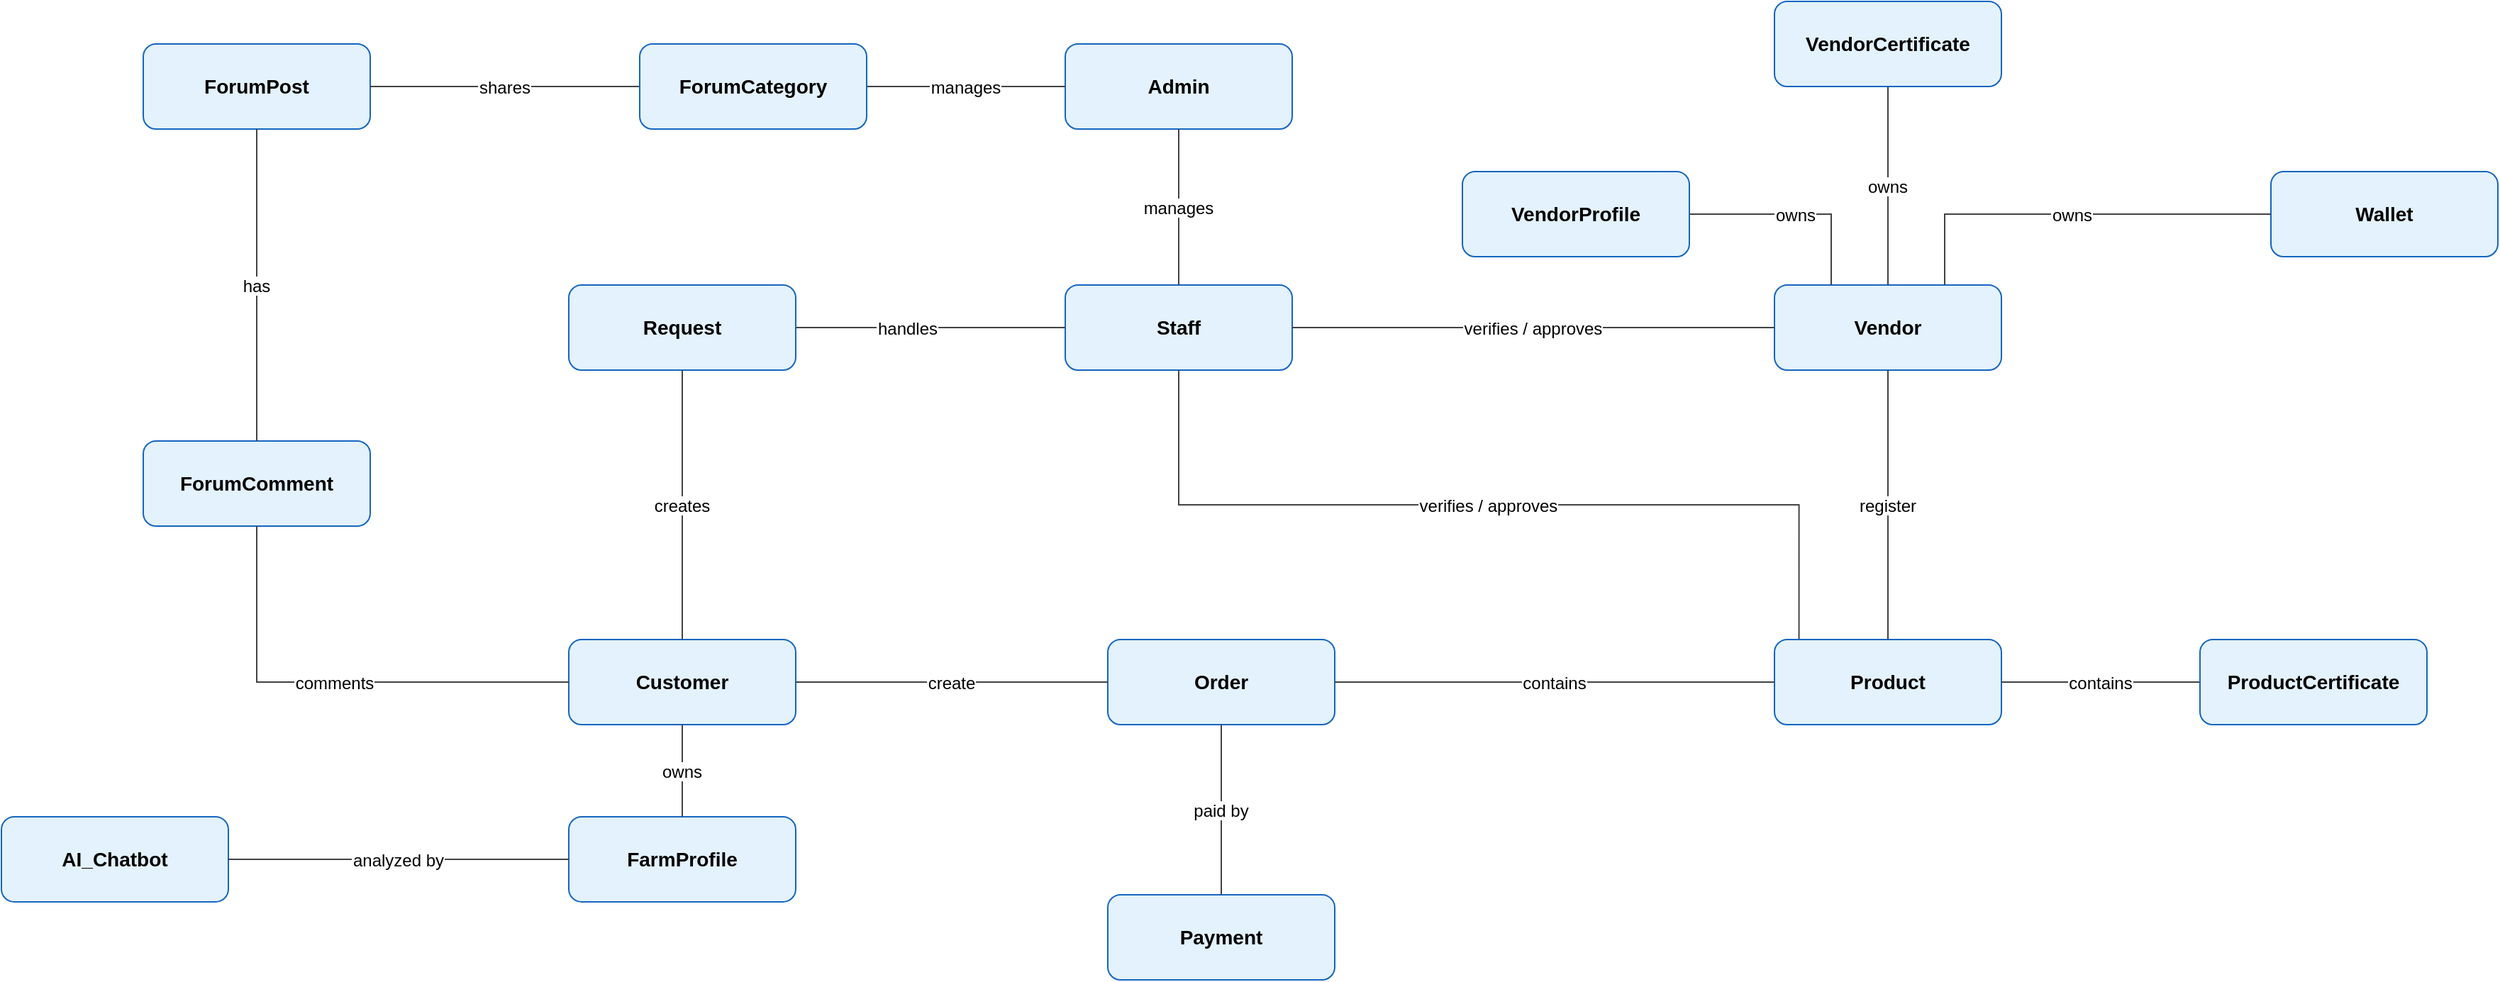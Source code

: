 <mxfile version="28.2.7" pages="8">
  <diagram id="xSSTMLj04fuo5QeG36PN" name="ERD nghiệp vụ ">
    <mxGraphModel dx="2392" dy="769" grid="1" gridSize="10" guides="1" tooltips="1" connect="1" arrows="1" fold="1" page="1" pageScale="1" pageWidth="827" pageHeight="1169" math="0" shadow="0">
      <root>
        <mxCell id="0" />
        <mxCell id="1" parent="0" />
        <mxCell id="F178eaRvdc6jt-3Z3FkD-1" value="Customer" style="shape=rectangle;rounded=1;whiteSpace=wrap;html=1;fillColor=#E3F2FD;strokeColor=#1565C0;fontSize=14;fontStyle=1;" vertex="1" parent="1">
          <mxGeometry x="140" y="460" width="160" height="60" as="geometry" />
        </mxCell>
        <mxCell id="F178eaRvdc6jt-3Z3FkD-2" value="Vendor" style="shape=rectangle;rounded=1;whiteSpace=wrap;html=1;fillColor=#E3F2FD;strokeColor=#1565C0;fontSize=14;fontStyle=1;" vertex="1" parent="1">
          <mxGeometry x="990" y="210" width="160" height="60" as="geometry" />
        </mxCell>
        <mxCell id="F178eaRvdc6jt-3Z3FkD-3" value="Staff" style="shape=rectangle;rounded=1;whiteSpace=wrap;html=1;fillColor=#E3F2FD;strokeColor=#1565C0;fontSize=14;fontStyle=1;" vertex="1" parent="1">
          <mxGeometry x="490" y="210" width="160" height="60" as="geometry" />
        </mxCell>
        <mxCell id="F178eaRvdc6jt-3Z3FkD-4" value="Admin" style="shape=rectangle;rounded=1;whiteSpace=wrap;html=1;fillColor=#E3F2FD;strokeColor=#1565C0;fontSize=14;fontStyle=1;" vertex="1" parent="1">
          <mxGeometry x="490" y="40" width="160" height="60" as="geometry" />
        </mxCell>
        <mxCell id="F178eaRvdc6jt-3Z3FkD-5" value="Product" style="shape=rectangle;rounded=1;whiteSpace=wrap;html=1;fillColor=#E3F2FD;strokeColor=#1565C0;fontSize=14;fontStyle=1;" vertex="1" parent="1">
          <mxGeometry x="990" y="460" width="160" height="60" as="geometry" />
        </mxCell>
        <mxCell id="F178eaRvdc6jt-3Z3FkD-6" value="Order" style="shape=rectangle;rounded=1;whiteSpace=wrap;html=1;fillColor=#E3F2FD;strokeColor=#1565C0;fontSize=14;fontStyle=1;" vertex="1" parent="1">
          <mxGeometry x="520" y="460" width="160" height="60" as="geometry" />
        </mxCell>
        <mxCell id="F178eaRvdc6jt-3Z3FkD-7" value="Payment" style="shape=rectangle;rounded=1;whiteSpace=wrap;html=1;fillColor=#E3F2FD;strokeColor=#1565C0;fontSize=14;fontStyle=1;" vertex="1" parent="1">
          <mxGeometry x="520" y="640" width="160" height="60" as="geometry" />
        </mxCell>
        <mxCell id="F178eaRvdc6jt-3Z3FkD-8" value="Wallet" style="shape=rectangle;rounded=1;whiteSpace=wrap;html=1;fillColor=#E3F2FD;strokeColor=#1565C0;fontSize=14;fontStyle=1;" vertex="1" parent="1">
          <mxGeometry x="1340" y="130" width="160" height="60" as="geometry" />
        </mxCell>
        <mxCell id="F178eaRvdc6jt-3Z3FkD-9" value="Request" style="shape=rectangle;rounded=1;whiteSpace=wrap;html=1;fillColor=#E3F2FD;strokeColor=#1565C0;fontSize=14;fontStyle=1;" vertex="1" parent="1">
          <mxGeometry x="140" y="210" width="160" height="60" as="geometry" />
        </mxCell>
        <mxCell id="F178eaRvdc6jt-3Z3FkD-10" value="FarmProfile" style="shape=rectangle;rounded=1;whiteSpace=wrap;html=1;fillColor=#E3F2FD;strokeColor=#1565C0;fontSize=14;fontStyle=1;" vertex="1" parent="1">
          <mxGeometry x="140" y="585" width="160" height="60" as="geometry" />
        </mxCell>
        <mxCell id="F178eaRvdc6jt-3Z3FkD-11" value="AI_Chatbot" style="shape=rectangle;rounded=1;whiteSpace=wrap;html=1;fillColor=#E3F2FD;strokeColor=#1565C0;fontSize=14;fontStyle=1;" vertex="1" parent="1">
          <mxGeometry x="-260" y="585" width="160" height="60" as="geometry" />
        </mxCell>
        <mxCell id="F178eaRvdc6jt-3Z3FkD-12" value="ForumPost" style="shape=rectangle;rounded=1;whiteSpace=wrap;html=1;fillColor=#E3F2FD;strokeColor=#1565C0;fontSize=14;fontStyle=1;" vertex="1" parent="1">
          <mxGeometry x="-160" y="40" width="160" height="60" as="geometry" />
        </mxCell>
        <mxCell id="F178eaRvdc6jt-3Z3FkD-13" value="ForumComment" style="shape=rectangle;rounded=1;whiteSpace=wrap;html=1;fillColor=#E3F2FD;strokeColor=#1565C0;fontSize=14;fontStyle=1;" vertex="1" parent="1">
          <mxGeometry x="-160" y="320" width="160" height="60" as="geometry" />
        </mxCell>
        <mxCell id="F178eaRvdc6jt-3Z3FkD-14" value="manages" style="endArrow=none;startArrow=none;edgeStyle=orthogonalEdgeStyle;rounded=0;labelBackgroundColor=#FFFFFF;fontSize=12;strokeColor=#424242;" edge="1" parent="1" source="F178eaRvdc6jt-3Z3FkD-4" target="F178eaRvdc6jt-3Z3FkD-3">
          <mxGeometry relative="1" as="geometry" />
        </mxCell>
        <mxCell id="F178eaRvdc6jt-3Z3FkD-15" value="verifies / approves" style="endArrow=none;startArrow=none;edgeStyle=orthogonalEdgeStyle;rounded=0;labelBackgroundColor=#FFFFFF;fontSize=12;strokeColor=#424242;" edge="1" parent="1" source="F178eaRvdc6jt-3Z3FkD-3" target="F178eaRvdc6jt-3Z3FkD-2">
          <mxGeometry relative="1" as="geometry" />
        </mxCell>
        <mxCell id="F178eaRvdc6jt-3Z3FkD-16" value="create" style="endArrow=none;startArrow=none;edgeStyle=orthogonalEdgeStyle;rounded=0;labelBackgroundColor=#FFFFFF;fontSize=12;strokeColor=#424242;" edge="1" parent="1" source="F178eaRvdc6jt-3Z3FkD-1" target="F178eaRvdc6jt-3Z3FkD-6">
          <mxGeometry relative="1" as="geometry" />
        </mxCell>
        <mxCell id="F178eaRvdc6jt-3Z3FkD-17" value="contains" style="endArrow=none;startArrow=none;edgeStyle=orthogonalEdgeStyle;rounded=0;labelBackgroundColor=#FFFFFF;fontSize=12;strokeColor=#424242;" edge="1" parent="1" source="F178eaRvdc6jt-3Z3FkD-6" target="F178eaRvdc6jt-3Z3FkD-5">
          <mxGeometry relative="1" as="geometry" />
        </mxCell>
        <mxCell id="F178eaRvdc6jt-3Z3FkD-18" value="register" style="endArrow=none;startArrow=none;edgeStyle=orthogonalEdgeStyle;rounded=0;labelBackgroundColor=#FFFFFF;fontSize=12;strokeColor=#424242;exitX=0.5;exitY=1;exitDx=0;exitDy=0;" edge="1" parent="1" source="F178eaRvdc6jt-3Z3FkD-2" target="F178eaRvdc6jt-3Z3FkD-5">
          <mxGeometry relative="1" as="geometry" />
        </mxCell>
        <mxCell id="F178eaRvdc6jt-3Z3FkD-19" value="paid by" style="endArrow=none;startArrow=none;edgeStyle=orthogonalEdgeStyle;rounded=0;labelBackgroundColor=#FFFFFF;fontSize=12;strokeColor=#424242;" edge="1" parent="1" source="F178eaRvdc6jt-3Z3FkD-6" target="F178eaRvdc6jt-3Z3FkD-7">
          <mxGeometry relative="1" as="geometry" />
        </mxCell>
        <mxCell id="F178eaRvdc6jt-3Z3FkD-20" value="owns" style="endArrow=none;startArrow=none;edgeStyle=orthogonalEdgeStyle;rounded=0;labelBackgroundColor=#FFFFFF;fontSize=12;strokeColor=#424242;exitX=0.75;exitY=0;exitDx=0;exitDy=0;entryX=0;entryY=0.5;entryDx=0;entryDy=0;" edge="1" parent="1" source="F178eaRvdc6jt-3Z3FkD-2" target="F178eaRvdc6jt-3Z3FkD-8">
          <mxGeometry relative="1" as="geometry" />
        </mxCell>
        <mxCell id="F178eaRvdc6jt-3Z3FkD-22" value="creates" style="endArrow=none;startArrow=none;edgeStyle=orthogonalEdgeStyle;rounded=0;labelBackgroundColor=#FFFFFF;fontSize=12;strokeColor=#424242;exitX=0.5;exitY=0;exitDx=0;exitDy=0;" edge="1" parent="1" source="F178eaRvdc6jt-3Z3FkD-1" target="F178eaRvdc6jt-3Z3FkD-9">
          <mxGeometry relative="1" as="geometry" />
        </mxCell>
        <mxCell id="F178eaRvdc6jt-3Z3FkD-23" value="handles" style="endArrow=none;startArrow=none;edgeStyle=orthogonalEdgeStyle;rounded=0;labelBackgroundColor=#FFFFFF;fontSize=12;strokeColor=#424242;" edge="1" parent="1" source="F178eaRvdc6jt-3Z3FkD-3" target="F178eaRvdc6jt-3Z3FkD-9">
          <mxGeometry x="0.167" relative="1" as="geometry">
            <mxPoint as="offset" />
          </mxGeometry>
        </mxCell>
        <mxCell id="F178eaRvdc6jt-3Z3FkD-24" value="owns" style="endArrow=none;startArrow=none;edgeStyle=orthogonalEdgeStyle;rounded=0;labelBackgroundColor=#FFFFFF;fontSize=12;strokeColor=#424242;exitX=0.5;exitY=1;exitDx=0;exitDy=0;" edge="1" parent="1" source="F178eaRvdc6jt-3Z3FkD-1" target="F178eaRvdc6jt-3Z3FkD-10">
          <mxGeometry relative="1" as="geometry" />
        </mxCell>
        <mxCell id="F178eaRvdc6jt-3Z3FkD-25" value="analyzed by" style="endArrow=none;startArrow=none;edgeStyle=orthogonalEdgeStyle;rounded=0;labelBackgroundColor=#FFFFFF;fontSize=12;strokeColor=#424242;" edge="1" parent="1" source="F178eaRvdc6jt-3Z3FkD-10" target="F178eaRvdc6jt-3Z3FkD-11">
          <mxGeometry relative="1" as="geometry" />
        </mxCell>
        <mxCell id="F178eaRvdc6jt-3Z3FkD-26" value="shares" style="endArrow=none;startArrow=none;edgeStyle=orthogonalEdgeStyle;rounded=0;labelBackgroundColor=#FFFFFF;fontSize=12;strokeColor=#424242;exitX=0;exitY=0.5;exitDx=0;exitDy=0;" edge="1" parent="1" source="tet6Z-qri1U-hdg4psFs-2" target="F178eaRvdc6jt-3Z3FkD-12">
          <mxGeometry relative="1" as="geometry">
            <mxPoint x="70" y="120" as="sourcePoint" />
          </mxGeometry>
        </mxCell>
        <mxCell id="F178eaRvdc6jt-3Z3FkD-27" value="comments" style="endArrow=none;startArrow=none;edgeStyle=orthogonalEdgeStyle;rounded=0;labelBackgroundColor=#FFFFFF;fontSize=12;strokeColor=#424242;exitX=0;exitY=0.5;exitDx=0;exitDy=0;" edge="1" parent="1" source="F178eaRvdc6jt-3Z3FkD-1" target="F178eaRvdc6jt-3Z3FkD-13">
          <mxGeometry relative="1" as="geometry">
            <mxPoint x="330" y="480" as="sourcePoint" />
          </mxGeometry>
        </mxCell>
        <mxCell id="tet6Z-qri1U-hdg4psFs-1" value="manages" style="endArrow=none;startArrow=none;edgeStyle=orthogonalEdgeStyle;rounded=0;labelBackgroundColor=#FFFFFF;fontSize=12;strokeColor=#424242;exitX=0;exitY=0.5;exitDx=0;exitDy=0;entryX=1;entryY=0.5;entryDx=0;entryDy=0;" edge="1" parent="1" source="F178eaRvdc6jt-3Z3FkD-4" target="tet6Z-qri1U-hdg4psFs-2">
          <mxGeometry relative="1" as="geometry">
            <mxPoint x="590" y="140" as="sourcePoint" />
            <mxPoint x="220" y="110" as="targetPoint" />
          </mxGeometry>
        </mxCell>
        <mxCell id="tet6Z-qri1U-hdg4psFs-2" value="ForumCategory" style="shape=rectangle;rounded=1;whiteSpace=wrap;html=1;fillColor=#E3F2FD;strokeColor=#1565C0;fontSize=14;fontStyle=1;" vertex="1" parent="1">
          <mxGeometry x="190" y="40" width="160" height="60" as="geometry" />
        </mxCell>
        <mxCell id="tet6Z-qri1U-hdg4psFs-3" value="has" style="endArrow=none;startArrow=none;edgeStyle=orthogonalEdgeStyle;rounded=0;labelBackgroundColor=#FFFFFF;fontSize=12;strokeColor=#424242;exitX=0.5;exitY=0;exitDx=0;exitDy=0;entryX=0.5;entryY=1;entryDx=0;entryDy=0;" edge="1" parent="1" source="F178eaRvdc6jt-3Z3FkD-13" target="F178eaRvdc6jt-3Z3FkD-12">
          <mxGeometry relative="1" as="geometry">
            <mxPoint x="720" y="70" as="sourcePoint" />
            <mxPoint x="410" y="70" as="targetPoint" />
          </mxGeometry>
        </mxCell>
        <mxCell id="HAt1sfaVn1F0ChQ39mxs-1" value="verifies / approves" style="endArrow=none;startArrow=none;edgeStyle=orthogonalEdgeStyle;rounded=0;labelBackgroundColor=#FFFFFF;fontSize=12;strokeColor=#424242;exitX=0.5;exitY=1;exitDx=0;exitDy=0;entryX=0.108;entryY=-0.008;entryDx=0;entryDy=0;entryPerimeter=0;" edge="1" parent="1" source="F178eaRvdc6jt-3Z3FkD-3" target="F178eaRvdc6jt-3Z3FkD-5">
          <mxGeometry relative="1" as="geometry">
            <mxPoint x="940" y="230" as="sourcePoint" />
            <mxPoint x="1310" y="230" as="targetPoint" />
          </mxGeometry>
        </mxCell>
        <mxCell id="HAt1sfaVn1F0ChQ39mxs-3" value="owns" style="endArrow=none;startArrow=none;edgeStyle=orthogonalEdgeStyle;rounded=0;labelBackgroundColor=#FFFFFF;fontSize=12;strokeColor=#424242;exitX=0.25;exitY=0;exitDx=0;exitDy=0;entryX=1;entryY=0.5;entryDx=0;entryDy=0;" edge="1" parent="1" source="F178eaRvdc6jt-3Z3FkD-2" target="HAt1sfaVn1F0ChQ39mxs-4">
          <mxGeometry relative="1" as="geometry">
            <mxPoint x="910" y="220" as="sourcePoint" />
            <mxPoint x="1140" y="50" as="targetPoint" />
          </mxGeometry>
        </mxCell>
        <mxCell id="HAt1sfaVn1F0ChQ39mxs-4" value="VendorProfile" style="shape=rectangle;rounded=1;whiteSpace=wrap;html=1;fillColor=#E3F2FD;strokeColor=#1565C0;fontSize=14;fontStyle=1;" vertex="1" parent="1">
          <mxGeometry x="770" y="130" width="160" height="60" as="geometry" />
        </mxCell>
        <mxCell id="HAt1sfaVn1F0ChQ39mxs-5" value="owns" style="endArrow=none;startArrow=none;edgeStyle=orthogonalEdgeStyle;rounded=0;labelBackgroundColor=#FFFFFF;fontSize=12;strokeColor=#424242;entryX=0.5;entryY=0;entryDx=0;entryDy=0;exitX=0.5;exitY=1;exitDx=0;exitDy=0;" edge="1" parent="1" source="HAt1sfaVn1F0ChQ39mxs-6" target="F178eaRvdc6jt-3Z3FkD-2">
          <mxGeometry relative="1" as="geometry">
            <mxPoint x="1070" y="50" as="sourcePoint" />
            <mxPoint x="1030" y="170" as="targetPoint" />
          </mxGeometry>
        </mxCell>
        <mxCell id="HAt1sfaVn1F0ChQ39mxs-6" value="VendorCertificate" style="shape=rectangle;rounded=1;whiteSpace=wrap;html=1;fillColor=#E3F2FD;strokeColor=#1565C0;fontSize=14;fontStyle=1;" vertex="1" parent="1">
          <mxGeometry x="990" y="10" width="160" height="60" as="geometry" />
        </mxCell>
        <mxCell id="HAt1sfaVn1F0ChQ39mxs-7" value="contains" style="endArrow=none;startArrow=none;edgeStyle=orthogonalEdgeStyle;rounded=0;labelBackgroundColor=#FFFFFF;fontSize=12;strokeColor=#424242;exitX=1;exitY=0.5;exitDx=0;exitDy=0;entryX=0;entryY=0.5;entryDx=0;entryDy=0;" edge="1" parent="1" source="F178eaRvdc6jt-3Z3FkD-5" target="HAt1sfaVn1F0ChQ39mxs-8">
          <mxGeometry relative="1" as="geometry">
            <mxPoint x="1170" y="480" as="sourcePoint" />
            <mxPoint x="1470" y="490" as="targetPoint" />
          </mxGeometry>
        </mxCell>
        <mxCell id="HAt1sfaVn1F0ChQ39mxs-8" value="ProductCertificate" style="shape=rectangle;rounded=1;whiteSpace=wrap;html=1;fillColor=#E3F2FD;strokeColor=#1565C0;fontSize=14;fontStyle=1;" vertex="1" parent="1">
          <mxGeometry x="1290" y="460" width="160" height="60" as="geometry" />
        </mxCell>
      </root>
    </mxGraphModel>
  </diagram>
  <diagram id="9yxHJXDZAylac_w-1w7x" name="ERD Conceptual">
    <mxGraphModel dx="2705" dy="2092" grid="1" gridSize="10" guides="1" tooltips="1" connect="1" arrows="1" fold="1" page="1" pageScale="1" pageWidth="827" pageHeight="1169" math="0" shadow="0">
      <root>
        <mxCell id="0" />
        <mxCell id="1" parent="0" />
        <mxCell id="o7PcHQB9lsgpm15ykj7s-1" value="User" style="whiteSpace=wrap;html=1;align=center;" parent="1" vertex="1">
          <mxGeometry x="880" y="435" width="100" height="40" as="geometry" />
        </mxCell>
        <mxCell id="o7PcHQB9lsgpm15ykj7s-4" value="" style="endArrow=none;html=1;rounded=0;exitX=1;exitY=0.5;exitDx=0;exitDy=0;entryX=0;entryY=0.25;entryDx=0;entryDy=0;" parent="1" source="o7PcHQB9lsgpm15ykj7s-6" target="o7PcHQB9lsgpm15ykj7s-1" edge="1">
          <mxGeometry relative="1" as="geometry">
            <mxPoint x="230" y="459.76" as="sourcePoint" />
            <mxPoint x="390" y="459.76" as="targetPoint" />
          </mxGeometry>
        </mxCell>
        <mxCell id="o7PcHQB9lsgpm15ykj7s-5" value="&lt;span style=&quot;color: rgb(102, 204, 0);&quot;&gt;CUSTOMER&lt;/span&gt;" style="edgeLabel;html=1;align=center;verticalAlign=middle;resizable=0;points=[];" parent="o7PcHQB9lsgpm15ykj7s-4" vertex="1" connectable="0">
          <mxGeometry x="0.045" relative="1" as="geometry">
            <mxPoint x="-21" y="-6" as="offset" />
          </mxGeometry>
        </mxCell>
        <mxCell id="o7PcHQB9lsgpm15ykj7s-9" value="1" style="edgeLabel;html=1;align=center;verticalAlign=middle;resizable=0;points=[];" parent="o7PcHQB9lsgpm15ykj7s-4" vertex="1" connectable="0">
          <mxGeometry x="0.828" relative="1" as="geometry">
            <mxPoint x="-26" y="-6" as="offset" />
          </mxGeometry>
        </mxCell>
        <mxCell id="o7PcHQB9lsgpm15ykj7s-6" value="own" style="shape=rhombus;perimeter=rhombusPerimeter;whiteSpace=wrap;html=1;align=center;" parent="1" vertex="1">
          <mxGeometry x="260" y="175.53" width="120" height="60" as="geometry" />
        </mxCell>
        <mxCell id="o7PcHQB9lsgpm15ykj7s-7" value="FarmProfile" style="whiteSpace=wrap;html=1;align=center;" parent="1" vertex="1">
          <mxGeometry x="90" y="185.53" width="100" height="40" as="geometry" />
        </mxCell>
        <mxCell id="o7PcHQB9lsgpm15ykj7s-8" value="" style="endArrow=none;html=1;rounded=0;exitX=1;exitY=0.5;exitDx=0;exitDy=0;entryX=0;entryY=0.5;entryDx=0;entryDy=0;" parent="1" source="o7PcHQB9lsgpm15ykj7s-7" target="o7PcHQB9lsgpm15ykj7s-6" edge="1">
          <mxGeometry relative="1" as="geometry">
            <mxPoint x="300" y="225.53" as="sourcePoint" />
            <mxPoint x="460" y="225.53" as="targetPoint" />
          </mxGeometry>
        </mxCell>
        <mxCell id="o7PcHQB9lsgpm15ykj7s-10" value="N" style="edgeLabel;html=1;align=center;verticalAlign=middle;resizable=0;points=[];" parent="o7PcHQB9lsgpm15ykj7s-8" vertex="1" connectable="0">
          <mxGeometry x="-0.647" relative="1" as="geometry">
            <mxPoint as="offset" />
          </mxGeometry>
        </mxCell>
        <mxCell id="o7PcHQB9lsgpm15ykj7s-11" value="record" style="shape=rhombus;perimeter=rhombusPerimeter;whiteSpace=wrap;html=1;align=center;" parent="1" vertex="1">
          <mxGeometry x="-80" y="175.53" width="120" height="60" as="geometry" />
        </mxCell>
        <mxCell id="o7PcHQB9lsgpm15ykj7s-12" value="EnvironmentalData" style="whiteSpace=wrap;html=1;align=center;" parent="1" vertex="1">
          <mxGeometry x="-268" y="185.53" width="110" height="40" as="geometry" />
        </mxCell>
        <mxCell id="o7PcHQB9lsgpm15ykj7s-13" value="" style="endArrow=none;html=1;rounded=0;entryX=0;entryY=0.5;entryDx=0;entryDy=0;exitX=1;exitY=0.5;exitDx=0;exitDy=0;" parent="1" source="o7PcHQB9lsgpm15ykj7s-11" target="o7PcHQB9lsgpm15ykj7s-7" edge="1">
          <mxGeometry relative="1" as="geometry">
            <mxPoint x="-50" y="235.53" as="sourcePoint" />
            <mxPoint x="110" y="235.53" as="targetPoint" />
          </mxGeometry>
        </mxCell>
        <mxCell id="BNVwVDzZu2cGmIt6yNBT-1" value="1" style="edgeLabel;html=1;align=center;verticalAlign=middle;resizable=0;points=[];" parent="o7PcHQB9lsgpm15ykj7s-13" vertex="1" connectable="0">
          <mxGeometry x="0.44" relative="1" as="geometry">
            <mxPoint as="offset" />
          </mxGeometry>
        </mxCell>
        <mxCell id="o7PcHQB9lsgpm15ykj7s-14" value="" style="endArrow=none;html=1;rounded=0;exitX=1;exitY=0.5;exitDx=0;exitDy=0;entryX=0.017;entryY=0.504;entryDx=0;entryDy=0;entryPerimeter=0;" parent="1" source="o7PcHQB9lsgpm15ykj7s-12" target="o7PcHQB9lsgpm15ykj7s-11" edge="1">
          <mxGeometry relative="1" as="geometry">
            <mxPoint x="-150" y="205.36" as="sourcePoint" />
            <mxPoint x="-80" y="205.53" as="targetPoint" />
          </mxGeometry>
        </mxCell>
        <mxCell id="BNVwVDzZu2cGmIt6yNBT-2" value="N" style="edgeLabel;html=1;align=center;verticalAlign=middle;resizable=0;points=[];" parent="o7PcHQB9lsgpm15ykj7s-14" vertex="1" connectable="0">
          <mxGeometry x="-0.366" y="2" relative="1" as="geometry">
            <mxPoint as="offset" />
          </mxGeometry>
        </mxCell>
        <mxCell id="xc0ck9wpcJv9kLlpKhMR-1" value="" style="endArrow=none;html=1;rounded=0;entryX=1.002;entryY=0.46;entryDx=0;entryDy=0;exitX=0;exitY=0.5;exitDx=0;exitDy=0;entryPerimeter=0;" parent="1" source="xc0ck9wpcJv9kLlpKhMR-4" target="o7PcHQB9lsgpm15ykj7s-1" edge="1">
          <mxGeometry relative="1" as="geometry">
            <mxPoint x="1184.21" y="450" as="sourcePoint" />
            <mxPoint x="1174.21" y="460" as="targetPoint" />
          </mxGeometry>
        </mxCell>
        <mxCell id="xc0ck9wpcJv9kLlpKhMR-2" value="&lt;span style=&quot;color: rgb(51, 153, 255);&quot;&gt;VENDOR&lt;/span&gt;" style="edgeLabel;html=1;align=center;verticalAlign=middle;resizable=0;points=[];" parent="xc0ck9wpcJv9kLlpKhMR-1" vertex="1" connectable="0">
          <mxGeometry x="0.045" relative="1" as="geometry">
            <mxPoint as="offset" />
          </mxGeometry>
        </mxCell>
        <mxCell id="xc0ck9wpcJv9kLlpKhMR-3" value="1" style="edgeLabel;html=1;align=center;verticalAlign=middle;resizable=0;points=[];" parent="xc0ck9wpcJv9kLlpKhMR-1" vertex="1" connectable="0">
          <mxGeometry x="0.828" relative="1" as="geometry">
            <mxPoint as="offset" />
          </mxGeometry>
        </mxCell>
        <mxCell id="xc0ck9wpcJv9kLlpKhMR-4" value="has" style="shape=rhombus;perimeter=rhombusPerimeter;whiteSpace=wrap;html=1;align=center;" parent="1" vertex="1">
          <mxGeometry x="1534" y="270" width="120" height="60" as="geometry" />
        </mxCell>
        <mxCell id="xc0ck9wpcJv9kLlpKhMR-5" value="VendorProfile" style="whiteSpace=wrap;html=1;align=center;" parent="1" vertex="1">
          <mxGeometry x="1780" y="280" width="100" height="40" as="geometry" />
        </mxCell>
        <mxCell id="xc0ck9wpcJv9kLlpKhMR-6" value="" style="endArrow=none;html=1;rounded=0;exitX=0;exitY=0.5;exitDx=0;exitDy=0;entryX=1;entryY=0.5;entryDx=0;entryDy=0;" parent="1" source="xc0ck9wpcJv9kLlpKhMR-5" target="xc0ck9wpcJv9kLlpKhMR-4" edge="1">
          <mxGeometry relative="1" as="geometry">
            <mxPoint x="2500" y="534.58" as="sourcePoint" />
            <mxPoint x="2590" y="534.58" as="targetPoint" />
          </mxGeometry>
        </mxCell>
        <mxCell id="xc0ck9wpcJv9kLlpKhMR-7" value="1" style="edgeLabel;html=1;align=center;verticalAlign=middle;resizable=0;points=[];" parent="xc0ck9wpcJv9kLlpKhMR-6" vertex="1" connectable="0">
          <mxGeometry x="-0.647" relative="1" as="geometry">
            <mxPoint as="offset" />
          </mxGeometry>
        </mxCell>
        <mxCell id="wsyHr9cteCkjgRcnbG12-4" value="includes" style="shape=rhombus;perimeter=rhombusPerimeter;whiteSpace=wrap;html=1;align=center;" parent="1" vertex="1">
          <mxGeometry x="-430" y="125.53" width="120" height="60" as="geometry" />
        </mxCell>
        <mxCell id="wsyHr9cteCkjgRcnbG12-7" value="includes" style="shape=rhombus;perimeter=rhombusPerimeter;whiteSpace=wrap;html=1;align=center;" parent="1" vertex="1">
          <mxGeometry x="-430" y="230.53" width="120" height="60" as="geometry" />
        </mxCell>
        <mxCell id="wsyHr9cteCkjgRcnbG12-8" value="" style="endArrow=none;html=1;rounded=0;entryX=0;entryY=0.25;entryDx=0;entryDy=0;exitX=1;exitY=1;exitDx=0;exitDy=0;" parent="1" source="wsyHr9cteCkjgRcnbG12-4" target="o7PcHQB9lsgpm15ykj7s-12" edge="1">
          <mxGeometry relative="1" as="geometry">
            <mxPoint x="-380" y="165.53" as="sourcePoint" />
            <mxPoint x="-280" y="193.03" as="targetPoint" />
          </mxGeometry>
        </mxCell>
        <mxCell id="wsyHr9cteCkjgRcnbG12-9" value="1" style="edgeLabel;html=1;align=center;verticalAlign=middle;resizable=0;points=[];" parent="wsyHr9cteCkjgRcnbG12-8" vertex="1" connectable="0">
          <mxGeometry x="0.559" relative="1" as="geometry">
            <mxPoint as="offset" />
          </mxGeometry>
        </mxCell>
        <mxCell id="wsyHr9cteCkjgRcnbG12-10" value="" style="endArrow=none;html=1;rounded=0;entryX=0;entryY=0.75;entryDx=0;entryDy=0;exitX=1;exitY=0;exitDx=0;exitDy=0;" parent="1" source="wsyHr9cteCkjgRcnbG12-7" target="o7PcHQB9lsgpm15ykj7s-12" edge="1">
          <mxGeometry relative="1" as="geometry">
            <mxPoint x="-330" y="155.53" as="sourcePoint" />
            <mxPoint x="-280" y="218.03" as="targetPoint" />
          </mxGeometry>
        </mxCell>
        <mxCell id="wsyHr9cteCkjgRcnbG12-11" value="1" style="edgeLabel;html=1;align=center;verticalAlign=middle;resizable=0;points=[];" parent="wsyHr9cteCkjgRcnbG12-10" vertex="1" connectable="0">
          <mxGeometry x="0.559" relative="1" as="geometry">
            <mxPoint as="offset" />
          </mxGeometry>
        </mxCell>
        <mxCell id="wsyHr9cteCkjgRcnbG12-12" value="Fertilizers" style="whiteSpace=wrap;html=1;align=center;" parent="1" vertex="1">
          <mxGeometry x="-620" y="130.53" width="120" height="50" as="geometry" />
        </mxCell>
        <mxCell id="wsyHr9cteCkjgRcnbG12-13" value="EnergyUsage" style="whiteSpace=wrap;html=1;align=center;" parent="1" vertex="1">
          <mxGeometry x="-620" y="235.53" width="120" height="50" as="geometry" />
        </mxCell>
        <mxCell id="wsyHr9cteCkjgRcnbG12-15" value="" style="endArrow=none;html=1;rounded=0;entryX=0;entryY=0.5;entryDx=0;entryDy=0;exitX=1;exitY=0.5;exitDx=0;exitDy=0;" parent="1" source="wsyHr9cteCkjgRcnbG12-12" target="wsyHr9cteCkjgRcnbG12-4" edge="1">
          <mxGeometry relative="1" as="geometry">
            <mxPoint x="-320" y="165.53" as="sourcePoint" />
            <mxPoint x="-248" y="190.53" as="targetPoint" />
          </mxGeometry>
        </mxCell>
        <mxCell id="wsyHr9cteCkjgRcnbG12-16" value="1" style="edgeLabel;html=1;align=center;verticalAlign=middle;resizable=0;points=[];" parent="wsyHr9cteCkjgRcnbG12-15" vertex="1" connectable="0">
          <mxGeometry x="0.559" relative="1" as="geometry">
            <mxPoint as="offset" />
          </mxGeometry>
        </mxCell>
        <mxCell id="wsyHr9cteCkjgRcnbG12-17" value="" style="endArrow=none;html=1;rounded=0;entryX=0;entryY=0.5;entryDx=0;entryDy=0;exitX=1;exitY=0.5;exitDx=0;exitDy=0;" parent="1" source="wsyHr9cteCkjgRcnbG12-13" target="wsyHr9cteCkjgRcnbG12-7" edge="1">
          <mxGeometry relative="1" as="geometry">
            <mxPoint x="-470" y="145.53" as="sourcePoint" />
            <mxPoint x="-400" y="145.53" as="targetPoint" />
          </mxGeometry>
        </mxCell>
        <mxCell id="wsyHr9cteCkjgRcnbG12-18" value="1" style="edgeLabel;html=1;align=center;verticalAlign=middle;resizable=0;points=[];" parent="wsyHr9cteCkjgRcnbG12-17" vertex="1" connectable="0">
          <mxGeometry x="0.559" relative="1" as="geometry">
            <mxPoint as="offset" />
          </mxGeometry>
        </mxCell>
        <mxCell id="wsyHr9cteCkjgRcnbG12-19" value="" style="endArrow=none;html=1;rounded=0;exitX=1;exitY=0.5;exitDx=0;exitDy=0;entryX=0.118;entryY=1.006;entryDx=0;entryDy=0;entryPerimeter=0;" parent="1" source="wsyHr9cteCkjgRcnbG12-22" target="o7PcHQB9lsgpm15ykj7s-1" edge="1">
          <mxGeometry relative="1" as="geometry">
            <mxPoint x="230" y="560" as="sourcePoint" />
            <mxPoint x="680" y="580" as="targetPoint" />
          </mxGeometry>
        </mxCell>
        <mxCell id="wsyHr9cteCkjgRcnbG12-20" value="&lt;span style=&quot;color: rgb(102, 204, 0);&quot;&gt;CUSTOMER&lt;/span&gt;" style="edgeLabel;html=1;align=center;verticalAlign=middle;resizable=0;points=[];" parent="wsyHr9cteCkjgRcnbG12-19" vertex="1" connectable="0">
          <mxGeometry x="0.045" relative="1" as="geometry">
            <mxPoint as="offset" />
          </mxGeometry>
        </mxCell>
        <mxCell id="wsyHr9cteCkjgRcnbG12-21" value="1" style="edgeLabel;html=1;align=center;verticalAlign=middle;resizable=0;points=[];" parent="wsyHr9cteCkjgRcnbG12-19" vertex="1" connectable="0">
          <mxGeometry x="0.828" relative="1" as="geometry">
            <mxPoint as="offset" />
          </mxGeometry>
        </mxCell>
        <mxCell id="wsyHr9cteCkjgRcnbG12-22" value="create" style="shape=rhombus;perimeter=rhombusPerimeter;whiteSpace=wrap;html=1;align=center;" parent="1" vertex="1">
          <mxGeometry x="330" y="596" width="120" height="60" as="geometry" />
        </mxCell>
        <mxCell id="wsyHr9cteCkjgRcnbG12-23" value="Cart" style="whiteSpace=wrap;html=1;align=center;" parent="1" vertex="1">
          <mxGeometry x="320" y="706" width="100" height="40" as="geometry" />
        </mxCell>
        <mxCell id="wsyHr9cteCkjgRcnbG12-24" value="CartItem" style="whiteSpace=wrap;html=1;align=center;" parent="1" vertex="1">
          <mxGeometry x="320" y="900" width="100" height="40" as="geometry" />
        </mxCell>
        <mxCell id="wsyHr9cteCkjgRcnbG12-25" value="Product" style="whiteSpace=wrap;html=1;align=center;" parent="1" vertex="1">
          <mxGeometry x="924.21" y="1160" width="100" height="40" as="geometry" />
        </mxCell>
        <mxCell id="wsyHr9cteCkjgRcnbG12-26" value="" style="endArrow=none;html=1;rounded=0;exitX=0.5;exitY=0;exitDx=0;exitDy=0;entryX=0.5;entryY=1;entryDx=0;entryDy=0;" parent="1" source="wsyHr9cteCkjgRcnbG12-23" target="wsyHr9cteCkjgRcnbG12-22" edge="1">
          <mxGeometry relative="1" as="geometry">
            <mxPoint x="320" y="670" as="sourcePoint" />
            <mxPoint x="480" y="670" as="targetPoint" />
          </mxGeometry>
        </mxCell>
        <mxCell id="wsyHr9cteCkjgRcnbG12-37" value="1" style="edgeLabel;html=1;align=center;verticalAlign=middle;resizable=0;points=[];" parent="wsyHr9cteCkjgRcnbG12-26" vertex="1" connectable="0">
          <mxGeometry x="-0.508" relative="1" as="geometry">
            <mxPoint y="-30" as="offset" />
          </mxGeometry>
        </mxCell>
        <mxCell id="wsyHr9cteCkjgRcnbG12-27" value="contain" style="shape=rhombus;perimeter=rhombusPerimeter;whiteSpace=wrap;html=1;align=center;" parent="1" vertex="1">
          <mxGeometry x="310" y="810" width="120" height="60" as="geometry" />
        </mxCell>
        <mxCell id="wsyHr9cteCkjgRcnbG12-28" value="" style="endArrow=none;html=1;rounded=0;exitX=0.5;exitY=1;exitDx=0;exitDy=0;entryX=0.5;entryY=0;entryDx=0;entryDy=0;" parent="1" source="wsyHr9cteCkjgRcnbG12-23" target="wsyHr9cteCkjgRcnbG12-27" edge="1">
          <mxGeometry relative="1" as="geometry">
            <mxPoint x="310" y="700" as="sourcePoint" />
            <mxPoint x="470" y="700" as="targetPoint" />
          </mxGeometry>
        </mxCell>
        <mxCell id="wsyHr9cteCkjgRcnbG12-38" value="1" style="edgeLabel;html=1;align=center;verticalAlign=middle;resizable=0;points=[];" parent="wsyHr9cteCkjgRcnbG12-28" vertex="1" connectable="0">
          <mxGeometry x="-0.543" y="-1" relative="1" as="geometry">
            <mxPoint x="1" y="-2" as="offset" />
          </mxGeometry>
        </mxCell>
        <mxCell id="wsyHr9cteCkjgRcnbG12-29" value="" style="endArrow=none;html=1;rounded=0;exitX=0.5;exitY=1;exitDx=0;exitDy=0;entryX=0.5;entryY=0;entryDx=0;entryDy=0;" parent="1" source="wsyHr9cteCkjgRcnbG12-27" target="wsyHr9cteCkjgRcnbG12-24" edge="1">
          <mxGeometry relative="1" as="geometry">
            <mxPoint x="350" y="760" as="sourcePoint" />
            <mxPoint x="350" y="800" as="targetPoint" />
          </mxGeometry>
        </mxCell>
        <mxCell id="wsyHr9cteCkjgRcnbG12-39" value="N" style="edgeLabel;html=1;align=center;verticalAlign=middle;resizable=0;points=[];" parent="wsyHr9cteCkjgRcnbG12-29" vertex="1" connectable="0">
          <mxGeometry x="0.037" relative="1" as="geometry">
            <mxPoint as="offset" />
          </mxGeometry>
        </mxCell>
        <mxCell id="wsyHr9cteCkjgRcnbG12-30" value="refer" style="shape=rhombus;perimeter=rhombusPerimeter;whiteSpace=wrap;html=1;align=center;" parent="1" vertex="1">
          <mxGeometry x="480" y="920" width="120" height="60" as="geometry" />
        </mxCell>
        <mxCell id="wsyHr9cteCkjgRcnbG12-31" value="" style="endArrow=none;html=1;rounded=0;exitX=0;exitY=0.5;exitDx=0;exitDy=0;entryX=1;entryY=0.5;entryDx=0;entryDy=0;" parent="1" source="wsyHr9cteCkjgRcnbG12-30" target="wsyHr9cteCkjgRcnbG12-24" edge="1">
          <mxGeometry relative="1" as="geometry">
            <mxPoint x="200" y="999" as="sourcePoint" />
            <mxPoint x="200" y="1039" as="targetPoint" />
          </mxGeometry>
        </mxCell>
        <mxCell id="wsyHr9cteCkjgRcnbG12-40" value="N" style="edgeLabel;html=1;align=center;verticalAlign=middle;resizable=0;points=[];" parent="wsyHr9cteCkjgRcnbG12-31" vertex="1" connectable="0">
          <mxGeometry x="0.629" relative="1" as="geometry">
            <mxPoint as="offset" />
          </mxGeometry>
        </mxCell>
        <mxCell id="wsyHr9cteCkjgRcnbG12-32" value="" style="endArrow=none;html=1;rounded=0;entryX=1;entryY=0.5;entryDx=0;entryDy=0;exitX=0;exitY=0.25;exitDx=0;exitDy=0;" parent="1" source="wsyHr9cteCkjgRcnbG12-25" target="wsyHr9cteCkjgRcnbG12-30" edge="1">
          <mxGeometry relative="1" as="geometry">
            <mxPoint x="980" y="1059" as="sourcePoint" />
            <mxPoint x="320" y="1049" as="targetPoint" />
          </mxGeometry>
        </mxCell>
        <mxCell id="wsyHr9cteCkjgRcnbG12-41" value="1" style="edgeLabel;html=1;align=center;verticalAlign=middle;resizable=0;points=[];" parent="wsyHr9cteCkjgRcnbG12-32" vertex="1" connectable="0">
          <mxGeometry x="-0.343" relative="1" as="geometry">
            <mxPoint as="offset" />
          </mxGeometry>
        </mxCell>
        <mxCell id="wsyHr9cteCkjgRcnbG12-33" value="create" style="shape=rhombus;perimeter=rhombusPerimeter;whiteSpace=wrap;html=1;align=center;" parent="1" vertex="1">
          <mxGeometry x="-80" y="460" width="120" height="60" as="geometry" />
        </mxCell>
        <mxCell id="wsyHr9cteCkjgRcnbG12-34" value="" style="endArrow=none;html=1;rounded=0;entryX=0;entryY=0.5;entryDx=0;entryDy=0;exitX=1;exitY=0.5;exitDx=0;exitDy=0;" parent="1" source="wsyHr9cteCkjgRcnbG12-33" target="o7PcHQB9lsgpm15ykj7s-1" edge="1">
          <mxGeometry relative="1" as="geometry">
            <mxPoint x="270" y="620" as="sourcePoint" />
            <mxPoint x="430" y="540" as="targetPoint" />
          </mxGeometry>
        </mxCell>
        <mxCell id="wsyHr9cteCkjgRcnbG12-35" value="&lt;span style=&quot;color: rgb(102, 204, 0);&quot;&gt;CUSTOMER&lt;/span&gt;" style="edgeLabel;html=1;align=center;verticalAlign=middle;resizable=0;points=[];" parent="wsyHr9cteCkjgRcnbG12-34" vertex="1" connectable="0">
          <mxGeometry x="0.045" relative="1" as="geometry">
            <mxPoint x="23" y="3" as="offset" />
          </mxGeometry>
        </mxCell>
        <mxCell id="wsyHr9cteCkjgRcnbG12-36" value="1" style="edgeLabel;html=1;align=center;verticalAlign=middle;resizable=0;points=[];" parent="wsyHr9cteCkjgRcnbG12-34" vertex="1" connectable="0">
          <mxGeometry x="0.828" relative="1" as="geometry">
            <mxPoint as="offset" />
          </mxGeometry>
        </mxCell>
        <mxCell id="wsyHr9cteCkjgRcnbG12-42" value="Order" style="whiteSpace=wrap;html=1;align=center;" parent="1" vertex="1">
          <mxGeometry x="-100" y="606" width="100" height="40" as="geometry" />
        </mxCell>
        <mxCell id="wsyHr9cteCkjgRcnbG12-43" value="" style="endArrow=none;html=1;rounded=0;exitX=0.5;exitY=0;exitDx=0;exitDy=0;entryX=0.5;entryY=1;entryDx=0;entryDy=0;" parent="1" source="wsyHr9cteCkjgRcnbG12-42" target="wsyHr9cteCkjgRcnbG12-33" edge="1">
          <mxGeometry relative="1" as="geometry">
            <mxPoint x="-290" y="741" as="sourcePoint" />
            <mxPoint x="-290" y="656" as="targetPoint" />
          </mxGeometry>
        </mxCell>
        <mxCell id="wsyHr9cteCkjgRcnbG12-44" value="N" style="edgeLabel;html=1;align=center;verticalAlign=middle;resizable=0;points=[];" parent="wsyHr9cteCkjgRcnbG12-43" vertex="1" connectable="0">
          <mxGeometry x="-0.508" relative="1" as="geometry">
            <mxPoint as="offset" />
          </mxGeometry>
        </mxCell>
        <mxCell id="wsyHr9cteCkjgRcnbG12-45" value="include" style="shape=rhombus;perimeter=rhombusPerimeter;whiteSpace=wrap;html=1;align=center;" parent="1" vertex="1">
          <mxGeometry x="-270" y="810" width="120" height="60" as="geometry" />
        </mxCell>
        <mxCell id="wsyHr9cteCkjgRcnbG12-48" value="OrderDetail" style="whiteSpace=wrap;html=1;align=center;" parent="1" vertex="1">
          <mxGeometry x="-260" y="1016" width="100" height="40" as="geometry" />
        </mxCell>
        <mxCell id="wsyHr9cteCkjgRcnbG12-49" value="" style="endArrow=none;html=1;rounded=0;exitX=0.5;exitY=1;exitDx=0;exitDy=0;entryX=0.5;entryY=0;entryDx=0;entryDy=0;" parent="1" source="wsyHr9cteCkjgRcnbG12-45" target="wsyHr9cteCkjgRcnbG12-48" edge="1">
          <mxGeometry relative="1" as="geometry">
            <mxPoint x="-280" y="946" as="sourcePoint" />
            <mxPoint x="-280" y="1065" as="targetPoint" />
          </mxGeometry>
        </mxCell>
        <mxCell id="wsyHr9cteCkjgRcnbG12-50" value="N" style="edgeLabel;html=1;align=center;verticalAlign=middle;resizable=0;points=[];" parent="wsyHr9cteCkjgRcnbG12-49" vertex="1" connectable="0">
          <mxGeometry x="0.037" relative="1" as="geometry">
            <mxPoint as="offset" />
          </mxGeometry>
        </mxCell>
        <mxCell id="wsyHr9cteCkjgRcnbG12-52" value="refer" style="shape=rhombus;perimeter=rhombusPerimeter;whiteSpace=wrap;html=1;align=center;" parent="1" vertex="1">
          <mxGeometry x="150" y="1220" width="120" height="60" as="geometry" />
        </mxCell>
        <mxCell id="wsyHr9cteCkjgRcnbG12-53" value="" style="endArrow=none;html=1;rounded=0;exitX=0;exitY=0.5;exitDx=0;exitDy=0;entryX=0.5;entryY=1;entryDx=0;entryDy=0;" parent="1" source="wsyHr9cteCkjgRcnbG12-52" target="wsyHr9cteCkjgRcnbG12-48" edge="1">
          <mxGeometry relative="1" as="geometry">
            <mxPoint x="230" y="1116" as="sourcePoint" />
            <mxPoint x="270" y="1176" as="targetPoint" />
          </mxGeometry>
        </mxCell>
        <mxCell id="wsyHr9cteCkjgRcnbG12-54" value="N" style="edgeLabel;html=1;align=center;verticalAlign=middle;resizable=0;points=[];" parent="wsyHr9cteCkjgRcnbG12-53" vertex="1" connectable="0">
          <mxGeometry x="0.629" relative="1" as="geometry">
            <mxPoint as="offset" />
          </mxGeometry>
        </mxCell>
        <mxCell id="wsyHr9cteCkjgRcnbG12-55" value="" style="endArrow=none;html=1;rounded=0;exitX=0;exitY=0.75;exitDx=0;exitDy=0;entryX=1;entryY=0.5;entryDx=0;entryDy=0;" parent="1" source="wsyHr9cteCkjgRcnbG12-25" target="wsyHr9cteCkjgRcnbG12-52" edge="1">
          <mxGeometry relative="1" as="geometry">
            <mxPoint x="1270" y="1140" as="sourcePoint" />
            <mxPoint x="840" y="1130" as="targetPoint" />
          </mxGeometry>
        </mxCell>
        <mxCell id="wsyHr9cteCkjgRcnbG12-56" value="1" style="edgeLabel;html=1;align=center;verticalAlign=middle;resizable=0;points=[];" parent="wsyHr9cteCkjgRcnbG12-55" vertex="1" connectable="0">
          <mxGeometry x="-0.343" relative="1" as="geometry">
            <mxPoint x="151" y="-10" as="offset" />
          </mxGeometry>
        </mxCell>
        <mxCell id="wsyHr9cteCkjgRcnbG12-57" value="pay_with" style="shape=rhombus;perimeter=rhombusPerimeter;whiteSpace=wrap;html=1;align=center;" parent="1" vertex="1">
          <mxGeometry x="-280" y="570" width="120" height="60" as="geometry" />
        </mxCell>
        <mxCell id="wsyHr9cteCkjgRcnbG12-58" value="" style="endArrow=none;html=1;rounded=0;exitX=0.25;exitY=1;exitDx=0;exitDy=0;entryX=0.5;entryY=0;entryDx=0;entryDy=0;" parent="1" source="wsyHr9cteCkjgRcnbG12-42" target="wsyHr9cteCkjgRcnbG12-45" edge="1">
          <mxGeometry relative="1" as="geometry">
            <mxPoint x="-260" y="806" as="sourcePoint" />
            <mxPoint x="-260" y="936" as="targetPoint" />
          </mxGeometry>
        </mxCell>
        <mxCell id="wsyHr9cteCkjgRcnbG12-59" value="1" style="edgeLabel;html=1;align=center;verticalAlign=middle;resizable=0;points=[];" parent="wsyHr9cteCkjgRcnbG12-58" vertex="1" connectable="0">
          <mxGeometry x="-0.543" y="-1" relative="1" as="geometry">
            <mxPoint as="offset" />
          </mxGeometry>
        </mxCell>
        <mxCell id="wsyHr9cteCkjgRcnbG12-60" value="" style="endArrow=none;html=1;rounded=0;exitX=0;exitY=0.25;exitDx=0;exitDy=0;entryX=1;entryY=0.5;entryDx=0;entryDy=0;" parent="1" source="wsyHr9cteCkjgRcnbG12-42" target="wsyHr9cteCkjgRcnbG12-57" edge="1">
          <mxGeometry relative="1" as="geometry">
            <mxPoint x="-40" y="786" as="sourcePoint" />
            <mxPoint x="-40" y="856" as="targetPoint" />
          </mxGeometry>
        </mxCell>
        <mxCell id="wsyHr9cteCkjgRcnbG12-61" value="1" style="edgeLabel;html=1;align=center;verticalAlign=middle;resizable=0;points=[];" parent="wsyHr9cteCkjgRcnbG12-60" vertex="1" connectable="0">
          <mxGeometry x="-0.543" y="-1" relative="1" as="geometry">
            <mxPoint as="offset" />
          </mxGeometry>
        </mxCell>
        <mxCell id="wsyHr9cteCkjgRcnbG12-62" value="Payment" style="whiteSpace=wrap;html=1;align=center;" parent="1" vertex="1">
          <mxGeometry x="-420" y="580" width="100" height="40" as="geometry" />
        </mxCell>
        <mxCell id="wsyHr9cteCkjgRcnbG12-65" value="" style="endArrow=none;html=1;rounded=0;exitX=0;exitY=0.5;exitDx=0;exitDy=0;entryX=1;entryY=0.5;entryDx=0;entryDy=0;" parent="1" source="wsyHr9cteCkjgRcnbG12-57" target="wsyHr9cteCkjgRcnbG12-62" edge="1">
          <mxGeometry relative="1" as="geometry">
            <mxPoint x="-20" y="876" as="sourcePoint" />
            <mxPoint x="-20" y="946" as="targetPoint" />
          </mxGeometry>
        </mxCell>
        <mxCell id="wsyHr9cteCkjgRcnbG12-66" value="1" style="edgeLabel;html=1;align=center;verticalAlign=middle;resizable=0;points=[];" parent="wsyHr9cteCkjgRcnbG12-65" vertex="1" connectable="0">
          <mxGeometry x="0.037" relative="1" as="geometry">
            <mxPoint as="offset" />
          </mxGeometry>
        </mxCell>
        <mxCell id="wsyHr9cteCkjgRcnbG12-67" value="" style="endArrow=none;html=1;rounded=0;entryX=0.282;entryY=1.017;entryDx=0;entryDy=0;exitX=0.5;exitY=0;exitDx=0;exitDy=0;entryPerimeter=0;" parent="1" source="wsyHr9cteCkjgRcnbG12-70" target="o7PcHQB9lsgpm15ykj7s-1" edge="1">
          <mxGeometry relative="1" as="geometry">
            <mxPoint x="830" y="550" as="sourcePoint" />
            <mxPoint x="1229" y="520" as="targetPoint" />
          </mxGeometry>
        </mxCell>
        <mxCell id="wsyHr9cteCkjgRcnbG12-68" value="&lt;span&gt;&lt;font style=&quot;color: rgb(102, 204, 0);&quot;&gt;CUSTOMER&lt;/font&gt;&lt;/span&gt;" style="edgeLabel;html=1;align=center;verticalAlign=middle;resizable=0;points=[];" parent="wsyHr9cteCkjgRcnbG12-67" vertex="1" connectable="0">
          <mxGeometry x="0.045" relative="1" as="geometry">
            <mxPoint as="offset" />
          </mxGeometry>
        </mxCell>
        <mxCell id="wsyHr9cteCkjgRcnbG12-69" value="1" style="edgeLabel;html=1;align=center;verticalAlign=middle;resizable=0;points=[];" parent="wsyHr9cteCkjgRcnbG12-67" vertex="1" connectable="0">
          <mxGeometry x="0.828" relative="1" as="geometry">
            <mxPoint y="3" as="offset" />
          </mxGeometry>
        </mxCell>
        <mxCell id="wsyHr9cteCkjgRcnbG12-70" value="write" style="shape=rhombus;perimeter=rhombusPerimeter;whiteSpace=wrap;html=1;align=center;" parent="1" vertex="1">
          <mxGeometry x="620" y="580" width="120" height="60" as="geometry" />
        </mxCell>
        <mxCell id="wsyHr9cteCkjgRcnbG12-71" value="ProductReview" style="whiteSpace=wrap;html=1;align=center;" parent="1" vertex="1">
          <mxGeometry x="630" y="716" width="100" height="40" as="geometry" />
        </mxCell>
        <mxCell id="wsyHr9cteCkjgRcnbG12-72" value="" style="endArrow=none;html=1;rounded=0;exitX=0.5;exitY=0;exitDx=0;exitDy=0;entryX=0.5;entryY=1;entryDx=0;entryDy=0;" parent="1" source="wsyHr9cteCkjgRcnbG12-71" target="wsyHr9cteCkjgRcnbG12-70" edge="1">
          <mxGeometry relative="1" as="geometry">
            <mxPoint x="460" y="690" as="sourcePoint" />
            <mxPoint x="460" y="630" as="targetPoint" />
          </mxGeometry>
        </mxCell>
        <mxCell id="wsyHr9cteCkjgRcnbG12-73" value="N" style="edgeLabel;html=1;align=center;verticalAlign=middle;resizable=0;points=[];" parent="wsyHr9cteCkjgRcnbG12-72" vertex="1" connectable="0">
          <mxGeometry x="-0.508" relative="1" as="geometry">
            <mxPoint y="-37" as="offset" />
          </mxGeometry>
        </mxCell>
        <mxCell id="wsyHr9cteCkjgRcnbG12-74" value="receive" style="shape=rhombus;perimeter=rhombusPerimeter;whiteSpace=wrap;html=1;align=center;" parent="1" vertex="1">
          <mxGeometry x="620" y="810" width="120" height="60" as="geometry" />
        </mxCell>
        <mxCell id="wsyHr9cteCkjgRcnbG12-75" value="" style="endArrow=none;html=1;rounded=0;exitX=0.5;exitY=1;exitDx=0;exitDy=0;entryX=0.25;entryY=0;entryDx=0;entryDy=0;" parent="1" source="wsyHr9cteCkjgRcnbG12-74" target="wsyHr9cteCkjgRcnbG12-25" edge="1">
          <mxGeometry relative="1" as="geometry">
            <mxPoint x="990" y="850" as="sourcePoint" />
            <mxPoint x="1150" y="850" as="targetPoint" />
          </mxGeometry>
        </mxCell>
        <mxCell id="wsyHr9cteCkjgRcnbG12-78" value="1" style="edgeLabel;html=1;align=center;verticalAlign=middle;resizable=0;points=[];" parent="wsyHr9cteCkjgRcnbG12-75" vertex="1" connectable="0">
          <mxGeometry x="0.671" y="1" relative="1" as="geometry">
            <mxPoint as="offset" />
          </mxGeometry>
        </mxCell>
        <mxCell id="wsyHr9cteCkjgRcnbG12-76" value="" style="endArrow=none;html=1;rounded=0;exitX=0.5;exitY=0;exitDx=0;exitDy=0;entryX=0.5;entryY=1;entryDx=0;entryDy=0;" parent="1" source="wsyHr9cteCkjgRcnbG12-74" target="wsyHr9cteCkjgRcnbG12-71" edge="1">
          <mxGeometry relative="1" as="geometry">
            <mxPoint x="990" y="850" as="sourcePoint" />
            <mxPoint x="1150" y="850" as="targetPoint" />
          </mxGeometry>
        </mxCell>
        <mxCell id="wsyHr9cteCkjgRcnbG12-77" value="N" style="edgeLabel;html=1;align=center;verticalAlign=middle;resizable=0;points=[];" parent="wsyHr9cteCkjgRcnbG12-76" vertex="1" connectable="0">
          <mxGeometry x="0.812" y="1" relative="1" as="geometry">
            <mxPoint x="1" y="39" as="offset" />
          </mxGeometry>
        </mxCell>
        <mxCell id="wsyHr9cteCkjgRcnbG12-79" value="" style="endArrow=none;html=1;rounded=0;entryX=-0.001;entryY=0.145;entryDx=0;entryDy=0;exitX=1;exitY=0.5;exitDx=0;exitDy=0;entryPerimeter=0;" parent="1" source="wsyHr9cteCkjgRcnbG12-82" target="o7PcHQB9lsgpm15ykj7s-1" edge="1">
          <mxGeometry relative="1" as="geometry">
            <mxPoint x="700" y="200" as="sourcePoint" />
            <mxPoint x="964" y="440" as="targetPoint" />
          </mxGeometry>
        </mxCell>
        <mxCell id="wsyHr9cteCkjgRcnbG12-80" value="&lt;span style=&quot;color: rgb(102, 204, 0);&quot;&gt;CUSTOMER&lt;/span&gt;" style="edgeLabel;html=1;align=center;verticalAlign=middle;resizable=0;points=[];" parent="wsyHr9cteCkjgRcnbG12-79" vertex="1" connectable="0">
          <mxGeometry x="0.045" relative="1" as="geometry">
            <mxPoint x="11" y="7" as="offset" />
          </mxGeometry>
        </mxCell>
        <mxCell id="wsyHr9cteCkjgRcnbG12-81" value="1" style="edgeLabel;html=1;align=center;verticalAlign=middle;resizable=0;points=[];" parent="wsyHr9cteCkjgRcnbG12-79" vertex="1" connectable="0">
          <mxGeometry x="0.828" relative="1" as="geometry">
            <mxPoint as="offset" />
          </mxGeometry>
        </mxCell>
        <mxCell id="wsyHr9cteCkjgRcnbG12-82" value="start" style="shape=rhombus;perimeter=rhombusPerimeter;whiteSpace=wrap;html=1;align=center;" parent="1" vertex="1">
          <mxGeometry x="270" y="35.53" width="120" height="60" as="geometry" />
        </mxCell>
        <mxCell id="wsyHr9cteCkjgRcnbG12-83" value="ChatbotConversation" style="whiteSpace=wrap;html=1;align=center;" parent="1" vertex="1">
          <mxGeometry x="80" y="45.53" width="120" height="40" as="geometry" />
        </mxCell>
        <mxCell id="wsyHr9cteCkjgRcnbG12-84" value="" style="endArrow=none;html=1;rounded=0;exitX=1;exitY=0.5;exitDx=0;exitDy=0;entryX=0;entryY=0.5;entryDx=0;entryDy=0;" parent="1" source="wsyHr9cteCkjgRcnbG12-83" target="wsyHr9cteCkjgRcnbG12-82" edge="1">
          <mxGeometry relative="1" as="geometry">
            <mxPoint x="150" y="75.53" as="sourcePoint" />
            <mxPoint x="240" y="75.53" as="targetPoint" />
          </mxGeometry>
        </mxCell>
        <mxCell id="wsyHr9cteCkjgRcnbG12-85" value="N" style="edgeLabel;html=1;align=center;verticalAlign=middle;resizable=0;points=[];" parent="wsyHr9cteCkjgRcnbG12-84" vertex="1" connectable="0">
          <mxGeometry x="-0.647" relative="1" as="geometry">
            <mxPoint as="offset" />
          </mxGeometry>
        </mxCell>
        <mxCell id="wsyHr9cteCkjgRcnbG12-86" value="contain" style="shape=rhombus;perimeter=rhombusPerimeter;whiteSpace=wrap;html=1;align=center;" parent="1" vertex="1">
          <mxGeometry x="-110" y="35.53" width="120" height="60" as="geometry" />
        </mxCell>
        <mxCell id="wsyHr9cteCkjgRcnbG12-87" value="" style="endArrow=none;html=1;rounded=0;entryX=0;entryY=0.5;entryDx=0;entryDy=0;exitX=1;exitY=0.5;exitDx=0;exitDy=0;" parent="1" source="wsyHr9cteCkjgRcnbG12-86" target="wsyHr9cteCkjgRcnbG12-83" edge="1">
          <mxGeometry relative="1" as="geometry">
            <mxPoint y="85.53" as="sourcePoint" />
            <mxPoint x="70" y="85.53" as="targetPoint" />
          </mxGeometry>
        </mxCell>
        <mxCell id="wsyHr9cteCkjgRcnbG12-88" value="1" style="edgeLabel;html=1;align=center;verticalAlign=middle;resizable=0;points=[];" parent="wsyHr9cteCkjgRcnbG12-87" vertex="1" connectable="0">
          <mxGeometry x="0.44" relative="1" as="geometry">
            <mxPoint as="offset" />
          </mxGeometry>
        </mxCell>
        <mxCell id="wsyHr9cteCkjgRcnbG12-89" value="" style="endArrow=none;html=1;rounded=0;entryX=0;entryY=0.5;entryDx=0;entryDy=0;exitX=1;exitY=0.5;exitDx=0;exitDy=0;" parent="1" source="wsyHr9cteCkjgRcnbG12-91" target="wsyHr9cteCkjgRcnbG12-86" edge="1">
          <mxGeometry relative="1" as="geometry">
            <mxPoint x="-210" y="65.53" as="sourcePoint" />
            <mxPoint x="-130" y="75.53" as="targetPoint" />
          </mxGeometry>
        </mxCell>
        <mxCell id="wsyHr9cteCkjgRcnbG12-90" value="N" style="edgeLabel;html=1;align=center;verticalAlign=middle;resizable=0;points=[];" parent="wsyHr9cteCkjgRcnbG12-89" vertex="1" connectable="0">
          <mxGeometry x="-0.366" y="2" relative="1" as="geometry">
            <mxPoint as="offset" />
          </mxGeometry>
        </mxCell>
        <mxCell id="wsyHr9cteCkjgRcnbG12-91" value="ChatbotMessage" style="whiteSpace=wrap;html=1;align=center;" parent="1" vertex="1">
          <mxGeometry x="-310" y="45.53" width="120" height="40" as="geometry" />
        </mxCell>
        <mxCell id="wsyHr9cteCkjgRcnbG12-92" value="" style="endArrow=none;html=1;rounded=0;entryX=0.211;entryY=0.006;entryDx=0;entryDy=0;exitX=0.5;exitY=1;exitDx=0;exitDy=0;entryPerimeter=0;" parent="1" source="wsyHr9cteCkjgRcnbG12-95" target="o7PcHQB9lsgpm15ykj7s-1" edge="1">
          <mxGeometry relative="1" as="geometry">
            <mxPoint x="790" y="120" as="sourcePoint" />
            <mxPoint x="1064" y="550" as="targetPoint" />
          </mxGeometry>
        </mxCell>
        <mxCell id="wsyHr9cteCkjgRcnbG12-93" value="&lt;span style=&quot;color: rgb(102, 204, 0);&quot;&gt;CUSTOMER&lt;/span&gt;" style="edgeLabel;html=1;align=center;verticalAlign=middle;resizable=0;points=[];" parent="wsyHr9cteCkjgRcnbG12-92" vertex="1" connectable="0">
          <mxGeometry x="0.045" relative="1" as="geometry">
            <mxPoint y="-16" as="offset" />
          </mxGeometry>
        </mxCell>
        <mxCell id="wsyHr9cteCkjgRcnbG12-94" value="1" style="edgeLabel;html=1;align=center;verticalAlign=middle;resizable=0;points=[];" parent="wsyHr9cteCkjgRcnbG12-92" vertex="1" connectable="0">
          <mxGeometry x="0.828" relative="1" as="geometry">
            <mxPoint x="-14" y="-25" as="offset" />
          </mxGeometry>
        </mxCell>
        <mxCell id="wsyHr9cteCkjgRcnbG12-95" value="submit" style="shape=rhombus;perimeter=rhombusPerimeter;whiteSpace=wrap;html=1;align=center;" parent="1" vertex="1">
          <mxGeometry x="760" y="125.53" width="120" height="60" as="geometry" />
        </mxCell>
        <mxCell id="wsyHr9cteCkjgRcnbG12-96" value="Request" style="whiteSpace=wrap;html=1;align=center;" parent="1" vertex="1">
          <mxGeometry x="820" y="20" width="120" height="40" as="geometry" />
        </mxCell>
        <mxCell id="wsyHr9cteCkjgRcnbG12-97" value="" style="endArrow=none;html=1;rounded=0;exitX=0.25;exitY=1;exitDx=0;exitDy=0;entryX=0.5;entryY=0;entryDx=0;entryDy=0;" parent="1" source="wsyHr9cteCkjgRcnbG12-96" target="wsyHr9cteCkjgRcnbG12-95" edge="1">
          <mxGeometry relative="1" as="geometry">
            <mxPoint x="334.21" y="20" as="sourcePoint" />
            <mxPoint x="404.21" y="20" as="targetPoint" />
          </mxGeometry>
        </mxCell>
        <mxCell id="wsyHr9cteCkjgRcnbG12-98" value="N" style="edgeLabel;html=1;align=center;verticalAlign=middle;resizable=0;points=[];" parent="wsyHr9cteCkjgRcnbG12-97" vertex="1" connectable="0">
          <mxGeometry x="-0.647" relative="1" as="geometry">
            <mxPoint as="offset" />
          </mxGeometry>
        </mxCell>
        <mxCell id="wsyHr9cteCkjgRcnbG12-102" value="process" style="shape=rhombus;perimeter=rhombusPerimeter;whiteSpace=wrap;html=1;align=center;" parent="1" vertex="1">
          <mxGeometry x="890" y="190" width="120" height="60" as="geometry" />
        </mxCell>
        <mxCell id="wsyHr9cteCkjgRcnbG12-103" value="" style="endArrow=none;html=1;rounded=0;exitX=0.75;exitY=1;exitDx=0;exitDy=0;entryX=0.5;entryY=0;entryDx=0;entryDy=0;" parent="1" source="wsyHr9cteCkjgRcnbG12-96" target="wsyHr9cteCkjgRcnbG12-102" edge="1">
          <mxGeometry relative="1" as="geometry">
            <mxPoint x="908.21" y="20" as="sourcePoint" />
            <mxPoint x="874.21" y="110" as="targetPoint" />
          </mxGeometry>
        </mxCell>
        <mxCell id="wsyHr9cteCkjgRcnbG12-104" value="N" style="edgeLabel;html=1;align=center;verticalAlign=middle;resizable=0;points=[];" parent="wsyHr9cteCkjgRcnbG12-103" vertex="1" connectable="0">
          <mxGeometry x="-0.647" relative="1" as="geometry">
            <mxPoint as="offset" />
          </mxGeometry>
        </mxCell>
        <mxCell id="wsyHr9cteCkjgRcnbG12-105" value="" style="endArrow=none;html=1;rounded=0;entryX=0.089;entryY=0.016;entryDx=0;entryDy=0;entryPerimeter=0;exitX=0.5;exitY=1;exitDx=0;exitDy=0;" parent="1" source="wsyHr9cteCkjgRcnbG12-108" target="o7PcHQB9lsgpm15ykj7s-1" edge="1">
          <mxGeometry relative="1" as="geometry">
            <mxPoint x="660" y="10" as="sourcePoint" />
            <mxPoint x="1124" y="566" as="targetPoint" />
          </mxGeometry>
        </mxCell>
        <mxCell id="wsyHr9cteCkjgRcnbG12-106" value="&lt;span style=&quot;color: rgb(102, 204, 0);&quot;&gt;CUSTOMER&lt;/span&gt;" style="edgeLabel;html=1;align=center;verticalAlign=middle;resizable=0;points=[];" parent="wsyHr9cteCkjgRcnbG12-105" vertex="1" connectable="0">
          <mxGeometry x="0.045" relative="1" as="geometry">
            <mxPoint as="offset" />
          </mxGeometry>
        </mxCell>
        <mxCell id="wsyHr9cteCkjgRcnbG12-107" value="1" style="edgeLabel;html=1;align=center;verticalAlign=middle;resizable=0;points=[];" parent="wsyHr9cteCkjgRcnbG12-105" vertex="1" connectable="0">
          <mxGeometry x="0.828" relative="1" as="geometry">
            <mxPoint as="offset" />
          </mxGeometry>
        </mxCell>
        <mxCell id="wsyHr9cteCkjgRcnbG12-108" value="comment" style="shape=rhombus;perimeter=rhombusPerimeter;whiteSpace=wrap;html=1;align=center;" parent="1" vertex="1">
          <mxGeometry x="600" y="71.06" width="120" height="60" as="geometry" />
        </mxCell>
        <mxCell id="wsyHr9cteCkjgRcnbG12-109" value="ForumComment" style="whiteSpace=wrap;html=1;align=center;" parent="1" vertex="1">
          <mxGeometry x="600" y="-48.94" width="120" height="40" as="geometry" />
        </mxCell>
        <mxCell id="wsyHr9cteCkjgRcnbG12-110" value="" style="endArrow=none;html=1;rounded=0;exitX=0.5;exitY=1;exitDx=0;exitDy=0;entryX=0.5;entryY=0;entryDx=0;entryDy=0;" parent="1" source="wsyHr9cteCkjgRcnbG12-109" target="wsyHr9cteCkjgRcnbG12-108" edge="1">
          <mxGeometry relative="1" as="geometry">
            <mxPoint x="460" y="271.06" as="sourcePoint" />
            <mxPoint x="530" y="271.06" as="targetPoint" />
          </mxGeometry>
        </mxCell>
        <mxCell id="wsyHr9cteCkjgRcnbG12-111" value="N" style="edgeLabel;html=1;align=center;verticalAlign=middle;resizable=0;points=[];" parent="wsyHr9cteCkjgRcnbG12-110" vertex="1" connectable="0">
          <mxGeometry x="-0.647" relative="1" as="geometry">
            <mxPoint as="offset" />
          </mxGeometry>
        </mxCell>
        <mxCell id="wsyHr9cteCkjgRcnbG12-112" value="has" style="shape=rhombus;perimeter=rhombusPerimeter;whiteSpace=wrap;html=1;align=center;" parent="1" vertex="1">
          <mxGeometry x="600" y="-208.94" width="120" height="60" as="geometry" />
        </mxCell>
        <mxCell id="wsyHr9cteCkjgRcnbG12-113" value="" style="endArrow=none;html=1;rounded=0;entryX=0.5;entryY=0;entryDx=0;entryDy=0;exitX=0.5;exitY=1;exitDx=0;exitDy=0;" parent="1" source="wsyHr9cteCkjgRcnbG12-112" target="wsyHr9cteCkjgRcnbG12-109" edge="1">
          <mxGeometry relative="1" as="geometry">
            <mxPoint x="270" y="241.06" as="sourcePoint" />
            <mxPoint x="340" y="241.06" as="targetPoint" />
          </mxGeometry>
        </mxCell>
        <mxCell id="wsyHr9cteCkjgRcnbG12-114" value="N" style="edgeLabel;html=1;align=center;verticalAlign=middle;resizable=0;points=[];" parent="wsyHr9cteCkjgRcnbG12-113" vertex="1" connectable="0">
          <mxGeometry x="0.44" relative="1" as="geometry">
            <mxPoint as="offset" />
          </mxGeometry>
        </mxCell>
        <mxCell id="wsyHr9cteCkjgRcnbG12-115" value="" style="endArrow=none;html=1;rounded=0;entryX=1;entryY=0.5;entryDx=0;entryDy=0;exitX=0;exitY=0.5;exitDx=0;exitDy=0;" parent="1" source="wsyHr9cteCkjgRcnbG12-117" target="wsyHr9cteCkjgRcnbG12-112" edge="1">
          <mxGeometry relative="1" as="geometry">
            <mxPoint x="630" y="-330" as="sourcePoint" />
            <mxPoint x="670" y="-250" as="targetPoint" />
          </mxGeometry>
        </mxCell>
        <mxCell id="wsyHr9cteCkjgRcnbG12-116" value="1" style="edgeLabel;html=1;align=center;verticalAlign=middle;resizable=0;points=[];" parent="wsyHr9cteCkjgRcnbG12-115" vertex="1" connectable="0">
          <mxGeometry x="-0.647" relative="1" as="geometry">
            <mxPoint as="offset" />
          </mxGeometry>
        </mxCell>
        <mxCell id="wsyHr9cteCkjgRcnbG12-117" value="ForumPost" style="whiteSpace=wrap;html=1;align=center;" parent="1" vertex="1">
          <mxGeometry x="790" y="-198.94" width="120" height="40" as="geometry" />
        </mxCell>
        <mxCell id="wsyHr9cteCkjgRcnbG12-118" value="group" style="shape=rhombus;perimeter=rhombusPerimeter;whiteSpace=wrap;html=1;align=center;" parent="1" vertex="1">
          <mxGeometry x="970" y="-208.94" width="120" height="60" as="geometry" />
        </mxCell>
        <mxCell id="wsyHr9cteCkjgRcnbG12-119" value="" style="endArrow=none;html=1;rounded=0;entryX=1;entryY=0.5;entryDx=0;entryDy=0;exitX=0;exitY=0.5;exitDx=0;exitDy=0;" parent="1" source="wsyHr9cteCkjgRcnbG12-118" target="wsyHr9cteCkjgRcnbG12-117" edge="1">
          <mxGeometry relative="1" as="geometry">
            <mxPoint x="580" y="-100" as="sourcePoint" />
            <mxPoint x="970" y="-390" as="targetPoint" />
          </mxGeometry>
        </mxCell>
        <mxCell id="wsyHr9cteCkjgRcnbG12-120" value="N" style="edgeLabel;html=1;align=center;verticalAlign=middle;resizable=0;points=[];" parent="wsyHr9cteCkjgRcnbG12-119" vertex="1" connectable="0">
          <mxGeometry x="0.44" relative="1" as="geometry">
            <mxPoint as="offset" />
          </mxGeometry>
        </mxCell>
        <mxCell id="wsyHr9cteCkjgRcnbG12-121" value="" style="endArrow=none;html=1;rounded=0;exitX=0;exitY=0.5;exitDx=0;exitDy=0;entryX=1;entryY=0.5;entryDx=0;entryDy=0;" parent="1" source="wsyHr9cteCkjgRcnbG12-123" target="wsyHr9cteCkjgRcnbG12-118" edge="1">
          <mxGeometry relative="1" as="geometry">
            <mxPoint x="970" y="-600" as="sourcePoint" />
            <mxPoint x="960" y="-490" as="targetPoint" />
          </mxGeometry>
        </mxCell>
        <mxCell id="wsyHr9cteCkjgRcnbG12-122" value="1" style="edgeLabel;html=1;align=center;verticalAlign=middle;resizable=0;points=[];" parent="wsyHr9cteCkjgRcnbG12-121" vertex="1" connectable="0">
          <mxGeometry x="-0.647" relative="1" as="geometry">
            <mxPoint y="4" as="offset" />
          </mxGeometry>
        </mxCell>
        <mxCell id="wsyHr9cteCkjgRcnbG12-123" value="ForumCategory" style="whiteSpace=wrap;html=1;align=center;" parent="1" vertex="1">
          <mxGeometry x="1140" y="-198.94" width="120" height="40" as="geometry" />
        </mxCell>
        <mxCell id="wsyHr9cteCkjgRcnbG12-124" value="" style="endArrow=none;html=1;rounded=0;entryX=0.5;entryY=1;entryDx=0;entryDy=0;exitX=0;exitY=0;exitDx=0;exitDy=0;" parent="1" source="wsyHr9cteCkjgRcnbG12-127" target="o7PcHQB9lsgpm15ykj7s-1" edge="1">
          <mxGeometry relative="1" as="geometry">
            <mxPoint x="1180" y="530" as="sourcePoint" />
            <mxPoint x="1090" y="450" as="targetPoint" />
          </mxGeometry>
        </mxCell>
        <mxCell id="wsyHr9cteCkjgRcnbG12-125" value="&lt;span style=&quot;color: rgb(51, 153, 255);&quot;&gt;VENDOR&lt;/span&gt;" style="edgeLabel;html=1;align=center;verticalAlign=middle;resizable=0;points=[];" parent="wsyHr9cteCkjgRcnbG12-124" vertex="1" connectable="0">
          <mxGeometry x="0.045" relative="1" as="geometry">
            <mxPoint as="offset" />
          </mxGeometry>
        </mxCell>
        <mxCell id="wsyHr9cteCkjgRcnbG12-126" value="1" style="edgeLabel;html=1;align=center;verticalAlign=middle;resizable=0;points=[];" parent="wsyHr9cteCkjgRcnbG12-124" vertex="1" connectable="0">
          <mxGeometry x="0.828" relative="1" as="geometry">
            <mxPoint as="offset" />
          </mxGeometry>
        </mxCell>
        <mxCell id="wsyHr9cteCkjgRcnbG12-127" value="register" style="shape=rhombus;perimeter=rhombusPerimeter;whiteSpace=wrap;html=1;align=center;" parent="1" vertex="1">
          <mxGeometry x="1024.21" y="620" width="120" height="60" as="geometry" />
        </mxCell>
        <mxCell id="wsyHr9cteCkjgRcnbG12-128" value="ProductRegistration" style="whiteSpace=wrap;html=1;align=center;" parent="1" vertex="1">
          <mxGeometry x="1190" y="740" width="120" height="40" as="geometry" />
        </mxCell>
        <mxCell id="wsyHr9cteCkjgRcnbG12-129" value="" style="endArrow=none;html=1;rounded=0;exitX=0.25;exitY=0;exitDx=0;exitDy=0;entryX=1;entryY=1;entryDx=0;entryDy=0;" parent="1" source="wsyHr9cteCkjgRcnbG12-128" target="wsyHr9cteCkjgRcnbG12-127" edge="1">
          <mxGeometry relative="1" as="geometry">
            <mxPoint x="1810" y="430" as="sourcePoint" />
            <mxPoint x="1660" y="430" as="targetPoint" />
          </mxGeometry>
        </mxCell>
        <mxCell id="wsyHr9cteCkjgRcnbG12-130" value="N" style="edgeLabel;html=1;align=center;verticalAlign=middle;resizable=0;points=[];" parent="wsyHr9cteCkjgRcnbG12-129" vertex="1" connectable="0">
          <mxGeometry x="-0.647" relative="1" as="geometry">
            <mxPoint as="offset" />
          </mxGeometry>
        </mxCell>
        <mxCell id="wsyHr9cteCkjgRcnbG12-131" value="" style="endArrow=none;html=1;rounded=0;exitX=0.5;exitY=0;exitDx=0;exitDy=0;entryX=0.34;entryY=0.984;entryDx=0;entryDy=0;entryPerimeter=0;" parent="1" source="wsyHr9cteCkjgRcnbG12-134" target="o7PcHQB9lsgpm15ykj7s-1" edge="1">
          <mxGeometry relative="1" as="geometry">
            <mxPoint x="1436" y="540" as="sourcePoint" />
            <mxPoint x="1050" y="510" as="targetPoint" />
          </mxGeometry>
        </mxCell>
        <mxCell id="wsyHr9cteCkjgRcnbG12-132" value="&lt;span style=&quot;color: rgb(51, 153, 255);&quot;&gt;VENDOR&lt;/span&gt;" style="edgeLabel;html=1;align=center;verticalAlign=middle;resizable=0;points=[];" parent="wsyHr9cteCkjgRcnbG12-131" vertex="1" connectable="0">
          <mxGeometry x="0.045" relative="1" as="geometry">
            <mxPoint as="offset" />
          </mxGeometry>
        </mxCell>
        <mxCell id="wsyHr9cteCkjgRcnbG12-133" value="1" style="edgeLabel;html=1;align=center;verticalAlign=middle;resizable=0;points=[];" parent="wsyHr9cteCkjgRcnbG12-131" vertex="1" connectable="0">
          <mxGeometry x="0.828" relative="1" as="geometry">
            <mxPoint as="offset" />
          </mxGeometry>
        </mxCell>
        <mxCell id="wsyHr9cteCkjgRcnbG12-134" value="provided" style="shape=rhombus;perimeter=rhombusPerimeter;whiteSpace=wrap;html=1;align=center;" parent="1" vertex="1">
          <mxGeometry x="770" y="696" width="120" height="60" as="geometry" />
        </mxCell>
        <mxCell id="wsyHr9cteCkjgRcnbG12-135" value="" style="endArrow=none;html=1;rounded=0;exitX=0.5;exitY=0;exitDx=0;exitDy=0;entryX=0.5;entryY=1;entryDx=0;entryDy=0;" parent="1" source="wsyHr9cteCkjgRcnbG12-25" target="wsyHr9cteCkjgRcnbG12-134" edge="1">
          <mxGeometry relative="1" as="geometry">
            <mxPoint x="1140" y="910" as="sourcePoint" />
            <mxPoint x="1030" y="910" as="targetPoint" />
          </mxGeometry>
        </mxCell>
        <mxCell id="wsyHr9cteCkjgRcnbG12-136" value="N" style="edgeLabel;html=1;align=center;verticalAlign=middle;resizable=0;points=[];" parent="wsyHr9cteCkjgRcnbG12-135" vertex="1" connectable="0">
          <mxGeometry x="-0.647" relative="1" as="geometry">
            <mxPoint as="offset" />
          </mxGeometry>
        </mxCell>
        <mxCell id="wsyHr9cteCkjgRcnbG12-137" value="ProductCategory" style="whiteSpace=wrap;html=1;align=center;" parent="1" vertex="1">
          <mxGeometry x="1339.68" y="944" width="120" height="40" as="geometry" />
        </mxCell>
        <mxCell id="wsyHr9cteCkjgRcnbG12-139" value="belong" style="shape=rhombus;perimeter=rhombusPerimeter;whiteSpace=wrap;html=1;align=center;" parent="1" vertex="1">
          <mxGeometry x="1181" y="1006" width="120" height="60" as="geometry" />
        </mxCell>
        <mxCell id="wsyHr9cteCkjgRcnbG12-140" value="" style="endArrow=none;html=1;rounded=0;exitX=1;exitY=0.25;exitDx=0;exitDy=0;entryX=0;entryY=0.5;entryDx=0;entryDy=0;" parent="1" source="wsyHr9cteCkjgRcnbG12-25" target="wsyHr9cteCkjgRcnbG12-139" edge="1">
          <mxGeometry relative="1" as="geometry">
            <mxPoint x="1030" y="1019" as="sourcePoint" />
            <mxPoint x="990" y="770" as="targetPoint" />
          </mxGeometry>
        </mxCell>
        <mxCell id="wsyHr9cteCkjgRcnbG12-141" value="1" style="edgeLabel;html=1;align=center;verticalAlign=middle;resizable=0;points=[];" parent="wsyHr9cteCkjgRcnbG12-140" vertex="1" connectable="0">
          <mxGeometry x="-0.647" relative="1" as="geometry">
            <mxPoint as="offset" />
          </mxGeometry>
        </mxCell>
        <mxCell id="wsyHr9cteCkjgRcnbG12-145" value="" style="endArrow=none;html=1;rounded=0;exitX=0.5;exitY=1;exitDx=0;exitDy=0;entryX=1;entryY=0.5;entryDx=0;entryDy=0;" parent="1" source="wsyHr9cteCkjgRcnbG12-137" target="wsyHr9cteCkjgRcnbG12-139" edge="1">
          <mxGeometry relative="1" as="geometry">
            <mxPoint x="1310" y="680" as="sourcePoint" />
            <mxPoint x="1240" y="680" as="targetPoint" />
          </mxGeometry>
        </mxCell>
        <mxCell id="wsyHr9cteCkjgRcnbG12-146" value="N" style="edgeLabel;html=1;align=center;verticalAlign=middle;resizable=0;points=[];" parent="wsyHr9cteCkjgRcnbG12-145" vertex="1" connectable="0">
          <mxGeometry x="-0.647" relative="1" as="geometry">
            <mxPoint as="offset" />
          </mxGeometry>
        </mxCell>
        <mxCell id="wsyHr9cteCkjgRcnbG12-147" value="" style="endArrow=none;html=1;rounded=0;entryX=1.004;entryY=0.636;entryDx=0;entryDy=0;exitX=0;exitY=0.5;exitDx=0;exitDy=0;entryPerimeter=0;" parent="1" source="wsyHr9cteCkjgRcnbG12-150" target="o7PcHQB9lsgpm15ykj7s-1" edge="1">
          <mxGeometry relative="1" as="geometry">
            <mxPoint x="1330" y="260" as="sourcePoint" />
            <mxPoint x="1090" y="500" as="targetPoint" />
          </mxGeometry>
        </mxCell>
        <mxCell id="wsyHr9cteCkjgRcnbG12-148" value="&lt;span style=&quot;color: rgb(51, 153, 255);&quot;&gt;VENDOR&lt;/span&gt;" style="edgeLabel;html=1;align=center;verticalAlign=middle;resizable=0;points=[];" parent="wsyHr9cteCkjgRcnbG12-147" vertex="1" connectable="0">
          <mxGeometry x="0.045" relative="1" as="geometry">
            <mxPoint as="offset" />
          </mxGeometry>
        </mxCell>
        <mxCell id="wsyHr9cteCkjgRcnbG12-149" value="1" style="edgeLabel;html=1;align=center;verticalAlign=middle;resizable=0;points=[];" parent="wsyHr9cteCkjgRcnbG12-147" vertex="1" connectable="0">
          <mxGeometry x="0.828" relative="1" as="geometry">
            <mxPoint as="offset" />
          </mxGeometry>
        </mxCell>
        <mxCell id="wsyHr9cteCkjgRcnbG12-150" value="upload" style="shape=rhombus;perimeter=rhombusPerimeter;whiteSpace=wrap;html=1;align=center;" parent="1" vertex="1">
          <mxGeometry x="1590" y="350" width="120" height="60" as="geometry" />
        </mxCell>
        <mxCell id="wsyHr9cteCkjgRcnbG12-151" value="VendorCertificate" style="whiteSpace=wrap;html=1;align=center;" parent="1" vertex="1">
          <mxGeometry x="1910" y="350" width="100" height="40" as="geometry" />
        </mxCell>
        <mxCell id="wsyHr9cteCkjgRcnbG12-152" value="" style="endArrow=none;html=1;rounded=0;exitX=0;exitY=0.25;exitDx=0;exitDy=0;entryX=1;entryY=0.5;entryDx=0;entryDy=0;" parent="1" source="wsyHr9cteCkjgRcnbG12-151" target="wsyHr9cteCkjgRcnbG12-150" edge="1">
          <mxGeometry relative="1" as="geometry">
            <mxPoint x="2550" y="345" as="sourcePoint" />
            <mxPoint x="2400" y="345" as="targetPoint" />
          </mxGeometry>
        </mxCell>
        <mxCell id="wsyHr9cteCkjgRcnbG12-153" value="N" style="edgeLabel;html=1;align=center;verticalAlign=middle;resizable=0;points=[];" parent="wsyHr9cteCkjgRcnbG12-152" vertex="1" connectable="0">
          <mxGeometry x="-0.647" relative="1" as="geometry">
            <mxPoint as="offset" />
          </mxGeometry>
        </mxCell>
        <mxCell id="wsyHr9cteCkjgRcnbG12-154" value="" style="endArrow=none;html=1;rounded=0;exitX=0.75;exitY=0;exitDx=0;exitDy=0;entryX=0.5;entryY=1;entryDx=0;entryDy=0;" parent="1" source="wsyHr9cteCkjgRcnbG12-25" target="wsyHr9cteCkjgRcnbG12-156" edge="1">
          <mxGeometry relative="1" as="geometry">
            <mxPoint x="1130" y="1044" as="sourcePoint" />
            <mxPoint x="1220" y="1040" as="targetPoint" />
          </mxGeometry>
        </mxCell>
        <mxCell id="wsyHr9cteCkjgRcnbG12-155" value="1" style="edgeLabel;html=1;align=center;verticalAlign=middle;resizable=0;points=[];" parent="wsyHr9cteCkjgRcnbG12-154" vertex="1" connectable="0">
          <mxGeometry x="-0.647" relative="1" as="geometry">
            <mxPoint as="offset" />
          </mxGeometry>
        </mxCell>
        <mxCell id="wsyHr9cteCkjgRcnbG12-156" value="attach" style="shape=rhombus;perimeter=rhombusPerimeter;whiteSpace=wrap;html=1;align=center;" parent="1" vertex="1">
          <mxGeometry x="1000" y="900" width="120" height="60" as="geometry" />
        </mxCell>
        <mxCell id="wsyHr9cteCkjgRcnbG12-157" value="" style="endArrow=none;html=1;rounded=0;entryX=0.5;entryY=0;entryDx=0;entryDy=0;exitX=0.5;exitY=1;exitDx=0;exitDy=0;" parent="1" source="wsyHr9cteCkjgRcnbG12-159" target="wsyHr9cteCkjgRcnbG12-156" edge="1">
          <mxGeometry relative="1" as="geometry">
            <mxPoint x="1550" y="1069" as="sourcePoint" />
            <mxPoint x="1290" y="1040" as="targetPoint" />
          </mxGeometry>
        </mxCell>
        <mxCell id="wsyHr9cteCkjgRcnbG12-158" value="N" style="edgeLabel;html=1;align=center;verticalAlign=middle;resizable=0;points=[];" parent="wsyHr9cteCkjgRcnbG12-157" vertex="1" connectable="0">
          <mxGeometry x="-0.647" relative="1" as="geometry">
            <mxPoint as="offset" />
          </mxGeometry>
        </mxCell>
        <mxCell id="wsyHr9cteCkjgRcnbG12-159" value="ProductCertificate" style="whiteSpace=wrap;html=1;align=center;" parent="1" vertex="1">
          <mxGeometry x="970" y="820" width="120" height="40" as="geometry" />
        </mxCell>
        <mxCell id="wsyHr9cteCkjgRcnbG12-160" value="" style="endArrow=none;html=1;rounded=0;entryX=1.012;entryY=0.143;entryDx=0;entryDy=0;exitX=0;exitY=0.5;exitDx=0;exitDy=0;entryPerimeter=0;" parent="1" source="wsyHr9cteCkjgRcnbG12-163" target="o7PcHQB9lsgpm15ykj7s-1" edge="1">
          <mxGeometry relative="1" as="geometry">
            <mxPoint x="1350" y="310" as="sourcePoint" />
            <mxPoint x="1100" y="500" as="targetPoint" />
          </mxGeometry>
        </mxCell>
        <mxCell id="wsyHr9cteCkjgRcnbG12-161" value="&lt;font style=&quot;color: rgb(51, 153, 255);&quot;&gt;VENDOR&lt;/font&gt;" style="edgeLabel;html=1;align=center;verticalAlign=middle;resizable=0;points=[];" parent="wsyHr9cteCkjgRcnbG12-160" vertex="1" connectable="0">
          <mxGeometry x="0.045" relative="1" as="geometry">
            <mxPoint as="offset" />
          </mxGeometry>
        </mxCell>
        <mxCell id="wsyHr9cteCkjgRcnbG12-162" value="1" style="edgeLabel;html=1;align=center;verticalAlign=middle;resizable=0;points=[];" parent="wsyHr9cteCkjgRcnbG12-160" vertex="1" connectable="0">
          <mxGeometry x="0.828" relative="1" as="geometry">
            <mxPoint as="offset" />
          </mxGeometry>
        </mxCell>
        <mxCell id="wsyHr9cteCkjgRcnbG12-163" value="has" style="shape=rhombus;perimeter=rhombusPerimeter;whiteSpace=wrap;html=1;align=center;" parent="1" vertex="1">
          <mxGeometry x="1540" y="190" width="120" height="60" as="geometry" />
        </mxCell>
        <mxCell id="wsyHr9cteCkjgRcnbG12-164" value="" style="endArrow=none;html=1;rounded=0;entryX=1;entryY=0.5;entryDx=0;entryDy=0;exitX=0;exitY=0.5;exitDx=0;exitDy=0;" parent="1" source="wsyHr9cteCkjgRcnbG12-166" target="wsyHr9cteCkjgRcnbG12-163" edge="1">
          <mxGeometry relative="1" as="geometry">
            <mxPoint x="1710" y="378.94" as="sourcePoint" />
            <mxPoint x="1610" y="383.94" as="targetPoint" />
          </mxGeometry>
        </mxCell>
        <mxCell id="wsyHr9cteCkjgRcnbG12-165" value="1" style="edgeLabel;html=1;align=center;verticalAlign=middle;resizable=0;points=[];" parent="wsyHr9cteCkjgRcnbG12-164" vertex="1" connectable="0">
          <mxGeometry x="-0.647" relative="1" as="geometry">
            <mxPoint as="offset" />
          </mxGeometry>
        </mxCell>
        <mxCell id="wsyHr9cteCkjgRcnbG12-166" value="Wallet" style="whiteSpace=wrap;html=1;align=center;" parent="1" vertex="1">
          <mxGeometry x="2030" y="200" width="120" height="40" as="geometry" />
        </mxCell>
        <mxCell id="wsyHr9cteCkjgRcnbG12-167" value="VendorBankAccount" style="whiteSpace=wrap;html=1;align=center;" parent="1" vertex="1">
          <mxGeometry x="2060" y="76.59" width="140" height="48.94" as="geometry" />
        </mxCell>
        <mxCell id="wsyHr9cteCkjgRcnbG12-168" value="" style="endArrow=none;html=1;rounded=0;entryX=0.852;entryY=0.035;entryDx=0;entryDy=0;entryPerimeter=0;exitX=0;exitY=0.5;exitDx=0;exitDy=0;" parent="1" source="wsyHr9cteCkjgRcnbG12-171" target="o7PcHQB9lsgpm15ykj7s-1" edge="1">
          <mxGeometry relative="1" as="geometry">
            <mxPoint x="1360" y="50" as="sourcePoint" />
            <mxPoint x="1150" y="540" as="targetPoint" />
            <Array as="points">
              <mxPoint x="1340" y="160" />
            </Array>
          </mxGeometry>
        </mxCell>
        <mxCell id="wsyHr9cteCkjgRcnbG12-169" value="&lt;span style=&quot;color: rgb(51, 153, 255);&quot;&gt;VENDOR&lt;/span&gt;" style="edgeLabel;html=1;align=center;verticalAlign=middle;resizable=0;points=[];" parent="wsyHr9cteCkjgRcnbG12-168" vertex="1" connectable="0">
          <mxGeometry x="0.045" relative="1" as="geometry">
            <mxPoint as="offset" />
          </mxGeometry>
        </mxCell>
        <mxCell id="wsyHr9cteCkjgRcnbG12-170" value="1" style="edgeLabel;html=1;align=center;verticalAlign=middle;resizable=0;points=[];" parent="wsyHr9cteCkjgRcnbG12-168" vertex="1" connectable="0">
          <mxGeometry x="0.828" relative="1" as="geometry">
            <mxPoint as="offset" />
          </mxGeometry>
        </mxCell>
        <mxCell id="wsyHr9cteCkjgRcnbG12-171" value="has" style="shape=rhombus;perimeter=rhombusPerimeter;whiteSpace=wrap;html=1;align=center;" parent="1" vertex="1">
          <mxGeometry x="1680" y="71.06" width="120" height="60" as="geometry" />
        </mxCell>
        <mxCell id="wsyHr9cteCkjgRcnbG12-172" value="" style="endArrow=none;html=1;rounded=0;exitX=0;exitY=0.5;exitDx=0;exitDy=0;entryX=1;entryY=0.5;entryDx=0;entryDy=0;" parent="1" source="wsyHr9cteCkjgRcnbG12-167" target="wsyHr9cteCkjgRcnbG12-171" edge="1">
          <mxGeometry relative="1" as="geometry">
            <mxPoint x="1920" y="191.06" as="sourcePoint" />
            <mxPoint x="1780" y="191.06" as="targetPoint" />
          </mxGeometry>
        </mxCell>
        <mxCell id="wsyHr9cteCkjgRcnbG12-173" value="N" style="edgeLabel;html=1;align=center;verticalAlign=middle;resizable=0;points=[];" parent="wsyHr9cteCkjgRcnbG12-172" vertex="1" connectable="0">
          <mxGeometry x="-0.647" relative="1" as="geometry">
            <mxPoint as="offset" />
          </mxGeometry>
        </mxCell>
        <mxCell id="tmGZs2xspQrC5YkbkNau-5" value="save" style="shape=rhombus;perimeter=rhombusPerimeter;whiteSpace=wrap;html=1;align=center;" parent="1" vertex="1">
          <mxGeometry x="190" y="1350" width="120" height="60" as="geometry" />
        </mxCell>
        <mxCell id="tmGZs2xspQrC5YkbkNau-6" value="" style="endArrow=none;html=1;rounded=0;entryX=1;entryY=0.5;entryDx=0;entryDy=0;exitX=0;exitY=0.5;exitDx=0;exitDy=0;" parent="1" source="tmGZs2xspQrC5YkbkNau-9" target="tmGZs2xspQrC5YkbkNau-5" edge="1">
          <mxGeometry relative="1" as="geometry">
            <mxPoint x="1600" y="1540" as="sourcePoint" />
            <mxPoint x="890" y="1360" as="targetPoint" />
          </mxGeometry>
        </mxCell>
        <mxCell id="tmGZs2xspQrC5YkbkNau-7" value="1" style="edgeLabel;html=1;align=center;verticalAlign=middle;resizable=0;points=[];" parent="tmGZs2xspQrC5YkbkNau-6" vertex="1" connectable="0">
          <mxGeometry x="-0.343" relative="1" as="geometry">
            <mxPoint x="205" as="offset" />
          </mxGeometry>
        </mxCell>
        <mxCell id="tmGZs2xspQrC5YkbkNau-9" value="Transaction" style="whiteSpace=wrap;html=1;align=center;" parent="1" vertex="1">
          <mxGeometry x="1060" y="1360" width="120" height="40" as="geometry" />
        </mxCell>
        <mxCell id="tmGZs2xspQrC5YkbkNau-11" value="" style="endArrow=none;html=1;rounded=0;exitX=0;exitY=1;exitDx=0;exitDy=0;entryX=0;entryY=0.5;entryDx=0;entryDy=0;" parent="1" source="wsyHr9cteCkjgRcnbG12-42" target="tmGZs2xspQrC5YkbkNau-5" edge="1">
          <mxGeometry relative="1" as="geometry">
            <mxPoint x="-30" y="810" as="sourcePoint" />
            <mxPoint x="-30" y="880" as="targetPoint" />
            <Array as="points">
              <mxPoint x="-310" y="680" />
              <mxPoint x="-310" y="1230" />
            </Array>
          </mxGeometry>
        </mxCell>
        <mxCell id="tmGZs2xspQrC5YkbkNau-12" value="1" style="edgeLabel;html=1;align=center;verticalAlign=middle;resizable=0;points=[];" parent="tmGZs2xspQrC5YkbkNau-11" vertex="1" connectable="0">
          <mxGeometry x="-0.543" y="-1" relative="1" as="geometry">
            <mxPoint x="181" y="-110" as="offset" />
          </mxGeometry>
        </mxCell>
        <mxCell id="tmGZs2xspQrC5YkbkNau-13" value="CashOut" style="whiteSpace=wrap;html=1;align=center;" parent="1" vertex="1">
          <mxGeometry x="2310" y="-98.94" width="120" height="40" as="geometry" />
        </mxCell>
        <mxCell id="v25viQ4PiWueJfJMJhVo-1" value="" style="endArrow=none;html=1;rounded=0;entryX=0.318;entryY=0.006;entryDx=0;entryDy=0;exitX=0.5;exitY=1;exitDx=0;exitDy=0;entryPerimeter=0;" parent="1" source="wsyHr9cteCkjgRcnbG12-102" target="o7PcHQB9lsgpm15ykj7s-1" edge="1">
          <mxGeometry relative="1" as="geometry">
            <mxPoint x="1020" y="210" as="sourcePoint" />
            <mxPoint x="1014" y="810" as="targetPoint" />
          </mxGeometry>
        </mxCell>
        <mxCell id="v25viQ4PiWueJfJMJhVo-2" value="&lt;span style=&quot;color: rgb(255, 102, 102);&quot;&gt;STAFF&lt;/span&gt;/&lt;font style=&quot;color: rgb(255, 51, 255);&quot;&gt;ADMIN&lt;/font&gt;" style="edgeLabel;html=1;align=center;verticalAlign=middle;resizable=0;points=[];" parent="v25viQ4PiWueJfJMJhVo-1" vertex="1" connectable="0">
          <mxGeometry x="0.045" relative="1" as="geometry">
            <mxPoint as="offset" />
          </mxGeometry>
        </mxCell>
        <mxCell id="v25viQ4PiWueJfJMJhVo-3" value="1" style="edgeLabel;html=1;align=center;verticalAlign=middle;resizable=0;points=[];" parent="v25viQ4PiWueJfJMJhVo-1" vertex="1" connectable="0">
          <mxGeometry x="0.828" relative="1" as="geometry">
            <mxPoint x="5" y="-30" as="offset" />
          </mxGeometry>
        </mxCell>
        <mxCell id="v25viQ4PiWueJfJMJhVo-9" value="verify" style="shape=rhombus;perimeter=rhombusPerimeter;whiteSpace=wrap;html=1;align=center;" parent="1" vertex="1">
          <mxGeometry x="1750" y="400" width="120" height="60" as="geometry" />
        </mxCell>
        <mxCell id="v25viQ4PiWueJfJMJhVo-10" value="" style="endArrow=none;html=1;rounded=0;exitX=0;exitY=0.75;exitDx=0;exitDy=0;entryX=1;entryY=0.5;entryDx=0;entryDy=0;" parent="1" source="wsyHr9cteCkjgRcnbG12-151" target="v25viQ4PiWueJfJMJhVo-9" edge="1">
          <mxGeometry relative="1" as="geometry">
            <mxPoint x="2210" y="475" as="sourcePoint" />
            <mxPoint x="2100" y="425" as="targetPoint" />
          </mxGeometry>
        </mxCell>
        <mxCell id="v25viQ4PiWueJfJMJhVo-11" value="N" style="edgeLabel;html=1;align=center;verticalAlign=middle;resizable=0;points=[];" parent="v25viQ4PiWueJfJMJhVo-10" vertex="1" connectable="0">
          <mxGeometry x="-0.647" relative="1" as="geometry">
            <mxPoint x="-5" as="offset" />
          </mxGeometry>
        </mxCell>
        <mxCell id="v25viQ4PiWueJfJMJhVo-12" value="" style="endArrow=none;html=1;rounded=0;entryX=0.407;entryY=0.995;entryDx=0;entryDy=0;exitX=0.5;exitY=0;exitDx=0;exitDy=0;entryPerimeter=0;" parent="1" source="v25viQ4PiWueJfJMJhVo-15" target="o7PcHQB9lsgpm15ykj7s-1" edge="1">
          <mxGeometry relative="1" as="geometry">
            <mxPoint x="1730" y="600" as="sourcePoint" />
            <mxPoint x="1190" y="470" as="targetPoint" />
          </mxGeometry>
        </mxCell>
        <mxCell id="v25viQ4PiWueJfJMJhVo-13" value="&lt;font style=&quot;color: rgb(255, 102, 102);&quot;&gt;STAFF&lt;/font&gt;" style="edgeLabel;html=1;align=center;verticalAlign=middle;resizable=0;points=[];strokeColor=#FFCC99;" parent="v25viQ4PiWueJfJMJhVo-12" vertex="1" connectable="0">
          <mxGeometry x="0.045" relative="1" as="geometry">
            <mxPoint as="offset" />
          </mxGeometry>
        </mxCell>
        <mxCell id="v25viQ4PiWueJfJMJhVo-14" value="1" style="edgeLabel;html=1;align=center;verticalAlign=middle;resizable=0;points=[];" parent="v25viQ4PiWueJfJMJhVo-12" vertex="1" connectable="0">
          <mxGeometry x="0.828" relative="1" as="geometry">
            <mxPoint as="offset" />
          </mxGeometry>
        </mxCell>
        <mxCell id="v25viQ4PiWueJfJMJhVo-15" value="verify" style="shape=rhombus;perimeter=rhombusPerimeter;whiteSpace=wrap;html=1;align=center;" parent="1" vertex="1">
          <mxGeometry x="904.21" y="720" width="120" height="60" as="geometry" />
        </mxCell>
        <mxCell id="v25viQ4PiWueJfJMJhVo-16" value="" style="endArrow=none;html=1;rounded=0;exitX=0.5;exitY=0;exitDx=0;exitDy=0;entryX=1;entryY=1;entryDx=0;entryDy=0;" parent="1" source="wsyHr9cteCkjgRcnbG12-159" target="v25viQ4PiWueJfJMJhVo-15" edge="1">
          <mxGeometry relative="1" as="geometry">
            <mxPoint x="2480" y="490" as="sourcePoint" />
            <mxPoint x="1850" y="520" as="targetPoint" />
          </mxGeometry>
        </mxCell>
        <mxCell id="v25viQ4PiWueJfJMJhVo-17" value="N" style="edgeLabel;html=1;align=center;verticalAlign=middle;resizable=0;points=[];" parent="v25viQ4PiWueJfJMJhVo-16" vertex="1" connectable="0">
          <mxGeometry x="-0.647" relative="1" as="geometry">
            <mxPoint x="-9" y="-12" as="offset" />
          </mxGeometry>
        </mxCell>
        <mxCell id="v25viQ4PiWueJfJMJhVo-21" value="approve" style="shape=rhombus;perimeter=rhombusPerimeter;whiteSpace=wrap;html=1;align=center;" parent="1" vertex="1">
          <mxGeometry x="1190" y="596" width="120" height="60" as="geometry" />
        </mxCell>
        <mxCell id="v25viQ4PiWueJfJMJhVo-22" value="" style="endArrow=none;html=1;rounded=0;exitX=0.777;exitY=-0.014;exitDx=0;exitDy=0;entryX=0.5;entryY=1;entryDx=0;entryDy=0;exitPerimeter=0;" parent="1" source="wsyHr9cteCkjgRcnbG12-128" target="v25viQ4PiWueJfJMJhVo-21" edge="1">
          <mxGeometry relative="1" as="geometry">
            <mxPoint x="1350" y="680" as="sourcePoint" />
            <mxPoint x="1270" y="680" as="targetPoint" />
          </mxGeometry>
        </mxCell>
        <mxCell id="v25viQ4PiWueJfJMJhVo-23" value="N" style="edgeLabel;html=1;align=center;verticalAlign=middle;resizable=0;points=[];" parent="v25viQ4PiWueJfJMJhVo-22" vertex="1" connectable="0">
          <mxGeometry x="-0.647" relative="1" as="geometry">
            <mxPoint as="offset" />
          </mxGeometry>
        </mxCell>
        <mxCell id="v25viQ4PiWueJfJMJhVo-25" value="" style="endArrow=none;html=1;rounded=0;entryX=0;entryY=0.75;entryDx=0;entryDy=0;exitX=1;exitY=0.5;exitDx=0;exitDy=0;" parent="1" source="v25viQ4PiWueJfJMJhVo-34" target="o7PcHQB9lsgpm15ykj7s-1" edge="1">
          <mxGeometry relative="1" as="geometry">
            <mxPoint x="380" y="530" as="sourcePoint" />
            <mxPoint x="970" y="640" as="targetPoint" />
          </mxGeometry>
        </mxCell>
        <mxCell id="v25viQ4PiWueJfJMJhVo-26" value="&lt;font style=&quot;color: rgb(255, 102, 102);&quot;&gt;STAFF&lt;/font&gt;" style="edgeLabel;html=1;align=center;verticalAlign=middle;resizable=0;points=[];strokeColor=#FFCC99;" parent="v25viQ4PiWueJfJMJhVo-25" vertex="1" connectable="0">
          <mxGeometry x="0.045" relative="1" as="geometry">
            <mxPoint as="offset" />
          </mxGeometry>
        </mxCell>
        <mxCell id="v25viQ4PiWueJfJMJhVo-27" value="1" style="edgeLabel;html=1;align=center;verticalAlign=middle;resizable=0;points=[];" parent="v25viQ4PiWueJfJMJhVo-25" vertex="1" connectable="0">
          <mxGeometry x="0.828" relative="1" as="geometry">
            <mxPoint as="offset" />
          </mxGeometry>
        </mxCell>
        <mxCell id="v25viQ4PiWueJfJMJhVo-28" value="" style="endArrow=none;html=1;rounded=0;exitX=0;exitY=0;exitDx=0;exitDy=0;" parent="1" source="v25viQ4PiWueJfJMJhVo-21" edge="1">
          <mxGeometry relative="1" as="geometry">
            <mxPoint x="1449" y="765" as="sourcePoint" />
            <mxPoint x="942" y="475" as="targetPoint" />
          </mxGeometry>
        </mxCell>
        <mxCell id="v25viQ4PiWueJfJMJhVo-29" value="&lt;font style=&quot;color: rgb(255, 102, 102);&quot;&gt;STAFF&lt;/font&gt;" style="edgeLabel;html=1;align=center;verticalAlign=middle;resizable=0;points=[];strokeColor=#FFCC99;" parent="v25viQ4PiWueJfJMJhVo-28" vertex="1" connectable="0">
          <mxGeometry x="0.045" relative="1" as="geometry">
            <mxPoint as="offset" />
          </mxGeometry>
        </mxCell>
        <mxCell id="v25viQ4PiWueJfJMJhVo-30" value="1" style="edgeLabel;html=1;align=center;verticalAlign=middle;resizable=0;points=[];" parent="v25viQ4PiWueJfJMJhVo-28" vertex="1" connectable="0">
          <mxGeometry x="0.828" relative="1" as="geometry">
            <mxPoint as="offset" />
          </mxGeometry>
        </mxCell>
        <mxCell id="v25viQ4PiWueJfJMJhVo-31" value="" style="endArrow=none;html=1;rounded=0;entryX=1;entryY=0.75;entryDx=0;entryDy=0;exitX=0;exitY=0.5;exitDx=0;exitDy=0;" parent="1" source="v25viQ4PiWueJfJMJhVo-9" target="o7PcHQB9lsgpm15ykj7s-1" edge="1">
          <mxGeometry relative="1" as="geometry">
            <mxPoint x="1489" y="715" as="sourcePoint" />
            <mxPoint x="1400" y="460" as="targetPoint" />
          </mxGeometry>
        </mxCell>
        <mxCell id="v25viQ4PiWueJfJMJhVo-32" value="&lt;font style=&quot;color: rgb(255, 102, 102);&quot;&gt;STAFF&lt;/font&gt;" style="edgeLabel;html=1;align=center;verticalAlign=middle;resizable=0;points=[];strokeColor=#FFCC99;" parent="v25viQ4PiWueJfJMJhVo-31" vertex="1" connectable="0">
          <mxGeometry x="0.045" relative="1" as="geometry">
            <mxPoint as="offset" />
          </mxGeometry>
        </mxCell>
        <mxCell id="v25viQ4PiWueJfJMJhVo-33" value="1" style="edgeLabel;html=1;align=center;verticalAlign=middle;resizable=0;points=[];" parent="v25viQ4PiWueJfJMJhVo-31" vertex="1" connectable="0">
          <mxGeometry x="0.828" relative="1" as="geometry">
            <mxPoint as="offset" />
          </mxGeometry>
        </mxCell>
        <mxCell id="v25viQ4PiWueJfJMJhVo-34" value="manage" style="shape=rhombus;perimeter=rhombusPerimeter;whiteSpace=wrap;html=1;align=center;" parent="1" vertex="1">
          <mxGeometry x="80" y="540" width="120" height="60" as="geometry" />
        </mxCell>
        <mxCell id="v25viQ4PiWueJfJMJhVo-35" value="" style="endArrow=none;html=1;rounded=0;exitX=1;exitY=0;exitDx=0;exitDy=0;entryX=0;entryY=0.5;entryDx=0;entryDy=0;" parent="1" source="wsyHr9cteCkjgRcnbG12-42" target="v25viQ4PiWueJfJMJhVo-34" edge="1">
          <mxGeometry relative="1" as="geometry">
            <mxPoint x="50" y="611" as="sourcePoint" />
            <mxPoint x="180" y="500" as="targetPoint" />
          </mxGeometry>
        </mxCell>
        <mxCell id="v25viQ4PiWueJfJMJhVo-36" value="N" style="edgeLabel;html=1;align=center;verticalAlign=middle;resizable=0;points=[];" parent="v25viQ4PiWueJfJMJhVo-35" vertex="1" connectable="0">
          <mxGeometry x="-0.508" relative="1" as="geometry">
            <mxPoint as="offset" />
          </mxGeometry>
        </mxCell>
        <mxCell id="8PDGnsEakUX5AMkqQf0U-1" value="" style="endArrow=none;html=1;rounded=0;entryX=0.45;entryY=0.016;entryDx=0;entryDy=0;entryPerimeter=0;exitX=0.5;exitY=1;exitDx=0;exitDy=0;" parent="1" source="8PDGnsEakUX5AMkqQf0U-4" target="o7PcHQB9lsgpm15ykj7s-1" edge="1">
          <mxGeometry relative="1" as="geometry">
            <mxPoint x="1050" as="sourcePoint" />
            <mxPoint x="1010" y="480" as="targetPoint" />
            <Array as="points">
              <mxPoint x="1030" y="210" />
            </Array>
          </mxGeometry>
        </mxCell>
        <mxCell id="8PDGnsEakUX5AMkqQf0U-2" value="&lt;font style=&quot;color: rgb(255, 102, 102);&quot;&gt;STAFF&lt;/font&gt;" style="edgeLabel;html=1;align=center;verticalAlign=middle;resizable=0;points=[];strokeColor=#FFCC99;" parent="8PDGnsEakUX5AMkqQf0U-1" vertex="1" connectable="0">
          <mxGeometry x="0.045" relative="1" as="geometry">
            <mxPoint x="-7" y="24" as="offset" />
          </mxGeometry>
        </mxCell>
        <mxCell id="8PDGnsEakUX5AMkqQf0U-3" value="1" style="edgeLabel;html=1;align=center;verticalAlign=middle;resizable=0;points=[];" parent="8PDGnsEakUX5AMkqQf0U-1" vertex="1" connectable="0">
          <mxGeometry x="0.828" relative="1" as="geometry">
            <mxPoint as="offset" />
          </mxGeometry>
        </mxCell>
        <mxCell id="8PDGnsEakUX5AMkqQf0U-4" value="create/manage" style="shape=rhombus;perimeter=rhombusPerimeter;whiteSpace=wrap;html=1;align=center;" parent="1" vertex="1">
          <mxGeometry x="970" y="-30.0" width="120" height="60" as="geometry" />
        </mxCell>
        <mxCell id="8PDGnsEakUX5AMkqQf0U-5" value="" style="endArrow=none;html=1;rounded=0;exitX=0.75;exitY=1;exitDx=0;exitDy=0;entryX=0.5;entryY=0;entryDx=0;entryDy=0;" parent="1" source="wsyHr9cteCkjgRcnbG12-117" target="8PDGnsEakUX5AMkqQf0U-4" edge="1">
          <mxGeometry relative="1" as="geometry">
            <mxPoint x="940" y="110" as="sourcePoint" />
            <mxPoint x="973" y="150" as="targetPoint" />
          </mxGeometry>
        </mxCell>
        <mxCell id="8PDGnsEakUX5AMkqQf0U-6" value="N" style="edgeLabel;html=1;align=center;verticalAlign=middle;resizable=0;points=[];" parent="8PDGnsEakUX5AMkqQf0U-5" vertex="1" connectable="0">
          <mxGeometry x="-0.647" relative="1" as="geometry">
            <mxPoint as="offset" />
          </mxGeometry>
        </mxCell>
        <mxCell id="8PDGnsEakUX5AMkqQf0U-8" value="" style="endArrow=none;html=1;rounded=0;entryX=0.808;entryY=0.974;entryDx=0;entryDy=0;exitX=0.5;exitY=0;exitDx=0;exitDy=0;entryPerimeter=0;" parent="1" source="8PDGnsEakUX5AMkqQf0U-11" target="o7PcHQB9lsgpm15ykj7s-1" edge="1">
          <mxGeometry relative="1" as="geometry">
            <mxPoint x="1420" y="790" as="sourcePoint" />
            <mxPoint x="1020" y="490" as="targetPoint" />
            <Array as="points">
              <mxPoint x="1370" y="620" />
            </Array>
          </mxGeometry>
        </mxCell>
        <mxCell id="8PDGnsEakUX5AMkqQf0U-9" value="&lt;span style=&quot;color: rgb(255, 51, 255);&quot;&gt;ADMIN&lt;/span&gt;" style="edgeLabel;html=1;align=center;verticalAlign=middle;resizable=0;points=[];strokeColor=#FFCC99;" parent="8PDGnsEakUX5AMkqQf0U-8" vertex="1" connectable="0">
          <mxGeometry x="0.045" relative="1" as="geometry">
            <mxPoint x="-87" y="-24" as="offset" />
          </mxGeometry>
        </mxCell>
        <mxCell id="8PDGnsEakUX5AMkqQf0U-10" value="1" style="edgeLabel;html=1;align=center;verticalAlign=middle;resizable=0;points=[];" parent="8PDGnsEakUX5AMkqQf0U-8" vertex="1" connectable="0">
          <mxGeometry x="0.828" relative="1" as="geometry">
            <mxPoint as="offset" />
          </mxGeometry>
        </mxCell>
        <mxCell id="8PDGnsEakUX5AMkqQf0U-11" value="manage" style="shape=rhombus;perimeter=rhombusPerimeter;whiteSpace=wrap;html=1;align=center;" parent="1" vertex="1">
          <mxGeometry x="1339.68" y="770" width="120" height="60" as="geometry" />
        </mxCell>
        <mxCell id="8PDGnsEakUX5AMkqQf0U-12" value="" style="endArrow=none;html=1;rounded=0;exitX=0.5;exitY=0;exitDx=0;exitDy=0;entryX=0.5;entryY=1;entryDx=0;entryDy=0;" parent="1" source="wsyHr9cteCkjgRcnbG12-137" target="8PDGnsEakUX5AMkqQf0U-11" edge="1">
          <mxGeometry relative="1" as="geometry">
            <mxPoint x="1229.68" y="793" as="sourcePoint" />
            <mxPoint x="1233.68" y="714" as="targetPoint" />
          </mxGeometry>
        </mxCell>
        <mxCell id="8PDGnsEakUX5AMkqQf0U-13" value="N" style="edgeLabel;html=1;align=center;verticalAlign=middle;resizable=0;points=[];" parent="8PDGnsEakUX5AMkqQf0U-12" vertex="1" connectable="0">
          <mxGeometry x="-0.647" relative="1" as="geometry">
            <mxPoint as="offset" />
          </mxGeometry>
        </mxCell>
        <mxCell id="8PDGnsEakUX5AMkqQf0U-14" value="" style="endArrow=none;html=1;rounded=0;exitX=0.5;exitY=1;exitDx=0;exitDy=0;entryX=0.557;entryY=0.006;entryDx=0;entryDy=0;entryPerimeter=0;" parent="1" source="8PDGnsEakUX5AMkqQf0U-17" target="o7PcHQB9lsgpm15ykj7s-1" edge="1">
          <mxGeometry relative="1" as="geometry">
            <mxPoint x="1200" y="-40" as="sourcePoint" />
            <mxPoint x="940" y="430" as="targetPoint" />
            <Array as="points">
              <mxPoint x="1120" y="190" />
            </Array>
          </mxGeometry>
        </mxCell>
        <mxCell id="8PDGnsEakUX5AMkqQf0U-15" value="&lt;font style=&quot;color: rgb(255, 51, 255);&quot;&gt;ADMIN&lt;/font&gt;" style="edgeLabel;html=1;align=center;verticalAlign=middle;resizable=0;points=[];" parent="8PDGnsEakUX5AMkqQf0U-14" vertex="1" connectable="0">
          <mxGeometry x="0.045" relative="1" as="geometry">
            <mxPoint x="-49" y="75" as="offset" />
          </mxGeometry>
        </mxCell>
        <mxCell id="8PDGnsEakUX5AMkqQf0U-16" value="1" style="edgeLabel;html=1;align=center;verticalAlign=middle;resizable=0;points=[];" parent="8PDGnsEakUX5AMkqQf0U-14" vertex="1" connectable="0">
          <mxGeometry x="0.828" relative="1" as="geometry">
            <mxPoint x="19" y="-26" as="offset" />
          </mxGeometry>
        </mxCell>
        <mxCell id="8PDGnsEakUX5AMkqQf0U-17" value="create/manage" style="shape=rhombus;perimeter=rhombusPerimeter;whiteSpace=wrap;html=1;align=center;" parent="1" vertex="1">
          <mxGeometry x="1100" y="-58.94" width="120" height="60" as="geometry" />
        </mxCell>
        <mxCell id="8PDGnsEakUX5AMkqQf0U-18" value="" style="endArrow=none;html=1;rounded=0;exitX=0.5;exitY=1;exitDx=0;exitDy=0;entryX=0.5;entryY=0;entryDx=0;entryDy=0;" parent="1" source="wsyHr9cteCkjgRcnbG12-123" target="8PDGnsEakUX5AMkqQf0U-17" edge="1">
          <mxGeometry relative="1" as="geometry">
            <mxPoint x="2100" y="101" as="sourcePoint" />
            <mxPoint x="1820" y="100" as="targetPoint" />
          </mxGeometry>
        </mxCell>
        <mxCell id="8PDGnsEakUX5AMkqQf0U-19" value="N" style="edgeLabel;html=1;align=center;verticalAlign=middle;resizable=0;points=[];" parent="8PDGnsEakUX5AMkqQf0U-18" vertex="1" connectable="0">
          <mxGeometry x="-0.647" relative="1" as="geometry">
            <mxPoint as="offset" />
          </mxGeometry>
        </mxCell>
        <mxCell id="8PDGnsEakUX5AMkqQf0U-22" value="" style="endArrow=none;html=1;rounded=0;entryX=0.75;entryY=0;entryDx=0;entryDy=0;exitX=0;exitY=0.5;exitDx=0;exitDy=0;" parent="1" source="8PDGnsEakUX5AMkqQf0U-25" target="o7PcHQB9lsgpm15ykj7s-1" edge="1">
          <mxGeometry relative="1" as="geometry">
            <mxPoint x="1530" y="280" as="sourcePoint" />
            <mxPoint x="1260" y="455" as="targetPoint" />
            <Array as="points">
              <mxPoint x="1250" y="80" />
            </Array>
          </mxGeometry>
        </mxCell>
        <mxCell id="8PDGnsEakUX5AMkqQf0U-23" value="&lt;font style=&quot;color: rgb(51, 153, 255);&quot;&gt;VENDOR&lt;/font&gt;" style="edgeLabel;html=1;align=center;verticalAlign=middle;resizable=0;points=[];" parent="8PDGnsEakUX5AMkqQf0U-22" vertex="1" connectable="0">
          <mxGeometry x="0.045" relative="1" as="geometry">
            <mxPoint x="-19" y="29" as="offset" />
          </mxGeometry>
        </mxCell>
        <mxCell id="8PDGnsEakUX5AMkqQf0U-24" value="1" style="edgeLabel;html=1;align=center;verticalAlign=middle;resizable=0;points=[];" parent="8PDGnsEakUX5AMkqQf0U-22" vertex="1" connectable="0">
          <mxGeometry x="0.828" relative="1" as="geometry">
            <mxPoint as="offset" />
          </mxGeometry>
        </mxCell>
        <mxCell id="8PDGnsEakUX5AMkqQf0U-25" value="request" style="shape=rhombus;perimeter=rhombusPerimeter;whiteSpace=wrap;html=1;align=center;" parent="1" vertex="1">
          <mxGeometry x="1630" y="-108.94" width="120" height="60" as="geometry" />
        </mxCell>
        <mxCell id="8PDGnsEakUX5AMkqQf0U-26" value="" style="endArrow=none;html=1;rounded=0;entryX=1;entryY=0.5;entryDx=0;entryDy=0;exitX=0;exitY=0.5;exitDx=0;exitDy=0;" parent="1" source="tmGZs2xspQrC5YkbkNau-13" target="8PDGnsEakUX5AMkqQf0U-25" edge="1">
          <mxGeometry relative="1" as="geometry">
            <mxPoint x="1720" y="-178.94" as="sourcePoint" />
            <mxPoint x="1610" y="-178.94" as="targetPoint" />
          </mxGeometry>
        </mxCell>
        <mxCell id="8PDGnsEakUX5AMkqQf0U-27" value="N" style="edgeLabel;html=1;align=center;verticalAlign=middle;resizable=0;points=[];" parent="8PDGnsEakUX5AMkqQf0U-26" vertex="1" connectable="0">
          <mxGeometry x="-0.647" relative="1" as="geometry">
            <mxPoint as="offset" />
          </mxGeometry>
        </mxCell>
        <mxCell id="7StdVeNitm5gKVkxfqm2-1" value="uses" style="shape=rhombus;perimeter=rhombusPerimeter;whiteSpace=wrap;html=1;align=center;" parent="1" vertex="1">
          <mxGeometry x="2150" y="-30" width="120" height="60" as="geometry" />
        </mxCell>
        <mxCell id="7StdVeNitm5gKVkxfqm2-2" value="" style="endArrow=none;html=1;rounded=0;entryX=1;entryY=0;entryDx=0;entryDy=0;exitX=0.25;exitY=1;exitDx=0;exitDy=0;" parent="1" source="tmGZs2xspQrC5YkbkNau-13" target="7StdVeNitm5gKVkxfqm2-1" edge="1">
          <mxGeometry relative="1" as="geometry">
            <mxPoint x="2490" y="-80" as="sourcePoint" />
            <mxPoint x="1930" y="-80" as="targetPoint" />
          </mxGeometry>
        </mxCell>
        <mxCell id="7StdVeNitm5gKVkxfqm2-3" value="N" style="edgeLabel;html=1;align=center;verticalAlign=middle;resizable=0;points=[];" parent="7StdVeNitm5gKVkxfqm2-2" vertex="1" connectable="0">
          <mxGeometry x="-0.647" relative="1" as="geometry">
            <mxPoint as="offset" />
          </mxGeometry>
        </mxCell>
        <mxCell id="7StdVeNitm5gKVkxfqm2-4" value="" style="endArrow=none;html=1;rounded=0;entryX=0.297;entryY=0.788;entryDx=0;entryDy=0;exitX=0.5;exitY=0;exitDx=0;exitDy=0;entryPerimeter=0;" parent="1" source="wsyHr9cteCkjgRcnbG12-167" target="7StdVeNitm5gKVkxfqm2-1" edge="1">
          <mxGeometry relative="1" as="geometry">
            <mxPoint x="2190" y="210" as="sourcePoint" />
            <mxPoint x="1820" y="210" as="targetPoint" />
          </mxGeometry>
        </mxCell>
        <mxCell id="7StdVeNitm5gKVkxfqm2-5" value="1" style="edgeLabel;html=1;align=center;verticalAlign=middle;resizable=0;points=[];" parent="7StdVeNitm5gKVkxfqm2-4" vertex="1" connectable="0">
          <mxGeometry x="-0.647" relative="1" as="geometry">
            <mxPoint as="offset" />
          </mxGeometry>
        </mxCell>
        <mxCell id="7StdVeNitm5gKVkxfqm2-6" value="save" style="shape=rhombus;perimeter=rhombusPerimeter;whiteSpace=wrap;html=1;align=center;" parent="1" vertex="1">
          <mxGeometry x="2040" y="1360" width="120" height="60" as="geometry" />
        </mxCell>
        <mxCell id="7StdVeNitm5gKVkxfqm2-7" value="" style="endArrow=none;html=1;rounded=0;exitX=0.644;exitY=0.988;exitDx=0;exitDy=0;exitPerimeter=0;entryX=1;entryY=0.5;entryDx=0;entryDy=0;" parent="1" source="tmGZs2xspQrC5YkbkNau-13" target="7StdVeNitm5gKVkxfqm2-6" edge="1">
          <mxGeometry relative="1" as="geometry">
            <mxPoint x="2270" y="540" as="sourcePoint" />
            <mxPoint x="1860" y="1170" as="targetPoint" />
            <Array as="points">
              <mxPoint x="2390" y="1170" />
            </Array>
          </mxGeometry>
        </mxCell>
        <mxCell id="7StdVeNitm5gKVkxfqm2-8" value="1" style="edgeLabel;html=1;align=center;verticalAlign=middle;resizable=0;points=[];" parent="7StdVeNitm5gKVkxfqm2-7" vertex="1" connectable="0">
          <mxGeometry x="-0.343" relative="1" as="geometry">
            <mxPoint y="-453" as="offset" />
          </mxGeometry>
        </mxCell>
        <mxCell id="7StdVeNitm5gKVkxfqm2-9" value="" style="endArrow=none;html=1;rounded=0;exitX=1;exitY=0.5;exitDx=0;exitDy=0;entryX=0;entryY=0.5;entryDx=0;entryDy=0;" parent="1" source="tmGZs2xspQrC5YkbkNau-9" target="7StdVeNitm5gKVkxfqm2-6" edge="1">
          <mxGeometry relative="1" as="geometry">
            <mxPoint x="1450" y="1353" as="sourcePoint" />
            <mxPoint x="1450" y="1120" as="targetPoint" />
          </mxGeometry>
        </mxCell>
        <mxCell id="7StdVeNitm5gKVkxfqm2-10" value="N" style="edgeLabel;html=1;align=center;verticalAlign=middle;resizable=0;points=[];" parent="7StdVeNitm5gKVkxfqm2-9" vertex="1" connectable="0">
          <mxGeometry x="-0.647" relative="1" as="geometry">
            <mxPoint x="-127" y="-2" as="offset" />
          </mxGeometry>
        </mxCell>
        <mxCell id="7StdVeNitm5gKVkxfqm2-12" value="update by" style="shape=rhombus;perimeter=rhombusPerimeter;whiteSpace=wrap;html=1;align=center;" parent="1" vertex="1">
          <mxGeometry x="2030" y="370" width="120" height="60" as="geometry" />
        </mxCell>
        <mxCell id="7StdVeNitm5gKVkxfqm2-13" value="" style="endArrow=none;html=1;rounded=0;entryX=0.5;entryY=0;entryDx=0;entryDy=0;exitX=0.5;exitY=1;exitDx=0;exitDy=0;" parent="1" source="wsyHr9cteCkjgRcnbG12-166" target="7StdVeNitm5gKVkxfqm2-12" edge="1">
          <mxGeometry relative="1" as="geometry">
            <mxPoint x="2360" y="220" as="sourcePoint" />
            <mxPoint x="1990" y="220" as="targetPoint" />
          </mxGeometry>
        </mxCell>
        <mxCell id="7StdVeNitm5gKVkxfqm2-14" value="1" style="edgeLabel;html=1;align=center;verticalAlign=middle;resizable=0;points=[];" parent="7StdVeNitm5gKVkxfqm2-13" vertex="1" connectable="0">
          <mxGeometry x="-0.647" relative="1" as="geometry">
            <mxPoint as="offset" />
          </mxGeometry>
        </mxCell>
        <mxCell id="7StdVeNitm5gKVkxfqm2-15" value="" style="endArrow=none;html=1;rounded=0;entryX=0.5;entryY=1;entryDx=0;entryDy=0;exitX=1;exitY=0;exitDx=0;exitDy=0;" parent="1" source="tmGZs2xspQrC5YkbkNau-9" target="7StdVeNitm5gKVkxfqm2-12" edge="1">
          <mxGeometry relative="1" as="geometry">
            <mxPoint x="1760" y="800" as="sourcePoint" />
            <mxPoint x="2100" y="480" as="targetPoint" />
            <Array as="points">
              <mxPoint x="2080" y="1190" />
            </Array>
          </mxGeometry>
        </mxCell>
        <mxCell id="7StdVeNitm5gKVkxfqm2-16" value="N" style="edgeLabel;html=1;align=center;verticalAlign=middle;resizable=0;points=[];" parent="7StdVeNitm5gKVkxfqm2-15" vertex="1" connectable="0">
          <mxGeometry x="-0.647" relative="1" as="geometry">
            <mxPoint x="-176" y="37" as="offset" />
          </mxGeometry>
        </mxCell>
        <mxCell id="7StdVeNitm5gKVkxfqm2-17" value="belong" style="shape=rhombus;perimeter=rhombusPerimeter;whiteSpace=wrap;html=1;align=center;" parent="1" vertex="1">
          <mxGeometry x="1190" y="860" width="120" height="60" as="geometry" />
        </mxCell>
        <mxCell id="7StdVeNitm5gKVkxfqm2-18" value="" style="endArrow=none;html=1;rounded=0;exitX=0;exitY=0.5;exitDx=0;exitDy=0;entryX=0.5;entryY=1;entryDx=0;entryDy=0;" parent="1" source="wsyHr9cteCkjgRcnbG12-137" target="7StdVeNitm5gKVkxfqm2-17" edge="1">
          <mxGeometry relative="1" as="geometry">
            <mxPoint x="1360" y="1119" as="sourcePoint" />
            <mxPoint x="1270" y="830" as="targetPoint" />
          </mxGeometry>
        </mxCell>
        <mxCell id="7StdVeNitm5gKVkxfqm2-19" value="1" style="edgeLabel;html=1;align=center;verticalAlign=middle;resizable=0;points=[];" parent="7StdVeNitm5gKVkxfqm2-18" vertex="1" connectable="0">
          <mxGeometry x="-0.647" relative="1" as="geometry">
            <mxPoint as="offset" />
          </mxGeometry>
        </mxCell>
        <mxCell id="7StdVeNitm5gKVkxfqm2-20" value="" style="endArrow=none;html=1;rounded=0;exitX=0.5;exitY=1;exitDx=0;exitDy=0;entryX=0.5;entryY=0;entryDx=0;entryDy=0;" parent="1" source="wsyHr9cteCkjgRcnbG12-128" target="7StdVeNitm5gKVkxfqm2-17" edge="1">
          <mxGeometry relative="1" as="geometry">
            <mxPoint x="1700" y="1020" as="sourcePoint" />
            <mxPoint x="1520" y="740" as="targetPoint" />
          </mxGeometry>
        </mxCell>
        <mxCell id="7StdVeNitm5gKVkxfqm2-21" value="N" style="edgeLabel;html=1;align=center;verticalAlign=middle;resizable=0;points=[];" parent="7StdVeNitm5gKVkxfqm2-20" vertex="1" connectable="0">
          <mxGeometry x="-0.647" relative="1" as="geometry">
            <mxPoint as="offset" />
          </mxGeometry>
        </mxCell>
        <mxCell id="7StdVeNitm5gKVkxfqm2-22" value="BatchInventory" style="whiteSpace=wrap;html=1;align=center;" parent="1" vertex="1">
          <mxGeometry x="1660" y="840" width="120" height="40" as="geometry" />
        </mxCell>
        <mxCell id="7StdVeNitm5gKVkxfqm2-23" value="refer" style="shape=rhombus;perimeter=rhombusPerimeter;whiteSpace=wrap;html=1;align=center;" parent="1" vertex="1">
          <mxGeometry x="1580" y="1066" width="120" height="60" as="geometry" />
        </mxCell>
        <mxCell id="7StdVeNitm5gKVkxfqm2-24" value="&lt;p data-pm-slice=&quot;1 1 []&quot;&gt;ExportInventory&lt;/p&gt;" style="whiteSpace=wrap;html=1;align=center;" parent="1" vertex="1">
          <mxGeometry x="150" y="1016" width="120" height="40" as="geometry" />
        </mxCell>
        <mxCell id="7StdVeNitm5gKVkxfqm2-25" value="" style="endArrow=none;html=1;rounded=0;exitX=0.5;exitY=1;exitDx=0;exitDy=0;entryX=1;entryY=0.5;entryDx=0;entryDy=0;" parent="1" source="7StdVeNitm5gKVkxfqm2-22" target="7StdVeNitm5gKVkxfqm2-23" edge="1">
          <mxGeometry relative="1" as="geometry">
            <mxPoint x="1190" y="1083" as="sourcePoint" />
            <mxPoint x="1291" y="1060" as="targetPoint" />
          </mxGeometry>
        </mxCell>
        <mxCell id="7StdVeNitm5gKVkxfqm2-26" value="1" style="edgeLabel;html=1;align=center;verticalAlign=middle;resizable=0;points=[];" parent="7StdVeNitm5gKVkxfqm2-25" vertex="1" connectable="0">
          <mxGeometry x="-0.647" relative="1" as="geometry">
            <mxPoint as="offset" />
          </mxGeometry>
        </mxCell>
        <mxCell id="7StdVeNitm5gKVkxfqm2-27" value="" style="endArrow=none;html=1;rounded=0;exitX=1;exitY=0.5;exitDx=0;exitDy=0;entryX=0;entryY=0.5;entryDx=0;entryDy=0;" parent="1" source="wsyHr9cteCkjgRcnbG12-25" target="7StdVeNitm5gKVkxfqm2-23" edge="1">
          <mxGeometry relative="1" as="geometry">
            <mxPoint x="1469" y="1000" as="sourcePoint" />
            <mxPoint x="1350" y="1076" as="targetPoint" />
          </mxGeometry>
        </mxCell>
        <mxCell id="7StdVeNitm5gKVkxfqm2-28" value="N" style="edgeLabel;html=1;align=center;verticalAlign=middle;resizable=0;points=[];" parent="7StdVeNitm5gKVkxfqm2-27" vertex="1" connectable="0">
          <mxGeometry x="-0.647" relative="1" as="geometry">
            <mxPoint as="offset" />
          </mxGeometry>
        </mxCell>
        <mxCell id="7StdVeNitm5gKVkxfqm2-29" value="" style="endArrow=none;html=1;rounded=0;entryX=1;entryY=1;entryDx=0;entryDy=0;exitX=0.5;exitY=0;exitDx=0;exitDy=0;" parent="1" source="7StdVeNitm5gKVkxfqm2-32" target="o7PcHQB9lsgpm15ykj7s-1" edge="1">
          <mxGeometry relative="1" as="geometry">
            <mxPoint x="1810" y="790" as="sourcePoint" />
            <mxPoint x="1100" y="460" as="targetPoint" />
            <Array as="points">
              <mxPoint x="1540" y="610" />
            </Array>
          </mxGeometry>
        </mxCell>
        <mxCell id="7StdVeNitm5gKVkxfqm2-30" value="&lt;span style=&quot;color: rgb(51, 153, 255);&quot;&gt;VENDOR&lt;/span&gt;" style="edgeLabel;html=1;align=center;verticalAlign=middle;resizable=0;points=[];" parent="7StdVeNitm5gKVkxfqm2-29" vertex="1" connectable="0">
          <mxGeometry x="0.045" relative="1" as="geometry">
            <mxPoint x="-50" y="-9" as="offset" />
          </mxGeometry>
        </mxCell>
        <mxCell id="7StdVeNitm5gKVkxfqm2-31" value="1" style="edgeLabel;html=1;align=center;verticalAlign=middle;resizable=0;points=[];" parent="7StdVeNitm5gKVkxfqm2-29" vertex="1" connectable="0">
          <mxGeometry x="0.828" relative="1" as="geometry">
            <mxPoint as="offset" />
          </mxGeometry>
        </mxCell>
        <mxCell id="7StdVeNitm5gKVkxfqm2-32" value="supplied" style="shape=rhombus;perimeter=rhombusPerimeter;whiteSpace=wrap;html=1;align=center;" parent="1" vertex="1">
          <mxGeometry x="1530" y="720" width="120" height="60" as="geometry" />
        </mxCell>
        <mxCell id="7StdVeNitm5gKVkxfqm2-33" value="" style="endArrow=none;html=1;rounded=0;exitX=0;exitY=0.25;exitDx=0;exitDy=0;entryX=0.5;entryY=1;entryDx=0;entryDy=0;" parent="1" source="7StdVeNitm5gKVkxfqm2-22" target="7StdVeNitm5gKVkxfqm2-32" edge="1">
          <mxGeometry relative="1" as="geometry">
            <mxPoint x="1600" y="1000" as="sourcePoint" />
            <mxPoint x="1770" y="780" as="targetPoint" />
          </mxGeometry>
        </mxCell>
        <mxCell id="7StdVeNitm5gKVkxfqm2-34" value="N" style="edgeLabel;html=1;align=center;verticalAlign=middle;resizable=0;points=[];" parent="7StdVeNitm5gKVkxfqm2-33" vertex="1" connectable="0">
          <mxGeometry x="-0.647" relative="1" as="geometry">
            <mxPoint x="-5" as="offset" />
          </mxGeometry>
        </mxCell>
        <mxCell id="7StdVeNitm5gKVkxfqm2-35" value="" style="endArrow=none;html=1;rounded=0;entryX=1.036;entryY=0.882;entryDx=0;entryDy=0;entryPerimeter=0;exitX=0.5;exitY=0;exitDx=0;exitDy=0;" parent="1" source="7StdVeNitm5gKVkxfqm2-38" target="o7PcHQB9lsgpm15ykj7s-1" edge="1">
          <mxGeometry relative="1" as="geometry">
            <mxPoint x="1720" y="840" as="sourcePoint" />
            <mxPoint x="1380" y="500" as="targetPoint" />
            <Array as="points">
              <mxPoint x="1700" y="590" />
            </Array>
          </mxGeometry>
        </mxCell>
        <mxCell id="7StdVeNitm5gKVkxfqm2-36" value="&lt;font style=&quot;color: rgb(255, 102, 102);&quot;&gt;STAFF&lt;/font&gt;" style="edgeLabel;html=1;align=center;verticalAlign=middle;resizable=0;points=[];strokeColor=#FFCC99;" parent="7StdVeNitm5gKVkxfqm2-35" vertex="1" connectable="0">
          <mxGeometry x="0.045" relative="1" as="geometry">
            <mxPoint as="offset" />
          </mxGeometry>
        </mxCell>
        <mxCell id="7StdVeNitm5gKVkxfqm2-37" value="1" style="edgeLabel;html=1;align=center;verticalAlign=middle;resizable=0;points=[];" parent="7StdVeNitm5gKVkxfqm2-35" vertex="1" connectable="0">
          <mxGeometry x="0.828" relative="1" as="geometry">
            <mxPoint as="offset" />
          </mxGeometry>
        </mxCell>
        <mxCell id="7StdVeNitm5gKVkxfqm2-38" value="quality_checked" style="shape=rhombus;perimeter=rhombusPerimeter;whiteSpace=wrap;html=1;align=center;" parent="1" vertex="1">
          <mxGeometry x="1700" y="706" width="120" height="60" as="geometry" />
        </mxCell>
        <mxCell id="7StdVeNitm5gKVkxfqm2-39" value="" style="endArrow=none;html=1;rounded=0;exitX=0.5;exitY=0;exitDx=0;exitDy=0;entryX=0.5;entryY=1;entryDx=0;entryDy=0;" parent="1" source="7StdVeNitm5gKVkxfqm2-22" target="7StdVeNitm5gKVkxfqm2-38" edge="1">
          <mxGeometry relative="1" as="geometry">
            <mxPoint x="1560" y="1199" as="sourcePoint" />
            <mxPoint x="1560" y="930" as="targetPoint" />
          </mxGeometry>
        </mxCell>
        <mxCell id="7StdVeNitm5gKVkxfqm2-40" value="N" style="edgeLabel;html=1;align=center;verticalAlign=middle;resizable=0;points=[];" parent="7StdVeNitm5gKVkxfqm2-39" vertex="1" connectable="0">
          <mxGeometry x="-0.647" relative="1" as="geometry">
            <mxPoint x="-5" as="offset" />
          </mxGeometry>
        </mxCell>
        <mxCell id="7StdVeNitm5gKVkxfqm2-41" value="refer" style="shape=rhombus;perimeter=rhombusPerimeter;whiteSpace=wrap;html=1;align=center;" parent="1" vertex="1">
          <mxGeometry x="490" y="1140" width="120" height="60" as="geometry" />
        </mxCell>
        <mxCell id="7StdVeNitm5gKVkxfqm2-42" value="" style="endArrow=none;html=1;rounded=0;exitX=1;exitY=0.5;exitDx=0;exitDy=0;entryX=0;entryY=0.5;entryDx=0;entryDy=0;" parent="1" source="7StdVeNitm5gKVkxfqm2-24" target="7StdVeNitm5gKVkxfqm2-41" edge="1">
          <mxGeometry relative="1" as="geometry">
            <mxPoint x="1170" y="1083" as="sourcePoint" />
            <mxPoint x="1271" y="1060" as="targetPoint" />
          </mxGeometry>
        </mxCell>
        <mxCell id="7StdVeNitm5gKVkxfqm2-43" value="N" style="edgeLabel;html=1;align=center;verticalAlign=middle;resizable=0;points=[];" parent="7StdVeNitm5gKVkxfqm2-42" vertex="1" connectable="0">
          <mxGeometry x="-0.647" relative="1" as="geometry">
            <mxPoint x="7" y="-6" as="offset" />
          </mxGeometry>
        </mxCell>
        <mxCell id="7StdVeNitm5gKVkxfqm2-44" value="" style="endArrow=none;html=1;rounded=0;exitX=0;exitY=0.5;exitDx=0;exitDy=0;entryX=1;entryY=0.5;entryDx=0;entryDy=0;" parent="1" source="wsyHr9cteCkjgRcnbG12-25" target="7StdVeNitm5gKVkxfqm2-41" edge="1">
          <mxGeometry relative="1" as="geometry">
            <mxPoint x="1120" y="1063" as="sourcePoint" />
            <mxPoint x="1221" y="1040" as="targetPoint" />
          </mxGeometry>
        </mxCell>
        <mxCell id="7StdVeNitm5gKVkxfqm2-45" value="1" style="edgeLabel;html=1;align=center;verticalAlign=middle;resizable=0;points=[];" parent="7StdVeNitm5gKVkxfqm2-44" vertex="1" connectable="0">
          <mxGeometry x="-0.647" relative="1" as="geometry">
            <mxPoint as="offset" />
          </mxGeometry>
        </mxCell>
        <mxCell id="7StdVeNitm5gKVkxfqm2-46" value="related" style="shape=rhombus;perimeter=rhombusPerimeter;whiteSpace=wrap;html=1;align=center;" parent="1" vertex="1">
          <mxGeometry x="-70" y="900" width="120" height="60" as="geometry" />
        </mxCell>
        <mxCell id="7StdVeNitm5gKVkxfqm2-47" value="" style="endArrow=none;html=1;rounded=0;exitX=0.75;exitY=1;exitDx=0;exitDy=0;entryX=0.5;entryY=0;entryDx=0;entryDy=0;" parent="1" source="wsyHr9cteCkjgRcnbG12-42" target="7StdVeNitm5gKVkxfqm2-46" edge="1">
          <mxGeometry relative="1" as="geometry">
            <mxPoint y="640" as="sourcePoint" />
            <mxPoint x="100" y="724" as="targetPoint" />
          </mxGeometry>
        </mxCell>
        <mxCell id="7StdVeNitm5gKVkxfqm2-48" value="N" style="edgeLabel;html=1;align=center;verticalAlign=middle;resizable=0;points=[];" parent="7StdVeNitm5gKVkxfqm2-47" vertex="1" connectable="0">
          <mxGeometry x="-0.543" y="-1" relative="1" as="geometry">
            <mxPoint as="offset" />
          </mxGeometry>
        </mxCell>
        <mxCell id="7StdVeNitm5gKVkxfqm2-49" value="" style="endArrow=none;html=1;rounded=0;exitX=0.5;exitY=1;exitDx=0;exitDy=0;entryX=0;entryY=0.5;entryDx=0;entryDy=0;" parent="1" source="7StdVeNitm5gKVkxfqm2-46" target="7StdVeNitm5gKVkxfqm2-24" edge="1">
          <mxGeometry relative="1" as="geometry">
            <mxPoint x="100" y="800" as="sourcePoint" />
            <mxPoint x="100" y="920" as="targetPoint" />
          </mxGeometry>
        </mxCell>
        <mxCell id="7StdVeNitm5gKVkxfqm2-50" value="N" style="edgeLabel;html=1;align=center;verticalAlign=middle;resizable=0;points=[];" parent="7StdVeNitm5gKVkxfqm2-49" vertex="1" connectable="0">
          <mxGeometry x="0.037" relative="1" as="geometry">
            <mxPoint as="offset" />
          </mxGeometry>
        </mxCell>
        <mxCell id="7StdVeNitm5gKVkxfqm2-51" value="" style="endArrow=none;html=1;rounded=0;entryX=-0.011;entryY=0.902;entryDx=0;entryDy=0;exitX=0.5;exitY=0;exitDx=0;exitDy=0;entryPerimeter=0;" parent="1" source="7StdVeNitm5gKVkxfqm2-54" target="o7PcHQB9lsgpm15ykj7s-1" edge="1">
          <mxGeometry relative="1" as="geometry">
            <mxPoint x="150" y="620" as="sourcePoint" />
            <mxPoint x="1260" y="480" as="targetPoint" />
            <Array as="points">
              <mxPoint x="230" y="600" />
            </Array>
          </mxGeometry>
        </mxCell>
        <mxCell id="7StdVeNitm5gKVkxfqm2-52" value="&lt;font style=&quot;color: rgb(255, 102, 102);&quot;&gt;STAFF&lt;/font&gt;" style="edgeLabel;html=1;align=center;verticalAlign=middle;resizable=0;points=[];strokeColor=#FFCC99;" parent="7StdVeNitm5gKVkxfqm2-51" vertex="1" connectable="0">
          <mxGeometry x="0.045" relative="1" as="geometry">
            <mxPoint as="offset" />
          </mxGeometry>
        </mxCell>
        <mxCell id="7StdVeNitm5gKVkxfqm2-53" value="1" style="edgeLabel;html=1;align=center;verticalAlign=middle;resizable=0;points=[];" parent="7StdVeNitm5gKVkxfqm2-51" vertex="1" connectable="0">
          <mxGeometry x="0.828" relative="1" as="geometry">
            <mxPoint as="offset" />
          </mxGeometry>
        </mxCell>
        <mxCell id="7StdVeNitm5gKVkxfqm2-54" value="manage" style="shape=rhombus;perimeter=rhombusPerimeter;whiteSpace=wrap;html=1;align=center;" parent="1" vertex="1">
          <mxGeometry x="140" y="696" width="120" height="60" as="geometry" />
        </mxCell>
        <mxCell id="7StdVeNitm5gKVkxfqm2-55" value="" style="endArrow=none;html=1;rounded=0;exitX=0.452;exitY=-0.035;exitDx=0;exitDy=0;entryX=0.5;entryY=1;entryDx=0;entryDy=0;exitPerimeter=0;" parent="1" source="7StdVeNitm5gKVkxfqm2-24" target="7StdVeNitm5gKVkxfqm2-54" edge="1">
          <mxGeometry relative="1" as="geometry">
            <mxPoint x="680" y="814" as="sourcePoint" />
            <mxPoint x="680" y="760" as="targetPoint" />
          </mxGeometry>
        </mxCell>
        <mxCell id="7StdVeNitm5gKVkxfqm2-56" value="N" style="edgeLabel;html=1;align=center;verticalAlign=middle;resizable=0;points=[];" parent="7StdVeNitm5gKVkxfqm2-55" vertex="1" connectable="0">
          <mxGeometry x="0.812" y="1" relative="1" as="geometry">
            <mxPoint x="-2" y="-12" as="offset" />
          </mxGeometry>
        </mxCell>
        <mxCell id="7StdVeNitm5gKVkxfqm2-59" value="" style="endArrow=none;html=1;rounded=0;entryX=0;entryY=0.356;entryDx=0;entryDy=0;entryPerimeter=0;exitX=1;exitY=0.5;exitDx=0;exitDy=0;" parent="1" source="7StdVeNitm5gKVkxfqm2-62" target="o7PcHQB9lsgpm15ykj7s-1" edge="1">
          <mxGeometry relative="1" as="geometry">
            <mxPoint x="80" y="410" as="sourcePoint" />
            <mxPoint x="710" y="430" as="targetPoint" />
          </mxGeometry>
        </mxCell>
        <mxCell id="7StdVeNitm5gKVkxfqm2-61" value="1" style="edgeLabel;html=1;align=center;verticalAlign=middle;resizable=0;points=[];" parent="7StdVeNitm5gKVkxfqm2-59" vertex="1" connectable="0">
          <mxGeometry x="0.828" relative="1" as="geometry">
            <mxPoint as="offset" />
          </mxGeometry>
        </mxCell>
        <mxCell id="7StdVeNitm5gKVkxfqm2-71" value="&lt;font style=&quot;color: rgb(0, 204, 204);&quot;&gt;USER&lt;/font&gt;" style="edgeLabel;html=1;align=center;verticalAlign=middle;resizable=0;points=[];" parent="7StdVeNitm5gKVkxfqm2-59" vertex="1" connectable="0">
          <mxGeometry x="-0.119" y="-2" relative="1" as="geometry">
            <mxPoint as="offset" />
          </mxGeometry>
        </mxCell>
        <mxCell id="7StdVeNitm5gKVkxfqm2-62" value="has" style="shape=rhombus;perimeter=rhombusPerimeter;whiteSpace=wrap;html=1;align=center;" parent="1" vertex="1">
          <mxGeometry x="470" y="360" width="120" height="60" as="geometry" />
        </mxCell>
        <mxCell id="7StdVeNitm5gKVkxfqm2-63" value="Address" style="whiteSpace=wrap;html=1;align=center;" parent="1" vertex="1">
          <mxGeometry x="210" y="370" width="100" height="40" as="geometry" />
        </mxCell>
        <mxCell id="7StdVeNitm5gKVkxfqm2-64" value="" style="endArrow=none;html=1;rounded=0;exitX=1;exitY=0.5;exitDx=0;exitDy=0;entryX=0;entryY=0.5;entryDx=0;entryDy=0;" parent="1" source="7StdVeNitm5gKVkxfqm2-63" target="7StdVeNitm5gKVkxfqm2-62" edge="1">
          <mxGeometry relative="1" as="geometry">
            <mxPoint x="600" y="220" as="sourcePoint" />
            <mxPoint x="670" y="220" as="targetPoint" />
          </mxGeometry>
        </mxCell>
        <mxCell id="7StdVeNitm5gKVkxfqm2-65" value="N" style="edgeLabel;html=1;align=center;verticalAlign=middle;resizable=0;points=[];" parent="7StdVeNitm5gKVkxfqm2-64" vertex="1" connectable="0">
          <mxGeometry x="-0.647" relative="1" as="geometry">
            <mxPoint as="offset" />
          </mxGeometry>
        </mxCell>
        <mxCell id="7StdVeNitm5gKVkxfqm2-72" value="ship" style="shape=rhombus;perimeter=rhombusPerimeter;whiteSpace=wrap;html=1;align=center;" parent="1" vertex="1">
          <mxGeometry x="-230" y="360" width="120" height="60" as="geometry" />
        </mxCell>
        <mxCell id="7StdVeNitm5gKVkxfqm2-74" value="" style="endArrow=none;html=1;rounded=0;entryX=0;entryY=0.5;entryDx=0;entryDy=0;exitX=1;exitY=0.5;exitDx=0;exitDy=0;" parent="1" source="7StdVeNitm5gKVkxfqm2-72" target="7StdVeNitm5gKVkxfqm2-63" edge="1">
          <mxGeometry relative="1" as="geometry">
            <mxPoint x="60" y="190" as="sourcePoint" />
            <mxPoint x="110" y="190" as="targetPoint" />
          </mxGeometry>
        </mxCell>
        <mxCell id="7StdVeNitm5gKVkxfqm2-75" value="1" style="edgeLabel;html=1;align=center;verticalAlign=middle;resizable=0;points=[];" parent="7StdVeNitm5gKVkxfqm2-74" vertex="1" connectable="0">
          <mxGeometry x="0.44" relative="1" as="geometry">
            <mxPoint as="offset" />
          </mxGeometry>
        </mxCell>
        <mxCell id="7StdVeNitm5gKVkxfqm2-76" value="" style="endArrow=none;html=1;rounded=0;exitX=0.25;exitY=0;exitDx=0;exitDy=0;entryX=0.5;entryY=1;entryDx=0;entryDy=0;" parent="1" source="wsyHr9cteCkjgRcnbG12-42" target="7StdVeNitm5gKVkxfqm2-72" edge="1">
          <mxGeometry relative="1" as="geometry">
            <mxPoint x="-110" y="180" as="sourcePoint" />
            <mxPoint x="-30" y="180" as="targetPoint" />
          </mxGeometry>
        </mxCell>
        <mxCell id="7StdVeNitm5gKVkxfqm2-77" value="N" style="edgeLabel;html=1;align=center;verticalAlign=middle;resizable=0;points=[];" parent="7StdVeNitm5gKVkxfqm2-76" vertex="1" connectable="0">
          <mxGeometry x="-0.366" y="2" relative="1" as="geometry">
            <mxPoint as="offset" />
          </mxGeometry>
        </mxCell>
        <mxCell id="7StdVeNitm5gKVkxfqm2-78" value="located" style="shape=rhombus;perimeter=rhombusPerimeter;whiteSpace=wrap;html=1;align=center;" parent="1" vertex="1">
          <mxGeometry x="180" y="260" width="120" height="60" as="geometry" />
        </mxCell>
        <mxCell id="7StdVeNitm5gKVkxfqm2-79" value="" style="endArrow=none;html=1;rounded=0;entryX=0.5;entryY=0;entryDx=0;entryDy=0;exitX=0.5;exitY=1;exitDx=0;exitDy=0;" parent="1" source="7StdVeNitm5gKVkxfqm2-78" target="7StdVeNitm5gKVkxfqm2-63" edge="1">
          <mxGeometry relative="1" as="geometry">
            <mxPoint x="160" y="360" as="sourcePoint" />
            <mxPoint x="480" y="360" as="targetPoint" />
          </mxGeometry>
        </mxCell>
        <mxCell id="7StdVeNitm5gKVkxfqm2-80" value="1" style="edgeLabel;html=1;align=center;verticalAlign=middle;resizable=0;points=[];" parent="7StdVeNitm5gKVkxfqm2-79" vertex="1" connectable="0">
          <mxGeometry x="0.44" relative="1" as="geometry">
            <mxPoint as="offset" />
          </mxGeometry>
        </mxCell>
        <mxCell id="7StdVeNitm5gKVkxfqm2-81" value="" style="endArrow=none;html=1;rounded=0;entryX=0.5;entryY=0;entryDx=0;entryDy=0;exitX=0.5;exitY=1;exitDx=0;exitDy=0;" parent="1" source="o7PcHQB9lsgpm15ykj7s-7" target="7StdVeNitm5gKVkxfqm2-78" edge="1">
          <mxGeometry relative="1" as="geometry">
            <mxPoint x="260" y="360" as="sourcePoint" />
            <mxPoint x="280" y="400" as="targetPoint" />
          </mxGeometry>
        </mxCell>
        <mxCell id="7StdVeNitm5gKVkxfqm2-82" value="1" style="edgeLabel;html=1;align=center;verticalAlign=middle;resizable=0;points=[];" parent="7StdVeNitm5gKVkxfqm2-81" vertex="1" connectable="0">
          <mxGeometry x="0.44" relative="1" as="geometry">
            <mxPoint as="offset" />
          </mxGeometry>
        </mxCell>
        <mxCell id="8slm9D3ZmG-Rm9E-28ZH-2" value="" style="endArrow=none;html=1;rounded=0;entryX=1.009;entryY=0.855;entryDx=0;entryDy=0;entryPerimeter=0;exitX=0.5;exitY=0;exitDx=0;exitDy=0;" parent="1" source="8slm9D3ZmG-Rm9E-28ZH-5" target="o7PcHQB9lsgpm15ykj7s-1" edge="1">
          <mxGeometry relative="1" as="geometry">
            <mxPoint x="1990" y="730" as="sourcePoint" />
            <mxPoint x="1320" y="510" as="targetPoint" />
            <Array as="points">
              <mxPoint x="1950" y="550" />
            </Array>
          </mxGeometry>
        </mxCell>
        <mxCell id="8slm9D3ZmG-Rm9E-28ZH-3" value="&lt;font style=&quot;color: rgb(255, 102, 102);&quot;&gt;STAFF&lt;/font&gt;" style="edgeLabel;html=1;align=center;verticalAlign=middle;resizable=0;points=[];strokeColor=#FFCC99;" parent="8slm9D3ZmG-Rm9E-28ZH-2" vertex="1" connectable="0">
          <mxGeometry x="0.045" relative="1" as="geometry">
            <mxPoint x="-46" as="offset" />
          </mxGeometry>
        </mxCell>
        <mxCell id="8slm9D3ZmG-Rm9E-28ZH-4" value="1" style="edgeLabel;html=1;align=center;verticalAlign=middle;resizable=0;points=[];" parent="8slm9D3ZmG-Rm9E-28ZH-2" vertex="1" connectable="0">
          <mxGeometry x="0.828" relative="1" as="geometry">
            <mxPoint as="offset" />
          </mxGeometry>
        </mxCell>
        <mxCell id="8slm9D3ZmG-Rm9E-28ZH-5" value="manage" style="shape=rhombus;perimeter=rhombusPerimeter;whiteSpace=wrap;html=1;align=center;" parent="1" vertex="1">
          <mxGeometry x="1920" y="696" width="120" height="60" as="geometry" />
        </mxCell>
        <mxCell id="8slm9D3ZmG-Rm9E-28ZH-8" value="" style="endArrow=none;html=1;rounded=0;exitX=0.5;exitY=0;exitDx=0;exitDy=0;entryX=0.5;entryY=1;entryDx=0;entryDy=0;" parent="1" source="tmGZs2xspQrC5YkbkNau-9" target="8slm9D3ZmG-Rm9E-28ZH-5" edge="1">
          <mxGeometry relative="1" as="geometry">
            <mxPoint x="1340" y="1244" as="sourcePoint" />
            <mxPoint x="1866" y="1090" as="targetPoint" />
            <Array as="points">
              <mxPoint x="1870" y="1160" />
            </Array>
          </mxGeometry>
        </mxCell>
        <mxCell id="8slm9D3ZmG-Rm9E-28ZH-9" value="N" style="edgeLabel;html=1;align=center;verticalAlign=middle;resizable=0;points=[];" parent="8slm9D3ZmG-Rm9E-28ZH-8" vertex="1" connectable="0">
          <mxGeometry x="-0.647" relative="1" as="geometry">
            <mxPoint as="offset" />
          </mxGeometry>
        </mxCell>
      </root>
    </mxGraphModel>
  </diagram>
  <diagram id="2eVdF-TSvWK9lPF4wTWM" name="Trang-2">
    <mxGraphModel dx="3415" dy="1678" grid="1" gridSize="10" guides="1" tooltips="1" connect="1" arrows="1" fold="1" page="1" pageScale="1" pageWidth="827" pageHeight="1169" math="0" shadow="0">
      <root>
        <mxCell id="0" />
        <mxCell id="1" parent="0" />
        <mxCell id="bxcBKrEu8M9kWvrBh62W-1" value="User" style="whiteSpace=wrap;html=1;align=center;" parent="1" vertex="1">
          <mxGeometry x="1780" y="1203.94" width="100" height="40" as="geometry" />
        </mxCell>
        <mxCell id="bxcBKrEu8M9kWvrBh62W-2" value="" style="endArrow=none;html=1;rounded=0;exitX=1;exitY=0.5;exitDx=0;exitDy=0;entryX=0;entryY=0.25;entryDx=0;entryDy=0;" parent="1" source="bxcBKrEu8M9kWvrBh62W-5" target="bxcBKrEu8M9kWvrBh62W-1" edge="1">
          <mxGeometry relative="1" as="geometry">
            <mxPoint x="1130" y="1228.7" as="sourcePoint" />
            <mxPoint x="1290" y="1228.7" as="targetPoint" />
          </mxGeometry>
        </mxCell>
        <mxCell id="bxcBKrEu8M9kWvrBh62W-3" value="&lt;span style=&quot;color: rgb(102, 204, 0);&quot;&gt;CUSTOMER&lt;/span&gt;" style="edgeLabel;html=1;align=center;verticalAlign=middle;resizable=0;points=[];" parent="bxcBKrEu8M9kWvrBh62W-2" vertex="1" connectable="0">
          <mxGeometry x="0.045" relative="1" as="geometry">
            <mxPoint x="-21" y="-6" as="offset" />
          </mxGeometry>
        </mxCell>
        <mxCell id="bxcBKrEu8M9kWvrBh62W-4" value="1" style="edgeLabel;html=1;align=center;verticalAlign=middle;resizable=0;points=[];" parent="bxcBKrEu8M9kWvrBh62W-2" vertex="1" connectable="0">
          <mxGeometry x="0.828" relative="1" as="geometry">
            <mxPoint x="-26" y="-6" as="offset" />
          </mxGeometry>
        </mxCell>
        <mxCell id="bxcBKrEu8M9kWvrBh62W-5" value="own" style="shape=rhombus;perimeter=rhombusPerimeter;whiteSpace=wrap;html=1;align=center;" parent="1" vertex="1">
          <mxGeometry x="1040" y="994.47" width="120" height="60" as="geometry" />
        </mxCell>
        <mxCell id="bxcBKrEu8M9kWvrBh62W-6" value="FarmProfile" style="whiteSpace=wrap;html=1;align=center;" parent="1" vertex="1">
          <mxGeometry x="870" y="1004.47" width="100" height="40" as="geometry" />
        </mxCell>
        <mxCell id="bxcBKrEu8M9kWvrBh62W-7" value="" style="endArrow=none;html=1;rounded=0;exitX=1;exitY=0.5;exitDx=0;exitDy=0;entryX=0;entryY=0.5;entryDx=0;entryDy=0;" parent="1" source="bxcBKrEu8M9kWvrBh62W-6" target="bxcBKrEu8M9kWvrBh62W-5" edge="1">
          <mxGeometry relative="1" as="geometry">
            <mxPoint x="1080" y="1044.47" as="sourcePoint" />
            <mxPoint x="1240" y="1044.47" as="targetPoint" />
          </mxGeometry>
        </mxCell>
        <mxCell id="bxcBKrEu8M9kWvrBh62W-8" value="N" style="edgeLabel;html=1;align=center;verticalAlign=middle;resizable=0;points=[];" parent="bxcBKrEu8M9kWvrBh62W-7" vertex="1" connectable="0">
          <mxGeometry x="-0.647" relative="1" as="geometry">
            <mxPoint as="offset" />
          </mxGeometry>
        </mxCell>
        <mxCell id="bxcBKrEu8M9kWvrBh62W-9" value="record" style="shape=rhombus;perimeter=rhombusPerimeter;whiteSpace=wrap;html=1;align=center;" parent="1" vertex="1">
          <mxGeometry x="700" y="994.47" width="120" height="60" as="geometry" />
        </mxCell>
        <mxCell id="bxcBKrEu8M9kWvrBh62W-10" value="EnvironmentalData" style="whiteSpace=wrap;html=1;align=center;" parent="1" vertex="1">
          <mxGeometry x="512" y="1004.47" width="110" height="40" as="geometry" />
        </mxCell>
        <mxCell id="bxcBKrEu8M9kWvrBh62W-11" value="" style="endArrow=none;html=1;rounded=0;entryX=0;entryY=0.5;entryDx=0;entryDy=0;exitX=1;exitY=0.5;exitDx=0;exitDy=0;" parent="1" source="bxcBKrEu8M9kWvrBh62W-9" target="bxcBKrEu8M9kWvrBh62W-6" edge="1">
          <mxGeometry relative="1" as="geometry">
            <mxPoint x="730" y="1054.47" as="sourcePoint" />
            <mxPoint x="890" y="1054.47" as="targetPoint" />
          </mxGeometry>
        </mxCell>
        <mxCell id="bxcBKrEu8M9kWvrBh62W-12" value="1" style="edgeLabel;html=1;align=center;verticalAlign=middle;resizable=0;points=[];" parent="bxcBKrEu8M9kWvrBh62W-11" vertex="1" connectable="0">
          <mxGeometry x="0.44" relative="1" as="geometry">
            <mxPoint as="offset" />
          </mxGeometry>
        </mxCell>
        <mxCell id="bxcBKrEu8M9kWvrBh62W-13" value="" style="endArrow=none;html=1;rounded=0;exitX=1;exitY=0.5;exitDx=0;exitDy=0;entryX=0.017;entryY=0.504;entryDx=0;entryDy=0;entryPerimeter=0;" parent="1" source="bxcBKrEu8M9kWvrBh62W-10" target="bxcBKrEu8M9kWvrBh62W-9" edge="1">
          <mxGeometry relative="1" as="geometry">
            <mxPoint x="630" y="1024.3" as="sourcePoint" />
            <mxPoint x="700" y="1024.47" as="targetPoint" />
          </mxGeometry>
        </mxCell>
        <mxCell id="bxcBKrEu8M9kWvrBh62W-14" value="N" style="edgeLabel;html=1;align=center;verticalAlign=middle;resizable=0;points=[];" parent="bxcBKrEu8M9kWvrBh62W-13" vertex="1" connectable="0">
          <mxGeometry x="-0.366" y="2" relative="1" as="geometry">
            <mxPoint as="offset" />
          </mxGeometry>
        </mxCell>
        <mxCell id="bxcBKrEu8M9kWvrBh62W-15" value="" style="endArrow=none;html=1;rounded=0;entryX=1.002;entryY=0.46;entryDx=0;entryDy=0;exitX=0;exitY=0.5;exitDx=0;exitDy=0;entryPerimeter=0;" parent="1" source="bxcBKrEu8M9kWvrBh62W-18" target="bxcBKrEu8M9kWvrBh62W-1" edge="1">
          <mxGeometry relative="1" as="geometry">
            <mxPoint x="2084.21" y="1218.94" as="sourcePoint" />
            <mxPoint x="2074.21" y="1228.94" as="targetPoint" />
          </mxGeometry>
        </mxCell>
        <mxCell id="bxcBKrEu8M9kWvrBh62W-16" value="&lt;span style=&quot;color: rgb(51, 153, 255);&quot;&gt;VENDOR&lt;/span&gt;" style="edgeLabel;html=1;align=center;verticalAlign=middle;resizable=0;points=[];" parent="bxcBKrEu8M9kWvrBh62W-15" vertex="1" connectable="0">
          <mxGeometry x="0.045" relative="1" as="geometry">
            <mxPoint as="offset" />
          </mxGeometry>
        </mxCell>
        <mxCell id="bxcBKrEu8M9kWvrBh62W-17" value="1" style="edgeLabel;html=1;align=center;verticalAlign=middle;resizable=0;points=[];" parent="bxcBKrEu8M9kWvrBh62W-15" vertex="1" connectable="0">
          <mxGeometry x="0.828" relative="1" as="geometry">
            <mxPoint as="offset" />
          </mxGeometry>
        </mxCell>
        <mxCell id="bxcBKrEu8M9kWvrBh62W-18" value="has" style="shape=rhombus;perimeter=rhombusPerimeter;whiteSpace=wrap;html=1;align=center;" parent="1" vertex="1">
          <mxGeometry x="2434" y="1038.94" width="120" height="60" as="geometry" />
        </mxCell>
        <mxCell id="bxcBKrEu8M9kWvrBh62W-19" value="VendorProfile" style="whiteSpace=wrap;html=1;align=center;" parent="1" vertex="1">
          <mxGeometry x="2680" y="1048.94" width="100" height="40" as="geometry" />
        </mxCell>
        <mxCell id="bxcBKrEu8M9kWvrBh62W-20" value="" style="endArrow=none;html=1;rounded=0;exitX=0;exitY=0.5;exitDx=0;exitDy=0;entryX=1;entryY=0.5;entryDx=0;entryDy=0;" parent="1" source="bxcBKrEu8M9kWvrBh62W-19" target="bxcBKrEu8M9kWvrBh62W-18" edge="1">
          <mxGeometry relative="1" as="geometry">
            <mxPoint x="3400" y="1303.52" as="sourcePoint" />
            <mxPoint x="3490" y="1303.52" as="targetPoint" />
          </mxGeometry>
        </mxCell>
        <mxCell id="bxcBKrEu8M9kWvrBh62W-21" value="1" style="edgeLabel;html=1;align=center;verticalAlign=middle;resizable=0;points=[];" parent="bxcBKrEu8M9kWvrBh62W-20" vertex="1" connectable="0">
          <mxGeometry x="-0.647" relative="1" as="geometry">
            <mxPoint as="offset" />
          </mxGeometry>
        </mxCell>
        <mxCell id="bxcBKrEu8M9kWvrBh62W-22" value="includes" style="shape=rhombus;perimeter=rhombusPerimeter;whiteSpace=wrap;html=1;align=center;" parent="1" vertex="1">
          <mxGeometry x="350" y="944.47" width="120" height="60" as="geometry" />
        </mxCell>
        <mxCell id="bxcBKrEu8M9kWvrBh62W-23" value="includes" style="shape=rhombus;perimeter=rhombusPerimeter;whiteSpace=wrap;html=1;align=center;" parent="1" vertex="1">
          <mxGeometry x="350" y="1049.47" width="120" height="60" as="geometry" />
        </mxCell>
        <mxCell id="bxcBKrEu8M9kWvrBh62W-24" value="" style="endArrow=none;html=1;rounded=0;entryX=0;entryY=0.25;entryDx=0;entryDy=0;exitX=1;exitY=1;exitDx=0;exitDy=0;" parent="1" source="bxcBKrEu8M9kWvrBh62W-22" target="bxcBKrEu8M9kWvrBh62W-10" edge="1">
          <mxGeometry relative="1" as="geometry">
            <mxPoint x="400" y="984.47" as="sourcePoint" />
            <mxPoint x="500" y="1011.97" as="targetPoint" />
          </mxGeometry>
        </mxCell>
        <mxCell id="bxcBKrEu8M9kWvrBh62W-25" value="1" style="edgeLabel;html=1;align=center;verticalAlign=middle;resizable=0;points=[];" parent="bxcBKrEu8M9kWvrBh62W-24" vertex="1" connectable="0">
          <mxGeometry x="0.559" relative="1" as="geometry">
            <mxPoint as="offset" />
          </mxGeometry>
        </mxCell>
        <mxCell id="bxcBKrEu8M9kWvrBh62W-26" value="" style="endArrow=none;html=1;rounded=0;entryX=0;entryY=0.75;entryDx=0;entryDy=0;exitX=1;exitY=0;exitDx=0;exitDy=0;" parent="1" source="bxcBKrEu8M9kWvrBh62W-23" target="bxcBKrEu8M9kWvrBh62W-10" edge="1">
          <mxGeometry relative="1" as="geometry">
            <mxPoint x="450" y="974.47" as="sourcePoint" />
            <mxPoint x="500" y="1036.97" as="targetPoint" />
          </mxGeometry>
        </mxCell>
        <mxCell id="bxcBKrEu8M9kWvrBh62W-27" value="1" style="edgeLabel;html=1;align=center;verticalAlign=middle;resizable=0;points=[];" parent="bxcBKrEu8M9kWvrBh62W-26" vertex="1" connectable="0">
          <mxGeometry x="0.559" relative="1" as="geometry">
            <mxPoint as="offset" />
          </mxGeometry>
        </mxCell>
        <mxCell id="bxcBKrEu8M9kWvrBh62W-28" value="Fertilizers" style="whiteSpace=wrap;html=1;align=center;" parent="1" vertex="1">
          <mxGeometry x="160" y="949.47" width="120" height="50" as="geometry" />
        </mxCell>
        <mxCell id="bxcBKrEu8M9kWvrBh62W-29" value="EnergyUsage" style="whiteSpace=wrap;html=1;align=center;" parent="1" vertex="1">
          <mxGeometry x="160" y="1054.47" width="120" height="50" as="geometry" />
        </mxCell>
        <mxCell id="bxcBKrEu8M9kWvrBh62W-30" value="" style="endArrow=none;html=1;rounded=0;entryX=0;entryY=0.5;entryDx=0;entryDy=0;exitX=1;exitY=0.5;exitDx=0;exitDy=0;" parent="1" source="bxcBKrEu8M9kWvrBh62W-28" target="bxcBKrEu8M9kWvrBh62W-22" edge="1">
          <mxGeometry relative="1" as="geometry">
            <mxPoint x="460" y="984.47" as="sourcePoint" />
            <mxPoint x="532" y="1009.47" as="targetPoint" />
          </mxGeometry>
        </mxCell>
        <mxCell id="bxcBKrEu8M9kWvrBh62W-31" value="1" style="edgeLabel;html=1;align=center;verticalAlign=middle;resizable=0;points=[];" parent="bxcBKrEu8M9kWvrBh62W-30" vertex="1" connectable="0">
          <mxGeometry x="0.559" relative="1" as="geometry">
            <mxPoint as="offset" />
          </mxGeometry>
        </mxCell>
        <mxCell id="bxcBKrEu8M9kWvrBh62W-32" value="" style="endArrow=none;html=1;rounded=0;entryX=0;entryY=0.5;entryDx=0;entryDy=0;exitX=1;exitY=0.5;exitDx=0;exitDy=0;" parent="1" source="bxcBKrEu8M9kWvrBh62W-29" target="bxcBKrEu8M9kWvrBh62W-23" edge="1">
          <mxGeometry relative="1" as="geometry">
            <mxPoint x="310" y="964.47" as="sourcePoint" />
            <mxPoint x="380" y="964.47" as="targetPoint" />
          </mxGeometry>
        </mxCell>
        <mxCell id="bxcBKrEu8M9kWvrBh62W-33" value="1" style="edgeLabel;html=1;align=center;verticalAlign=middle;resizable=0;points=[];" parent="bxcBKrEu8M9kWvrBh62W-32" vertex="1" connectable="0">
          <mxGeometry x="0.559" relative="1" as="geometry">
            <mxPoint as="offset" />
          </mxGeometry>
        </mxCell>
        <mxCell id="bxcBKrEu8M9kWvrBh62W-34" value="" style="endArrow=none;html=1;rounded=0;exitX=0.5;exitY=0;exitDx=0;exitDy=0;entryX=0.118;entryY=1.006;entryDx=0;entryDy=0;entryPerimeter=0;" parent="1" source="bxcBKrEu8M9kWvrBh62W-37" target="bxcBKrEu8M9kWvrBh62W-1" edge="1">
          <mxGeometry relative="1" as="geometry">
            <mxPoint x="1130" y="1328.94" as="sourcePoint" />
            <mxPoint x="1580" y="1348.94" as="targetPoint" />
          </mxGeometry>
        </mxCell>
        <mxCell id="bxcBKrEu8M9kWvrBh62W-35" value="&lt;span style=&quot;color: rgb(102, 204, 0);&quot;&gt;CUSTOMER&lt;/span&gt;" style="edgeLabel;html=1;align=center;verticalAlign=middle;resizable=0;points=[];" parent="bxcBKrEu8M9kWvrBh62W-34" vertex="1" connectable="0">
          <mxGeometry x="0.045" relative="1" as="geometry">
            <mxPoint as="offset" />
          </mxGeometry>
        </mxCell>
        <mxCell id="bxcBKrEu8M9kWvrBh62W-36" value="1" style="edgeLabel;html=1;align=center;verticalAlign=middle;resizable=0;points=[];" parent="bxcBKrEu8M9kWvrBh62W-34" vertex="1" connectable="0">
          <mxGeometry x="0.828" relative="1" as="geometry">
            <mxPoint as="offset" />
          </mxGeometry>
        </mxCell>
        <mxCell id="bxcBKrEu8M9kWvrBh62W-37" value="create" style="shape=rhombus;perimeter=rhombusPerimeter;whiteSpace=wrap;html=1;align=center;" parent="1" vertex="1">
          <mxGeometry x="1241" y="1398.94" width="120" height="60" as="geometry" />
        </mxCell>
        <mxCell id="bxcBKrEu8M9kWvrBh62W-38" value="Cart" style="whiteSpace=wrap;html=1;align=center;" parent="1" vertex="1">
          <mxGeometry x="1251" y="1498.94" width="100" height="40" as="geometry" />
        </mxCell>
        <mxCell id="bxcBKrEu8M9kWvrBh62W-39" value="CartItem" style="whiteSpace=wrap;html=1;align=center;" parent="1" vertex="1">
          <mxGeometry x="1251" y="1688.94" width="100" height="40" as="geometry" />
        </mxCell>
        <mxCell id="bxcBKrEu8M9kWvrBh62W-40" value="Product" style="whiteSpace=wrap;html=1;align=center;" parent="1" vertex="1">
          <mxGeometry x="1824.21" y="1928.94" width="100" height="40" as="geometry" />
        </mxCell>
        <mxCell id="bxcBKrEu8M9kWvrBh62W-41" value="" style="endArrow=none;html=1;rounded=0;exitX=0.5;exitY=0;exitDx=0;exitDy=0;entryX=0.5;entryY=1;entryDx=0;entryDy=0;" parent="1" source="bxcBKrEu8M9kWvrBh62W-38" target="bxcBKrEu8M9kWvrBh62W-37" edge="1">
          <mxGeometry relative="1" as="geometry">
            <mxPoint x="1220" y="1438.94" as="sourcePoint" />
            <mxPoint x="1380" y="1438.94" as="targetPoint" />
          </mxGeometry>
        </mxCell>
        <mxCell id="bxcBKrEu8M9kWvrBh62W-42" value="1" style="edgeLabel;html=1;align=center;verticalAlign=middle;resizable=0;points=[];" parent="bxcBKrEu8M9kWvrBh62W-41" vertex="1" connectable="0">
          <mxGeometry x="-0.508" relative="1" as="geometry">
            <mxPoint y="-30" as="offset" />
          </mxGeometry>
        </mxCell>
        <mxCell id="bxcBKrEu8M9kWvrBh62W-43" value="contain" style="shape=rhombus;perimeter=rhombusPerimeter;whiteSpace=wrap;html=1;align=center;" parent="1" vertex="1">
          <mxGeometry x="1241" y="1588.94" width="120" height="60" as="geometry" />
        </mxCell>
        <mxCell id="bxcBKrEu8M9kWvrBh62W-44" value="" style="endArrow=none;html=1;rounded=0;exitX=0.5;exitY=1;exitDx=0;exitDy=0;entryX=0.5;entryY=0;entryDx=0;entryDy=0;" parent="1" source="bxcBKrEu8M9kWvrBh62W-38" target="bxcBKrEu8M9kWvrBh62W-43" edge="1">
          <mxGeometry relative="1" as="geometry">
            <mxPoint x="1210" y="1468.94" as="sourcePoint" />
            <mxPoint x="1370" y="1468.94" as="targetPoint" />
          </mxGeometry>
        </mxCell>
        <mxCell id="bxcBKrEu8M9kWvrBh62W-45" value="1" style="edgeLabel;html=1;align=center;verticalAlign=middle;resizable=0;points=[];" parent="bxcBKrEu8M9kWvrBh62W-44" vertex="1" connectable="0">
          <mxGeometry x="-0.543" y="-1" relative="1" as="geometry">
            <mxPoint x="1" y="-2" as="offset" />
          </mxGeometry>
        </mxCell>
        <mxCell id="bxcBKrEu8M9kWvrBh62W-46" value="" style="endArrow=none;html=1;rounded=0;exitX=0.5;exitY=1;exitDx=0;exitDy=0;entryX=0.5;entryY=0;entryDx=0;entryDy=0;" parent="1" source="bxcBKrEu8M9kWvrBh62W-43" target="bxcBKrEu8M9kWvrBh62W-39" edge="1">
          <mxGeometry relative="1" as="geometry">
            <mxPoint x="1250" y="1528.94" as="sourcePoint" />
            <mxPoint x="1250" y="1568.94" as="targetPoint" />
          </mxGeometry>
        </mxCell>
        <mxCell id="bxcBKrEu8M9kWvrBh62W-47" value="N" style="edgeLabel;html=1;align=center;verticalAlign=middle;resizable=0;points=[];" parent="bxcBKrEu8M9kWvrBh62W-46" vertex="1" connectable="0">
          <mxGeometry x="0.037" relative="1" as="geometry">
            <mxPoint as="offset" />
          </mxGeometry>
        </mxCell>
        <mxCell id="bxcBKrEu8M9kWvrBh62W-48" value="refer" style="shape=rhombus;perimeter=rhombusPerimeter;whiteSpace=wrap;html=1;align=center;" parent="1" vertex="1">
          <mxGeometry x="1430" y="1730" width="120" height="60" as="geometry" />
        </mxCell>
        <mxCell id="bxcBKrEu8M9kWvrBh62W-49" value="" style="endArrow=none;html=1;rounded=0;exitX=0;exitY=0.5;exitDx=0;exitDy=0;entryX=1;entryY=0.5;entryDx=0;entryDy=0;" parent="1" source="bxcBKrEu8M9kWvrBh62W-48" target="bxcBKrEu8M9kWvrBh62W-39" edge="1">
          <mxGeometry relative="1" as="geometry">
            <mxPoint x="1100" y="1767.94" as="sourcePoint" />
            <mxPoint x="1100" y="1807.94" as="targetPoint" />
          </mxGeometry>
        </mxCell>
        <mxCell id="bxcBKrEu8M9kWvrBh62W-50" value="N" style="edgeLabel;html=1;align=center;verticalAlign=middle;resizable=0;points=[];" parent="bxcBKrEu8M9kWvrBh62W-49" vertex="1" connectable="0">
          <mxGeometry x="0.629" relative="1" as="geometry">
            <mxPoint as="offset" />
          </mxGeometry>
        </mxCell>
        <mxCell id="bxcBKrEu8M9kWvrBh62W-51" value="" style="endArrow=none;html=1;rounded=0;entryX=1;entryY=0.5;entryDx=0;entryDy=0;exitX=0;exitY=0.25;exitDx=0;exitDy=0;" parent="1" source="bxcBKrEu8M9kWvrBh62W-40" target="bxcBKrEu8M9kWvrBh62W-48" edge="1">
          <mxGeometry relative="1" as="geometry">
            <mxPoint x="1880" y="1827.94" as="sourcePoint" />
            <mxPoint x="1220" y="1817.94" as="targetPoint" />
          </mxGeometry>
        </mxCell>
        <mxCell id="bxcBKrEu8M9kWvrBh62W-52" value="1" style="edgeLabel;html=1;align=center;verticalAlign=middle;resizable=0;points=[];" parent="bxcBKrEu8M9kWvrBh62W-51" vertex="1" connectable="0">
          <mxGeometry x="-0.343" relative="1" as="geometry">
            <mxPoint as="offset" />
          </mxGeometry>
        </mxCell>
        <mxCell id="bxcBKrEu8M9kWvrBh62W-53" value="create" style="shape=rhombus;perimeter=rhombusPerimeter;whiteSpace=wrap;html=1;align=center;" parent="1" vertex="1">
          <mxGeometry x="820" y="1228.94" width="120" height="60" as="geometry" />
        </mxCell>
        <mxCell id="bxcBKrEu8M9kWvrBh62W-54" value="" style="endArrow=none;html=1;rounded=0;entryX=0;entryY=0.5;entryDx=0;entryDy=0;exitX=1;exitY=0.5;exitDx=0;exitDy=0;" parent="1" source="bxcBKrEu8M9kWvrBh62W-53" target="bxcBKrEu8M9kWvrBh62W-1" edge="1">
          <mxGeometry relative="1" as="geometry">
            <mxPoint x="1170" y="1388.94" as="sourcePoint" />
            <mxPoint x="1330" y="1308.94" as="targetPoint" />
          </mxGeometry>
        </mxCell>
        <mxCell id="bxcBKrEu8M9kWvrBh62W-55" value="&lt;span style=&quot;color: rgb(102, 204, 0);&quot;&gt;CUSTOMER&lt;/span&gt;" style="edgeLabel;html=1;align=center;verticalAlign=middle;resizable=0;points=[];" parent="bxcBKrEu8M9kWvrBh62W-54" vertex="1" connectable="0">
          <mxGeometry x="0.045" relative="1" as="geometry">
            <mxPoint x="23" y="3" as="offset" />
          </mxGeometry>
        </mxCell>
        <mxCell id="bxcBKrEu8M9kWvrBh62W-56" value="1" style="edgeLabel;html=1;align=center;verticalAlign=middle;resizable=0;points=[];" parent="bxcBKrEu8M9kWvrBh62W-54" vertex="1" connectable="0">
          <mxGeometry x="0.828" relative="1" as="geometry">
            <mxPoint as="offset" />
          </mxGeometry>
        </mxCell>
        <mxCell id="bxcBKrEu8M9kWvrBh62W-57" value="Order" style="whiteSpace=wrap;html=1;align=center;" parent="1" vertex="1">
          <mxGeometry x="800" y="1374.94" width="100" height="40" as="geometry" />
        </mxCell>
        <mxCell id="bxcBKrEu8M9kWvrBh62W-58" value="" style="endArrow=none;html=1;rounded=0;exitX=0.5;exitY=0;exitDx=0;exitDy=0;entryX=0.5;entryY=1;entryDx=0;entryDy=0;" parent="1" source="bxcBKrEu8M9kWvrBh62W-57" target="bxcBKrEu8M9kWvrBh62W-53" edge="1">
          <mxGeometry relative="1" as="geometry">
            <mxPoint x="610" y="1509.94" as="sourcePoint" />
            <mxPoint x="610" y="1424.94" as="targetPoint" />
          </mxGeometry>
        </mxCell>
        <mxCell id="bxcBKrEu8M9kWvrBh62W-59" value="N" style="edgeLabel;html=1;align=center;verticalAlign=middle;resizable=0;points=[];" parent="bxcBKrEu8M9kWvrBh62W-58" vertex="1" connectable="0">
          <mxGeometry x="-0.508" relative="1" as="geometry">
            <mxPoint as="offset" />
          </mxGeometry>
        </mxCell>
        <mxCell id="bxcBKrEu8M9kWvrBh62W-60" value="include" style="shape=rhombus;perimeter=rhombusPerimeter;whiteSpace=wrap;html=1;align=center;" parent="1" vertex="1">
          <mxGeometry x="630" y="1578.94" width="120" height="60" as="geometry" />
        </mxCell>
        <mxCell id="bxcBKrEu8M9kWvrBh62W-61" value="OrderDetail" style="whiteSpace=wrap;html=1;align=center;" parent="1" vertex="1">
          <mxGeometry x="640" y="1784.94" width="100" height="40" as="geometry" />
        </mxCell>
        <mxCell id="bxcBKrEu8M9kWvrBh62W-62" value="" style="endArrow=none;html=1;rounded=0;exitX=0.5;exitY=1;exitDx=0;exitDy=0;entryX=0.5;entryY=0;entryDx=0;entryDy=0;" parent="1" source="bxcBKrEu8M9kWvrBh62W-60" target="bxcBKrEu8M9kWvrBh62W-61" edge="1">
          <mxGeometry relative="1" as="geometry">
            <mxPoint x="620" y="1714.94" as="sourcePoint" />
            <mxPoint x="620" y="1833.94" as="targetPoint" />
          </mxGeometry>
        </mxCell>
        <mxCell id="bxcBKrEu8M9kWvrBh62W-63" value="N" style="edgeLabel;html=1;align=center;verticalAlign=middle;resizable=0;points=[];" parent="bxcBKrEu8M9kWvrBh62W-62" vertex="1" connectable="0">
          <mxGeometry x="0.037" relative="1" as="geometry">
            <mxPoint as="offset" />
          </mxGeometry>
        </mxCell>
        <mxCell id="bxcBKrEu8M9kWvrBh62W-64" value="refer" style="shape=rhombus;perimeter=rhombusPerimeter;whiteSpace=wrap;html=1;align=center;" parent="1" vertex="1">
          <mxGeometry x="1050" y="1988.94" width="120" height="60" as="geometry" />
        </mxCell>
        <mxCell id="bxcBKrEu8M9kWvrBh62W-65" value="" style="endArrow=none;html=1;rounded=0;exitX=0;exitY=0.5;exitDx=0;exitDy=0;entryX=0.5;entryY=1;entryDx=0;entryDy=0;" parent="1" source="bxcBKrEu8M9kWvrBh62W-64" target="bxcBKrEu8M9kWvrBh62W-61" edge="1">
          <mxGeometry relative="1" as="geometry">
            <mxPoint x="1130" y="1884.94" as="sourcePoint" />
            <mxPoint x="1170" y="1944.94" as="targetPoint" />
          </mxGeometry>
        </mxCell>
        <mxCell id="bxcBKrEu8M9kWvrBh62W-66" value="N" style="edgeLabel;html=1;align=center;verticalAlign=middle;resizable=0;points=[];" parent="bxcBKrEu8M9kWvrBh62W-65" vertex="1" connectable="0">
          <mxGeometry x="0.629" relative="1" as="geometry">
            <mxPoint as="offset" />
          </mxGeometry>
        </mxCell>
        <mxCell id="bxcBKrEu8M9kWvrBh62W-67" value="" style="endArrow=none;html=1;rounded=0;exitX=0;exitY=0.75;exitDx=0;exitDy=0;entryX=1;entryY=0.5;entryDx=0;entryDy=0;" parent="1" source="bxcBKrEu8M9kWvrBh62W-40" target="bxcBKrEu8M9kWvrBh62W-64" edge="1">
          <mxGeometry relative="1" as="geometry">
            <mxPoint x="2170" y="1908.94" as="sourcePoint" />
            <mxPoint x="1740" y="1898.94" as="targetPoint" />
          </mxGeometry>
        </mxCell>
        <mxCell id="bxcBKrEu8M9kWvrBh62W-68" value="1" style="edgeLabel;html=1;align=center;verticalAlign=middle;resizable=0;points=[];" parent="bxcBKrEu8M9kWvrBh62W-67" vertex="1" connectable="0">
          <mxGeometry x="-0.343" relative="1" as="geometry">
            <mxPoint x="151" y="-10" as="offset" />
          </mxGeometry>
        </mxCell>
        <mxCell id="bxcBKrEu8M9kWvrBh62W-69" value="pay_with" style="shape=rhombus;perimeter=rhombusPerimeter;whiteSpace=wrap;html=1;align=center;" parent="1" vertex="1">
          <mxGeometry x="620" y="1338.94" width="120" height="60" as="geometry" />
        </mxCell>
        <mxCell id="bxcBKrEu8M9kWvrBh62W-70" value="" style="endArrow=none;html=1;rounded=0;exitX=0.25;exitY=1;exitDx=0;exitDy=0;entryX=0.5;entryY=0;entryDx=0;entryDy=0;" parent="1" source="bxcBKrEu8M9kWvrBh62W-57" target="bxcBKrEu8M9kWvrBh62W-60" edge="1">
          <mxGeometry relative="1" as="geometry">
            <mxPoint x="640" y="1574.94" as="sourcePoint" />
            <mxPoint x="640" y="1704.94" as="targetPoint" />
          </mxGeometry>
        </mxCell>
        <mxCell id="bxcBKrEu8M9kWvrBh62W-71" value="1" style="edgeLabel;html=1;align=center;verticalAlign=middle;resizable=0;points=[];" parent="bxcBKrEu8M9kWvrBh62W-70" vertex="1" connectable="0">
          <mxGeometry x="-0.543" y="-1" relative="1" as="geometry">
            <mxPoint as="offset" />
          </mxGeometry>
        </mxCell>
        <mxCell id="bxcBKrEu8M9kWvrBh62W-72" value="" style="endArrow=none;html=1;rounded=0;exitX=0;exitY=0.25;exitDx=0;exitDy=0;entryX=1;entryY=0.5;entryDx=0;entryDy=0;" parent="1" source="bxcBKrEu8M9kWvrBh62W-57" target="bxcBKrEu8M9kWvrBh62W-69" edge="1">
          <mxGeometry relative="1" as="geometry">
            <mxPoint x="860" y="1554.94" as="sourcePoint" />
            <mxPoint x="860" y="1624.94" as="targetPoint" />
          </mxGeometry>
        </mxCell>
        <mxCell id="bxcBKrEu8M9kWvrBh62W-73" value="1" style="edgeLabel;html=1;align=center;verticalAlign=middle;resizable=0;points=[];" parent="bxcBKrEu8M9kWvrBh62W-72" vertex="1" connectable="0">
          <mxGeometry x="-0.543" y="-1" relative="1" as="geometry">
            <mxPoint as="offset" />
          </mxGeometry>
        </mxCell>
        <mxCell id="bxcBKrEu8M9kWvrBh62W-74" value="Payment" style="whiteSpace=wrap;html=1;align=center;" parent="1" vertex="1">
          <mxGeometry x="480" y="1348.94" width="100" height="40" as="geometry" />
        </mxCell>
        <mxCell id="bxcBKrEu8M9kWvrBh62W-75" value="" style="endArrow=none;html=1;rounded=0;exitX=0;exitY=0.5;exitDx=0;exitDy=0;entryX=1;entryY=0.5;entryDx=0;entryDy=0;" parent="1" source="bxcBKrEu8M9kWvrBh62W-69" target="bxcBKrEu8M9kWvrBh62W-74" edge="1">
          <mxGeometry relative="1" as="geometry">
            <mxPoint x="880" y="1644.94" as="sourcePoint" />
            <mxPoint x="880" y="1714.94" as="targetPoint" />
          </mxGeometry>
        </mxCell>
        <mxCell id="bxcBKrEu8M9kWvrBh62W-76" value="1" style="edgeLabel;html=1;align=center;verticalAlign=middle;resizable=0;points=[];" parent="bxcBKrEu8M9kWvrBh62W-75" vertex="1" connectable="0">
          <mxGeometry x="0.037" relative="1" as="geometry">
            <mxPoint as="offset" />
          </mxGeometry>
        </mxCell>
        <mxCell id="bxcBKrEu8M9kWvrBh62W-77" value="" style="endArrow=none;html=1;rounded=0;entryX=0.282;entryY=1.017;entryDx=0;entryDy=0;exitX=0.5;exitY=0;exitDx=0;exitDy=0;entryPerimeter=0;" parent="1" source="bxcBKrEu8M9kWvrBh62W-80" target="bxcBKrEu8M9kWvrBh62W-1" edge="1">
          <mxGeometry relative="1" as="geometry">
            <mxPoint x="1730" y="1318.94" as="sourcePoint" />
            <mxPoint x="2129" y="1288.94" as="targetPoint" />
          </mxGeometry>
        </mxCell>
        <mxCell id="bxcBKrEu8M9kWvrBh62W-78" value="&lt;span&gt;&lt;font style=&quot;color: rgb(102, 204, 0);&quot;&gt;CUSTOMER&lt;/font&gt;&lt;/span&gt;" style="edgeLabel;html=1;align=center;verticalAlign=middle;resizable=0;points=[];" parent="bxcBKrEu8M9kWvrBh62W-77" vertex="1" connectable="0">
          <mxGeometry x="0.045" relative="1" as="geometry">
            <mxPoint as="offset" />
          </mxGeometry>
        </mxCell>
        <mxCell id="bxcBKrEu8M9kWvrBh62W-79" value="1" style="edgeLabel;html=1;align=center;verticalAlign=middle;resizable=0;points=[];" parent="bxcBKrEu8M9kWvrBh62W-77" vertex="1" connectable="0">
          <mxGeometry x="0.828" relative="1" as="geometry">
            <mxPoint y="3" as="offset" />
          </mxGeometry>
        </mxCell>
        <mxCell id="bxcBKrEu8M9kWvrBh62W-80" value="write" style="shape=rhombus;perimeter=rhombusPerimeter;whiteSpace=wrap;html=1;align=center;" parent="1" vertex="1">
          <mxGeometry x="1520" y="1348.94" width="120" height="60" as="geometry" />
        </mxCell>
        <mxCell id="bxcBKrEu8M9kWvrBh62W-81" value="ProductReview" style="whiteSpace=wrap;html=1;align=center;" parent="1" vertex="1">
          <mxGeometry x="1530" y="1484.94" width="100" height="40" as="geometry" />
        </mxCell>
        <mxCell id="bxcBKrEu8M9kWvrBh62W-82" value="" style="endArrow=none;html=1;rounded=0;exitX=0.5;exitY=0;exitDx=0;exitDy=0;entryX=0.5;entryY=1;entryDx=0;entryDy=0;" parent="1" source="bxcBKrEu8M9kWvrBh62W-81" target="bxcBKrEu8M9kWvrBh62W-80" edge="1">
          <mxGeometry relative="1" as="geometry">
            <mxPoint x="1360" y="1458.94" as="sourcePoint" />
            <mxPoint x="1360" y="1398.94" as="targetPoint" />
          </mxGeometry>
        </mxCell>
        <mxCell id="bxcBKrEu8M9kWvrBh62W-83" value="N" style="edgeLabel;html=1;align=center;verticalAlign=middle;resizable=0;points=[];" parent="bxcBKrEu8M9kWvrBh62W-82" vertex="1" connectable="0">
          <mxGeometry x="-0.508" relative="1" as="geometry">
            <mxPoint y="-37" as="offset" />
          </mxGeometry>
        </mxCell>
        <mxCell id="bxcBKrEu8M9kWvrBh62W-84" value="receive" style="shape=rhombus;perimeter=rhombusPerimeter;whiteSpace=wrap;html=1;align=center;" parent="1" vertex="1">
          <mxGeometry x="1520" y="1578.94" width="120" height="60" as="geometry" />
        </mxCell>
        <mxCell id="bxcBKrEu8M9kWvrBh62W-85" value="" style="endArrow=none;html=1;rounded=0;exitX=0.5;exitY=1;exitDx=0;exitDy=0;entryX=0.25;entryY=0;entryDx=0;entryDy=0;" parent="1" source="bxcBKrEu8M9kWvrBh62W-84" target="bxcBKrEu8M9kWvrBh62W-40" edge="1">
          <mxGeometry relative="1" as="geometry">
            <mxPoint x="1890" y="1618.94" as="sourcePoint" />
            <mxPoint x="2050" y="1618.94" as="targetPoint" />
          </mxGeometry>
        </mxCell>
        <mxCell id="bxcBKrEu8M9kWvrBh62W-86" value="1" style="edgeLabel;html=1;align=center;verticalAlign=middle;resizable=0;points=[];" parent="bxcBKrEu8M9kWvrBh62W-85" vertex="1" connectable="0">
          <mxGeometry x="0.671" y="1" relative="1" as="geometry">
            <mxPoint as="offset" />
          </mxGeometry>
        </mxCell>
        <mxCell id="bxcBKrEu8M9kWvrBh62W-87" value="" style="endArrow=none;html=1;rounded=0;exitX=0.5;exitY=0;exitDx=0;exitDy=0;entryX=0.5;entryY=1;entryDx=0;entryDy=0;" parent="1" source="bxcBKrEu8M9kWvrBh62W-84" target="bxcBKrEu8M9kWvrBh62W-81" edge="1">
          <mxGeometry relative="1" as="geometry">
            <mxPoint x="1890" y="1618.94" as="sourcePoint" />
            <mxPoint x="2050" y="1618.94" as="targetPoint" />
          </mxGeometry>
        </mxCell>
        <mxCell id="bxcBKrEu8M9kWvrBh62W-88" value="N" style="edgeLabel;html=1;align=center;verticalAlign=middle;resizable=0;points=[];" parent="bxcBKrEu8M9kWvrBh62W-87" vertex="1" connectable="0">
          <mxGeometry x="0.812" y="1" relative="1" as="geometry">
            <mxPoint x="1" y="39" as="offset" />
          </mxGeometry>
        </mxCell>
        <mxCell id="bxcBKrEu8M9kWvrBh62W-89" value="" style="endArrow=none;html=1;rounded=0;entryX=-0.001;entryY=0.145;entryDx=0;entryDy=0;exitX=1;exitY=0.5;exitDx=0;exitDy=0;entryPerimeter=0;" parent="1" source="bxcBKrEu8M9kWvrBh62W-92" target="bxcBKrEu8M9kWvrBh62W-1" edge="1">
          <mxGeometry relative="1" as="geometry">
            <mxPoint x="1600" y="968.94" as="sourcePoint" />
            <mxPoint x="1864" y="1208.94" as="targetPoint" />
          </mxGeometry>
        </mxCell>
        <mxCell id="bxcBKrEu8M9kWvrBh62W-90" value="&lt;span style=&quot;color: rgb(102, 204, 0);&quot;&gt;CUSTOMER&lt;/span&gt;" style="edgeLabel;html=1;align=center;verticalAlign=middle;resizable=0;points=[];" parent="bxcBKrEu8M9kWvrBh62W-89" vertex="1" connectable="0">
          <mxGeometry x="0.045" relative="1" as="geometry">
            <mxPoint x="11" y="7" as="offset" />
          </mxGeometry>
        </mxCell>
        <mxCell id="bxcBKrEu8M9kWvrBh62W-91" value="1" style="edgeLabel;html=1;align=center;verticalAlign=middle;resizable=0;points=[];" parent="bxcBKrEu8M9kWvrBh62W-89" vertex="1" connectable="0">
          <mxGeometry x="0.828" relative="1" as="geometry">
            <mxPoint as="offset" />
          </mxGeometry>
        </mxCell>
        <mxCell id="bxcBKrEu8M9kWvrBh62W-92" value="start" style="shape=rhombus;perimeter=rhombusPerimeter;whiteSpace=wrap;html=1;align=center;" parent="1" vertex="1">
          <mxGeometry x="1050" y="854.47" width="120" height="60" as="geometry" />
        </mxCell>
        <mxCell id="bxcBKrEu8M9kWvrBh62W-93" value="ChatbotConversation" style="whiteSpace=wrap;html=1;align=center;" parent="1" vertex="1">
          <mxGeometry x="860" y="864.47" width="120" height="40" as="geometry" />
        </mxCell>
        <mxCell id="bxcBKrEu8M9kWvrBh62W-94" value="" style="endArrow=none;html=1;rounded=0;exitX=1;exitY=0.5;exitDx=0;exitDy=0;entryX=0;entryY=0.5;entryDx=0;entryDy=0;" parent="1" source="bxcBKrEu8M9kWvrBh62W-93" target="bxcBKrEu8M9kWvrBh62W-92" edge="1">
          <mxGeometry relative="1" as="geometry">
            <mxPoint x="930" y="894.47" as="sourcePoint" />
            <mxPoint x="1020" y="894.47" as="targetPoint" />
          </mxGeometry>
        </mxCell>
        <mxCell id="bxcBKrEu8M9kWvrBh62W-95" value="N" style="edgeLabel;html=1;align=center;verticalAlign=middle;resizable=0;points=[];" parent="bxcBKrEu8M9kWvrBh62W-94" vertex="1" connectable="0">
          <mxGeometry x="-0.647" relative="1" as="geometry">
            <mxPoint as="offset" />
          </mxGeometry>
        </mxCell>
        <mxCell id="bxcBKrEu8M9kWvrBh62W-96" value="contain" style="shape=rhombus;perimeter=rhombusPerimeter;whiteSpace=wrap;html=1;align=center;" parent="1" vertex="1">
          <mxGeometry x="670" y="854.47" width="120" height="60" as="geometry" />
        </mxCell>
        <mxCell id="bxcBKrEu8M9kWvrBh62W-97" value="" style="endArrow=none;html=1;rounded=0;entryX=0;entryY=0.5;entryDx=0;entryDy=0;exitX=1;exitY=0.5;exitDx=0;exitDy=0;" parent="1" source="bxcBKrEu8M9kWvrBh62W-96" target="bxcBKrEu8M9kWvrBh62W-93" edge="1">
          <mxGeometry relative="1" as="geometry">
            <mxPoint x="780" y="904.47" as="sourcePoint" />
            <mxPoint x="850" y="904.47" as="targetPoint" />
          </mxGeometry>
        </mxCell>
        <mxCell id="bxcBKrEu8M9kWvrBh62W-98" value="1" style="edgeLabel;html=1;align=center;verticalAlign=middle;resizable=0;points=[];" parent="bxcBKrEu8M9kWvrBh62W-97" vertex="1" connectable="0">
          <mxGeometry x="0.44" relative="1" as="geometry">
            <mxPoint as="offset" />
          </mxGeometry>
        </mxCell>
        <mxCell id="bxcBKrEu8M9kWvrBh62W-99" value="" style="endArrow=none;html=1;rounded=0;entryX=0;entryY=0.5;entryDx=0;entryDy=0;exitX=1;exitY=0.5;exitDx=0;exitDy=0;" parent="1" source="bxcBKrEu8M9kWvrBh62W-101" target="bxcBKrEu8M9kWvrBh62W-96" edge="1">
          <mxGeometry relative="1" as="geometry">
            <mxPoint x="570" y="884.47" as="sourcePoint" />
            <mxPoint x="650" y="894.47" as="targetPoint" />
          </mxGeometry>
        </mxCell>
        <mxCell id="bxcBKrEu8M9kWvrBh62W-100" value="N" style="edgeLabel;html=1;align=center;verticalAlign=middle;resizable=0;points=[];" parent="bxcBKrEu8M9kWvrBh62W-99" vertex="1" connectable="0">
          <mxGeometry x="-0.366" y="2" relative="1" as="geometry">
            <mxPoint as="offset" />
          </mxGeometry>
        </mxCell>
        <mxCell id="bxcBKrEu8M9kWvrBh62W-101" value="ChatbotMessage" style="whiteSpace=wrap;html=1;align=center;" parent="1" vertex="1">
          <mxGeometry x="470" y="864.47" width="120" height="40" as="geometry" />
        </mxCell>
        <mxCell id="bxcBKrEu8M9kWvrBh62W-102" value="" style="endArrow=none;html=1;rounded=0;entryX=0.211;entryY=0.006;entryDx=0;entryDy=0;exitX=0.5;exitY=1;exitDx=0;exitDy=0;entryPerimeter=0;" parent="1" source="bxcBKrEu8M9kWvrBh62W-105" target="bxcBKrEu8M9kWvrBh62W-1" edge="1">
          <mxGeometry relative="1" as="geometry">
            <mxPoint x="1690" y="888.94" as="sourcePoint" />
            <mxPoint x="1964" y="1318.94" as="targetPoint" />
          </mxGeometry>
        </mxCell>
        <mxCell id="bxcBKrEu8M9kWvrBh62W-103" value="&lt;span style=&quot;color: rgb(102, 204, 0);&quot;&gt;CUSTOMER&lt;/span&gt;" style="edgeLabel;html=1;align=center;verticalAlign=middle;resizable=0;points=[];" parent="bxcBKrEu8M9kWvrBh62W-102" vertex="1" connectable="0">
          <mxGeometry x="0.045" relative="1" as="geometry">
            <mxPoint y="-16" as="offset" />
          </mxGeometry>
        </mxCell>
        <mxCell id="bxcBKrEu8M9kWvrBh62W-104" value="1" style="edgeLabel;html=1;align=center;verticalAlign=middle;resizable=0;points=[];" parent="bxcBKrEu8M9kWvrBh62W-102" vertex="1" connectable="0">
          <mxGeometry x="0.828" relative="1" as="geometry">
            <mxPoint x="-14" y="-25" as="offset" />
          </mxGeometry>
        </mxCell>
        <mxCell id="bxcBKrEu8M9kWvrBh62W-105" value="submit" style="shape=rhombus;perimeter=rhombusPerimeter;whiteSpace=wrap;html=1;align=center;" parent="1" vertex="1">
          <mxGeometry x="1620" y="845.53" width="120" height="60" as="geometry" />
        </mxCell>
        <mxCell id="bxcBKrEu8M9kWvrBh62W-106" value="Request" style="whiteSpace=wrap;html=1;align=center;" parent="1" vertex="1">
          <mxGeometry x="1690" y="738.94" width="120" height="40" as="geometry" />
        </mxCell>
        <mxCell id="bxcBKrEu8M9kWvrBh62W-107" value="" style="endArrow=none;html=1;rounded=0;exitX=0.25;exitY=1;exitDx=0;exitDy=0;entryX=0.5;entryY=0;entryDx=0;entryDy=0;" parent="1" source="bxcBKrEu8M9kWvrBh62W-106" target="bxcBKrEu8M9kWvrBh62W-105" edge="1">
          <mxGeometry relative="1" as="geometry">
            <mxPoint x="1234.21" y="788.94" as="sourcePoint" />
            <mxPoint x="1304.21" y="788.94" as="targetPoint" />
          </mxGeometry>
        </mxCell>
        <mxCell id="bxcBKrEu8M9kWvrBh62W-108" value="N" style="edgeLabel;html=1;align=center;verticalAlign=middle;resizable=0;points=[];" parent="bxcBKrEu8M9kWvrBh62W-107" vertex="1" connectable="0">
          <mxGeometry x="-0.647" relative="1" as="geometry">
            <mxPoint as="offset" />
          </mxGeometry>
        </mxCell>
        <mxCell id="bxcBKrEu8M9kWvrBh62W-109" value="process" style="shape=rhombus;perimeter=rhombusPerimeter;whiteSpace=wrap;html=1;align=center;" parent="1" vertex="1">
          <mxGeometry x="1790" y="904.47" width="120" height="60" as="geometry" />
        </mxCell>
        <mxCell id="bxcBKrEu8M9kWvrBh62W-110" value="" style="endArrow=none;html=1;rounded=0;exitX=0.75;exitY=1;exitDx=0;exitDy=0;entryX=0.5;entryY=0;entryDx=0;entryDy=0;" parent="1" source="bxcBKrEu8M9kWvrBh62W-106" target="bxcBKrEu8M9kWvrBh62W-109" edge="1">
          <mxGeometry relative="1" as="geometry">
            <mxPoint x="1808.21" y="788.94" as="sourcePoint" />
            <mxPoint x="1774.21" y="878.94" as="targetPoint" />
          </mxGeometry>
        </mxCell>
        <mxCell id="bxcBKrEu8M9kWvrBh62W-111" value="N" style="edgeLabel;html=1;align=center;verticalAlign=middle;resizable=0;points=[];" parent="bxcBKrEu8M9kWvrBh62W-110" vertex="1" connectable="0">
          <mxGeometry x="-0.647" relative="1" as="geometry">
            <mxPoint as="offset" />
          </mxGeometry>
        </mxCell>
        <mxCell id="bxcBKrEu8M9kWvrBh62W-112" value="" style="endArrow=none;html=1;rounded=0;entryX=0.089;entryY=0.016;entryDx=0;entryDy=0;entryPerimeter=0;exitX=0.5;exitY=1;exitDx=0;exitDy=0;" parent="1" source="bxcBKrEu8M9kWvrBh62W-115" target="bxcBKrEu8M9kWvrBh62W-1" edge="1">
          <mxGeometry relative="1" as="geometry">
            <mxPoint x="1560" y="778.94" as="sourcePoint" />
            <mxPoint x="2024" y="1334.94" as="targetPoint" />
          </mxGeometry>
        </mxCell>
        <mxCell id="bxcBKrEu8M9kWvrBh62W-113" value="&lt;span style=&quot;color: rgb(102, 204, 0);&quot;&gt;CUSTOMER&lt;/span&gt;" style="edgeLabel;html=1;align=center;verticalAlign=middle;resizable=0;points=[];" parent="bxcBKrEu8M9kWvrBh62W-112" vertex="1" connectable="0">
          <mxGeometry x="0.045" relative="1" as="geometry">
            <mxPoint as="offset" />
          </mxGeometry>
        </mxCell>
        <mxCell id="bxcBKrEu8M9kWvrBh62W-114" value="1" style="edgeLabel;html=1;align=center;verticalAlign=middle;resizable=0;points=[];" parent="bxcBKrEu8M9kWvrBh62W-112" vertex="1" connectable="0">
          <mxGeometry x="0.828" relative="1" as="geometry">
            <mxPoint as="offset" />
          </mxGeometry>
        </mxCell>
        <mxCell id="bxcBKrEu8M9kWvrBh62W-115" value="comment" style="shape=rhombus;perimeter=rhombusPerimeter;whiteSpace=wrap;html=1;align=center;" parent="1" vertex="1">
          <mxGeometry x="1400" y="834.47" width="120" height="60" as="geometry" />
        </mxCell>
        <mxCell id="bxcBKrEu8M9kWvrBh62W-116" value="ForumComment" style="whiteSpace=wrap;html=1;align=center;" parent="1" vertex="1">
          <mxGeometry x="1400" y="698.94" width="120" height="40" as="geometry" />
        </mxCell>
        <mxCell id="bxcBKrEu8M9kWvrBh62W-117" value="" style="endArrow=none;html=1;rounded=0;exitX=0.5;exitY=1;exitDx=0;exitDy=0;entryX=0.5;entryY=0;entryDx=0;entryDy=0;" parent="1" source="bxcBKrEu8M9kWvrBh62W-116" target="bxcBKrEu8M9kWvrBh62W-115" edge="1">
          <mxGeometry relative="1" as="geometry">
            <mxPoint x="1360" y="1040" as="sourcePoint" />
            <mxPoint x="1430" y="1040" as="targetPoint" />
          </mxGeometry>
        </mxCell>
        <mxCell id="bxcBKrEu8M9kWvrBh62W-118" value="N" style="edgeLabel;html=1;align=center;verticalAlign=middle;resizable=0;points=[];" parent="bxcBKrEu8M9kWvrBh62W-117" vertex="1" connectable="0">
          <mxGeometry x="-0.647" relative="1" as="geometry">
            <mxPoint as="offset" />
          </mxGeometry>
        </mxCell>
        <mxCell id="bxcBKrEu8M9kWvrBh62W-119" value="has" style="shape=rhombus;perimeter=rhombusPerimeter;whiteSpace=wrap;html=1;align=center;" parent="1" vertex="1">
          <mxGeometry x="1400" y="550" width="120" height="60" as="geometry" />
        </mxCell>
        <mxCell id="bxcBKrEu8M9kWvrBh62W-120" value="" style="endArrow=none;html=1;rounded=0;entryX=0.5;entryY=0;entryDx=0;entryDy=0;exitX=0.5;exitY=1;exitDx=0;exitDy=0;" parent="1" source="bxcBKrEu8M9kWvrBh62W-119" target="bxcBKrEu8M9kWvrBh62W-116" edge="1">
          <mxGeometry relative="1" as="geometry">
            <mxPoint x="1170" y="1010" as="sourcePoint" />
            <mxPoint x="1240" y="1010" as="targetPoint" />
          </mxGeometry>
        </mxCell>
        <mxCell id="bxcBKrEu8M9kWvrBh62W-121" value="N" style="edgeLabel;html=1;align=center;verticalAlign=middle;resizable=0;points=[];" parent="bxcBKrEu8M9kWvrBh62W-120" vertex="1" connectable="0">
          <mxGeometry x="0.44" relative="1" as="geometry">
            <mxPoint as="offset" />
          </mxGeometry>
        </mxCell>
        <mxCell id="bxcBKrEu8M9kWvrBh62W-122" value="" style="endArrow=none;html=1;rounded=0;entryX=1;entryY=0.5;entryDx=0;entryDy=0;exitX=0;exitY=0.5;exitDx=0;exitDy=0;" parent="1" source="bxcBKrEu8M9kWvrBh62W-124" target="bxcBKrEu8M9kWvrBh62W-119" edge="1">
          <mxGeometry relative="1" as="geometry">
            <mxPoint x="1530" y="438.94" as="sourcePoint" />
            <mxPoint x="1570" y="518.94" as="targetPoint" />
          </mxGeometry>
        </mxCell>
        <mxCell id="bxcBKrEu8M9kWvrBh62W-123" value="1" style="edgeLabel;html=1;align=center;verticalAlign=middle;resizable=0;points=[];" parent="bxcBKrEu8M9kWvrBh62W-122" vertex="1" connectable="0">
          <mxGeometry x="-0.647" relative="1" as="geometry">
            <mxPoint as="offset" />
          </mxGeometry>
        </mxCell>
        <mxCell id="bxcBKrEu8M9kWvrBh62W-124" value="ForumPost" style="whiteSpace=wrap;html=1;align=center;" parent="1" vertex="1">
          <mxGeometry x="1690" y="560" width="120" height="40" as="geometry" />
        </mxCell>
        <mxCell id="bxcBKrEu8M9kWvrBh62W-125" value="group" style="shape=rhombus;perimeter=rhombusPerimeter;whiteSpace=wrap;html=1;align=center;" parent="1" vertex="1">
          <mxGeometry x="1870" y="550" width="120" height="60" as="geometry" />
        </mxCell>
        <mxCell id="bxcBKrEu8M9kWvrBh62W-126" value="" style="endArrow=none;html=1;rounded=0;entryX=1;entryY=0.5;entryDx=0;entryDy=0;exitX=0;exitY=0.5;exitDx=0;exitDy=0;" parent="1" source="bxcBKrEu8M9kWvrBh62W-125" target="bxcBKrEu8M9kWvrBh62W-124" edge="1">
          <mxGeometry relative="1" as="geometry">
            <mxPoint x="1480" y="668.94" as="sourcePoint" />
            <mxPoint x="1870" y="378.94" as="targetPoint" />
          </mxGeometry>
        </mxCell>
        <mxCell id="bxcBKrEu8M9kWvrBh62W-127" value="N" style="edgeLabel;html=1;align=center;verticalAlign=middle;resizable=0;points=[];" parent="bxcBKrEu8M9kWvrBh62W-126" vertex="1" connectable="0">
          <mxGeometry x="0.44" relative="1" as="geometry">
            <mxPoint as="offset" />
          </mxGeometry>
        </mxCell>
        <mxCell id="bxcBKrEu8M9kWvrBh62W-128" value="" style="endArrow=none;html=1;rounded=0;exitX=0;exitY=0.5;exitDx=0;exitDy=0;entryX=1;entryY=0.5;entryDx=0;entryDy=0;" parent="1" source="bxcBKrEu8M9kWvrBh62W-130" target="bxcBKrEu8M9kWvrBh62W-125" edge="1">
          <mxGeometry relative="1" as="geometry">
            <mxPoint x="1870" y="168.94" as="sourcePoint" />
            <mxPoint x="1860" y="278.94" as="targetPoint" />
          </mxGeometry>
        </mxCell>
        <mxCell id="bxcBKrEu8M9kWvrBh62W-129" value="1" style="edgeLabel;html=1;align=center;verticalAlign=middle;resizable=0;points=[];" parent="bxcBKrEu8M9kWvrBh62W-128" vertex="1" connectable="0">
          <mxGeometry x="-0.647" relative="1" as="geometry">
            <mxPoint y="4" as="offset" />
          </mxGeometry>
        </mxCell>
        <mxCell id="bxcBKrEu8M9kWvrBh62W-130" value="ForumCategory" style="whiteSpace=wrap;html=1;align=center;" parent="1" vertex="1">
          <mxGeometry x="2068" y="560" width="120" height="40" as="geometry" />
        </mxCell>
        <mxCell id="bxcBKrEu8M9kWvrBh62W-131" value="" style="endArrow=none;html=1;rounded=0;entryX=0.5;entryY=1;entryDx=0;entryDy=0;exitX=0;exitY=0;exitDx=0;exitDy=0;" parent="1" source="bxcBKrEu8M9kWvrBh62W-134" target="bxcBKrEu8M9kWvrBh62W-1" edge="1">
          <mxGeometry relative="1" as="geometry">
            <mxPoint x="2080" y="1298.94" as="sourcePoint" />
            <mxPoint x="1990" y="1218.94" as="targetPoint" />
          </mxGeometry>
        </mxCell>
        <mxCell id="bxcBKrEu8M9kWvrBh62W-132" value="&lt;span style=&quot;color: rgb(51, 153, 255);&quot;&gt;VENDOR&lt;/span&gt;" style="edgeLabel;html=1;align=center;verticalAlign=middle;resizable=0;points=[];" parent="bxcBKrEu8M9kWvrBh62W-131" vertex="1" connectable="0">
          <mxGeometry x="0.045" relative="1" as="geometry">
            <mxPoint as="offset" />
          </mxGeometry>
        </mxCell>
        <mxCell id="bxcBKrEu8M9kWvrBh62W-133" value="1" style="edgeLabel;html=1;align=center;verticalAlign=middle;resizable=0;points=[];" parent="bxcBKrEu8M9kWvrBh62W-131" vertex="1" connectable="0">
          <mxGeometry x="0.828" relative="1" as="geometry">
            <mxPoint as="offset" />
          </mxGeometry>
        </mxCell>
        <mxCell id="bxcBKrEu8M9kWvrBh62W-134" value="register" style="shape=rhombus;perimeter=rhombusPerimeter;whiteSpace=wrap;html=1;align=center;" parent="1" vertex="1">
          <mxGeometry x="1924.21" y="1388.94" width="120" height="60" as="geometry" />
        </mxCell>
        <mxCell id="bxcBKrEu8M9kWvrBh62W-135" value="ProductRegistration" style="whiteSpace=wrap;html=1;align=center;" parent="1" vertex="1">
          <mxGeometry x="2090" y="1508.94" width="120" height="40" as="geometry" />
        </mxCell>
        <mxCell id="bxcBKrEu8M9kWvrBh62W-136" value="" style="endArrow=none;html=1;rounded=0;exitX=0.25;exitY=0;exitDx=0;exitDy=0;entryX=1;entryY=1;entryDx=0;entryDy=0;" parent="1" source="bxcBKrEu8M9kWvrBh62W-135" target="bxcBKrEu8M9kWvrBh62W-134" edge="1">
          <mxGeometry relative="1" as="geometry">
            <mxPoint x="2710" y="1198.94" as="sourcePoint" />
            <mxPoint x="2560" y="1198.94" as="targetPoint" />
          </mxGeometry>
        </mxCell>
        <mxCell id="bxcBKrEu8M9kWvrBh62W-137" value="N" style="edgeLabel;html=1;align=center;verticalAlign=middle;resizable=0;points=[];" parent="bxcBKrEu8M9kWvrBh62W-136" vertex="1" connectable="0">
          <mxGeometry x="-0.647" relative="1" as="geometry">
            <mxPoint as="offset" />
          </mxGeometry>
        </mxCell>
        <mxCell id="bxcBKrEu8M9kWvrBh62W-138" value="" style="endArrow=none;html=1;rounded=0;exitX=0.5;exitY=0;exitDx=0;exitDy=0;entryX=0.34;entryY=0.984;entryDx=0;entryDy=0;entryPerimeter=0;" parent="1" source="bxcBKrEu8M9kWvrBh62W-141" target="bxcBKrEu8M9kWvrBh62W-1" edge="1">
          <mxGeometry relative="1" as="geometry">
            <mxPoint x="2336" y="1308.94" as="sourcePoint" />
            <mxPoint x="1950" y="1278.94" as="targetPoint" />
          </mxGeometry>
        </mxCell>
        <mxCell id="bxcBKrEu8M9kWvrBh62W-139" value="&lt;span style=&quot;color: rgb(51, 153, 255);&quot;&gt;VENDOR&lt;/span&gt;" style="edgeLabel;html=1;align=center;verticalAlign=middle;resizable=0;points=[];" parent="bxcBKrEu8M9kWvrBh62W-138" vertex="1" connectable="0">
          <mxGeometry x="0.045" relative="1" as="geometry">
            <mxPoint as="offset" />
          </mxGeometry>
        </mxCell>
        <mxCell id="bxcBKrEu8M9kWvrBh62W-140" value="1" style="edgeLabel;html=1;align=center;verticalAlign=middle;resizable=0;points=[];" parent="bxcBKrEu8M9kWvrBh62W-138" vertex="1" connectable="0">
          <mxGeometry x="0.828" relative="1" as="geometry">
            <mxPoint as="offset" />
          </mxGeometry>
        </mxCell>
        <mxCell id="bxcBKrEu8M9kWvrBh62W-141" value="provided" style="shape=rhombus;perimeter=rhombusPerimeter;whiteSpace=wrap;html=1;align=center;" parent="1" vertex="1">
          <mxGeometry x="1670" y="1464.94" width="120" height="60" as="geometry" />
        </mxCell>
        <mxCell id="bxcBKrEu8M9kWvrBh62W-142" value="" style="endArrow=none;html=1;rounded=0;exitX=0.5;exitY=0;exitDx=0;exitDy=0;entryX=0.5;entryY=1;entryDx=0;entryDy=0;" parent="1" source="bxcBKrEu8M9kWvrBh62W-40" target="bxcBKrEu8M9kWvrBh62W-141" edge="1">
          <mxGeometry relative="1" as="geometry">
            <mxPoint x="2040" y="1678.94" as="sourcePoint" />
            <mxPoint x="1930" y="1678.94" as="targetPoint" />
          </mxGeometry>
        </mxCell>
        <mxCell id="bxcBKrEu8M9kWvrBh62W-143" value="N" style="edgeLabel;html=1;align=center;verticalAlign=middle;resizable=0;points=[];" parent="bxcBKrEu8M9kWvrBh62W-142" vertex="1" connectable="0">
          <mxGeometry x="-0.647" relative="1" as="geometry">
            <mxPoint as="offset" />
          </mxGeometry>
        </mxCell>
        <mxCell id="bxcBKrEu8M9kWvrBh62W-144" value="ProductCategory" style="whiteSpace=wrap;html=1;align=center;" parent="1" vertex="1">
          <mxGeometry x="2239.68" y="1712.94" width="120" height="40" as="geometry" />
        </mxCell>
        <mxCell id="bxcBKrEu8M9kWvrBh62W-145" value="belong" style="shape=rhombus;perimeter=rhombusPerimeter;whiteSpace=wrap;html=1;align=center;" parent="1" vertex="1">
          <mxGeometry x="2140" y="1810" width="120" height="60" as="geometry" />
        </mxCell>
        <mxCell id="bxcBKrEu8M9kWvrBh62W-146" value="" style="endArrow=none;html=1;rounded=0;exitX=1;exitY=0.25;exitDx=0;exitDy=0;entryX=0;entryY=0.5;entryDx=0;entryDy=0;" parent="1" source="bxcBKrEu8M9kWvrBh62W-40" target="bxcBKrEu8M9kWvrBh62W-145" edge="1">
          <mxGeometry relative="1" as="geometry">
            <mxPoint x="1930" y="1787.94" as="sourcePoint" />
            <mxPoint x="1890" y="1538.94" as="targetPoint" />
          </mxGeometry>
        </mxCell>
        <mxCell id="bxcBKrEu8M9kWvrBh62W-147" value="1" style="edgeLabel;html=1;align=center;verticalAlign=middle;resizable=0;points=[];" parent="bxcBKrEu8M9kWvrBh62W-146" vertex="1" connectable="0">
          <mxGeometry x="-0.647" relative="1" as="geometry">
            <mxPoint as="offset" />
          </mxGeometry>
        </mxCell>
        <mxCell id="bxcBKrEu8M9kWvrBh62W-148" value="" style="endArrow=none;html=1;rounded=0;exitX=0.5;exitY=1;exitDx=0;exitDy=0;entryX=1;entryY=0.5;entryDx=0;entryDy=0;" parent="1" source="bxcBKrEu8M9kWvrBh62W-144" target="bxcBKrEu8M9kWvrBh62W-145" edge="1">
          <mxGeometry relative="1" as="geometry">
            <mxPoint x="2210" y="1448.94" as="sourcePoint" />
            <mxPoint x="2140" y="1448.94" as="targetPoint" />
          </mxGeometry>
        </mxCell>
        <mxCell id="bxcBKrEu8M9kWvrBh62W-149" value="N" style="edgeLabel;html=1;align=center;verticalAlign=middle;resizable=0;points=[];" parent="bxcBKrEu8M9kWvrBh62W-148" vertex="1" connectable="0">
          <mxGeometry x="-0.647" relative="1" as="geometry">
            <mxPoint as="offset" />
          </mxGeometry>
        </mxCell>
        <mxCell id="bxcBKrEu8M9kWvrBh62W-150" value="" style="endArrow=none;html=1;rounded=0;entryX=1.004;entryY=0.636;entryDx=0;entryDy=0;exitX=0;exitY=0.5;exitDx=0;exitDy=0;entryPerimeter=0;" parent="1" source="bxcBKrEu8M9kWvrBh62W-153" target="bxcBKrEu8M9kWvrBh62W-1" edge="1">
          <mxGeometry relative="1" as="geometry">
            <mxPoint x="2230" y="1028.94" as="sourcePoint" />
            <mxPoint x="1990" y="1268.94" as="targetPoint" />
          </mxGeometry>
        </mxCell>
        <mxCell id="bxcBKrEu8M9kWvrBh62W-151" value="&lt;span style=&quot;color: rgb(51, 153, 255);&quot;&gt;VENDOR&lt;/span&gt;" style="edgeLabel;html=1;align=center;verticalAlign=middle;resizable=0;points=[];" parent="bxcBKrEu8M9kWvrBh62W-150" vertex="1" connectable="0">
          <mxGeometry x="0.045" relative="1" as="geometry">
            <mxPoint as="offset" />
          </mxGeometry>
        </mxCell>
        <mxCell id="bxcBKrEu8M9kWvrBh62W-152" value="1" style="edgeLabel;html=1;align=center;verticalAlign=middle;resizable=0;points=[];" parent="bxcBKrEu8M9kWvrBh62W-150" vertex="1" connectable="0">
          <mxGeometry x="0.828" relative="1" as="geometry">
            <mxPoint as="offset" />
          </mxGeometry>
        </mxCell>
        <mxCell id="bxcBKrEu8M9kWvrBh62W-153" value="upload" style="shape=rhombus;perimeter=rhombusPerimeter;whiteSpace=wrap;html=1;align=center;" parent="1" vertex="1">
          <mxGeometry x="2520" y="1104.47" width="120" height="60" as="geometry" />
        </mxCell>
        <mxCell id="bxcBKrEu8M9kWvrBh62W-154" value="VendorCertificate" style="whiteSpace=wrap;html=1;align=center;" parent="1" vertex="1">
          <mxGeometry x="2810" y="1118.94" width="100" height="40" as="geometry" />
        </mxCell>
        <mxCell id="bxcBKrEu8M9kWvrBh62W-155" value="" style="endArrow=none;html=1;rounded=0;exitX=0;exitY=0.25;exitDx=0;exitDy=0;entryX=1;entryY=0.5;entryDx=0;entryDy=0;" parent="1" source="bxcBKrEu8M9kWvrBh62W-154" target="bxcBKrEu8M9kWvrBh62W-153" edge="1">
          <mxGeometry relative="1" as="geometry">
            <mxPoint x="3450" y="1113.94" as="sourcePoint" />
            <mxPoint x="3300" y="1113.94" as="targetPoint" />
          </mxGeometry>
        </mxCell>
        <mxCell id="bxcBKrEu8M9kWvrBh62W-156" value="N" style="edgeLabel;html=1;align=center;verticalAlign=middle;resizable=0;points=[];" parent="bxcBKrEu8M9kWvrBh62W-155" vertex="1" connectable="0">
          <mxGeometry x="-0.647" relative="1" as="geometry">
            <mxPoint as="offset" />
          </mxGeometry>
        </mxCell>
        <mxCell id="bxcBKrEu8M9kWvrBh62W-157" value="" style="endArrow=none;html=1;rounded=0;exitX=0.75;exitY=0;exitDx=0;exitDy=0;entryX=0.5;entryY=1;entryDx=0;entryDy=0;" parent="1" source="bxcBKrEu8M9kWvrBh62W-40" target="bxcBKrEu8M9kWvrBh62W-159" edge="1">
          <mxGeometry relative="1" as="geometry">
            <mxPoint x="2030" y="1812.94" as="sourcePoint" />
            <mxPoint x="2120" y="1808.94" as="targetPoint" />
          </mxGeometry>
        </mxCell>
        <mxCell id="bxcBKrEu8M9kWvrBh62W-158" value="1" style="edgeLabel;html=1;align=center;verticalAlign=middle;resizable=0;points=[];" parent="bxcBKrEu8M9kWvrBh62W-157" vertex="1" connectable="0">
          <mxGeometry x="-0.647" relative="1" as="geometry">
            <mxPoint as="offset" />
          </mxGeometry>
        </mxCell>
        <mxCell id="bxcBKrEu8M9kWvrBh62W-159" value="attach" style="shape=rhombus;perimeter=rhombusPerimeter;whiteSpace=wrap;html=1;align=center;" parent="1" vertex="1">
          <mxGeometry x="1924.21" y="1702.94" width="120" height="60" as="geometry" />
        </mxCell>
        <mxCell id="bxcBKrEu8M9kWvrBh62W-160" value="" style="endArrow=none;html=1;rounded=0;entryX=0.5;entryY=0;entryDx=0;entryDy=0;exitX=0.5;exitY=1;exitDx=0;exitDy=0;" parent="1" source="bxcBKrEu8M9kWvrBh62W-162" target="bxcBKrEu8M9kWvrBh62W-159" edge="1">
          <mxGeometry relative="1" as="geometry">
            <mxPoint x="2450" y="1837.94" as="sourcePoint" />
            <mxPoint x="2190" y="1808.94" as="targetPoint" />
          </mxGeometry>
        </mxCell>
        <mxCell id="bxcBKrEu8M9kWvrBh62W-161" value="N" style="edgeLabel;html=1;align=center;verticalAlign=middle;resizable=0;points=[];" parent="bxcBKrEu8M9kWvrBh62W-160" vertex="1" connectable="0">
          <mxGeometry x="-0.647" relative="1" as="geometry">
            <mxPoint as="offset" />
          </mxGeometry>
        </mxCell>
        <mxCell id="bxcBKrEu8M9kWvrBh62W-162" value="ProductCertificate" style="whiteSpace=wrap;html=1;align=center;" parent="1" vertex="1">
          <mxGeometry x="1870" y="1588.94" width="120" height="40" as="geometry" />
        </mxCell>
        <mxCell id="bxcBKrEu8M9kWvrBh62W-163" value="" style="endArrow=none;html=1;rounded=0;entryX=1.012;entryY=0.143;entryDx=0;entryDy=0;exitX=0;exitY=0.5;exitDx=0;exitDy=0;entryPerimeter=0;" parent="1" source="bxcBKrEu8M9kWvrBh62W-166" target="bxcBKrEu8M9kWvrBh62W-1" edge="1">
          <mxGeometry relative="1" as="geometry">
            <mxPoint x="2250" y="1078.94" as="sourcePoint" />
            <mxPoint x="2000" y="1268.94" as="targetPoint" />
          </mxGeometry>
        </mxCell>
        <mxCell id="bxcBKrEu8M9kWvrBh62W-164" value="&lt;font style=&quot;color: rgb(51, 153, 255);&quot;&gt;VENDOR&lt;/font&gt;" style="edgeLabel;html=1;align=center;verticalAlign=middle;resizable=0;points=[];" parent="bxcBKrEu8M9kWvrBh62W-163" vertex="1" connectable="0">
          <mxGeometry x="0.045" relative="1" as="geometry">
            <mxPoint as="offset" />
          </mxGeometry>
        </mxCell>
        <mxCell id="bxcBKrEu8M9kWvrBh62W-165" value="1" style="edgeLabel;html=1;align=center;verticalAlign=middle;resizable=0;points=[];" parent="bxcBKrEu8M9kWvrBh62W-163" vertex="1" connectable="0">
          <mxGeometry x="0.828" relative="1" as="geometry">
            <mxPoint as="offset" />
          </mxGeometry>
        </mxCell>
        <mxCell id="bxcBKrEu8M9kWvrBh62W-166" value="has" style="shape=rhombus;perimeter=rhombusPerimeter;whiteSpace=wrap;html=1;align=center;" parent="1" vertex="1">
          <mxGeometry x="2440" y="958.94" width="120" height="60" as="geometry" />
        </mxCell>
        <mxCell id="bxcBKrEu8M9kWvrBh62W-167" value="" style="endArrow=none;html=1;rounded=0;entryX=1;entryY=0.5;entryDx=0;entryDy=0;exitX=0;exitY=0.5;exitDx=0;exitDy=0;" parent="1" source="bxcBKrEu8M9kWvrBh62W-169" target="bxcBKrEu8M9kWvrBh62W-166" edge="1">
          <mxGeometry relative="1" as="geometry">
            <mxPoint x="2610" y="1147.88" as="sourcePoint" />
            <mxPoint x="2510" y="1152.88" as="targetPoint" />
          </mxGeometry>
        </mxCell>
        <mxCell id="bxcBKrEu8M9kWvrBh62W-168" value="1" style="edgeLabel;html=1;align=center;verticalAlign=middle;resizable=0;points=[];" parent="bxcBKrEu8M9kWvrBh62W-167" vertex="1" connectable="0">
          <mxGeometry x="-0.647" relative="1" as="geometry">
            <mxPoint as="offset" />
          </mxGeometry>
        </mxCell>
        <mxCell id="bxcBKrEu8M9kWvrBh62W-169" value="Wallet" style="whiteSpace=wrap;html=1;align=center;" parent="1" vertex="1">
          <mxGeometry x="3020" y="959.47" width="120" height="40" as="geometry" />
        </mxCell>
        <mxCell id="bxcBKrEu8M9kWvrBh62W-170" value="VendorBankAccount" style="whiteSpace=wrap;html=1;align=center;" parent="1" vertex="1">
          <mxGeometry x="2960" y="845.53" width="140" height="48.94" as="geometry" />
        </mxCell>
        <mxCell id="bxcBKrEu8M9kWvrBh62W-171" value="" style="endArrow=none;html=1;rounded=0;entryX=0.852;entryY=0.035;entryDx=0;entryDy=0;entryPerimeter=0;exitX=0;exitY=0.5;exitDx=0;exitDy=0;" parent="1" source="bxcBKrEu8M9kWvrBh62W-174" target="bxcBKrEu8M9kWvrBh62W-1" edge="1">
          <mxGeometry relative="1" as="geometry">
            <mxPoint x="2260" y="818.94" as="sourcePoint" />
            <mxPoint x="2050" y="1308.94" as="targetPoint" />
            <Array as="points">
              <mxPoint x="2240" y="928.94" />
            </Array>
          </mxGeometry>
        </mxCell>
        <mxCell id="bxcBKrEu8M9kWvrBh62W-172" value="&lt;span style=&quot;color: rgb(51, 153, 255);&quot;&gt;VENDOR&lt;/span&gt;" style="edgeLabel;html=1;align=center;verticalAlign=middle;resizable=0;points=[];" parent="bxcBKrEu8M9kWvrBh62W-171" vertex="1" connectable="0">
          <mxGeometry x="0.045" relative="1" as="geometry">
            <mxPoint as="offset" />
          </mxGeometry>
        </mxCell>
        <mxCell id="bxcBKrEu8M9kWvrBh62W-173" value="1" style="edgeLabel;html=1;align=center;verticalAlign=middle;resizable=0;points=[];" parent="bxcBKrEu8M9kWvrBh62W-171" vertex="1" connectable="0">
          <mxGeometry x="0.828" relative="1" as="geometry">
            <mxPoint as="offset" />
          </mxGeometry>
        </mxCell>
        <mxCell id="bxcBKrEu8M9kWvrBh62W-174" value="has" style="shape=rhombus;perimeter=rhombusPerimeter;whiteSpace=wrap;html=1;align=center;" parent="1" vertex="1">
          <mxGeometry x="2580" y="840" width="120" height="60" as="geometry" />
        </mxCell>
        <mxCell id="bxcBKrEu8M9kWvrBh62W-175" value="" style="endArrow=none;html=1;rounded=0;exitX=0;exitY=0.5;exitDx=0;exitDy=0;entryX=1;entryY=0.5;entryDx=0;entryDy=0;" parent="1" source="bxcBKrEu8M9kWvrBh62W-170" target="bxcBKrEu8M9kWvrBh62W-174" edge="1">
          <mxGeometry relative="1" as="geometry">
            <mxPoint x="2820" y="960" as="sourcePoint" />
            <mxPoint x="2680" y="960" as="targetPoint" />
          </mxGeometry>
        </mxCell>
        <mxCell id="bxcBKrEu8M9kWvrBh62W-176" value="N" style="edgeLabel;html=1;align=center;verticalAlign=middle;resizable=0;points=[];" parent="bxcBKrEu8M9kWvrBh62W-175" vertex="1" connectable="0">
          <mxGeometry x="-0.647" relative="1" as="geometry">
            <mxPoint as="offset" />
          </mxGeometry>
        </mxCell>
        <mxCell id="bxcBKrEu8M9kWvrBh62W-177" value="save" style="shape=rhombus;perimeter=rhombusPerimeter;whiteSpace=wrap;html=1;align=center;" parent="1" vertex="1">
          <mxGeometry x="1090" y="2118.94" width="120" height="60" as="geometry" />
        </mxCell>
        <mxCell id="bxcBKrEu8M9kWvrBh62W-178" value="" style="endArrow=none;html=1;rounded=0;entryX=1;entryY=0.5;entryDx=0;entryDy=0;exitX=0;exitY=0.5;exitDx=0;exitDy=0;" parent="1" source="bxcBKrEu8M9kWvrBh62W-180" target="bxcBKrEu8M9kWvrBh62W-177" edge="1">
          <mxGeometry relative="1" as="geometry">
            <mxPoint x="2500" y="2308.94" as="sourcePoint" />
            <mxPoint x="1790" y="2128.94" as="targetPoint" />
          </mxGeometry>
        </mxCell>
        <mxCell id="bxcBKrEu8M9kWvrBh62W-179" value="1" style="edgeLabel;html=1;align=center;verticalAlign=middle;resizable=0;points=[];" parent="bxcBKrEu8M9kWvrBh62W-178" vertex="1" connectable="0">
          <mxGeometry x="-0.343" relative="1" as="geometry">
            <mxPoint x="205" as="offset" />
          </mxGeometry>
        </mxCell>
        <mxCell id="bxcBKrEu8M9kWvrBh62W-180" value="Transaction" style="whiteSpace=wrap;html=1;align=center;" parent="1" vertex="1">
          <mxGeometry x="1960" y="2128.94" width="120" height="40" as="geometry" />
        </mxCell>
        <mxCell id="bxcBKrEu8M9kWvrBh62W-181" value="" style="endArrow=none;html=1;rounded=0;exitX=0;exitY=1;exitDx=0;exitDy=0;entryX=0;entryY=0.5;entryDx=0;entryDy=0;" parent="1" source="bxcBKrEu8M9kWvrBh62W-57" target="bxcBKrEu8M9kWvrBh62W-177" edge="1">
          <mxGeometry relative="1" as="geometry">
            <mxPoint x="870" y="1578.94" as="sourcePoint" />
            <mxPoint x="870" y="1648.94" as="targetPoint" />
            <Array as="points">
              <mxPoint x="590" y="1448.94" />
              <mxPoint x="590" y="1998.94" />
            </Array>
          </mxGeometry>
        </mxCell>
        <mxCell id="bxcBKrEu8M9kWvrBh62W-182" value="1" style="edgeLabel;html=1;align=center;verticalAlign=middle;resizable=0;points=[];" parent="bxcBKrEu8M9kWvrBh62W-181" vertex="1" connectable="0">
          <mxGeometry x="-0.543" y="-1" relative="1" as="geometry">
            <mxPoint x="181" y="-110" as="offset" />
          </mxGeometry>
        </mxCell>
        <mxCell id="bxcBKrEu8M9kWvrBh62W-183" value="CashOut" style="whiteSpace=wrap;html=1;align=center;" parent="1" vertex="1">
          <mxGeometry x="3210" y="670" width="120" height="40" as="geometry" />
        </mxCell>
        <mxCell id="bxcBKrEu8M9kWvrBh62W-184" value="" style="endArrow=none;html=1;rounded=0;entryX=0.318;entryY=0.006;entryDx=0;entryDy=0;exitX=0.5;exitY=1;exitDx=0;exitDy=0;entryPerimeter=0;" parent="1" source="bxcBKrEu8M9kWvrBh62W-109" target="bxcBKrEu8M9kWvrBh62W-1" edge="1">
          <mxGeometry relative="1" as="geometry">
            <mxPoint x="1920" y="978.94" as="sourcePoint" />
            <mxPoint x="1914" y="1578.94" as="targetPoint" />
          </mxGeometry>
        </mxCell>
        <mxCell id="bxcBKrEu8M9kWvrBh62W-185" value="&lt;span style=&quot;color: rgb(255, 102, 102);&quot;&gt;STAFF&lt;/span&gt;/&lt;font style=&quot;color: rgb(255, 51, 255);&quot;&gt;ADMIN&lt;/font&gt;" style="edgeLabel;html=1;align=center;verticalAlign=middle;resizable=0;points=[];" parent="bxcBKrEu8M9kWvrBh62W-184" vertex="1" connectable="0">
          <mxGeometry x="0.045" relative="1" as="geometry">
            <mxPoint as="offset" />
          </mxGeometry>
        </mxCell>
        <mxCell id="bxcBKrEu8M9kWvrBh62W-186" value="1" style="edgeLabel;html=1;align=center;verticalAlign=middle;resizable=0;points=[];" parent="bxcBKrEu8M9kWvrBh62W-184" vertex="1" connectable="0">
          <mxGeometry x="0.828" relative="1" as="geometry">
            <mxPoint x="5" y="-30" as="offset" />
          </mxGeometry>
        </mxCell>
        <mxCell id="bxcBKrEu8M9kWvrBh62W-187" value="verify" style="shape=rhombus;perimeter=rhombusPerimeter;whiteSpace=wrap;html=1;align=center;" parent="1" vertex="1">
          <mxGeometry x="2770" y="1203.94" width="120" height="60" as="geometry" />
        </mxCell>
        <mxCell id="bxcBKrEu8M9kWvrBh62W-188" value="" style="endArrow=none;html=1;rounded=0;exitX=0.5;exitY=1;exitDx=0;exitDy=0;entryX=0.5;entryY=0;entryDx=0;entryDy=0;" parent="1" source="bxcBKrEu8M9kWvrBh62W-154" target="bxcBKrEu8M9kWvrBh62W-187" edge="1">
          <mxGeometry relative="1" as="geometry">
            <mxPoint x="3110" y="1243.94" as="sourcePoint" />
            <mxPoint x="3000" y="1193.94" as="targetPoint" />
          </mxGeometry>
        </mxCell>
        <mxCell id="bxcBKrEu8M9kWvrBh62W-189" value="N" style="edgeLabel;html=1;align=center;verticalAlign=middle;resizable=0;points=[];" parent="bxcBKrEu8M9kWvrBh62W-188" vertex="1" connectable="0">
          <mxGeometry x="-0.647" relative="1" as="geometry">
            <mxPoint x="-5" as="offset" />
          </mxGeometry>
        </mxCell>
        <mxCell id="bxcBKrEu8M9kWvrBh62W-190" value="" style="endArrow=none;html=1;rounded=0;entryX=0.407;entryY=0.995;entryDx=0;entryDy=0;exitX=0.5;exitY=0;exitDx=0;exitDy=0;entryPerimeter=0;" parent="1" source="bxcBKrEu8M9kWvrBh62W-193" target="bxcBKrEu8M9kWvrBh62W-1" edge="1">
          <mxGeometry relative="1" as="geometry">
            <mxPoint x="2630" y="1368.94" as="sourcePoint" />
            <mxPoint x="2090" y="1238.94" as="targetPoint" />
          </mxGeometry>
        </mxCell>
        <mxCell id="bxcBKrEu8M9kWvrBh62W-191" value="&lt;font style=&quot;color: rgb(255, 102, 102);&quot;&gt;STAFF&lt;/font&gt;" style="edgeLabel;html=1;align=center;verticalAlign=middle;resizable=0;points=[];strokeColor=#FFCC99;" parent="bxcBKrEu8M9kWvrBh62W-190" vertex="1" connectable="0">
          <mxGeometry x="0.045" relative="1" as="geometry">
            <mxPoint as="offset" />
          </mxGeometry>
        </mxCell>
        <mxCell id="bxcBKrEu8M9kWvrBh62W-192" value="1" style="edgeLabel;html=1;align=center;verticalAlign=middle;resizable=0;points=[];" parent="bxcBKrEu8M9kWvrBh62W-190" vertex="1" connectable="0">
          <mxGeometry x="0.828" relative="1" as="geometry">
            <mxPoint as="offset" />
          </mxGeometry>
        </mxCell>
        <mxCell id="bxcBKrEu8M9kWvrBh62W-193" value="verify" style="shape=rhombus;perimeter=rhombusPerimeter;whiteSpace=wrap;html=1;align=center;" parent="1" vertex="1">
          <mxGeometry x="1804.21" y="1488.94" width="120" height="60" as="geometry" />
        </mxCell>
        <mxCell id="bxcBKrEu8M9kWvrBh62W-194" value="" style="endArrow=none;html=1;rounded=0;exitX=0.5;exitY=0;exitDx=0;exitDy=0;entryX=1;entryY=1;entryDx=0;entryDy=0;" parent="1" source="bxcBKrEu8M9kWvrBh62W-162" target="bxcBKrEu8M9kWvrBh62W-193" edge="1">
          <mxGeometry relative="1" as="geometry">
            <mxPoint x="3380" y="1258.94" as="sourcePoint" />
            <mxPoint x="2750" y="1288.94" as="targetPoint" />
          </mxGeometry>
        </mxCell>
        <mxCell id="bxcBKrEu8M9kWvrBh62W-195" value="N" style="edgeLabel;html=1;align=center;verticalAlign=middle;resizable=0;points=[];" parent="bxcBKrEu8M9kWvrBh62W-194" vertex="1" connectable="0">
          <mxGeometry x="-0.647" relative="1" as="geometry">
            <mxPoint x="-9" y="-12" as="offset" />
          </mxGeometry>
        </mxCell>
        <mxCell id="bxcBKrEu8M9kWvrBh62W-196" value="approve" style="shape=rhombus;perimeter=rhombusPerimeter;whiteSpace=wrap;html=1;align=center;" parent="1" vertex="1">
          <mxGeometry x="2090" y="1364.94" width="120" height="60" as="geometry" />
        </mxCell>
        <mxCell id="bxcBKrEu8M9kWvrBh62W-197" value="" style="endArrow=none;html=1;rounded=0;exitX=0.777;exitY=-0.014;exitDx=0;exitDy=0;entryX=0.5;entryY=1;entryDx=0;entryDy=0;exitPerimeter=0;" parent="1" source="bxcBKrEu8M9kWvrBh62W-135" target="bxcBKrEu8M9kWvrBh62W-196" edge="1">
          <mxGeometry relative="1" as="geometry">
            <mxPoint x="2250" y="1448.94" as="sourcePoint" />
            <mxPoint x="2170" y="1448.94" as="targetPoint" />
          </mxGeometry>
        </mxCell>
        <mxCell id="bxcBKrEu8M9kWvrBh62W-198" value="N" style="edgeLabel;html=1;align=center;verticalAlign=middle;resizable=0;points=[];" parent="bxcBKrEu8M9kWvrBh62W-197" vertex="1" connectable="0">
          <mxGeometry x="-0.647" relative="1" as="geometry">
            <mxPoint as="offset" />
          </mxGeometry>
        </mxCell>
        <mxCell id="bxcBKrEu8M9kWvrBh62W-199" value="" style="endArrow=none;html=1;rounded=0;entryX=0;entryY=0.75;entryDx=0;entryDy=0;exitX=1;exitY=0.5;exitDx=0;exitDy=0;" parent="1" source="bxcBKrEu8M9kWvrBh62W-208" target="bxcBKrEu8M9kWvrBh62W-1" edge="1">
          <mxGeometry relative="1" as="geometry">
            <mxPoint x="1280" y="1298.94" as="sourcePoint" />
            <mxPoint x="1870" y="1408.94" as="targetPoint" />
          </mxGeometry>
        </mxCell>
        <mxCell id="bxcBKrEu8M9kWvrBh62W-200" value="&lt;font style=&quot;color: rgb(255, 102, 102);&quot;&gt;STAFF&lt;/font&gt;" style="edgeLabel;html=1;align=center;verticalAlign=middle;resizable=0;points=[];strokeColor=#FFCC99;" parent="bxcBKrEu8M9kWvrBh62W-199" vertex="1" connectable="0">
          <mxGeometry x="0.045" relative="1" as="geometry">
            <mxPoint as="offset" />
          </mxGeometry>
        </mxCell>
        <mxCell id="bxcBKrEu8M9kWvrBh62W-201" value="1" style="edgeLabel;html=1;align=center;verticalAlign=middle;resizable=0;points=[];" parent="bxcBKrEu8M9kWvrBh62W-199" vertex="1" connectable="0">
          <mxGeometry x="0.828" relative="1" as="geometry">
            <mxPoint as="offset" />
          </mxGeometry>
        </mxCell>
        <mxCell id="bxcBKrEu8M9kWvrBh62W-202" value="" style="endArrow=none;html=1;rounded=0;exitX=0;exitY=0;exitDx=0;exitDy=0;" parent="1" source="bxcBKrEu8M9kWvrBh62W-196" edge="1">
          <mxGeometry relative="1" as="geometry">
            <mxPoint x="2349" y="1533.94" as="sourcePoint" />
            <mxPoint x="1842" y="1243.94" as="targetPoint" />
          </mxGeometry>
        </mxCell>
        <mxCell id="bxcBKrEu8M9kWvrBh62W-203" value="&lt;font style=&quot;color: rgb(255, 102, 102);&quot;&gt;STAFF&lt;/font&gt;" style="edgeLabel;html=1;align=center;verticalAlign=middle;resizable=0;points=[];strokeColor=#FFCC99;" parent="bxcBKrEu8M9kWvrBh62W-202" vertex="1" connectable="0">
          <mxGeometry x="0.045" relative="1" as="geometry">
            <mxPoint as="offset" />
          </mxGeometry>
        </mxCell>
        <mxCell id="bxcBKrEu8M9kWvrBh62W-204" value="1" style="edgeLabel;html=1;align=center;verticalAlign=middle;resizable=0;points=[];" parent="bxcBKrEu8M9kWvrBh62W-202" vertex="1" connectable="0">
          <mxGeometry x="0.828" relative="1" as="geometry">
            <mxPoint as="offset" />
          </mxGeometry>
        </mxCell>
        <mxCell id="bxcBKrEu8M9kWvrBh62W-205" value="" style="endArrow=none;html=1;rounded=0;entryX=1;entryY=0.75;entryDx=0;entryDy=0;exitX=0;exitY=0.5;exitDx=0;exitDy=0;" parent="1" source="bxcBKrEu8M9kWvrBh62W-187" target="bxcBKrEu8M9kWvrBh62W-1" edge="1">
          <mxGeometry relative="1" as="geometry">
            <mxPoint x="2389" y="1483.94" as="sourcePoint" />
            <mxPoint x="2300" y="1228.94" as="targetPoint" />
          </mxGeometry>
        </mxCell>
        <mxCell id="bxcBKrEu8M9kWvrBh62W-206" value="&lt;font style=&quot;color: rgb(255, 102, 102);&quot;&gt;STAFF&lt;/font&gt;" style="edgeLabel;html=1;align=center;verticalAlign=middle;resizable=0;points=[];strokeColor=#FFCC99;" parent="bxcBKrEu8M9kWvrBh62W-205" vertex="1" connectable="0">
          <mxGeometry x="0.045" relative="1" as="geometry">
            <mxPoint as="offset" />
          </mxGeometry>
        </mxCell>
        <mxCell id="bxcBKrEu8M9kWvrBh62W-207" value="1" style="edgeLabel;html=1;align=center;verticalAlign=middle;resizable=0;points=[];" parent="bxcBKrEu8M9kWvrBh62W-205" vertex="1" connectable="0">
          <mxGeometry x="0.828" relative="1" as="geometry">
            <mxPoint as="offset" />
          </mxGeometry>
        </mxCell>
        <mxCell id="bxcBKrEu8M9kWvrBh62W-208" value="manage" style="shape=rhombus;perimeter=rhombusPerimeter;whiteSpace=wrap;html=1;align=center;" parent="1" vertex="1">
          <mxGeometry x="980" y="1308.94" width="120" height="60" as="geometry" />
        </mxCell>
        <mxCell id="bxcBKrEu8M9kWvrBh62W-209" value="" style="endArrow=none;html=1;rounded=0;exitX=1;exitY=0;exitDx=0;exitDy=0;entryX=0;entryY=0.5;entryDx=0;entryDy=0;" parent="1" source="bxcBKrEu8M9kWvrBh62W-57" target="bxcBKrEu8M9kWvrBh62W-208" edge="1">
          <mxGeometry relative="1" as="geometry">
            <mxPoint x="950" y="1379.94" as="sourcePoint" />
            <mxPoint x="1080" y="1268.94" as="targetPoint" />
          </mxGeometry>
        </mxCell>
        <mxCell id="bxcBKrEu8M9kWvrBh62W-210" value="N" style="edgeLabel;html=1;align=center;verticalAlign=middle;resizable=0;points=[];" parent="bxcBKrEu8M9kWvrBh62W-209" vertex="1" connectable="0">
          <mxGeometry x="-0.508" relative="1" as="geometry">
            <mxPoint as="offset" />
          </mxGeometry>
        </mxCell>
        <mxCell id="bxcBKrEu8M9kWvrBh62W-211" value="" style="endArrow=none;html=1;rounded=0;entryX=0.45;entryY=0.016;entryDx=0;entryDy=0;entryPerimeter=0;exitX=0.5;exitY=1;exitDx=0;exitDy=0;" parent="1" source="bxcBKrEu8M9kWvrBh62W-214" target="bxcBKrEu8M9kWvrBh62W-1" edge="1">
          <mxGeometry relative="1" as="geometry">
            <mxPoint x="1950" y="768.94" as="sourcePoint" />
            <mxPoint x="1910" y="1248.94" as="targetPoint" />
            <Array as="points">
              <mxPoint x="1930" y="978.94" />
            </Array>
          </mxGeometry>
        </mxCell>
        <mxCell id="bxcBKrEu8M9kWvrBh62W-212" value="&lt;font style=&quot;color: rgb(255, 102, 102);&quot;&gt;STAFF&lt;/font&gt;" style="edgeLabel;html=1;align=center;verticalAlign=middle;resizable=0;points=[];strokeColor=#FFCC99;" parent="bxcBKrEu8M9kWvrBh62W-211" vertex="1" connectable="0">
          <mxGeometry x="0.045" relative="1" as="geometry">
            <mxPoint x="-7" y="24" as="offset" />
          </mxGeometry>
        </mxCell>
        <mxCell id="bxcBKrEu8M9kWvrBh62W-213" value="1" style="edgeLabel;html=1;align=center;verticalAlign=middle;resizable=0;points=[];" parent="bxcBKrEu8M9kWvrBh62W-211" vertex="1" connectable="0">
          <mxGeometry x="0.828" relative="1" as="geometry">
            <mxPoint as="offset" />
          </mxGeometry>
        </mxCell>
        <mxCell id="bxcBKrEu8M9kWvrBh62W-214" value="create/manage" style="shape=rhombus;perimeter=rhombusPerimeter;whiteSpace=wrap;html=1;align=center;" parent="1" vertex="1">
          <mxGeometry x="1880" y="688.94" width="120" height="60" as="geometry" />
        </mxCell>
        <mxCell id="bxcBKrEu8M9kWvrBh62W-215" value="" style="endArrow=none;html=1;rounded=0;exitX=0.75;exitY=1;exitDx=0;exitDy=0;entryX=0.5;entryY=0;entryDx=0;entryDy=0;" parent="1" source="bxcBKrEu8M9kWvrBh62W-124" target="bxcBKrEu8M9kWvrBh62W-214" edge="1">
          <mxGeometry relative="1" as="geometry">
            <mxPoint x="1840" y="878.94" as="sourcePoint" />
            <mxPoint x="1873" y="918.94" as="targetPoint" />
          </mxGeometry>
        </mxCell>
        <mxCell id="bxcBKrEu8M9kWvrBh62W-216" value="N" style="edgeLabel;html=1;align=center;verticalAlign=middle;resizable=0;points=[];" parent="bxcBKrEu8M9kWvrBh62W-215" vertex="1" connectable="0">
          <mxGeometry x="-0.647" relative="1" as="geometry">
            <mxPoint as="offset" />
          </mxGeometry>
        </mxCell>
        <mxCell id="bxcBKrEu8M9kWvrBh62W-217" value="" style="endArrow=none;html=1;rounded=0;entryX=0.808;entryY=0.974;entryDx=0;entryDy=0;exitX=0.5;exitY=0;exitDx=0;exitDy=0;entryPerimeter=0;" parent="1" source="bxcBKrEu8M9kWvrBh62W-220" target="bxcBKrEu8M9kWvrBh62W-1" edge="1">
          <mxGeometry relative="1" as="geometry">
            <mxPoint x="2320" y="1558.94" as="sourcePoint" />
            <mxPoint x="1920" y="1258.94" as="targetPoint" />
            <Array as="points">
              <mxPoint x="2270" y="1388.94" />
            </Array>
          </mxGeometry>
        </mxCell>
        <mxCell id="bxcBKrEu8M9kWvrBh62W-218" value="&lt;span style=&quot;color: rgb(255, 51, 255);&quot;&gt;ADMIN&lt;/span&gt;" style="edgeLabel;html=1;align=center;verticalAlign=middle;resizable=0;points=[];strokeColor=#FFCC99;" parent="bxcBKrEu8M9kWvrBh62W-217" vertex="1" connectable="0">
          <mxGeometry x="0.045" relative="1" as="geometry">
            <mxPoint x="-87" y="-24" as="offset" />
          </mxGeometry>
        </mxCell>
        <mxCell id="bxcBKrEu8M9kWvrBh62W-219" value="1" style="edgeLabel;html=1;align=center;verticalAlign=middle;resizable=0;points=[];" parent="bxcBKrEu8M9kWvrBh62W-217" vertex="1" connectable="0">
          <mxGeometry x="0.828" relative="1" as="geometry">
            <mxPoint as="offset" />
          </mxGeometry>
        </mxCell>
        <mxCell id="bxcBKrEu8M9kWvrBh62W-220" value="manage" style="shape=rhombus;perimeter=rhombusPerimeter;whiteSpace=wrap;html=1;align=center;" parent="1" vertex="1">
          <mxGeometry x="2239.68" y="1538.94" width="120" height="60" as="geometry" />
        </mxCell>
        <mxCell id="bxcBKrEu8M9kWvrBh62W-221" value="" style="endArrow=none;html=1;rounded=0;exitX=0.5;exitY=0;exitDx=0;exitDy=0;entryX=0.5;entryY=1;entryDx=0;entryDy=0;" parent="1" source="bxcBKrEu8M9kWvrBh62W-144" target="bxcBKrEu8M9kWvrBh62W-220" edge="1">
          <mxGeometry relative="1" as="geometry">
            <mxPoint x="2129.68" y="1561.94" as="sourcePoint" />
            <mxPoint x="2133.68" y="1482.94" as="targetPoint" />
          </mxGeometry>
        </mxCell>
        <mxCell id="bxcBKrEu8M9kWvrBh62W-222" value="N" style="edgeLabel;html=1;align=center;verticalAlign=middle;resizable=0;points=[];" parent="bxcBKrEu8M9kWvrBh62W-221" vertex="1" connectable="0">
          <mxGeometry x="-0.647" relative="1" as="geometry">
            <mxPoint as="offset" />
          </mxGeometry>
        </mxCell>
        <mxCell id="bxcBKrEu8M9kWvrBh62W-223" value="" style="endArrow=none;html=1;rounded=0;exitX=0.5;exitY=1;exitDx=0;exitDy=0;entryX=0.557;entryY=0.006;entryDx=0;entryDy=0;entryPerimeter=0;" parent="1" source="bxcBKrEu8M9kWvrBh62W-226" target="bxcBKrEu8M9kWvrBh62W-1" edge="1">
          <mxGeometry relative="1" as="geometry">
            <mxPoint x="2100" y="728.94" as="sourcePoint" />
            <mxPoint x="1840" y="1198.94" as="targetPoint" />
            <Array as="points">
              <mxPoint x="2020" y="958.94" />
            </Array>
          </mxGeometry>
        </mxCell>
        <mxCell id="bxcBKrEu8M9kWvrBh62W-224" value="&lt;font style=&quot;color: rgb(255, 51, 255);&quot;&gt;ADMIN&lt;/font&gt;" style="edgeLabel;html=1;align=center;verticalAlign=middle;resizable=0;points=[];" parent="bxcBKrEu8M9kWvrBh62W-223" vertex="1" connectable="0">
          <mxGeometry x="0.045" relative="1" as="geometry">
            <mxPoint x="-49" y="75" as="offset" />
          </mxGeometry>
        </mxCell>
        <mxCell id="bxcBKrEu8M9kWvrBh62W-225" value="1" style="edgeLabel;html=1;align=center;verticalAlign=middle;resizable=0;points=[];" parent="bxcBKrEu8M9kWvrBh62W-223" vertex="1" connectable="0">
          <mxGeometry x="0.828" relative="1" as="geometry">
            <mxPoint x="19" y="-26" as="offset" />
          </mxGeometry>
        </mxCell>
        <mxCell id="bxcBKrEu8M9kWvrBh62W-226" value="create/manage" style="shape=rhombus;perimeter=rhombusPerimeter;whiteSpace=wrap;html=1;align=center;" parent="1" vertex="1">
          <mxGeometry x="2068" y="670" width="120" height="60" as="geometry" />
        </mxCell>
        <mxCell id="bxcBKrEu8M9kWvrBh62W-227" value="" style="endArrow=none;html=1;rounded=0;exitX=0.5;exitY=1;exitDx=0;exitDy=0;entryX=0.5;entryY=0;entryDx=0;entryDy=0;" parent="1" source="bxcBKrEu8M9kWvrBh62W-130" target="bxcBKrEu8M9kWvrBh62W-226" edge="1">
          <mxGeometry relative="1" as="geometry">
            <mxPoint x="3000" y="869.94" as="sourcePoint" />
            <mxPoint x="2720" y="868.94" as="targetPoint" />
          </mxGeometry>
        </mxCell>
        <mxCell id="bxcBKrEu8M9kWvrBh62W-228" value="N" style="edgeLabel;html=1;align=center;verticalAlign=middle;resizable=0;points=[];" parent="bxcBKrEu8M9kWvrBh62W-227" vertex="1" connectable="0">
          <mxGeometry x="-0.647" relative="1" as="geometry">
            <mxPoint as="offset" />
          </mxGeometry>
        </mxCell>
        <mxCell id="bxcBKrEu8M9kWvrBh62W-229" value="" style="endArrow=none;html=1;rounded=0;entryX=0.75;entryY=0;entryDx=0;entryDy=0;exitX=0;exitY=0.5;exitDx=0;exitDy=0;" parent="1" source="bxcBKrEu8M9kWvrBh62W-232" target="bxcBKrEu8M9kWvrBh62W-1" edge="1">
          <mxGeometry relative="1" as="geometry">
            <mxPoint x="2430" y="1048.94" as="sourcePoint" />
            <mxPoint x="2160" y="1223.94" as="targetPoint" />
            <Array as="points">
              <mxPoint x="2150" y="848.94" />
            </Array>
          </mxGeometry>
        </mxCell>
        <mxCell id="bxcBKrEu8M9kWvrBh62W-230" value="&lt;font style=&quot;color: rgb(51, 153, 255);&quot;&gt;VENDOR&lt;/font&gt;" style="edgeLabel;html=1;align=center;verticalAlign=middle;resizable=0;points=[];" parent="bxcBKrEu8M9kWvrBh62W-229" vertex="1" connectable="0">
          <mxGeometry x="0.045" relative="1" as="geometry">
            <mxPoint x="-19" y="29" as="offset" />
          </mxGeometry>
        </mxCell>
        <mxCell id="bxcBKrEu8M9kWvrBh62W-231" value="1" style="edgeLabel;html=1;align=center;verticalAlign=middle;resizable=0;points=[];" parent="bxcBKrEu8M9kWvrBh62W-229" vertex="1" connectable="0">
          <mxGeometry x="0.828" relative="1" as="geometry">
            <mxPoint as="offset" />
          </mxGeometry>
        </mxCell>
        <mxCell id="bxcBKrEu8M9kWvrBh62W-232" value="request" style="shape=rhombus;perimeter=rhombusPerimeter;whiteSpace=wrap;html=1;align=center;" parent="1" vertex="1">
          <mxGeometry x="2530" y="660" width="120" height="60" as="geometry" />
        </mxCell>
        <mxCell id="bxcBKrEu8M9kWvrBh62W-233" value="" style="endArrow=none;html=1;rounded=0;entryX=1;entryY=0.5;entryDx=0;entryDy=0;exitX=0;exitY=0.5;exitDx=0;exitDy=0;" parent="1" source="bxcBKrEu8M9kWvrBh62W-183" target="bxcBKrEu8M9kWvrBh62W-232" edge="1">
          <mxGeometry relative="1" as="geometry">
            <mxPoint x="2620" y="590" as="sourcePoint" />
            <mxPoint x="2510" y="590" as="targetPoint" />
          </mxGeometry>
        </mxCell>
        <mxCell id="bxcBKrEu8M9kWvrBh62W-234" value="N" style="edgeLabel;html=1;align=center;verticalAlign=middle;resizable=0;points=[];" parent="bxcBKrEu8M9kWvrBh62W-233" vertex="1" connectable="0">
          <mxGeometry x="-0.647" relative="1" as="geometry">
            <mxPoint as="offset" />
          </mxGeometry>
        </mxCell>
        <mxCell id="bxcBKrEu8M9kWvrBh62W-235" value="uses" style="shape=rhombus;perimeter=rhombusPerimeter;whiteSpace=wrap;html=1;align=center;" parent="1" vertex="1">
          <mxGeometry x="3050" y="738.94" width="120" height="60" as="geometry" />
        </mxCell>
        <mxCell id="bxcBKrEu8M9kWvrBh62W-236" value="" style="endArrow=none;html=1;rounded=0;entryX=1;entryY=0;entryDx=0;entryDy=0;exitX=0.25;exitY=1;exitDx=0;exitDy=0;" parent="1" source="bxcBKrEu8M9kWvrBh62W-183" target="bxcBKrEu8M9kWvrBh62W-235" edge="1">
          <mxGeometry relative="1" as="geometry">
            <mxPoint x="3390" y="688.94" as="sourcePoint" />
            <mxPoint x="2830" y="688.94" as="targetPoint" />
          </mxGeometry>
        </mxCell>
        <mxCell id="bxcBKrEu8M9kWvrBh62W-237" value="N" style="edgeLabel;html=1;align=center;verticalAlign=middle;resizable=0;points=[];" parent="bxcBKrEu8M9kWvrBh62W-236" vertex="1" connectable="0">
          <mxGeometry x="-0.647" relative="1" as="geometry">
            <mxPoint as="offset" />
          </mxGeometry>
        </mxCell>
        <mxCell id="bxcBKrEu8M9kWvrBh62W-238" value="" style="endArrow=none;html=1;rounded=0;entryX=0.297;entryY=0.788;entryDx=0;entryDy=0;exitX=0.5;exitY=0;exitDx=0;exitDy=0;entryPerimeter=0;" parent="1" source="bxcBKrEu8M9kWvrBh62W-170" target="bxcBKrEu8M9kWvrBh62W-235" edge="1">
          <mxGeometry relative="1" as="geometry">
            <mxPoint x="3090" y="978.94" as="sourcePoint" />
            <mxPoint x="2720" y="978.94" as="targetPoint" />
          </mxGeometry>
        </mxCell>
        <mxCell id="bxcBKrEu8M9kWvrBh62W-239" value="1" style="edgeLabel;html=1;align=center;verticalAlign=middle;resizable=0;points=[];" parent="bxcBKrEu8M9kWvrBh62W-238" vertex="1" connectable="0">
          <mxGeometry x="-0.647" relative="1" as="geometry">
            <mxPoint as="offset" />
          </mxGeometry>
        </mxCell>
        <mxCell id="bxcBKrEu8M9kWvrBh62W-240" value="save" style="shape=rhombus;perimeter=rhombusPerimeter;whiteSpace=wrap;html=1;align=center;" parent="1" vertex="1">
          <mxGeometry x="2940" y="2128.94" width="120" height="60" as="geometry" />
        </mxCell>
        <mxCell id="bxcBKrEu8M9kWvrBh62W-241" value="" style="endArrow=none;html=1;rounded=0;exitX=0.644;exitY=0.988;exitDx=0;exitDy=0;exitPerimeter=0;entryX=1;entryY=0.5;entryDx=0;entryDy=0;" parent="1" source="bxcBKrEu8M9kWvrBh62W-183" target="bxcBKrEu8M9kWvrBh62W-240" edge="1">
          <mxGeometry relative="1" as="geometry">
            <mxPoint x="3170" y="1308.94" as="sourcePoint" />
            <mxPoint x="2760" y="1938.94" as="targetPoint" />
            <Array as="points">
              <mxPoint x="3290" y="1938.94" />
            </Array>
          </mxGeometry>
        </mxCell>
        <mxCell id="bxcBKrEu8M9kWvrBh62W-242" value="1" style="edgeLabel;html=1;align=center;verticalAlign=middle;resizable=0;points=[];" parent="bxcBKrEu8M9kWvrBh62W-241" vertex="1" connectable="0">
          <mxGeometry x="-0.343" relative="1" as="geometry">
            <mxPoint y="-453" as="offset" />
          </mxGeometry>
        </mxCell>
        <mxCell id="bxcBKrEu8M9kWvrBh62W-243" value="" style="endArrow=none;html=1;rounded=0;exitX=1;exitY=0.5;exitDx=0;exitDy=0;entryX=0;entryY=0.5;entryDx=0;entryDy=0;" parent="1" source="bxcBKrEu8M9kWvrBh62W-180" target="bxcBKrEu8M9kWvrBh62W-240" edge="1">
          <mxGeometry relative="1" as="geometry">
            <mxPoint x="2350" y="2121.94" as="sourcePoint" />
            <mxPoint x="2350" y="1888.94" as="targetPoint" />
          </mxGeometry>
        </mxCell>
        <mxCell id="bxcBKrEu8M9kWvrBh62W-244" value="N" style="edgeLabel;html=1;align=center;verticalAlign=middle;resizable=0;points=[];" parent="bxcBKrEu8M9kWvrBh62W-243" vertex="1" connectable="0">
          <mxGeometry x="-0.647" relative="1" as="geometry">
            <mxPoint x="-127" y="-2" as="offset" />
          </mxGeometry>
        </mxCell>
        <mxCell id="bxcBKrEu8M9kWvrBh62W-245" value="update by" style="shape=rhombus;perimeter=rhombusPerimeter;whiteSpace=wrap;html=1;align=center;" parent="1" vertex="1">
          <mxGeometry x="3020" y="1130" width="120" height="60" as="geometry" />
        </mxCell>
        <mxCell id="bxcBKrEu8M9kWvrBh62W-246" value="" style="endArrow=none;html=1;rounded=0;entryX=0.5;entryY=0;entryDx=0;entryDy=0;exitX=0.5;exitY=1;exitDx=0;exitDy=0;" parent="1" source="bxcBKrEu8M9kWvrBh62W-169" target="bxcBKrEu8M9kWvrBh62W-245" edge="1">
          <mxGeometry relative="1" as="geometry">
            <mxPoint x="3260" y="988.94" as="sourcePoint" />
            <mxPoint x="2890" y="988.94" as="targetPoint" />
          </mxGeometry>
        </mxCell>
        <mxCell id="bxcBKrEu8M9kWvrBh62W-247" value="1" style="edgeLabel;html=1;align=center;verticalAlign=middle;resizable=0;points=[];" parent="bxcBKrEu8M9kWvrBh62W-246" vertex="1" connectable="0">
          <mxGeometry x="-0.647" relative="1" as="geometry">
            <mxPoint as="offset" />
          </mxGeometry>
        </mxCell>
        <mxCell id="bxcBKrEu8M9kWvrBh62W-248" value="" style="endArrow=none;html=1;rounded=0;entryX=0.5;entryY=1;entryDx=0;entryDy=0;exitX=1;exitY=0;exitDx=0;exitDy=0;" parent="1" source="bxcBKrEu8M9kWvrBh62W-180" target="bxcBKrEu8M9kWvrBh62W-245" edge="1">
          <mxGeometry relative="1" as="geometry">
            <mxPoint x="2660" y="1568.94" as="sourcePoint" />
            <mxPoint x="3000" y="1248.94" as="targetPoint" />
            <Array as="points">
              <mxPoint x="3080" y="1990" />
            </Array>
          </mxGeometry>
        </mxCell>
        <mxCell id="bxcBKrEu8M9kWvrBh62W-249" value="N" style="edgeLabel;html=1;align=center;verticalAlign=middle;resizable=0;points=[];" parent="bxcBKrEu8M9kWvrBh62W-248" vertex="1" connectable="0">
          <mxGeometry x="-0.647" relative="1" as="geometry">
            <mxPoint x="-176" y="37" as="offset" />
          </mxGeometry>
        </mxCell>
        <mxCell id="bxcBKrEu8M9kWvrBh62W-250" value="belong" style="shape=rhombus;perimeter=rhombusPerimeter;whiteSpace=wrap;html=1;align=center;" parent="1" vertex="1">
          <mxGeometry x="2090" y="1628.94" width="120" height="60" as="geometry" />
        </mxCell>
        <mxCell id="bxcBKrEu8M9kWvrBh62W-251" value="" style="endArrow=none;html=1;rounded=0;exitX=0;exitY=0.5;exitDx=0;exitDy=0;entryX=0.5;entryY=1;entryDx=0;entryDy=0;" parent="1" source="bxcBKrEu8M9kWvrBh62W-144" target="bxcBKrEu8M9kWvrBh62W-250" edge="1">
          <mxGeometry relative="1" as="geometry">
            <mxPoint x="2260" y="1887.94" as="sourcePoint" />
            <mxPoint x="2170" y="1598.94" as="targetPoint" />
          </mxGeometry>
        </mxCell>
        <mxCell id="bxcBKrEu8M9kWvrBh62W-252" value="1" style="edgeLabel;html=1;align=center;verticalAlign=middle;resizable=0;points=[];" parent="bxcBKrEu8M9kWvrBh62W-251" vertex="1" connectable="0">
          <mxGeometry x="-0.647" relative="1" as="geometry">
            <mxPoint as="offset" />
          </mxGeometry>
        </mxCell>
        <mxCell id="bxcBKrEu8M9kWvrBh62W-253" value="" style="endArrow=none;html=1;rounded=0;exitX=0.5;exitY=1;exitDx=0;exitDy=0;entryX=0.5;entryY=0;entryDx=0;entryDy=0;" parent="1" source="bxcBKrEu8M9kWvrBh62W-135" target="bxcBKrEu8M9kWvrBh62W-250" edge="1">
          <mxGeometry relative="1" as="geometry">
            <mxPoint x="2600" y="1788.94" as="sourcePoint" />
            <mxPoint x="2420" y="1508.94" as="targetPoint" />
          </mxGeometry>
        </mxCell>
        <mxCell id="bxcBKrEu8M9kWvrBh62W-254" value="N" style="edgeLabel;html=1;align=center;verticalAlign=middle;resizable=0;points=[];" parent="bxcBKrEu8M9kWvrBh62W-253" vertex="1" connectable="0">
          <mxGeometry x="-0.647" relative="1" as="geometry">
            <mxPoint as="offset" />
          </mxGeometry>
        </mxCell>
        <mxCell id="bxcBKrEu8M9kWvrBh62W-255" value="BatchInventory" style="whiteSpace=wrap;html=1;align=center;" parent="1" vertex="1">
          <mxGeometry x="2560" y="1608.94" width="120" height="40" as="geometry" />
        </mxCell>
        <mxCell id="bxcBKrEu8M9kWvrBh62W-256" value="refer" style="shape=rhombus;perimeter=rhombusPerimeter;whiteSpace=wrap;html=1;align=center;" parent="1" vertex="1">
          <mxGeometry x="2530" y="1880" width="120" height="60" as="geometry" />
        </mxCell>
        <mxCell id="bxcBKrEu8M9kWvrBh62W-257" value="&lt;p data-pm-slice=&quot;1 1 []&quot;&gt;ExportInventory&lt;/p&gt;" style="whiteSpace=wrap;html=1;align=center;" parent="1" vertex="1">
          <mxGeometry x="1050" y="1784.94" width="120" height="40" as="geometry" />
        </mxCell>
        <mxCell id="bxcBKrEu8M9kWvrBh62W-258" value="" style="endArrow=none;html=1;rounded=0;exitX=0.5;exitY=1;exitDx=0;exitDy=0;entryX=0.5;entryY=0;entryDx=0;entryDy=0;" parent="1" source="bxcBKrEu8M9kWvrBh62W-255" target="bxcBKrEu8M9kWvrBh62W-256" edge="1">
          <mxGeometry relative="1" as="geometry">
            <mxPoint x="2090" y="1851.94" as="sourcePoint" />
            <mxPoint x="2191" y="1828.94" as="targetPoint" />
          </mxGeometry>
        </mxCell>
        <mxCell id="bxcBKrEu8M9kWvrBh62W-259" value="1" style="edgeLabel;html=1;align=center;verticalAlign=middle;resizable=0;points=[];" parent="bxcBKrEu8M9kWvrBh62W-258" vertex="1" connectable="0">
          <mxGeometry x="-0.647" relative="1" as="geometry">
            <mxPoint as="offset" />
          </mxGeometry>
        </mxCell>
        <mxCell id="bxcBKrEu8M9kWvrBh62W-260" value="" style="endArrow=none;html=1;rounded=0;exitX=1;exitY=0.5;exitDx=0;exitDy=0;entryX=0;entryY=0.5;entryDx=0;entryDy=0;" parent="1" source="bxcBKrEu8M9kWvrBh62W-40" target="bxcBKrEu8M9kWvrBh62W-256" edge="1">
          <mxGeometry relative="1" as="geometry">
            <mxPoint x="2369" y="1768.94" as="sourcePoint" />
            <mxPoint x="2250" y="1844.94" as="targetPoint" />
          </mxGeometry>
        </mxCell>
        <mxCell id="bxcBKrEu8M9kWvrBh62W-261" value="N" style="edgeLabel;html=1;align=center;verticalAlign=middle;resizable=0;points=[];" parent="bxcBKrEu8M9kWvrBh62W-260" vertex="1" connectable="0">
          <mxGeometry x="-0.647" relative="1" as="geometry">
            <mxPoint as="offset" />
          </mxGeometry>
        </mxCell>
        <mxCell id="bxcBKrEu8M9kWvrBh62W-262" value="" style="endArrow=none;html=1;rounded=0;entryX=1;entryY=1;entryDx=0;entryDy=0;exitX=0.5;exitY=0;exitDx=0;exitDy=0;" parent="1" source="bxcBKrEu8M9kWvrBh62W-265" target="bxcBKrEu8M9kWvrBh62W-1" edge="1">
          <mxGeometry relative="1" as="geometry">
            <mxPoint x="2710" y="1558.94" as="sourcePoint" />
            <mxPoint x="2000" y="1228.94" as="targetPoint" />
            <Array as="points">
              <mxPoint x="2440" y="1378.94" />
            </Array>
          </mxGeometry>
        </mxCell>
        <mxCell id="bxcBKrEu8M9kWvrBh62W-263" value="&lt;span style=&quot;color: rgb(51, 153, 255);&quot;&gt;VENDOR&lt;/span&gt;" style="edgeLabel;html=1;align=center;verticalAlign=middle;resizable=0;points=[];" parent="bxcBKrEu8M9kWvrBh62W-262" vertex="1" connectable="0">
          <mxGeometry x="0.045" relative="1" as="geometry">
            <mxPoint x="-50" y="-9" as="offset" />
          </mxGeometry>
        </mxCell>
        <mxCell id="bxcBKrEu8M9kWvrBh62W-264" value="1" style="edgeLabel;html=1;align=center;verticalAlign=middle;resizable=0;points=[];" parent="bxcBKrEu8M9kWvrBh62W-262" vertex="1" connectable="0">
          <mxGeometry x="0.828" relative="1" as="geometry">
            <mxPoint as="offset" />
          </mxGeometry>
        </mxCell>
        <mxCell id="bxcBKrEu8M9kWvrBh62W-265" value="supplied" style="shape=rhombus;perimeter=rhombusPerimeter;whiteSpace=wrap;html=1;align=center;" parent="1" vertex="1">
          <mxGeometry x="2430" y="1488.94" width="120" height="60" as="geometry" />
        </mxCell>
        <mxCell id="bxcBKrEu8M9kWvrBh62W-266" value="" style="endArrow=none;html=1;rounded=0;exitX=0;exitY=0.25;exitDx=0;exitDy=0;entryX=0.5;entryY=1;entryDx=0;entryDy=0;" parent="1" source="bxcBKrEu8M9kWvrBh62W-255" target="bxcBKrEu8M9kWvrBh62W-265" edge="1">
          <mxGeometry relative="1" as="geometry">
            <mxPoint x="2500" y="1768.94" as="sourcePoint" />
            <mxPoint x="2670" y="1548.94" as="targetPoint" />
          </mxGeometry>
        </mxCell>
        <mxCell id="bxcBKrEu8M9kWvrBh62W-267" value="N" style="edgeLabel;html=1;align=center;verticalAlign=middle;resizable=0;points=[];" parent="bxcBKrEu8M9kWvrBh62W-266" vertex="1" connectable="0">
          <mxGeometry x="-0.647" relative="1" as="geometry">
            <mxPoint x="-5" as="offset" />
          </mxGeometry>
        </mxCell>
        <mxCell id="bxcBKrEu8M9kWvrBh62W-268" value="" style="endArrow=none;html=1;rounded=0;entryX=1.036;entryY=0.882;entryDx=0;entryDy=0;entryPerimeter=0;exitX=0.5;exitY=0;exitDx=0;exitDy=0;" parent="1" source="bxcBKrEu8M9kWvrBh62W-271" target="bxcBKrEu8M9kWvrBh62W-1" edge="1">
          <mxGeometry relative="1" as="geometry">
            <mxPoint x="2620" y="1608.94" as="sourcePoint" />
            <mxPoint x="2280" y="1268.94" as="targetPoint" />
            <Array as="points">
              <mxPoint x="2600" y="1358.94" />
            </Array>
          </mxGeometry>
        </mxCell>
        <mxCell id="bxcBKrEu8M9kWvrBh62W-269" value="&lt;font style=&quot;color: rgb(255, 102, 102);&quot;&gt;STAFF&lt;/font&gt;" style="edgeLabel;html=1;align=center;verticalAlign=middle;resizable=0;points=[];strokeColor=#FFCC99;" parent="bxcBKrEu8M9kWvrBh62W-268" vertex="1" connectable="0">
          <mxGeometry x="0.045" relative="1" as="geometry">
            <mxPoint as="offset" />
          </mxGeometry>
        </mxCell>
        <mxCell id="bxcBKrEu8M9kWvrBh62W-270" value="1" style="edgeLabel;html=1;align=center;verticalAlign=middle;resizable=0;points=[];" parent="bxcBKrEu8M9kWvrBh62W-268" vertex="1" connectable="0">
          <mxGeometry x="0.828" relative="1" as="geometry">
            <mxPoint as="offset" />
          </mxGeometry>
        </mxCell>
        <mxCell id="bxcBKrEu8M9kWvrBh62W-271" value="quality_checked" style="shape=rhombus;perimeter=rhombusPerimeter;whiteSpace=wrap;html=1;align=center;" parent="1" vertex="1">
          <mxGeometry x="2600" y="1474.94" width="120" height="60" as="geometry" />
        </mxCell>
        <mxCell id="bxcBKrEu8M9kWvrBh62W-272" value="" style="endArrow=none;html=1;rounded=0;exitX=0.5;exitY=0;exitDx=0;exitDy=0;entryX=0.5;entryY=1;entryDx=0;entryDy=0;" parent="1" source="bxcBKrEu8M9kWvrBh62W-255" target="bxcBKrEu8M9kWvrBh62W-271" edge="1">
          <mxGeometry relative="1" as="geometry">
            <mxPoint x="2460" y="1967.94" as="sourcePoint" />
            <mxPoint x="2460" y="1698.94" as="targetPoint" />
          </mxGeometry>
        </mxCell>
        <mxCell id="bxcBKrEu8M9kWvrBh62W-273" value="N" style="edgeLabel;html=1;align=center;verticalAlign=middle;resizable=0;points=[];" parent="bxcBKrEu8M9kWvrBh62W-272" vertex="1" connectable="0">
          <mxGeometry x="-0.647" relative="1" as="geometry">
            <mxPoint x="-5" as="offset" />
          </mxGeometry>
        </mxCell>
        <mxCell id="bxcBKrEu8M9kWvrBh62W-274" value="refer" style="shape=rhombus;perimeter=rhombusPerimeter;whiteSpace=wrap;html=1;align=center;" parent="1" vertex="1">
          <mxGeometry x="1390" y="1908.94" width="120" height="60" as="geometry" />
        </mxCell>
        <mxCell id="bxcBKrEu8M9kWvrBh62W-275" value="" style="endArrow=none;html=1;rounded=0;exitX=1;exitY=0.5;exitDx=0;exitDy=0;entryX=0;entryY=0.5;entryDx=0;entryDy=0;" parent="1" source="bxcBKrEu8M9kWvrBh62W-257" target="bxcBKrEu8M9kWvrBh62W-274" edge="1">
          <mxGeometry relative="1" as="geometry">
            <mxPoint x="2070" y="1851.94" as="sourcePoint" />
            <mxPoint x="2171" y="1828.94" as="targetPoint" />
          </mxGeometry>
        </mxCell>
        <mxCell id="bxcBKrEu8M9kWvrBh62W-276" value="N" style="edgeLabel;html=1;align=center;verticalAlign=middle;resizable=0;points=[];" parent="bxcBKrEu8M9kWvrBh62W-275" vertex="1" connectable="0">
          <mxGeometry x="-0.647" relative="1" as="geometry">
            <mxPoint x="7" y="-6" as="offset" />
          </mxGeometry>
        </mxCell>
        <mxCell id="bxcBKrEu8M9kWvrBh62W-277" value="" style="endArrow=none;html=1;rounded=0;exitX=0;exitY=0.5;exitDx=0;exitDy=0;entryX=1;entryY=0.5;entryDx=0;entryDy=0;" parent="1" source="bxcBKrEu8M9kWvrBh62W-40" target="bxcBKrEu8M9kWvrBh62W-274" edge="1">
          <mxGeometry relative="1" as="geometry">
            <mxPoint x="2020" y="1831.94" as="sourcePoint" />
            <mxPoint x="2121" y="1808.94" as="targetPoint" />
          </mxGeometry>
        </mxCell>
        <mxCell id="bxcBKrEu8M9kWvrBh62W-278" value="1" style="edgeLabel;html=1;align=center;verticalAlign=middle;resizable=0;points=[];" parent="bxcBKrEu8M9kWvrBh62W-277" vertex="1" connectable="0">
          <mxGeometry x="-0.647" relative="1" as="geometry">
            <mxPoint as="offset" />
          </mxGeometry>
        </mxCell>
        <mxCell id="bxcBKrEu8M9kWvrBh62W-279" value="related" style="shape=rhombus;perimeter=rhombusPerimeter;whiteSpace=wrap;html=1;align=center;" parent="1" vertex="1">
          <mxGeometry x="830" y="1668.94" width="120" height="60" as="geometry" />
        </mxCell>
        <mxCell id="bxcBKrEu8M9kWvrBh62W-280" value="" style="endArrow=none;html=1;rounded=0;exitX=0.75;exitY=1;exitDx=0;exitDy=0;entryX=0.5;entryY=0;entryDx=0;entryDy=0;" parent="1" source="bxcBKrEu8M9kWvrBh62W-57" target="bxcBKrEu8M9kWvrBh62W-279" edge="1">
          <mxGeometry relative="1" as="geometry">
            <mxPoint x="900" y="1408.94" as="sourcePoint" />
            <mxPoint x="1000" y="1492.94" as="targetPoint" />
          </mxGeometry>
        </mxCell>
        <mxCell id="bxcBKrEu8M9kWvrBh62W-281" value="N" style="edgeLabel;html=1;align=center;verticalAlign=middle;resizable=0;points=[];" parent="bxcBKrEu8M9kWvrBh62W-280" vertex="1" connectable="0">
          <mxGeometry x="-0.543" y="-1" relative="1" as="geometry">
            <mxPoint as="offset" />
          </mxGeometry>
        </mxCell>
        <mxCell id="bxcBKrEu8M9kWvrBh62W-282" value="" style="endArrow=none;html=1;rounded=0;exitX=0.5;exitY=1;exitDx=0;exitDy=0;entryX=0;entryY=0.5;entryDx=0;entryDy=0;" parent="1" source="bxcBKrEu8M9kWvrBh62W-279" target="bxcBKrEu8M9kWvrBh62W-257" edge="1">
          <mxGeometry relative="1" as="geometry">
            <mxPoint x="1000" y="1568.94" as="sourcePoint" />
            <mxPoint x="1000" y="1688.94" as="targetPoint" />
          </mxGeometry>
        </mxCell>
        <mxCell id="bxcBKrEu8M9kWvrBh62W-283" value="N" style="edgeLabel;html=1;align=center;verticalAlign=middle;resizable=0;points=[];" parent="bxcBKrEu8M9kWvrBh62W-282" vertex="1" connectable="0">
          <mxGeometry x="0.037" relative="1" as="geometry">
            <mxPoint as="offset" />
          </mxGeometry>
        </mxCell>
        <mxCell id="bxcBKrEu8M9kWvrBh62W-284" value="" style="endArrow=none;html=1;rounded=0;entryX=-0.011;entryY=0.902;entryDx=0;entryDy=0;exitX=0.5;exitY=0;exitDx=0;exitDy=0;entryPerimeter=0;" parent="1" source="bxcBKrEu8M9kWvrBh62W-287" target="bxcBKrEu8M9kWvrBh62W-1" edge="1">
          <mxGeometry relative="1" as="geometry">
            <mxPoint x="1050" y="1388.94" as="sourcePoint" />
            <mxPoint x="2160" y="1248.94" as="targetPoint" />
            <Array as="points">
              <mxPoint x="1130" y="1368.94" />
            </Array>
          </mxGeometry>
        </mxCell>
        <mxCell id="bxcBKrEu8M9kWvrBh62W-285" value="&lt;font style=&quot;color: rgb(255, 102, 102);&quot;&gt;STAFF&lt;/font&gt;" style="edgeLabel;html=1;align=center;verticalAlign=middle;resizable=0;points=[];strokeColor=#FFCC99;" parent="bxcBKrEu8M9kWvrBh62W-284" vertex="1" connectable="0">
          <mxGeometry x="0.045" relative="1" as="geometry">
            <mxPoint as="offset" />
          </mxGeometry>
        </mxCell>
        <mxCell id="bxcBKrEu8M9kWvrBh62W-286" value="1" style="edgeLabel;html=1;align=center;verticalAlign=middle;resizable=0;points=[];" parent="bxcBKrEu8M9kWvrBh62W-284" vertex="1" connectable="0">
          <mxGeometry x="0.828" relative="1" as="geometry">
            <mxPoint as="offset" />
          </mxGeometry>
        </mxCell>
        <mxCell id="bxcBKrEu8M9kWvrBh62W-287" value="manage" style="shape=rhombus;perimeter=rhombusPerimeter;whiteSpace=wrap;html=1;align=center;" parent="1" vertex="1">
          <mxGeometry x="1050" y="1450" width="120" height="60" as="geometry" />
        </mxCell>
        <mxCell id="bxcBKrEu8M9kWvrBh62W-288" value="" style="endArrow=none;html=1;rounded=0;exitX=0.452;exitY=-0.035;exitDx=0;exitDy=0;entryX=0.5;entryY=1;entryDx=0;entryDy=0;exitPerimeter=0;" parent="1" source="bxcBKrEu8M9kWvrBh62W-257" target="bxcBKrEu8M9kWvrBh62W-287" edge="1">
          <mxGeometry relative="1" as="geometry">
            <mxPoint x="1580" y="1582.94" as="sourcePoint" />
            <mxPoint x="1580" y="1528.94" as="targetPoint" />
          </mxGeometry>
        </mxCell>
        <mxCell id="bxcBKrEu8M9kWvrBh62W-289" value="N" style="edgeLabel;html=1;align=center;verticalAlign=middle;resizable=0;points=[];" parent="bxcBKrEu8M9kWvrBh62W-288" vertex="1" connectable="0">
          <mxGeometry x="0.812" y="1" relative="1" as="geometry">
            <mxPoint x="-2" y="-12" as="offset" />
          </mxGeometry>
        </mxCell>
        <mxCell id="bxcBKrEu8M9kWvrBh62W-307" value="" style="endArrow=none;html=1;rounded=0;entryX=1.009;entryY=0.855;entryDx=0;entryDy=0;entryPerimeter=0;exitX=0.5;exitY=0;exitDx=0;exitDy=0;" parent="1" source="bxcBKrEu8M9kWvrBh62W-310" target="bxcBKrEu8M9kWvrBh62W-1" edge="1">
          <mxGeometry relative="1" as="geometry">
            <mxPoint x="2890" y="1498.94" as="sourcePoint" />
            <mxPoint x="2220" y="1278.94" as="targetPoint" />
            <Array as="points">
              <mxPoint x="2850" y="1318.94" />
            </Array>
          </mxGeometry>
        </mxCell>
        <mxCell id="bxcBKrEu8M9kWvrBh62W-308" value="&lt;font style=&quot;color: rgb(255, 102, 102);&quot;&gt;STAFF&lt;/font&gt;" style="edgeLabel;html=1;align=center;verticalAlign=middle;resizable=0;points=[];strokeColor=#FFCC99;" parent="bxcBKrEu8M9kWvrBh62W-307" vertex="1" connectable="0">
          <mxGeometry x="0.045" relative="1" as="geometry">
            <mxPoint x="-46" as="offset" />
          </mxGeometry>
        </mxCell>
        <mxCell id="bxcBKrEu8M9kWvrBh62W-309" value="1" style="edgeLabel;html=1;align=center;verticalAlign=middle;resizable=0;points=[];" parent="bxcBKrEu8M9kWvrBh62W-307" vertex="1" connectable="0">
          <mxGeometry x="0.828" relative="1" as="geometry">
            <mxPoint as="offset" />
          </mxGeometry>
        </mxCell>
        <mxCell id="bxcBKrEu8M9kWvrBh62W-310" value="manage" style="shape=rhombus;perimeter=rhombusPerimeter;whiteSpace=wrap;html=1;align=center;" parent="1" vertex="1">
          <mxGeometry x="2820" y="1464.94" width="120" height="60" as="geometry" />
        </mxCell>
        <mxCell id="bxcBKrEu8M9kWvrBh62W-311" value="" style="endArrow=none;html=1;rounded=0;exitX=0.5;exitY=0;exitDx=0;exitDy=0;entryX=0.5;entryY=1;entryDx=0;entryDy=0;" parent="1" source="bxcBKrEu8M9kWvrBh62W-180" target="bxcBKrEu8M9kWvrBh62W-310" edge="1">
          <mxGeometry relative="1" as="geometry">
            <mxPoint x="2240" y="2012.94" as="sourcePoint" />
            <mxPoint x="2766" y="1858.94" as="targetPoint" />
            <Array as="points">
              <mxPoint x="2810" y="1940" />
            </Array>
          </mxGeometry>
        </mxCell>
        <mxCell id="bxcBKrEu8M9kWvrBh62W-312" value="N" style="edgeLabel;html=1;align=center;verticalAlign=middle;resizable=0;points=[];" parent="bxcBKrEu8M9kWvrBh62W-311" vertex="1" connectable="0">
          <mxGeometry x="-0.647" relative="1" as="geometry">
            <mxPoint as="offset" />
          </mxGeometry>
        </mxCell>
      </root>
    </mxGraphModel>
  </diagram>
  <diagram id="keET2U3OoiZooAeJzLde" name="Trang-4">
    <mxGraphModel dx="3287" dy="1972" grid="1" gridSize="10" guides="1" tooltips="1" connect="1" arrows="1" fold="1" page="1" pageScale="1" pageWidth="827" pageHeight="1169" math="0" shadow="0">
      <root>
        <mxCell id="0" />
        <mxCell id="1" parent="0" />
        <mxCell id="gXF-D27xAF1KTQcvuALX-1" value="Customer" style="shape=rectangle;rounded=1;whiteSpace=wrap;html=1;fillColor=#FFFFFF;strokeColor=#000000;" vertex="1" parent="1">
          <mxGeometry x="-900" y="770" width="160" height="44" as="geometry" />
        </mxCell>
        <mxCell id="gXF-D27xAF1KTQcvuALX-2" value="Vendor" style="shape=rectangle;rounded=1;whiteSpace=wrap;html=1;fillColor=#FFFFFF;strokeColor=#000000;" vertex="1" parent="1">
          <mxGeometry x="350" y="460" width="160" height="44" as="geometry" />
        </mxCell>
        <mxCell id="gXF-D27xAF1KTQcvuALX-3" value="Staff" style="shape=rectangle;rounded=1;whiteSpace=wrap;html=1;fillColor=#FFFFFF;strokeColor=#000000;" vertex="1" parent="1">
          <mxGeometry x="860" y="300" width="160" height="44" as="geometry" />
        </mxCell>
        <mxCell id="gXF-D27xAF1KTQcvuALX-4" value="Admin" style="shape=rectangle;rounded=1;whiteSpace=wrap;html=1;fillColor=#FFFFFF;strokeColor=#000000;" vertex="1" parent="1">
          <mxGeometry x="334" y="-360" width="160" height="44" as="geometry" />
        </mxCell>
        <mxCell id="gXF-D27xAF1KTQcvuALX-5" value="Addresses" style="shape=rectangle;rounded=1;whiteSpace=wrap;html=1;fillColor=#FFFFFF;strokeColor=#000000;" vertex="1" parent="1">
          <mxGeometry x="-1150" y="-240" width="160" height="44" as="geometry" />
        </mxCell>
        <mxCell id="gXF-D27xAF1KTQcvuALX-6" value="CustomerAddresses" style="shape=rectangle;rounded=1;whiteSpace=wrap;html=1;fillColor=#FFFFFF;strokeColor=#000000;" vertex="1" parent="1">
          <mxGeometry x="80" y="120" width="160" height="44" as="geometry" />
        </mxCell>
        <mxCell id="gXF-D27xAF1KTQcvuALX-8" value="VendorCertificates" style="shape=rectangle;rounded=1;whiteSpace=wrap;html=1;fillColor=#FFFFFF;strokeColor=#000000;" vertex="1" parent="1">
          <mxGeometry x="1280" y="644" width="160" height="44" as="geometry" />
        </mxCell>
        <mxCell id="gXF-D27xAF1KTQcvuALX-9" value="ProductCategories" style="shape=rectangle;rounded=1;whiteSpace=wrap;html=1;fillColor=#FFFFFF;strokeColor=#000000;" vertex="1" parent="1">
          <mxGeometry x="980" y="140" width="160" height="44" as="geometry" />
        </mxCell>
        <mxCell id="gXF-D27xAF1KTQcvuALX-10" value="Products" style="shape=rectangle;rounded=1;whiteSpace=wrap;html=1;fillColor=#FFFFFF;strokeColor=#000000;" vertex="1" parent="1">
          <mxGeometry x="-573" y="510" width="160" height="44" as="geometry" />
        </mxCell>
        <mxCell id="gXF-D27xAF1KTQcvuALX-11" value="ProductRegistrations" style="shape=rectangle;rounded=1;whiteSpace=wrap;html=1;fillColor=#FFFFFF;strokeColor=#000000;" vertex="1" parent="1">
          <mxGeometry x="770" y="80" width="160" height="44" as="geometry" />
        </mxCell>
        <mxCell id="gXF-D27xAF1KTQcvuALX-12" value="ProductCertificates" style="shape=rectangle;rounded=1;whiteSpace=wrap;html=1;fillColor=#FFFFFF;strokeColor=#000000;" vertex="1" parent="1">
          <mxGeometry x="880" y="-400" width="160" height="44" as="geometry" />
        </mxCell>
        <mxCell id="gXF-D27xAF1KTQcvuALX-13" value="MediaLinks" style="shape=rectangle;rounded=1;whiteSpace=wrap;html=1;fillColor=#FFFFFF;strokeColor=#000000;" vertex="1" parent="1">
          <mxGeometry x="1100" y="-600" width="160" height="44" as="geometry" />
        </mxCell>
        <mxCell id="gXF-D27xAF1KTQcvuALX-14" value="Cart" style="shape=rectangle;rounded=1;whiteSpace=wrap;html=1;fillColor=#FFFFFF;strokeColor=#000000;" vertex="1" parent="1">
          <mxGeometry x="-900" y="630" width="160" height="44" as="geometry" />
        </mxCell>
        <mxCell id="gXF-D27xAF1KTQcvuALX-15" value="CartItems" style="shape=rectangle;rounded=1;whiteSpace=wrap;html=1;fillColor=#FFFFFF;strokeColor=#000000;" vertex="1" parent="1">
          <mxGeometry x="-910" y="510" width="160" height="44" as="geometry" />
        </mxCell>
        <mxCell id="gXF-D27xAF1KTQcvuALX-16" value="Orders" style="shape=rectangle;rounded=1;whiteSpace=wrap;html=1;fillColor=#FFFFFF;strokeColor=#000000;" vertex="1" parent="1">
          <mxGeometry x="-1480" y="310" width="160" height="44" as="geometry" />
        </mxCell>
        <mxCell id="gXF-D27xAF1KTQcvuALX-17" value="OrderDetails" style="shape=rectangle;rounded=1;whiteSpace=wrap;html=1;fillColor=#FFFFFF;strokeColor=#000000;" vertex="1" parent="1">
          <mxGeometry x="-1130" y="600" width="160" height="44" as="geometry" />
        </mxCell>
        <mxCell id="gXF-D27xAF1KTQcvuALX-18" value="Payments" style="shape=rectangle;rounded=1;whiteSpace=wrap;html=1;fillColor=#FFFFFF;strokeColor=#000000;" vertex="1" parent="1">
          <mxGeometry x="-260" y="830" width="160" height="44" as="geometry" />
        </mxCell>
        <mxCell id="gXF-D27xAF1KTQcvuALX-19" value="ProductReviews" style="shape=rectangle;rounded=1;whiteSpace=wrap;html=1;fillColor=#FFFFFF;strokeColor=#000000;" vertex="1" parent="1">
          <mxGeometry x="-420" y="1150" width="160" height="44" as="geometry" />
        </mxCell>
        <mxCell id="gXF-D27xAF1KTQcvuALX-20" value="Requests" style="shape=rectangle;rounded=1;whiteSpace=wrap;html=1;fillColor=#FFFFFF;strokeColor=#000000;" vertex="1" parent="1">
          <mxGeometry x="-690" y="1080" width="160" height="44" as="geometry" />
        </mxCell>
        <mxCell id="gXF-D27xAF1KTQcvuALX-21" value="BatchInventory" style="shape=rectangle;rounded=1;whiteSpace=wrap;html=1;fillColor=#FFFFFF;strokeColor=#000000;" vertex="1" parent="1">
          <mxGeometry x="770" y="250" width="160" height="44" as="geometry" />
        </mxCell>
        <mxCell id="gXF-D27xAF1KTQcvuALX-22" value="ExportInventory" style="shape=rectangle;rounded=1;whiteSpace=wrap;html=1;fillColor=#FFFFFF;strokeColor=#000000;" vertex="1" parent="1">
          <mxGeometry x="980" y="250" width="160" height="44" as="geometry" />
        </mxCell>
        <mxCell id="gXF-D27xAF1KTQcvuALX-23" value="Wallets" style="shape=rectangle;rounded=1;whiteSpace=wrap;html=1;fillColor=#FFFFFF;strokeColor=#000000;" vertex="1" parent="1">
          <mxGeometry x="770" y="360" width="160" height="44" as="geometry" />
        </mxCell>
        <mxCell id="gXF-D27xAF1KTQcvuALX-24" value="Transactions" style="shape=rectangle;rounded=1;whiteSpace=wrap;html=1;fillColor=#FFFFFF;strokeColor=#000000;" vertex="1" parent="1">
          <mxGeometry x="980" y="360" width="160" height="44" as="geometry" />
        </mxCell>
        <mxCell id="gXF-D27xAF1KTQcvuALX-25" value="Cashouts" style="shape=rectangle;rounded=1;whiteSpace=wrap;html=1;fillColor=#FFFFFF;strokeColor=#000000;" vertex="1" parent="1">
          <mxGeometry x="980" y="420" width="160" height="44" as="geometry" />
        </mxCell>
        <mxCell id="gXF-D27xAF1KTQcvuALX-26" value="VendorBankAccounts" style="shape=rectangle;rounded=1;whiteSpace=wrap;html=1;fillColor=#FFFFFF;strokeColor=#000000;" vertex="1" parent="1">
          <mxGeometry x="600" y="420" width="160" height="44" as="geometry" />
        </mxCell>
        <mxCell id="gXF-D27xAF1KTQcvuALX-27" value="FarmProfiles" style="shape=rectangle;rounded=1;whiteSpace=wrap;html=1;fillColor=#FFFFFF;strokeColor=#000000;" vertex="1" parent="1">
          <mxGeometry x="210" y="390" width="160" height="44" as="geometry" />
        </mxCell>
        <mxCell id="gXF-D27xAF1KTQcvuALX-28" value="EnvironmentalData" style="shape=rectangle;rounded=1;whiteSpace=wrap;html=1;fillColor=#FFFFFF;strokeColor=#000000;" vertex="1" parent="1">
          <mxGeometry x="-660" y="136" width="160" height="44" as="geometry" />
        </mxCell>
        <mxCell id="gXF-D27xAF1KTQcvuALX-29" value="EnergyUsage" style="shape=rectangle;rounded=1;whiteSpace=wrap;html=1;fillColor=#FFFFFF;strokeColor=#000000;" vertex="1" parent="1">
          <mxGeometry x="-650" y="430" width="160" height="44" as="geometry" />
        </mxCell>
        <mxCell id="gXF-D27xAF1KTQcvuALX-30" value="Fertilizers" style="shape=rectangle;rounded=1;whiteSpace=wrap;html=1;fillColor=#FFFFFF;strokeColor=#000000;" vertex="1" parent="1">
          <mxGeometry x="-430" y="250" width="160" height="44" as="geometry" />
        </mxCell>
        <mxCell id="gXF-D27xAF1KTQcvuALX-31" value="ChatbotConversations" style="shape=rectangle;rounded=1;whiteSpace=wrap;html=1;fillColor=#FFFFFF;strokeColor=#000000;" vertex="1" parent="1">
          <mxGeometry x="-900" y="1010" width="160" height="44" as="geometry" />
        </mxCell>
        <mxCell id="gXF-D27xAF1KTQcvuALX-32" value="ChatbotMessages" style="shape=rectangle;rounded=1;whiteSpace=wrap;html=1;fillColor=#FFFFFF;strokeColor=#000000;" vertex="1" parent="1">
          <mxGeometry x="-20" y="786" width="160" height="44" as="geometry" />
        </mxCell>
        <mxCell id="gXF-D27xAF1KTQcvuALX-33" value="ForumCategories" style="shape=rectangle;rounded=1;whiteSpace=wrap;html=1;fillColor=#FFFFFF;strokeColor=#000000;" vertex="1" parent="1">
          <mxGeometry x="1040" y="180" width="160" height="44" as="geometry" />
        </mxCell>
        <mxCell id="gXF-D27xAF1KTQcvuALX-34" value="ForumPosts" style="shape=rectangle;rounded=1;whiteSpace=wrap;html=1;fillColor=#FFFFFF;strokeColor=#000000;" vertex="1" parent="1">
          <mxGeometry x="-90" y="240" width="160" height="44" as="geometry" />
        </mxCell>
        <mxCell id="gXF-D27xAF1KTQcvuALX-35" value="ForumComments" style="shape=rectangle;rounded=1;whiteSpace=wrap;html=1;fillColor=#FFFFFF;strokeColor=#000000;" vertex="1" parent="1">
          <mxGeometry x="-320" y="-356" width="160" height="44" as="geometry" />
        </mxCell>
        <mxCell id="gXF-D27xAF1KTQcvuALX-36" value="has addresses (1-N)" style="endArrow=block;endFill=1;edgeStyle=orthogonalEdgeStyle;rounded=0;labelBackgroundColor=#FFFFFF;" edge="1" parent="1" source="gXF-D27xAF1KTQcvuALX-1" target="gXF-D27xAF1KTQcvuALX-6">
          <mxGeometry relative="1" as="geometry" />
        </mxCell>
        <mxCell id="gXF-D27xAF1KTQcvuALX-37" value="used by (1-N)" style="endArrow=block;endFill=1;edgeStyle=orthogonalEdgeStyle;rounded=0;labelBackgroundColor=#FFFFFF;" edge="1" parent="1" source="gXF-D27xAF1KTQcvuALX-5" target="gXF-D27xAF1KTQcvuALX-6">
          <mxGeometry relative="1" as="geometry" />
        </mxCell>
        <mxCell id="gXF-D27xAF1KTQcvuALX-38" value="has profile (1-1)" style="endArrow=block;endFill=1;edgeStyle=orthogonalEdgeStyle;rounded=0;labelBackgroundColor=#FFFFFF;" edge="1" parent="1" source="gXF-D27xAF1KTQcvuALX-2" target="gXF-D27xAF1KTQcvuALX-7">
          <mxGeometry relative="1" as="geometry" />
        </mxCell>
        <mxCell id="gXF-D27xAF1KTQcvuALX-39" value="located at (1-N)" style="endArrow=block;endFill=1;edgeStyle=orthogonalEdgeStyle;rounded=0;labelBackgroundColor=#FFFFFF;" edge="1" parent="1" source="gXF-D27xAF1KTQcvuALX-5" target="gXF-D27xAF1KTQcvuALX-7">
          <mxGeometry relative="1" as="geometry" />
        </mxCell>
        <mxCell id="gXF-D27xAF1KTQcvuALX-40" value="verified by (1-N)" style="endArrow=block;endFill=1;edgeStyle=orthogonalEdgeStyle;rounded=0;labelBackgroundColor=#FFFFFF;" edge="1" parent="1" source="gXF-D27xAF1KTQcvuALX-3" target="gXF-D27xAF1KTQcvuALX-7">
          <mxGeometry relative="1" as="geometry" />
        </mxCell>
        <mxCell id="gXF-D27xAF1KTQcvuALX-41" value="owns (1-N)" style="endArrow=block;endFill=1;edgeStyle=orthogonalEdgeStyle;rounded=0;labelBackgroundColor=#FFFFFF;" edge="1" parent="1" source="gXF-D27xAF1KTQcvuALX-1" target="gXF-D27xAF1KTQcvuALX-27">
          <mxGeometry relative="1" as="geometry" />
        </mxCell>
        <mxCell id="gXF-D27xAF1KTQcvuALX-42" value="located at (1-N)" style="endArrow=block;endFill=1;edgeStyle=orthogonalEdgeStyle;rounded=0;labelBackgroundColor=#FFFFFF;" edge="1" parent="1" source="gXF-D27xAF1KTQcvuALX-5" target="gXF-D27xAF1KTQcvuALX-27">
          <mxGeometry relative="1" as="geometry" />
        </mxCell>
        <mxCell id="gXF-D27xAF1KTQcvuALX-43" value="records (1-N)" style="endArrow=block;endFill=1;edgeStyle=orthogonalEdgeStyle;rounded=0;labelBackgroundColor=#FFFFFF;" edge="1" parent="1" source="gXF-D27xAF1KTQcvuALX-27" target="gXF-D27xAF1KTQcvuALX-28">
          <mxGeometry relative="1" as="geometry" />
        </mxCell>
        <mxCell id="gXF-D27xAF1KTQcvuALX-44" value="records (1-N)" style="endArrow=block;endFill=1;edgeStyle=orthogonalEdgeStyle;rounded=0;labelBackgroundColor=#FFFFFF;" edge="1" parent="1" source="gXF-D27xAF1KTQcvuALX-27" target="gXF-D27xAF1KTQcvuALX-29">
          <mxGeometry relative="1" as="geometry" />
        </mxCell>
        <mxCell id="gXF-D27xAF1KTQcvuALX-45" value="uses (1-N)" style="endArrow=block;endFill=1;edgeStyle=orthogonalEdgeStyle;rounded=0;labelBackgroundColor=#FFFFFF;" edge="1" parent="1" source="gXF-D27xAF1KTQcvuALX-27" target="gXF-D27xAF1KTQcvuALX-30">
          <mxGeometry relative="1" as="geometry" />
        </mxCell>
        <mxCell id="gXF-D27xAF1KTQcvuALX-46" value="opens (1-N)" style="endArrow=block;endFill=1;edgeStyle=orthogonalEdgeStyle;rounded=0;labelBackgroundColor=#FFFFFF;" edge="1" parent="1" source="gXF-D27xAF1KTQcvuALX-1" target="gXF-D27xAF1KTQcvuALX-31">
          <mxGeometry relative="1" as="geometry" />
        </mxCell>
        <mxCell id="gXF-D27xAF1KTQcvuALX-48" value="contains (1-N)" style="endArrow=block;endFill=1;edgeStyle=orthogonalEdgeStyle;rounded=0;labelBackgroundColor=#FFFFFF;" edge="1" parent="1" source="gXF-D27xAF1KTQcvuALX-31" target="gXF-D27xAF1KTQcvuALX-32">
          <mxGeometry relative="1" as="geometry" />
        </mxCell>
        <mxCell id="gXF-D27xAF1KTQcvuALX-49" value="creates (1-N)" style="endArrow=block;endFill=1;edgeStyle=orthogonalEdgeStyle;rounded=0;labelBackgroundColor=#FFFFFF;" edge="1" parent="1" source="gXF-D27xAF1KTQcvuALX-3" target="gXF-D27xAF1KTQcvuALX-33">
          <mxGeometry relative="1" as="geometry" />
        </mxCell>
        <mxCell id="gXF-D27xAF1KTQcvuALX-50" value="contains (1-N)" style="endArrow=block;endFill=1;edgeStyle=orthogonalEdgeStyle;rounded=0;labelBackgroundColor=#FFFFFF;" edge="1" parent="1" source="gXF-D27xAF1KTQcvuALX-33" target="gXF-D27xAF1KTQcvuALX-34">
          <mxGeometry relative="1" as="geometry" />
        </mxCell>
        <mxCell id="gXF-D27xAF1KTQcvuALX-51" value="creates (1-N)" style="endArrow=block;endFill=1;edgeStyle=orthogonalEdgeStyle;rounded=0;labelBackgroundColor=#FFFFFF;" edge="1" parent="1" source="gXF-D27xAF1KTQcvuALX-1" target="gXF-D27xAF1KTQcvuALX-34">
          <mxGeometry relative="1" as="geometry" />
        </mxCell>
        <mxCell id="gXF-D27xAF1KTQcvuALX-52" value="creates (1-N)" style="endArrow=block;endFill=1;edgeStyle=orthogonalEdgeStyle;rounded=0;labelBackgroundColor=#FFFFFF;" edge="1" parent="1" source="gXF-D27xAF1KTQcvuALX-2" target="gXF-D27xAF1KTQcvuALX-34">
          <mxGeometry relative="1" as="geometry" />
        </mxCell>
        <mxCell id="gXF-D27xAF1KTQcvuALX-53" value="creates (1-N)" style="endArrow=block;endFill=1;edgeStyle=orthogonalEdgeStyle;rounded=0;labelBackgroundColor=#FFFFFF;" edge="1" parent="1" source="gXF-D27xAF1KTQcvuALX-3" target="gXF-D27xAF1KTQcvuALX-34">
          <mxGeometry relative="1" as="geometry" />
        </mxCell>
        <mxCell id="gXF-D27xAF1KTQcvuALX-54" value="creates (1-N)" style="endArrow=block;endFill=1;edgeStyle=orthogonalEdgeStyle;rounded=0;labelBackgroundColor=#FFFFFF;exitX=0.25;exitY=1;exitDx=0;exitDy=0;" edge="1" parent="1" source="gXF-D27xAF1KTQcvuALX-4" target="gXF-D27xAF1KTQcvuALX-34">
          <mxGeometry relative="1" as="geometry" />
        </mxCell>
        <mxCell id="gXF-D27xAF1KTQcvuALX-55" value="has comments (1-N)" style="endArrow=block;endFill=1;edgeStyle=orthogonalEdgeStyle;rounded=0;labelBackgroundColor=#FFFFFF;" edge="1" parent="1" source="gXF-D27xAF1KTQcvuALX-34" target="gXF-D27xAF1KTQcvuALX-35">
          <mxGeometry relative="1" as="geometry" />
        </mxCell>
        <mxCell id="gXF-D27xAF1KTQcvuALX-56" value="creates (1-N)" style="endArrow=block;endFill=1;edgeStyle=orthogonalEdgeStyle;rounded=0;labelBackgroundColor=#FFFFFF;" edge="1" parent="1" source="gXF-D27xAF1KTQcvuALX-1" target="gXF-D27xAF1KTQcvuALX-35">
          <mxGeometry relative="1" as="geometry" />
        </mxCell>
        <mxCell id="gXF-D27xAF1KTQcvuALX-57" value="creates (1-N)" style="endArrow=block;endFill=1;edgeStyle=orthogonalEdgeStyle;rounded=0;labelBackgroundColor=#FFFFFF;" edge="1" parent="1" source="gXF-D27xAF1KTQcvuALX-2" target="gXF-D27xAF1KTQcvuALX-35">
          <mxGeometry relative="1" as="geometry" />
        </mxCell>
        <mxCell id="gXF-D27xAF1KTQcvuALX-58" value="creates (1-N)" style="endArrow=block;endFill=1;edgeStyle=orthogonalEdgeStyle;rounded=0;labelBackgroundColor=#FFFFFF;" edge="1" parent="1" source="gXF-D27xAF1KTQcvuALX-3" target="gXF-D27xAF1KTQcvuALX-35">
          <mxGeometry relative="1" as="geometry" />
        </mxCell>
        <mxCell id="gXF-D27xAF1KTQcvuALX-59" value="creates (1-N)" style="endArrow=block;endFill=1;edgeStyle=orthogonalEdgeStyle;rounded=0;labelBackgroundColor=#FFFFFF;exitX=0;exitY=0.5;exitDx=0;exitDy=0;" edge="1" parent="1" source="gXF-D27xAF1KTQcvuALX-4" target="gXF-D27xAF1KTQcvuALX-35">
          <mxGeometry relative="1" as="geometry" />
        </mxCell>
        <mxCell id="gXF-D27xAF1KTQcvuALX-60" value="creates (1-N)" style="endArrow=block;endFill=1;edgeStyle=orthogonalEdgeStyle;rounded=0;labelBackgroundColor=#FFFFFF;" edge="1" parent="1" source="gXF-D27xAF1KTQcvuALX-3" target="gXF-D27xAF1KTQcvuALX-9">
          <mxGeometry relative="1" as="geometry" />
        </mxCell>
        <mxCell id="gXF-D27xAF1KTQcvuALX-61" value="parent of (1-N self)" style="endArrow=block;endFill=1;edgeStyle=orthogonalEdgeStyle;rounded=0;labelBackgroundColor=#FFFFFF;" edge="1" parent="1" source="gXF-D27xAF1KTQcvuALX-9" target="gXF-D27xAF1KTQcvuALX-9">
          <mxGeometry relative="1" as="geometry" />
        </mxCell>
        <mxCell id="gXF-D27xAF1KTQcvuALX-62" value="categorizes (1-N)" style="endArrow=block;endFill=1;edgeStyle=orthogonalEdgeStyle;rounded=0;labelBackgroundColor=#FFFFFF;" edge="1" parent="1" source="gXF-D27xAF1KTQcvuALX-7" target="gXF-D27xAF1KTQcvuALX-10">
          <mxGeometry relative="1" as="geometry" />
        </mxCell>
        <mxCell id="gXF-D27xAF1KTQcvuALX-63" value="lists (1-N)" style="endArrow=block;endFill=1;edgeStyle=orthogonalEdgeStyle;rounded=0;labelBackgroundColor=#FFFFFF;" edge="1" parent="1" source="gXF-D27xAF1KTQcvuALX-2" target="gXF-D27xAF1KTQcvuALX-10">
          <mxGeometry relative="1" as="geometry" />
        </mxCell>
        <mxCell id="gXF-D27xAF1KTQcvuALX-64" value="stored at (1-N)" style="endArrow=block;endFill=1;edgeStyle=orthogonalEdgeStyle;rounded=0;labelBackgroundColor=#FFFFFF;" edge="1" parent="1" source="gXF-D27xAF1KTQcvuALX-5" target="gXF-D27xAF1KTQcvuALX-10">
          <mxGeometry relative="1" as="geometry" />
        </mxCell>
        <mxCell id="gXF-D27xAF1KTQcvuALX-65" value="has (1-N)" style="endArrow=block;endFill=1;edgeStyle=orthogonalEdgeStyle;rounded=0;labelBackgroundColor=#FFFFFF;" edge="1" parent="1" source="gXF-D27xAF1KTQcvuALX-10" target="gXF-D27xAF1KTQcvuALX-13">
          <mxGeometry relative="1" as="geometry" />
        </mxCell>
        <mxCell id="gXF-D27xAF1KTQcvuALX-66" value="submits (1-N)" style="endArrow=block;endFill=1;edgeStyle=orthogonalEdgeStyle;rounded=0;labelBackgroundColor=#FFFFFF;" edge="1" parent="1" source="gXF-D27xAF1KTQcvuALX-2" target="gXF-D27xAF1KTQcvuALX-11">
          <mxGeometry relative="1" as="geometry" />
        </mxCell>
        <mxCell id="gXF-D27xAF1KTQcvuALX-67" value="applies to (1-N)" style="endArrow=block;endFill=1;edgeStyle=orthogonalEdgeStyle;rounded=0;labelBackgroundColor=#FFFFFF;" edge="1" parent="1" source="gXF-D27xAF1KTQcvuALX-10" target="gXF-D27xAF1KTQcvuALX-11">
          <mxGeometry relative="1" as="geometry" />
        </mxCell>
        <mxCell id="gXF-D27xAF1KTQcvuALX-68" value="approves (1-N)" style="endArrow=block;endFill=1;edgeStyle=orthogonalEdgeStyle;rounded=0;labelBackgroundColor=#FFFFFF;" edge="1" parent="1" source="gXF-D27xAF1KTQcvuALX-3" target="gXF-D27xAF1KTQcvuALX-11">
          <mxGeometry relative="1" as="geometry" />
        </mxCell>
        <mxCell id="gXF-D27xAF1KTQcvuALX-69" value="approves (1-N)" style="endArrow=block;endFill=1;edgeStyle=orthogonalEdgeStyle;rounded=0;labelBackgroundColor=#FFFFFF;exitX=0.5;exitY=0;exitDx=0;exitDy=0;" edge="1" parent="1" source="gXF-D27xAF1KTQcvuALX-4" target="gXF-D27xAF1KTQcvuALX-11">
          <mxGeometry relative="1" as="geometry">
            <Array as="points">
              <mxPoint x="414" y="-450" />
              <mxPoint x="850" y="-450" />
            </Array>
          </mxGeometry>
        </mxCell>
        <mxCell id="gXF-D27xAF1KTQcvuALX-70" value="has (1-N)" style="endArrow=block;endFill=1;edgeStyle=orthogonalEdgeStyle;rounded=0;labelBackgroundColor=#FFFFFF;" edge="1" parent="1" source="gXF-D27xAF1KTQcvuALX-10" target="gXF-D27xAF1KTQcvuALX-12">
          <mxGeometry relative="1" as="geometry" />
        </mxCell>
        <mxCell id="gXF-D27xAF1KTQcvuALX-71" value="verified by (1-N)" style="endArrow=block;endFill=1;edgeStyle=orthogonalEdgeStyle;rounded=0;labelBackgroundColor=#FFFFFF;" edge="1" parent="1" source="gXF-D27xAF1KTQcvuALX-3" target="gXF-D27xAF1KTQcvuALX-12">
          <mxGeometry relative="1" as="geometry" />
        </mxCell>
        <mxCell id="gXF-D27xAF1KTQcvuALX-72" value="verified by (1-N)" style="endArrow=block;endFill=1;edgeStyle=orthogonalEdgeStyle;rounded=0;labelBackgroundColor=#FFFFFF;exitX=0.75;exitY=0;exitDx=0;exitDy=0;" edge="1" parent="1" source="gXF-D27xAF1KTQcvuALX-4" target="gXF-D27xAF1KTQcvuALX-12">
          <mxGeometry relative="1" as="geometry" />
        </mxCell>
        <mxCell id="gXF-D27xAF1KTQcvuALX-73" value="has (1-N)" style="endArrow=block;endFill=1;edgeStyle=orthogonalEdgeStyle;rounded=0;labelBackgroundColor=#FFFFFF;" edge="1" parent="1" source="gXF-D27xAF1KTQcvuALX-2" target="gXF-D27xAF1KTQcvuALX-8">
          <mxGeometry relative="1" as="geometry" />
        </mxCell>
        <mxCell id="gXF-D27xAF1KTQcvuALX-74" value="verified by (1-N)" style="endArrow=block;endFill=1;edgeStyle=orthogonalEdgeStyle;rounded=0;labelBackgroundColor=#FFFFFF;" edge="1" parent="1" source="gXF-D27xAF1KTQcvuALX-3" target="gXF-D27xAF1KTQcvuALX-8">
          <mxGeometry relative="1" as="geometry" />
        </mxCell>
        <mxCell id="gXF-D27xAF1KTQcvuALX-75" value="verified by (1-N)" style="endArrow=block;endFill=1;edgeStyle=orthogonalEdgeStyle;rounded=0;labelBackgroundColor=#FFFFFF;exitX=0.75;exitY=1;exitDx=0;exitDy=0;" edge="1" parent="1" source="gXF-D27xAF1KTQcvuALX-4" target="gXF-D27xAF1KTQcvuALX-8">
          <mxGeometry relative="1" as="geometry" />
        </mxCell>
        <mxCell id="gXF-D27xAF1KTQcvuALX-76" value="owns (1-N)" style="endArrow=block;endFill=1;edgeStyle=orthogonalEdgeStyle;rounded=0;labelBackgroundColor=#FFFFFF;" edge="1" parent="1" source="gXF-D27xAF1KTQcvuALX-1" target="gXF-D27xAF1KTQcvuALX-14">
          <mxGeometry relative="1" as="geometry" />
        </mxCell>
        <mxCell id="gXF-D27xAF1KTQcvuALX-77" value="contains (1-N)" style="endArrow=block;endFill=1;edgeStyle=orthogonalEdgeStyle;rounded=0;labelBackgroundColor=#FFFFFF;" edge="1" parent="1" source="gXF-D27xAF1KTQcvuALX-14" target="gXF-D27xAF1KTQcvuALX-15">
          <mxGeometry relative="1" as="geometry" />
        </mxCell>
        <mxCell id="gXF-D27xAF1KTQcvuALX-78" value="added to (1-N)" style="endArrow=block;endFill=1;edgeStyle=orthogonalEdgeStyle;rounded=0;labelBackgroundColor=#FFFFFF;" edge="1" parent="1" source="gXF-D27xAF1KTQcvuALX-10" target="gXF-D27xAF1KTQcvuALX-15">
          <mxGeometry relative="1" as="geometry" />
        </mxCell>
        <mxCell id="gXF-D27xAF1KTQcvuALX-79" value="places (1-N)" style="endArrow=block;endFill=1;edgeStyle=orthogonalEdgeStyle;rounded=0;labelBackgroundColor=#FFFFFF;" edge="1" parent="1" source="gXF-D27xAF1KTQcvuALX-1" target="gXF-D27xAF1KTQcvuALX-16">
          <mxGeometry relative="1" as="geometry" />
        </mxCell>
        <mxCell id="gXF-D27xAF1KTQcvuALX-80" value="ships to (1-N)" style="endArrow=block;endFill=1;edgeStyle=orthogonalEdgeStyle;rounded=0;labelBackgroundColor=#FFFFFF;" edge="1" parent="1" source="gXF-D27xAF1KTQcvuALX-5" target="gXF-D27xAF1KTQcvuALX-16">
          <mxGeometry relative="1" as="geometry" />
        </mxCell>
        <mxCell id="gXF-D27xAF1KTQcvuALX-81" value="contains (1-N)" style="endArrow=block;endFill=1;edgeStyle=orthogonalEdgeStyle;rounded=0;labelBackgroundColor=#FFFFFF;" edge="1" parent="1" source="gXF-D27xAF1KTQcvuALX-16" target="gXF-D27xAF1KTQcvuALX-17">
          <mxGeometry relative="1" as="geometry" />
        </mxCell>
        <mxCell id="gXF-D27xAF1KTQcvuALX-82" value="included in (1-N)" style="endArrow=block;endFill=1;edgeStyle=orthogonalEdgeStyle;rounded=0;labelBackgroundColor=#FFFFFF;" edge="1" parent="1" source="gXF-D27xAF1KTQcvuALX-10" target="gXF-D27xAF1KTQcvuALX-17">
          <mxGeometry relative="1" as="geometry" />
        </mxCell>
        <mxCell id="gXF-D27xAF1KTQcvuALX-83" value="fulfills (1-N)" style="endArrow=block;endFill=1;edgeStyle=orthogonalEdgeStyle;rounded=0;labelBackgroundColor=#FFFFFF;" edge="1" parent="1" source="gXF-D27xAF1KTQcvuALX-2" target="gXF-D27xAF1KTQcvuALX-17">
          <mxGeometry relative="1" as="geometry" />
        </mxCell>
        <mxCell id="gXF-D27xAF1KTQcvuALX-84" value="has (1-1)" style="endArrow=block;endFill=1;edgeStyle=orthogonalEdgeStyle;rounded=0;labelBackgroundColor=#FFFFFF;" edge="1" parent="1" source="gXF-D27xAF1KTQcvuALX-16" target="gXF-D27xAF1KTQcvuALX-18">
          <mxGeometry relative="1" as="geometry" />
        </mxCell>
        <mxCell id="gXF-D27xAF1KTQcvuALX-85" value="processed by (1-N)" style="endArrow=block;endFill=1;edgeStyle=orthogonalEdgeStyle;rounded=0;labelBackgroundColor=#FFFFFF;" edge="1" parent="1" source="gXF-D27xAF1KTQcvuALX-3" target="gXF-D27xAF1KTQcvuALX-18">
          <mxGeometry relative="1" as="geometry" />
        </mxCell>
        <mxCell id="gXF-D27xAF1KTQcvuALX-86" value="processed by (1-N)" style="endArrow=block;endFill=1;edgeStyle=orthogonalEdgeStyle;rounded=0;labelBackgroundColor=#FFFFFF;exitX=1;exitY=0.5;exitDx=0;exitDy=0;" edge="1" parent="1" source="gXF-D27xAF1KTQcvuALX-4" target="gXF-D27xAF1KTQcvuALX-18">
          <mxGeometry relative="1" as="geometry" />
        </mxCell>
        <mxCell id="gXF-D27xAF1KTQcvuALX-87" value="reviewed (1-N)" style="endArrow=block;endFill=1;edgeStyle=orthogonalEdgeStyle;rounded=0;labelBackgroundColor=#FFFFFF;" edge="1" parent="1" source="gXF-D27xAF1KTQcvuALX-10" target="gXF-D27xAF1KTQcvuALX-19">
          <mxGeometry relative="1" as="geometry" />
        </mxCell>
        <mxCell id="gXF-D27xAF1KTQcvuALX-88" value="originates (1-1)" style="endArrow=block;endFill=1;edgeStyle=orthogonalEdgeStyle;rounded=0;labelBackgroundColor=#FFFFFF;" edge="1" parent="1" source="gXF-D27xAF1KTQcvuALX-16" target="gXF-D27xAF1KTQcvuALX-19">
          <mxGeometry relative="1" as="geometry" />
        </mxCell>
        <mxCell id="gXF-D27xAF1KTQcvuALX-89" value="writes (1-N)" style="endArrow=block;endFill=1;edgeStyle=orthogonalEdgeStyle;rounded=0;labelBackgroundColor=#FFFFFF;" edge="1" parent="1" source="gXF-D27xAF1KTQcvuALX-1" target="gXF-D27xAF1KTQcvuALX-19">
          <mxGeometry relative="1" as="geometry" />
        </mxCell>
        <mxCell id="gXF-D27xAF1KTQcvuALX-90" value="creates (1-N)" style="endArrow=block;endFill=1;edgeStyle=orthogonalEdgeStyle;rounded=0;labelBackgroundColor=#FFFFFF;" edge="1" parent="1" source="gXF-D27xAF1KTQcvuALX-1" target="gXF-D27xAF1KTQcvuALX-20">
          <mxGeometry relative="1" as="geometry" />
        </mxCell>
        <mxCell id="gXF-D27xAF1KTQcvuALX-91" value="relates to (1-N)" style="endArrow=block;endFill=1;edgeStyle=orthogonalEdgeStyle;rounded=0;labelBackgroundColor=#FFFFFF;" edge="1" parent="1" source="gXF-D27xAF1KTQcvuALX-16" target="gXF-D27xAF1KTQcvuALX-20">
          <mxGeometry relative="1" as="geometry" />
        </mxCell>
        <mxCell id="gXF-D27xAF1KTQcvuALX-92" value="handled by (1-N)" style="endArrow=block;endFill=1;edgeStyle=orthogonalEdgeStyle;rounded=0;labelBackgroundColor=#FFFFFF;" edge="1" parent="1" source="gXF-D27xAF1KTQcvuALX-3" target="gXF-D27xAF1KTQcvuALX-20">
          <mxGeometry relative="1" as="geometry" />
        </mxCell>
        <mxCell id="gXF-D27xAF1KTQcvuALX-93" value="handled by (1-N)" style="endArrow=block;endFill=1;edgeStyle=orthogonalEdgeStyle;rounded=0;labelBackgroundColor=#FFFFFF;exitX=0.25;exitY=0;exitDx=0;exitDy=0;" edge="1" parent="1" source="gXF-D27xAF1KTQcvuALX-4" target="gXF-D27xAF1KTQcvuALX-20">
          <mxGeometry relative="1" as="geometry" />
        </mxCell>
        <mxCell id="gXF-D27xAF1KTQcvuALX-94" value="batched (1-N)" style="endArrow=block;endFill=1;edgeStyle=orthogonalEdgeStyle;rounded=0;labelBackgroundColor=#FFFFFF;" edge="1" parent="1" source="gXF-D27xAF1KTQcvuALX-10" target="gXF-D27xAF1KTQcvuALX-21">
          <mxGeometry relative="1" as="geometry" />
        </mxCell>
        <mxCell id="gXF-D27xAF1KTQcvuALX-95" value="owns (1-N)" style="endArrow=block;endFill=1;edgeStyle=orthogonalEdgeStyle;rounded=0;labelBackgroundColor=#FFFFFF;" edge="1" parent="1" source="gXF-D27xAF1KTQcvuALX-2" target="gXF-D27xAF1KTQcvuALX-21">
          <mxGeometry relative="1" as="geometry" />
        </mxCell>
        <mxCell id="gXF-D27xAF1KTQcvuALX-96" value="quality checked by (1-N)" style="endArrow=block;endFill=1;edgeStyle=orthogonalEdgeStyle;rounded=0;labelBackgroundColor=#FFFFFF;" edge="1" parent="1" source="gXF-D27xAF1KTQcvuALX-3" target="gXF-D27xAF1KTQcvuALX-21">
          <mxGeometry relative="1" as="geometry" />
        </mxCell>
        <mxCell id="gXF-D27xAF1KTQcvuALX-97" value="exports (1-N)" style="endArrow=block;endFill=1;edgeStyle=orthogonalEdgeStyle;rounded=0;labelBackgroundColor=#FFFFFF;" edge="1" parent="1" source="gXF-D27xAF1KTQcvuALX-21" target="gXF-D27xAF1KTQcvuALX-22">
          <mxGeometry relative="1" as="geometry" />
        </mxCell>
        <mxCell id="gXF-D27xAF1KTQcvuALX-98" value="includes (1-N)" style="endArrow=block;endFill=1;edgeStyle=orthogonalEdgeStyle;rounded=0;labelBackgroundColor=#FFFFFF;" edge="1" parent="1" source="gXF-D27xAF1KTQcvuALX-10" target="gXF-D27xAF1KTQcvuALX-22">
          <mxGeometry relative="1" as="geometry" />
        </mxCell>
        <mxCell id="gXF-D27xAF1KTQcvuALX-99" value="ships (1-N)" style="endArrow=block;endFill=1;edgeStyle=orthogonalEdgeStyle;rounded=0;labelBackgroundColor=#FFFFFF;" edge="1" parent="1" source="gXF-D27xAF1KTQcvuALX-2" target="gXF-D27xAF1KTQcvuALX-22">
          <mxGeometry relative="1" as="geometry" />
        </mxCell>
        <mxCell id="gXF-D27xAF1KTQcvuALX-100" value="handled by (1-N)" style="endArrow=block;endFill=1;edgeStyle=orthogonalEdgeStyle;rounded=0;labelBackgroundColor=#FFFFFF;" edge="1" parent="1" source="gXF-D27xAF1KTQcvuALX-3" target="gXF-D27xAF1KTQcvuALX-22">
          <mxGeometry relative="1" as="geometry" />
        </mxCell>
        <mxCell id="gXF-D27xAF1KTQcvuALX-101" value="has (1-1)" style="endArrow=block;endFill=1;edgeStyle=orthogonalEdgeStyle;rounded=0;labelBackgroundColor=#FFFFFF;" edge="1" parent="1" source="gXF-D27xAF1KTQcvuALX-2" target="gXF-D27xAF1KTQcvuALX-23">
          <mxGeometry relative="1" as="geometry" />
        </mxCell>
        <mxCell id="gXF-D27xAF1KTQcvuALX-102" value="records (1-N)" style="endArrow=block;endFill=1;edgeStyle=orthogonalEdgeStyle;rounded=0;labelBackgroundColor=#FFFFFF;" edge="1" parent="1" source="gXF-D27xAF1KTQcvuALX-23" target="gXF-D27xAF1KTQcvuALX-24">
          <mxGeometry relative="1" as="geometry" />
        </mxCell>
        <mxCell id="gXF-D27xAF1KTQcvuALX-103" value="source order (1-N)" style="endArrow=block;endFill=1;edgeStyle=orthogonalEdgeStyle;rounded=0;labelBackgroundColor=#FFFFFF;" edge="1" parent="1" source="gXF-D27xAF1KTQcvuALX-16" target="gXF-D27xAF1KTQcvuALX-24">
          <mxGeometry relative="1" as="geometry" />
        </mxCell>
        <mxCell id="gXF-D27xAF1KTQcvuALX-104" value="has (1-N)" style="endArrow=block;endFill=1;edgeStyle=orthogonalEdgeStyle;rounded=0;labelBackgroundColor=#FFFFFF;" edge="1" parent="1" source="gXF-D27xAF1KTQcvuALX-23" target="gXF-D27xAF1KTQcvuALX-25">
          <mxGeometry relative="1" as="geometry" />
        </mxCell>
        <mxCell id="gXF-D27xAF1KTQcvuALX-105" value="requested by (1-N)" style="endArrow=block;endFill=1;edgeStyle=orthogonalEdgeStyle;rounded=0;labelBackgroundColor=#FFFFFF;" edge="1" parent="1" source="gXF-D27xAF1KTQcvuALX-2" target="gXF-D27xAF1KTQcvuALX-25">
          <mxGeometry relative="1" as="geometry" />
        </mxCell>
        <mxCell id="gXF-D27xAF1KTQcvuALX-106" value="approved by (1-N)" style="endArrow=block;endFill=1;edgeStyle=orthogonalEdgeStyle;rounded=0;labelBackgroundColor=#FFFFFF;" edge="1" parent="1" source="gXF-D27xAF1KTQcvuALX-3" target="gXF-D27xAF1KTQcvuALX-25">
          <mxGeometry relative="1" as="geometry" />
        </mxCell>
        <mxCell id="gXF-D27xAF1KTQcvuALX-107" value="approved by (1-N)" style="endArrow=block;endFill=1;edgeStyle=orthogonalEdgeStyle;rounded=0;labelBackgroundColor=#FFFFFF;exitX=0.5;exitY=1;exitDx=0;exitDy=0;" edge="1" parent="1" source="gXF-D27xAF1KTQcvuALX-4" target="gXF-D27xAF1KTQcvuALX-25">
          <mxGeometry relative="1" as="geometry" />
        </mxCell>
        <mxCell id="gXF-D27xAF1KTQcvuALX-108" value="owns (1-N)" style="endArrow=block;endFill=1;edgeStyle=orthogonalEdgeStyle;rounded=0;labelBackgroundColor=#FFFFFF;" edge="1" parent="1" source="gXF-D27xAF1KTQcvuALX-2" target="gXF-D27xAF1KTQcvuALX-26">
          <mxGeometry relative="1" as="geometry" />
        </mxCell>
        <mxCell id="bjD-JmTpT1m8ILlE7NYF-2" value="" style="endArrow=block;endFill=1;edgeStyle=orthogonalEdgeStyle;rounded=0;labelBackgroundColor=#FFFFFF;" edge="1" parent="1" source="gXF-D27xAF1KTQcvuALX-9" target="gXF-D27xAF1KTQcvuALX-7">
          <mxGeometry relative="1" as="geometry">
            <mxPoint x="980" y="162" as="sourcePoint" />
            <mxPoint x="-493" y="510" as="targetPoint" />
          </mxGeometry>
        </mxCell>
        <mxCell id="gXF-D27xAF1KTQcvuALX-7" value="VendorProfile" style="shape=rectangle;rounded=1;whiteSpace=wrap;html=1;fillColor=#FFFFFF;strokeColor=#000000;" vertex="1" parent="1">
          <mxGeometry x="334" y="140" width="160" height="44" as="geometry" />
        </mxCell>
      </root>
    </mxGraphModel>
  </diagram>
  <diagram id="AMrYYELCDItP4cuGIGHo" name="Trang-5">
    <mxGraphModel grid="1" page="1" gridSize="10" guides="1" tooltips="1" connect="1" arrows="1" fold="1" pageScale="1" pageWidth="827" pageHeight="1169" math="0" shadow="0">
      <root>
        <mxCell id="0" />
        <mxCell id="1" parent="0" />
        <mxCell id="DztE4maod2w7fIpdh-mn-1" value="Customer" style="shape=rectangle;rounded=1;whiteSpace=wrap;html=1;fillColor=#FFFFFF;strokeColor=#000000;" parent="1" vertex="1">
          <mxGeometry x="810" y="-2080" width="160" height="44" as="geometry" />
        </mxCell>
        <mxCell id="DztE4maod2w7fIpdh-mn-2" value="Vendor" style="shape=rectangle;rounded=1;whiteSpace=wrap;html=1;fillColor=#FFFFFF;strokeColor=#000000;" parent="1" vertex="1">
          <mxGeometry x="1390" y="-2080" width="160" height="44" as="geometry" />
        </mxCell>
        <mxCell id="DztE4maod2w7fIpdh-mn-3" value="Staff" style="shape=rectangle;rounded=1;whiteSpace=wrap;html=1;fillColor=#FFFFFF;strokeColor=#000000;" parent="1" vertex="1">
          <mxGeometry x="1540" y="-1840" width="160" height="44" as="geometry" />
        </mxCell>
        <mxCell id="DztE4maod2w7fIpdh-mn-4" value="Admin" style="shape=rectangle;rounded=1;whiteSpace=wrap;html=1;fillColor=#FFFFFF;strokeColor=#000000;" parent="1" vertex="1">
          <mxGeometry x="950" y="-1530" width="160" height="44" as="geometry" />
        </mxCell>
        <mxCell id="DztE4maod2w7fIpdh-mn-5" value="Addresses" style="shape=rectangle;rounded=1;whiteSpace=wrap;html=1;fillColor=#FFFFFF;strokeColor=#000000;" parent="1" vertex="1">
          <mxGeometry x="1120" y="-2220" width="160" height="44" as="geometry" />
        </mxCell>
        <mxCell id="DztE4maod2w7fIpdh-mn-6" value="CustomerAddresses" style="shape=rectangle;rounded=1;whiteSpace=wrap;html=1;fillColor=#FFFFFF;strokeColor=#000000;" parent="1" vertex="1">
          <mxGeometry x="770" y="-2220" width="160" height="44" as="geometry" />
        </mxCell>
        <mxCell id="DztE4maod2w7fIpdh-mn-7" value="VendorProfile" style="shape=rectangle;rounded=1;whiteSpace=wrap;html=1;fillColor=#FFFFFF;strokeColor=#000000;" parent="1" vertex="1">
          <mxGeometry x="1700" y="-2228" width="160" height="44" as="geometry" />
        </mxCell>
        <mxCell id="DztE4maod2w7fIpdh-mn-8" value="VendorCertificates" style="shape=rectangle;rounded=1;whiteSpace=wrap;html=1;fillColor=#FFFFFF;strokeColor=#000000;" parent="1" vertex="1">
          <mxGeometry x="1790" y="-1270" width="160" height="44" as="geometry" />
        </mxCell>
        <mxCell id="DztE4maod2w7fIpdh-mn-9" value="ProductCategories" style="shape=rectangle;rounded=1;whiteSpace=wrap;html=1;fillColor=#FFFFFF;strokeColor=#000000;" parent="1" vertex="1">
          <mxGeometry x="810" y="-100" width="160" height="44" as="geometry" />
        </mxCell>
        <mxCell id="DztE4maod2w7fIpdh-mn-10" value="Products" style="shape=rectangle;rounded=1;whiteSpace=wrap;html=1;fillColor=#FFFFFF;strokeColor=#000000;" parent="1" vertex="1">
          <mxGeometry x="1270" y="80" width="160" height="44" as="geometry" />
        </mxCell>
        <mxCell id="DztE4maod2w7fIpdh-mn-11" value="ProductRegistrations" style="shape=rectangle;rounded=1;whiteSpace=wrap;html=1;fillColor=#FFFFFF;strokeColor=#000000;" parent="1" vertex="1">
          <mxGeometry x="1081" y="-44" width="160" height="44" as="geometry" />
        </mxCell>
        <mxCell id="DztE4maod2w7fIpdh-mn-12" value="ProductCertificates" style="shape=rectangle;rounded=1;whiteSpace=wrap;html=1;fillColor=#FFFFFF;strokeColor=#000000;" parent="1" vertex="1">
          <mxGeometry x="1980" y="-310" width="160" height="44" as="geometry" />
        </mxCell>
        <mxCell id="DztE4maod2w7fIpdh-mn-13" value="MediaLinks" style="shape=rectangle;rounded=1;whiteSpace=wrap;html=1;fillColor=#FFFFFF;strokeColor=#000000;" parent="1" vertex="1">
          <mxGeometry x="2310" y="-470" width="160" height="44" as="geometry" />
        </mxCell>
        <mxCell id="DztE4maod2w7fIpdh-mn-14" value="Cart" style="shape=rectangle;rounded=1;whiteSpace=wrap;html=1;fillColor=#FFFFFF;strokeColor=#000000;" parent="1" vertex="1">
          <mxGeometry x="470" y="510" width="160" height="44" as="geometry" />
        </mxCell>
        <mxCell id="DztE4maod2w7fIpdh-mn-15" value="CartItems" style="shape=rectangle;rounded=1;whiteSpace=wrap;html=1;fillColor=#FFFFFF;strokeColor=#000000;" parent="1" vertex="1">
          <mxGeometry x="270" y="510" width="160" height="44" as="geometry" />
        </mxCell>
        <mxCell id="DztE4maod2w7fIpdh-mn-16" value="Orders" style="shape=rectangle;rounded=1;whiteSpace=wrap;html=1;fillColor=#FFFFFF;strokeColor=#000000;" parent="1" vertex="1">
          <mxGeometry x="470" y="620" width="160" height="44" as="geometry" />
        </mxCell>
        <mxCell id="DztE4maod2w7fIpdh-mn-17" value="OrderDetails" style="shape=rectangle;rounded=1;whiteSpace=wrap;html=1;fillColor=#FFFFFF;strokeColor=#000000;" parent="1" vertex="1">
          <mxGeometry x="270" y="620" width="160" height="44" as="geometry" />
        </mxCell>
        <mxCell id="DztE4maod2w7fIpdh-mn-18" value="Payments" style="shape=rectangle;rounded=1;whiteSpace=wrap;html=1;fillColor=#FFFFFF;strokeColor=#000000;" parent="1" vertex="1">
          <mxGeometry x="470" y="710" width="160" height="44" as="geometry" />
        </mxCell>
        <mxCell id="DztE4maod2w7fIpdh-mn-19" value="ProductReviews" style="shape=rectangle;rounded=1;whiteSpace=wrap;html=1;fillColor=#FFFFFF;strokeColor=#000000;" parent="1" vertex="1">
          <mxGeometry x="270" y="710" width="160" height="44" as="geometry" />
        </mxCell>
        <mxCell id="DztE4maod2w7fIpdh-mn-20" value="Requests" style="shape=rectangle;rounded=1;whiteSpace=wrap;html=1;fillColor=#FFFFFF;strokeColor=#000000;" parent="1" vertex="1">
          <mxGeometry x="270" y="800" width="160" height="44" as="geometry" />
        </mxCell>
        <mxCell id="DztE4maod2w7fIpdh-mn-21" value="BatchInventory" style="shape=rectangle;rounded=1;whiteSpace=wrap;html=1;fillColor=#FFFFFF;strokeColor=#000000;" parent="1" vertex="1">
          <mxGeometry x="1241" y="230" width="160" height="44" as="geometry" />
        </mxCell>
        <mxCell id="DztE4maod2w7fIpdh-mn-22" value="ExportInventory" style="shape=rectangle;rounded=1;whiteSpace=wrap;html=1;fillColor=#FFFFFF;strokeColor=#000000;" parent="1" vertex="1">
          <mxGeometry x="1590" y="270" width="160" height="44" as="geometry" />
        </mxCell>
        <mxCell id="DztE4maod2w7fIpdh-mn-23" value="Wallets" style="shape=rectangle;rounded=1;whiteSpace=wrap;html=1;fillColor=#FFFFFF;strokeColor=#000000;" parent="1" vertex="1">
          <mxGeometry x="1380" y="380" width="160" height="44" as="geometry" />
        </mxCell>
        <mxCell id="DztE4maod2w7fIpdh-mn-24" value="Transactions" style="shape=rectangle;rounded=1;whiteSpace=wrap;html=1;fillColor=#FFFFFF;strokeColor=#000000;" parent="1" vertex="1">
          <mxGeometry x="1590" y="380" width="160" height="44" as="geometry" />
        </mxCell>
        <mxCell id="DztE4maod2w7fIpdh-mn-25" value="Cashouts" style="shape=rectangle;rounded=1;whiteSpace=wrap;html=1;fillColor=#FFFFFF;strokeColor=#000000;" parent="1" vertex="1">
          <mxGeometry x="2190" y="374" width="160" height="44" as="geometry" />
        </mxCell>
        <mxCell id="DztE4maod2w7fIpdh-mn-26" value="VendorBankAccounts" style="shape=rectangle;rounded=1;whiteSpace=wrap;html=1;fillColor=#FFFFFF;strokeColor=#000000;" parent="1" vertex="1">
          <mxGeometry x="1630" y="-1130" width="160" height="44" as="geometry" />
        </mxCell>
        <mxCell id="DztE4maod2w7fIpdh-mn-27" value="FarmProfiles" style="shape=rectangle;rounded=1;whiteSpace=wrap;html=1;fillColor=#FFFFFF;strokeColor=#000000;" parent="1" vertex="1">
          <mxGeometry x="510" y="-2140" width="160" height="44" as="geometry" />
        </mxCell>
        <mxCell id="DztE4maod2w7fIpdh-mn-28" value="EnvironmentalData" style="shape=rectangle;rounded=1;whiteSpace=wrap;html=1;fillColor=#FFFFFF;strokeColor=#000000;" parent="1" vertex="1">
          <mxGeometry x="220" y="-2140" width="160" height="44" as="geometry" />
        </mxCell>
        <mxCell id="DztE4maod2w7fIpdh-mn-29" value="EnergyUsage" style="shape=rectangle;rounded=1;whiteSpace=wrap;html=1;fillColor=#FFFFFF;strokeColor=#000000;" parent="1" vertex="1">
          <mxGeometry x="-50" y="-2096" width="160" height="44" as="geometry" />
        </mxCell>
        <mxCell id="DztE4maod2w7fIpdh-mn-30" value="Fertilizers" style="shape=rectangle;rounded=1;whiteSpace=wrap;html=1;fillColor=#FFFFFF;strokeColor=#000000;" parent="1" vertex="1">
          <mxGeometry x="-50" y="-2184" width="160" height="44" as="geometry" />
        </mxCell>
        <mxCell id="DztE4maod2w7fIpdh-mn-31" value="ChatbotConversations" style="shape=rectangle;rounded=1;whiteSpace=wrap;html=1;fillColor=#FFFFFF;strokeColor=#000000;" parent="1" vertex="1">
          <mxGeometry x="970" y="-1160" width="160" height="44" as="geometry" />
        </mxCell>
        <mxCell id="DztE4maod2w7fIpdh-mn-32" value="ChatbotMessages" style="shape=rectangle;rounded=1;whiteSpace=wrap;html=1;fillColor=#FFFFFF;strokeColor=#000000;" parent="1" vertex="1">
          <mxGeometry x="680" y="-1160" width="160" height="44" as="geometry" />
        </mxCell>
        <mxCell id="DztE4maod2w7fIpdh-mn-33" value="ForumCategories" style="shape=rectangle;rounded=1;whiteSpace=wrap;html=1;fillColor=#FFFFFF;strokeColor=#000000;" parent="1" vertex="1">
          <mxGeometry x="1650" y="200" width="160" height="44" as="geometry" />
        </mxCell>
        <mxCell id="DztE4maod2w7fIpdh-mn-34" value="ForumPosts" style="shape=rectangle;rounded=1;whiteSpace=wrap;html=1;fillColor=#FFFFFF;strokeColor=#000000;" parent="1" vertex="1">
          <mxGeometry x="470" y="820" width="160" height="44" as="geometry" />
        </mxCell>
        <mxCell id="DztE4maod2w7fIpdh-mn-35" value="ForumComments" style="shape=rectangle;rounded=1;whiteSpace=wrap;html=1;fillColor=#FFFFFF;strokeColor=#000000;" parent="1" vertex="1">
          <mxGeometry x="270" y="860" width="160" height="44" as="geometry" />
        </mxCell>
        <mxCell id="DztE4maod2w7fIpdh-mn-36" value="has addresses (1-N)" style="endArrow=none;startArrow=none;edgeStyle=orthogonalEdgeStyle;rounded=0;labelBackgroundColor=#FFFFFF;entryX=0.5;entryY=1;entryDx=0;entryDy=0;exitX=0.25;exitY=0;exitDx=0;exitDy=0;" parent="1" source="DztE4maod2w7fIpdh-mn-1" target="DztE4maod2w7fIpdh-mn-6" edge="1">
          <mxGeometry relative="1" as="geometry" />
        </mxCell>
        <mxCell id="DztE4maod2w7fIpdh-mn-37" value="used by (1-N)" style="endArrow=none;startArrow=none;edgeStyle=orthogonalEdgeStyle;rounded=0;labelBackgroundColor=#FFFFFF;exitX=0;exitY=0.5;exitDx=0;exitDy=0;entryX=1;entryY=0.5;entryDx=0;entryDy=0;" parent="1" source="DztE4maod2w7fIpdh-mn-5" target="DztE4maod2w7fIpdh-mn-6" edge="1">
          <mxGeometry relative="1" as="geometry" />
        </mxCell>
        <mxCell id="DztE4maod2w7fIpdh-mn-38" value="has profile (1-1)" style="endArrow=none;startArrow=none;edgeStyle=orthogonalEdgeStyle;rounded=0;labelBackgroundColor=#FFFFFF;exitX=1;exitY=0.25;exitDx=0;exitDy=0;entryX=0.5;entryY=1;entryDx=0;entryDy=0;" parent="1" source="DztE4maod2w7fIpdh-mn-2" target="DztE4maod2w7fIpdh-mn-7" edge="1">
          <mxGeometry relative="1" as="geometry" />
        </mxCell>
        <mxCell id="DztE4maod2w7fIpdh-mn-39" value="located at (1-N)" style="endArrow=none;startArrow=none;edgeStyle=orthogonalEdgeStyle;rounded=0;labelBackgroundColor=#FFFFFF;entryX=0;entryY=0.5;entryDx=0;entryDy=0;exitX=1;exitY=0.5;exitDx=0;exitDy=0;" parent="1" source="DztE4maod2w7fIpdh-mn-5" target="DztE4maod2w7fIpdh-mn-7" edge="1">
          <mxGeometry relative="1" as="geometry" />
        </mxCell>
        <mxCell id="DztE4maod2w7fIpdh-mn-40" value="verified by (1-N)" style="endArrow=none;startArrow=none;edgeStyle=orthogonalEdgeStyle;rounded=0;labelBackgroundColor=#FFFFFF;exitX=0.25;exitY=1;exitDx=0;exitDy=0;entryX=0.75;entryY=1;entryDx=0;entryDy=0;" parent="1" source="DztE4maod2w7fIpdh-mn-3" target="DztE4maod2w7fIpdh-mn-7" edge="1">
          <mxGeometry relative="1" as="geometry" />
        </mxCell>
        <mxCell id="DztE4maod2w7fIpdh-mn-41" value="owns (1-N)" style="endArrow=none;startArrow=none;edgeStyle=orthogonalEdgeStyle;rounded=0;labelBackgroundColor=#FFFFFF;exitX=0;exitY=0.5;exitDx=0;exitDy=0;entryX=1;entryY=0.5;entryDx=0;entryDy=0;" parent="1" source="DztE4maod2w7fIpdh-mn-1" target="DztE4maod2w7fIpdh-mn-27" edge="1">
          <mxGeometry relative="1" as="geometry" />
        </mxCell>
        <mxCell id="DztE4maod2w7fIpdh-mn-42" value="located at (1-N)" style="endArrow=none;startArrow=none;edgeStyle=orthogonalEdgeStyle;rounded=0;labelBackgroundColor=#FFFFFF;exitX=0.5;exitY=0;exitDx=0;exitDy=0;" parent="1" source="DztE4maod2w7fIpdh-mn-5" target="DztE4maod2w7fIpdh-mn-27" edge="1">
          <mxGeometry relative="1" as="geometry">
            <mxPoint x="1140" y="-2630" as="sourcePoint" />
            <mxPoint x="590" y="-2140" as="targetPoint" />
            <Array as="points">
              <mxPoint x="1200" y="-2270" />
              <mxPoint x="590" y="-2270" />
            </Array>
          </mxGeometry>
        </mxCell>
        <mxCell id="DztE4maod2w7fIpdh-mn-43" value="records (1-N)" style="endArrow=none;startArrow=none;edgeStyle=orthogonalEdgeStyle;rounded=0;labelBackgroundColor=#FFFFFF;entryX=1;entryY=0.5;entryDx=0;entryDy=0;" parent="1" source="DztE4maod2w7fIpdh-mn-27" target="DztE4maod2w7fIpdh-mn-28" edge="1">
          <mxGeometry relative="1" as="geometry" />
        </mxCell>
        <mxCell id="DztE4maod2w7fIpdh-mn-44" value="records (1-N)" style="endArrow=none;startArrow=none;edgeStyle=orthogonalEdgeStyle;rounded=0;labelBackgroundColor=#FFFFFF;exitX=0;exitY=0.75;exitDx=0;exitDy=0;" parent="1" source="DztE4maod2w7fIpdh-mn-28" target="DztE4maod2w7fIpdh-mn-29" edge="1">
          <mxGeometry relative="1" as="geometry" />
        </mxCell>
        <mxCell id="DztE4maod2w7fIpdh-mn-45" value="records (1-N)" style="endArrow=none;startArrow=none;edgeStyle=orthogonalEdgeStyle;rounded=0;labelBackgroundColor=#FFFFFF;exitX=0;exitY=0.25;exitDx=0;exitDy=0;" parent="1" source="DztE4maod2w7fIpdh-mn-28" target="DztE4maod2w7fIpdh-mn-30" edge="1">
          <mxGeometry relative="1" as="geometry" />
        </mxCell>
        <mxCell id="DztE4maod2w7fIpdh-mn-46" value="opens (1-N)" style="endArrow=none;startArrow=none;edgeStyle=orthogonalEdgeStyle;rounded=0;labelBackgroundColor=#FFFFFF;exitX=0.5;exitY=1;exitDx=0;exitDy=0;" parent="1" source="DztE4maod2w7fIpdh-mn-1" target="DztE4maod2w7fIpdh-mn-31" edge="1">
          <mxGeometry relative="1" as="geometry" />
        </mxCell>
        <mxCell id="DztE4maod2w7fIpdh-mn-47" value="opens (1-N)" style="endArrow=none;startArrow=none;edgeStyle=orthogonalEdgeStyle;rounded=0;labelBackgroundColor=#FFFFFF;" parent="1" source="DztE4maod2w7fIpdh-mn-2" target="DztE4maod2w7fIpdh-mn-31" edge="1">
          <mxGeometry relative="1" as="geometry" />
        </mxCell>
        <mxCell id="DztE4maod2w7fIpdh-mn-48" value="contains (1-N)" style="endArrow=none;startArrow=none;edgeStyle=orthogonalEdgeStyle;rounded=0;labelBackgroundColor=#FFFFFF;" parent="1" source="DztE4maod2w7fIpdh-mn-31" target="DztE4maod2w7fIpdh-mn-32" edge="1">
          <mxGeometry relative="1" as="geometry" />
        </mxCell>
        <mxCell id="DztE4maod2w7fIpdh-mn-49" value="creates (1-N)" style="endArrow=none;startArrow=none;edgeStyle=orthogonalEdgeStyle;rounded=0;labelBackgroundColor=#FFFFFF;" parent="1" source="DztE4maod2w7fIpdh-mn-3" target="DztE4maod2w7fIpdh-mn-33" edge="1">
          <mxGeometry relative="1" as="geometry" />
        </mxCell>
        <mxCell id="DztE4maod2w7fIpdh-mn-50" value="contains (1-N)" style="endArrow=none;startArrow=none;edgeStyle=orthogonalEdgeStyle;rounded=0;labelBackgroundColor=#FFFFFF;" parent="1" source="DztE4maod2w7fIpdh-mn-33" target="DztE4maod2w7fIpdh-mn-34" edge="1">
          <mxGeometry relative="1" as="geometry" />
        </mxCell>
        <mxCell id="DztE4maod2w7fIpdh-mn-51" value="creates (1-N)" style="endArrow=none;startArrow=none;edgeStyle=orthogonalEdgeStyle;rounded=0;labelBackgroundColor=#FFFFFF;exitX=0.388;exitY=1.008;exitDx=0;exitDy=0;exitPerimeter=0;" parent="1" source="DztE4maod2w7fIpdh-mn-1" target="DztE4maod2w7fIpdh-mn-34" edge="1">
          <mxGeometry relative="1" as="geometry" />
        </mxCell>
        <mxCell id="DztE4maod2w7fIpdh-mn-52" value="creates (1-N)" style="endArrow=none;startArrow=none;edgeStyle=orthogonalEdgeStyle;rounded=0;labelBackgroundColor=#FFFFFF;" parent="1" source="DztE4maod2w7fIpdh-mn-2" target="DztE4maod2w7fIpdh-mn-34" edge="1">
          <mxGeometry relative="1" as="geometry" />
        </mxCell>
        <mxCell id="DztE4maod2w7fIpdh-mn-53" value="creates (1-N)" style="endArrow=none;startArrow=none;edgeStyle=orthogonalEdgeStyle;rounded=0;labelBackgroundColor=#FFFFFF;" parent="1" source="DztE4maod2w7fIpdh-mn-3" target="DztE4maod2w7fIpdh-mn-34" edge="1">
          <mxGeometry relative="1" as="geometry" />
        </mxCell>
        <mxCell id="DztE4maod2w7fIpdh-mn-54" value="creates (1-N)" style="endArrow=none;startArrow=none;edgeStyle=orthogonalEdgeStyle;rounded=0;labelBackgroundColor=#FFFFFF;" parent="1" source="DztE4maod2w7fIpdh-mn-4" target="DztE4maod2w7fIpdh-mn-34" edge="1">
          <mxGeometry relative="1" as="geometry" />
        </mxCell>
        <mxCell id="DztE4maod2w7fIpdh-mn-55" value="has comments (1-N)" style="endArrow=none;startArrow=none;edgeStyle=orthogonalEdgeStyle;rounded=0;labelBackgroundColor=#FFFFFF;" parent="1" source="DztE4maod2w7fIpdh-mn-34" target="DztE4maod2w7fIpdh-mn-35" edge="1">
          <mxGeometry relative="1" as="geometry" />
        </mxCell>
        <mxCell id="DztE4maod2w7fIpdh-mn-56" value="creates (1-N)" style="endArrow=none;startArrow=none;edgeStyle=orthogonalEdgeStyle;rounded=0;labelBackgroundColor=#FFFFFF;exitX=0.88;exitY=1.016;exitDx=0;exitDy=0;exitPerimeter=0;" parent="1" source="DztE4maod2w7fIpdh-mn-1" target="DztE4maod2w7fIpdh-mn-35" edge="1">
          <mxGeometry relative="1" as="geometry" />
        </mxCell>
        <mxCell id="DztE4maod2w7fIpdh-mn-57" value="creates (1-N)" style="endArrow=none;startArrow=none;edgeStyle=orthogonalEdgeStyle;rounded=0;labelBackgroundColor=#FFFFFF;" parent="1" source="DztE4maod2w7fIpdh-mn-2" target="DztE4maod2w7fIpdh-mn-35" edge="1">
          <mxGeometry relative="1" as="geometry" />
        </mxCell>
        <mxCell id="DztE4maod2w7fIpdh-mn-58" value="creates (1-N)" style="endArrow=none;startArrow=none;edgeStyle=orthogonalEdgeStyle;rounded=0;labelBackgroundColor=#FFFFFF;" parent="1" source="DztE4maod2w7fIpdh-mn-3" target="DztE4maod2w7fIpdh-mn-35" edge="1">
          <mxGeometry relative="1" as="geometry" />
        </mxCell>
        <mxCell id="DztE4maod2w7fIpdh-mn-59" value="creates (1-N)" style="endArrow=none;startArrow=none;edgeStyle=orthogonalEdgeStyle;rounded=0;labelBackgroundColor=#FFFFFF;" parent="1" source="DztE4maod2w7fIpdh-mn-4" target="DztE4maod2w7fIpdh-mn-35" edge="1">
          <mxGeometry relative="1" as="geometry" />
        </mxCell>
        <mxCell id="DztE4maod2w7fIpdh-mn-60" value="creates (1-N)" style="endArrow=none;startArrow=none;edgeStyle=orthogonalEdgeStyle;rounded=0;labelBackgroundColor=#FFFFFF;" parent="1" source="DztE4maod2w7fIpdh-mn-3" target="DztE4maod2w7fIpdh-mn-9" edge="1">
          <mxGeometry relative="1" as="geometry" />
        </mxCell>
        <mxCell id="DztE4maod2w7fIpdh-mn-62" value="categorizes (1-N)" style="endArrow=none;startArrow=none;edgeStyle=orthogonalEdgeStyle;rounded=0;labelBackgroundColor=#FFFFFF;" parent="1" source="DztE4maod2w7fIpdh-mn-9" target="DztE4maod2w7fIpdh-mn-10" edge="1">
          <mxGeometry relative="1" as="geometry" />
        </mxCell>
        <mxCell id="DztE4maod2w7fIpdh-mn-63" value="lists (1-N)" style="endArrow=none;startArrow=none;edgeStyle=orthogonalEdgeStyle;rounded=0;labelBackgroundColor=#FFFFFF;" parent="1" source="DztE4maod2w7fIpdh-mn-2" target="DztE4maod2w7fIpdh-mn-10" edge="1">
          <mxGeometry relative="1" as="geometry" />
        </mxCell>
        <mxCell id="DztE4maod2w7fIpdh-mn-64" value="stored at (1-N)" style="endArrow=none;startArrow=none;edgeStyle=orthogonalEdgeStyle;rounded=0;labelBackgroundColor=#FFFFFF;exitX=0.25;exitY=1;exitDx=0;exitDy=0;" parent="1" source="DztE4maod2w7fIpdh-mn-5" target="DztE4maod2w7fIpdh-mn-10" edge="1">
          <mxGeometry relative="1" as="geometry">
            <mxPoint x="1110" y="-1960" as="sourcePoint" />
            <Array as="points">
              <mxPoint x="1160" y="-2019" />
              <mxPoint x="985" y="-2019" />
              <mxPoint x="985" y="-1770" />
              <mxPoint x="900" y="-1770" />
              <mxPoint x="900" y="102" />
            </Array>
          </mxGeometry>
        </mxCell>
        <mxCell id="DztE4maod2w7fIpdh-mn-65" value="has (1-N)" style="endArrow=none;startArrow=none;edgeStyle=orthogonalEdgeStyle;rounded=0;labelBackgroundColor=#FFFFFF;" parent="1" source="DztE4maod2w7fIpdh-mn-10" target="DztE4maod2w7fIpdh-mn-13" edge="1">
          <mxGeometry relative="1" as="geometry" />
        </mxCell>
        <mxCell id="DztE4maod2w7fIpdh-mn-66" value="submits (1-N)" style="endArrow=none;startArrow=none;edgeStyle=orthogonalEdgeStyle;rounded=0;labelBackgroundColor=#FFFFFF;" parent="1" source="DztE4maod2w7fIpdh-mn-2" target="DztE4maod2w7fIpdh-mn-11" edge="1">
          <mxGeometry relative="1" as="geometry" />
        </mxCell>
        <mxCell id="DztE4maod2w7fIpdh-mn-67" value="applies to (1-N)" style="endArrow=none;startArrow=none;edgeStyle=orthogonalEdgeStyle;rounded=0;labelBackgroundColor=#FFFFFF;" parent="1" source="DztE4maod2w7fIpdh-mn-10" target="DztE4maod2w7fIpdh-mn-11" edge="1">
          <mxGeometry relative="1" as="geometry" />
        </mxCell>
        <mxCell id="DztE4maod2w7fIpdh-mn-68" value="approves (1-N)" style="endArrow=none;startArrow=none;edgeStyle=orthogonalEdgeStyle;rounded=0;labelBackgroundColor=#FFFFFF;" parent="1" source="DztE4maod2w7fIpdh-mn-3" target="DztE4maod2w7fIpdh-mn-11" edge="1">
          <mxGeometry relative="1" as="geometry" />
        </mxCell>
        <mxCell id="DztE4maod2w7fIpdh-mn-69" value="approves (1-N)" style="endArrow=none;startArrow=none;edgeStyle=orthogonalEdgeStyle;rounded=0;labelBackgroundColor=#FFFFFF;" parent="1" source="DztE4maod2w7fIpdh-mn-4" target="DztE4maod2w7fIpdh-mn-11" edge="1">
          <mxGeometry relative="1" as="geometry" />
        </mxCell>
        <mxCell id="DztE4maod2w7fIpdh-mn-70" value="has (1-N)" style="endArrow=none;startArrow=none;edgeStyle=orthogonalEdgeStyle;rounded=0;labelBackgroundColor=#FFFFFF;" parent="1" source="DztE4maod2w7fIpdh-mn-10" target="DztE4maod2w7fIpdh-mn-12" edge="1">
          <mxGeometry relative="1" as="geometry" />
        </mxCell>
        <mxCell id="DztE4maod2w7fIpdh-mn-71" value="verified by (1-N)" style="endArrow=none;startArrow=none;edgeStyle=orthogonalEdgeStyle;rounded=0;labelBackgroundColor=#FFFFFF;" parent="1" source="DztE4maod2w7fIpdh-mn-3" target="DztE4maod2w7fIpdh-mn-12" edge="1">
          <mxGeometry relative="1" as="geometry" />
        </mxCell>
        <mxCell id="DztE4maod2w7fIpdh-mn-72" value="verified by (1-N)" style="endArrow=none;startArrow=none;edgeStyle=orthogonalEdgeStyle;rounded=0;labelBackgroundColor=#FFFFFF;" parent="1" source="DztE4maod2w7fIpdh-mn-4" target="DztE4maod2w7fIpdh-mn-12" edge="1">
          <mxGeometry relative="1" as="geometry" />
        </mxCell>
        <mxCell id="DztE4maod2w7fIpdh-mn-73" value="has (1-N)" style="endArrow=none;startArrow=none;edgeStyle=orthogonalEdgeStyle;rounded=0;labelBackgroundColor=#FFFFFF;" parent="1" source="DztE4maod2w7fIpdh-mn-2" target="DztE4maod2w7fIpdh-mn-8" edge="1">
          <mxGeometry relative="1" as="geometry" />
        </mxCell>
        <mxCell id="DztE4maod2w7fIpdh-mn-74" value="verified by (1-N)" style="endArrow=none;startArrow=none;edgeStyle=orthogonalEdgeStyle;rounded=0;labelBackgroundColor=#FFFFFF;" parent="1" source="DztE4maod2w7fIpdh-mn-3" target="DztE4maod2w7fIpdh-mn-8" edge="1">
          <mxGeometry relative="1" as="geometry" />
        </mxCell>
        <mxCell id="DztE4maod2w7fIpdh-mn-75" value="verified by (1-N)" style="endArrow=none;startArrow=none;edgeStyle=orthogonalEdgeStyle;rounded=0;labelBackgroundColor=#FFFFFF;" parent="1" source="DztE4maod2w7fIpdh-mn-4" target="DztE4maod2w7fIpdh-mn-8" edge="1">
          <mxGeometry relative="1" as="geometry" />
        </mxCell>
        <mxCell id="DztE4maod2w7fIpdh-mn-76" value="owns (1-N)" style="endArrow=none;startArrow=none;edgeStyle=orthogonalEdgeStyle;rounded=0;labelBackgroundColor=#FFFFFF;exitX=0.603;exitY=1.008;exitDx=0;exitDy=0;exitPerimeter=0;" parent="1" source="DztE4maod2w7fIpdh-mn-1" target="DztE4maod2w7fIpdh-mn-14" edge="1">
          <mxGeometry relative="1" as="geometry" />
        </mxCell>
        <mxCell id="DztE4maod2w7fIpdh-mn-77" value="contains (1-N)" style="endArrow=none;startArrow=none;edgeStyle=orthogonalEdgeStyle;rounded=0;labelBackgroundColor=#FFFFFF;" parent="1" source="DztE4maod2w7fIpdh-mn-14" target="DztE4maod2w7fIpdh-mn-15" edge="1">
          <mxGeometry relative="1" as="geometry" />
        </mxCell>
        <mxCell id="DztE4maod2w7fIpdh-mn-78" value="added to (1-N)" style="endArrow=none;startArrow=none;edgeStyle=orthogonalEdgeStyle;rounded=0;labelBackgroundColor=#FFFFFF;" parent="1" source="DztE4maod2w7fIpdh-mn-10" target="DztE4maod2w7fIpdh-mn-15" edge="1">
          <mxGeometry relative="1" as="geometry" />
        </mxCell>
        <mxCell id="DztE4maod2w7fIpdh-mn-79" value="places (1-N)" style="endArrow=none;startArrow=none;edgeStyle=orthogonalEdgeStyle;rounded=0;labelBackgroundColor=#FFFFFF;exitX=0.75;exitY=1;exitDx=0;exitDy=0;" parent="1" source="DztE4maod2w7fIpdh-mn-1" target="DztE4maod2w7fIpdh-mn-16" edge="1">
          <mxGeometry relative="1" as="geometry" />
        </mxCell>
        <mxCell id="DztE4maod2w7fIpdh-mn-80" value="ships to (1-N)" style="endArrow=none;startArrow=none;edgeStyle=orthogonalEdgeStyle;rounded=0;labelBackgroundColor=#FFFFFF;" parent="1" source="DztE4maod2w7fIpdh-mn-5" target="DztE4maod2w7fIpdh-mn-16" edge="1">
          <mxGeometry relative="1" as="geometry">
            <Array as="points">
              <mxPoint x="1260" y="-1870" />
              <mxPoint x="550" y="-1870" />
            </Array>
          </mxGeometry>
        </mxCell>
        <mxCell id="DztE4maod2w7fIpdh-mn-81" value="contains (1-N)" style="endArrow=none;startArrow=none;edgeStyle=orthogonalEdgeStyle;rounded=0;labelBackgroundColor=#FFFFFF;" parent="1" source="DztE4maod2w7fIpdh-mn-16" target="DztE4maod2w7fIpdh-mn-17" edge="1">
          <mxGeometry relative="1" as="geometry" />
        </mxCell>
        <mxCell id="DztE4maod2w7fIpdh-mn-82" value="included in (1-N)" style="endArrow=none;startArrow=none;edgeStyle=orthogonalEdgeStyle;rounded=0;labelBackgroundColor=#FFFFFF;" parent="1" source="DztE4maod2w7fIpdh-mn-10" target="DztE4maod2w7fIpdh-mn-17" edge="1">
          <mxGeometry relative="1" as="geometry" />
        </mxCell>
        <mxCell id="DztE4maod2w7fIpdh-mn-83" value="fulfills (1-N)" style="endArrow=none;startArrow=none;edgeStyle=orthogonalEdgeStyle;rounded=0;labelBackgroundColor=#FFFFFF;" parent="1" source="DztE4maod2w7fIpdh-mn-2" target="DztE4maod2w7fIpdh-mn-17" edge="1">
          <mxGeometry relative="1" as="geometry" />
        </mxCell>
        <mxCell id="DztE4maod2w7fIpdh-mn-84" value="has (1-1)" style="endArrow=none;startArrow=none;edgeStyle=orthogonalEdgeStyle;rounded=0;labelBackgroundColor=#FFFFFF;" parent="1" source="DztE4maod2w7fIpdh-mn-16" target="DztE4maod2w7fIpdh-mn-18" edge="1">
          <mxGeometry relative="1" as="geometry" />
        </mxCell>
        <mxCell id="DztE4maod2w7fIpdh-mn-85" value="processed by (1-N)" style="endArrow=none;startArrow=none;edgeStyle=orthogonalEdgeStyle;rounded=0;labelBackgroundColor=#FFFFFF;" parent="1" source="DztE4maod2w7fIpdh-mn-3" target="DztE4maod2w7fIpdh-mn-18" edge="1">
          <mxGeometry relative="1" as="geometry" />
        </mxCell>
        <mxCell id="DztE4maod2w7fIpdh-mn-86" value="processed by (1-N)" style="endArrow=none;startArrow=none;edgeStyle=orthogonalEdgeStyle;rounded=0;labelBackgroundColor=#FFFFFF;" parent="1" source="DztE4maod2w7fIpdh-mn-4" target="DztE4maod2w7fIpdh-mn-18" edge="1">
          <mxGeometry relative="1" as="geometry" />
        </mxCell>
        <mxCell id="DztE4maod2w7fIpdh-mn-87" value="reviewed (1-N)" style="endArrow=none;startArrow=none;edgeStyle=orthogonalEdgeStyle;rounded=0;labelBackgroundColor=#FFFFFF;" parent="1" source="DztE4maod2w7fIpdh-mn-10" target="DztE4maod2w7fIpdh-mn-19" edge="1">
          <mxGeometry relative="1" as="geometry" />
        </mxCell>
        <mxCell id="DztE4maod2w7fIpdh-mn-88" value="originates (1-1)" style="endArrow=none;startArrow=none;edgeStyle=orthogonalEdgeStyle;rounded=0;labelBackgroundColor=#FFFFFF;" parent="1" source="DztE4maod2w7fIpdh-mn-16" target="DztE4maod2w7fIpdh-mn-19" edge="1">
          <mxGeometry relative="1" as="geometry" />
        </mxCell>
        <mxCell id="DztE4maod2w7fIpdh-mn-89" value="writes (1-N)" style="endArrow=none;startArrow=none;edgeStyle=orthogonalEdgeStyle;rounded=0;labelBackgroundColor=#FFFFFF;exitX=0.131;exitY=1.008;exitDx=0;exitDy=0;exitPerimeter=0;" parent="1" source="DztE4maod2w7fIpdh-mn-1" target="DztE4maod2w7fIpdh-mn-19" edge="1">
          <mxGeometry relative="1" as="geometry" />
        </mxCell>
        <mxCell id="DztE4maod2w7fIpdh-mn-90" value="creates (1-N)" style="endArrow=none;startArrow=none;edgeStyle=orthogonalEdgeStyle;rounded=0;labelBackgroundColor=#FFFFFF;exitX=0.25;exitY=1;exitDx=0;exitDy=0;" parent="1" source="DztE4maod2w7fIpdh-mn-1" target="DztE4maod2w7fIpdh-mn-20" edge="1">
          <mxGeometry relative="1" as="geometry" />
        </mxCell>
        <mxCell id="DztE4maod2w7fIpdh-mn-91" value="relates to (1-N)" style="endArrow=none;startArrow=none;edgeStyle=orthogonalEdgeStyle;rounded=0;labelBackgroundColor=#FFFFFF;" parent="1" source="DztE4maod2w7fIpdh-mn-16" target="DztE4maod2w7fIpdh-mn-20" edge="1">
          <mxGeometry relative="1" as="geometry" />
        </mxCell>
        <mxCell id="DztE4maod2w7fIpdh-mn-92" value="handled by (1-N)" style="endArrow=none;startArrow=none;edgeStyle=orthogonalEdgeStyle;rounded=0;labelBackgroundColor=#FFFFFF;" parent="1" source="DztE4maod2w7fIpdh-mn-3" target="DztE4maod2w7fIpdh-mn-20" edge="1">
          <mxGeometry relative="1" as="geometry" />
        </mxCell>
        <mxCell id="DztE4maod2w7fIpdh-mn-93" value="handled by (1-N)" style="endArrow=none;startArrow=none;edgeStyle=orthogonalEdgeStyle;rounded=0;labelBackgroundColor=#FFFFFF;" parent="1" source="DztE4maod2w7fIpdh-mn-4" target="DztE4maod2w7fIpdh-mn-20" edge="1">
          <mxGeometry relative="1" as="geometry" />
        </mxCell>
        <mxCell id="DztE4maod2w7fIpdh-mn-94" value="batched (1-N)" style="endArrow=none;startArrow=none;edgeStyle=orthogonalEdgeStyle;rounded=0;labelBackgroundColor=#FFFFFF;" parent="1" source="DztE4maod2w7fIpdh-mn-10" target="DztE4maod2w7fIpdh-mn-21" edge="1">
          <mxGeometry relative="1" as="geometry" />
        </mxCell>
        <mxCell id="DztE4maod2w7fIpdh-mn-95" value="owns (1-N)" style="endArrow=none;startArrow=none;edgeStyle=orthogonalEdgeStyle;rounded=0;labelBackgroundColor=#FFFFFF;" parent="1" source="DztE4maod2w7fIpdh-mn-2" target="DztE4maod2w7fIpdh-mn-21" edge="1">
          <mxGeometry relative="1" as="geometry" />
        </mxCell>
        <mxCell id="DztE4maod2w7fIpdh-mn-96" value="quality checked by (1-N)" style="endArrow=none;startArrow=none;edgeStyle=orthogonalEdgeStyle;rounded=0;labelBackgroundColor=#FFFFFF;" parent="1" source="DztE4maod2w7fIpdh-mn-3" target="DztE4maod2w7fIpdh-mn-21" edge="1">
          <mxGeometry relative="1" as="geometry" />
        </mxCell>
        <mxCell id="DztE4maod2w7fIpdh-mn-97" value="exports (1-N)" style="endArrow=none;startArrow=none;edgeStyle=orthogonalEdgeStyle;rounded=0;labelBackgroundColor=#FFFFFF;" parent="1" source="DztE4maod2w7fIpdh-mn-21" target="DztE4maod2w7fIpdh-mn-22" edge="1">
          <mxGeometry relative="1" as="geometry" />
        </mxCell>
        <mxCell id="DztE4maod2w7fIpdh-mn-98" value="includes (1-N)" style="endArrow=none;startArrow=none;edgeStyle=orthogonalEdgeStyle;rounded=0;labelBackgroundColor=#FFFFFF;" parent="1" source="DztE4maod2w7fIpdh-mn-10" target="DztE4maod2w7fIpdh-mn-22" edge="1">
          <mxGeometry relative="1" as="geometry" />
        </mxCell>
        <mxCell id="DztE4maod2w7fIpdh-mn-99" value="ships (1-N)" style="endArrow=none;startArrow=none;edgeStyle=orthogonalEdgeStyle;rounded=0;labelBackgroundColor=#FFFFFF;" parent="1" source="DztE4maod2w7fIpdh-mn-2" target="DztE4maod2w7fIpdh-mn-22" edge="1">
          <mxGeometry relative="1" as="geometry" />
        </mxCell>
        <mxCell id="DztE4maod2w7fIpdh-mn-100" value="handled by (1-N)" style="endArrow=none;startArrow=none;edgeStyle=orthogonalEdgeStyle;rounded=0;labelBackgroundColor=#FFFFFF;" parent="1" source="DztE4maod2w7fIpdh-mn-3" target="DztE4maod2w7fIpdh-mn-22" edge="1">
          <mxGeometry relative="1" as="geometry" />
        </mxCell>
        <mxCell id="DztE4maod2w7fIpdh-mn-101" value="has (1-1)" style="endArrow=none;startArrow=none;edgeStyle=orthogonalEdgeStyle;rounded=0;labelBackgroundColor=#FFFFFF;" parent="1" source="DztE4maod2w7fIpdh-mn-2" target="DztE4maod2w7fIpdh-mn-23" edge="1">
          <mxGeometry relative="1" as="geometry" />
        </mxCell>
        <mxCell id="DztE4maod2w7fIpdh-mn-102" value="records (1-N)" style="endArrow=none;startArrow=none;edgeStyle=orthogonalEdgeStyle;rounded=0;labelBackgroundColor=#FFFFFF;" parent="1" source="DztE4maod2w7fIpdh-mn-23" target="DztE4maod2w7fIpdh-mn-24" edge="1">
          <mxGeometry relative="1" as="geometry" />
        </mxCell>
        <mxCell id="DztE4maod2w7fIpdh-mn-103" value="source order (1-N)" style="endArrow=none;startArrow=none;edgeStyle=orthogonalEdgeStyle;rounded=0;labelBackgroundColor=#FFFFFF;" parent="1" source="DztE4maod2w7fIpdh-mn-16" target="DztE4maod2w7fIpdh-mn-24" edge="1">
          <mxGeometry relative="1" as="geometry" />
        </mxCell>
        <mxCell id="DztE4maod2w7fIpdh-mn-104" value="has (1-N)" style="endArrow=none;startArrow=none;edgeStyle=orthogonalEdgeStyle;rounded=0;labelBackgroundColor=#FFFFFF;" parent="1" source="DztE4maod2w7fIpdh-mn-23" target="DztE4maod2w7fIpdh-mn-25" edge="1">
          <mxGeometry relative="1" as="geometry" />
        </mxCell>
        <mxCell id="DztE4maod2w7fIpdh-mn-105" value="requested by (1-N)" style="endArrow=none;startArrow=none;edgeStyle=orthogonalEdgeStyle;rounded=0;labelBackgroundColor=#FFFFFF;" parent="1" source="DztE4maod2w7fIpdh-mn-2" target="DztE4maod2w7fIpdh-mn-25" edge="1">
          <mxGeometry relative="1" as="geometry" />
        </mxCell>
        <mxCell id="DztE4maod2w7fIpdh-mn-106" value="approved by (1-N)" style="endArrow=none;startArrow=none;edgeStyle=orthogonalEdgeStyle;rounded=0;labelBackgroundColor=#FFFFFF;" parent="1" source="DztE4maod2w7fIpdh-mn-3" target="DztE4maod2w7fIpdh-mn-25" edge="1">
          <mxGeometry relative="1" as="geometry" />
        </mxCell>
        <mxCell id="DztE4maod2w7fIpdh-mn-107" value="approved by (1-N)" style="endArrow=none;startArrow=none;edgeStyle=orthogonalEdgeStyle;rounded=0;labelBackgroundColor=#FFFFFF;" parent="1" source="DztE4maod2w7fIpdh-mn-4" target="DztE4maod2w7fIpdh-mn-25" edge="1">
          <mxGeometry relative="1" as="geometry" />
        </mxCell>
        <mxCell id="DztE4maod2w7fIpdh-mn-108" value="owns (1-N)" style="endArrow=none;startArrow=none;edgeStyle=orthogonalEdgeStyle;rounded=0;labelBackgroundColor=#FFFFFF;exitX=0.75;exitY=1;exitDx=0;exitDy=0;" parent="1" source="DztE4maod2w7fIpdh-mn-2" target="DztE4maod2w7fIpdh-mn-26" edge="1">
          <mxGeometry relative="1" as="geometry" />
        </mxCell>
      </root>
    </mxGraphModel>
  </diagram>
  <diagram id="9zKhllBKzlkFn5QO6D8_" name="Trang-6">
    <mxGraphModel dx="1633" dy="803" grid="1" gridSize="10" guides="1" tooltips="1" connect="1" arrows="1" fold="1" page="1" pageScale="1" pageWidth="827" pageHeight="1169" math="0" shadow="0">
      <root>
        <mxCell id="0" />
        <mxCell id="1" parent="0" />
        <mxCell id="QME1KiOGTShRF2vAsHR2-1" value="Customer" style="shape=rectangle;rounded=1;whiteSpace=wrap;html=1;fillColor=#FFFFFF;strokeColor=#000000;" vertex="1" parent="1">
          <mxGeometry x="1200" y="760" width="160" height="44" as="geometry" />
        </mxCell>
        <mxCell id="QME1KiOGTShRF2vAsHR2-2" value="Vendor" style="shape=rectangle;rounded=1;whiteSpace=wrap;html=1;fillColor=#FFFFFF;strokeColor=#000000;" vertex="1" parent="1">
          <mxGeometry x="1880" y="730" width="160" height="44" as="geometry" />
        </mxCell>
        <mxCell id="QME1KiOGTShRF2vAsHR2-3" value="Staff" style="shape=rectangle;rounded=1;whiteSpace=wrap;html=1;fillColor=#FFFFFF;strokeColor=#000000;" vertex="1" parent="1">
          <mxGeometry x="2210" y="1116" width="160" height="44" as="geometry" />
        </mxCell>
        <mxCell id="QME1KiOGTShRF2vAsHR2-4" value="Admin" style="shape=rectangle;rounded=1;whiteSpace=wrap;html=1;fillColor=#FFFFFF;strokeColor=#000000;" vertex="1" parent="1">
          <mxGeometry x="2420" y="1300" width="160" height="44" as="geometry" />
        </mxCell>
        <mxCell id="QME1KiOGTShRF2vAsHR2-5" value="Addresses" style="shape=rectangle;rounded=1;whiteSpace=wrap;html=1;fillColor=#FFFFFF;strokeColor=#000000;" vertex="1" parent="1">
          <mxGeometry x="1510" y="620" width="160" height="44" as="geometry" />
        </mxCell>
        <mxCell id="QME1KiOGTShRF2vAsHR2-6" value="CustomerAddresses" style="shape=rectangle;rounded=1;whiteSpace=wrap;html=1;fillColor=#FFFFFF;strokeColor=#000000;" vertex="1" parent="1">
          <mxGeometry x="1160" y="620" width="160" height="44" as="geometry" />
        </mxCell>
        <mxCell id="QME1KiOGTShRF2vAsHR2-7" value="VendorProfile" style="shape=rectangle;rounded=1;whiteSpace=wrap;html=1;fillColor=#FFFFFF;strokeColor=#000000;" vertex="1" parent="1">
          <mxGeometry x="1730" y="600" width="160" height="44" as="geometry" />
        </mxCell>
        <mxCell id="QME1KiOGTShRF2vAsHR2-9" value="ProductCategories" style="shape=rectangle;rounded=1;whiteSpace=wrap;html=1;fillColor=#FFFFFF;strokeColor=#000000;" vertex="1" parent="1">
          <mxGeometry x="2420" y="1190" width="160" height="44" as="geometry" />
        </mxCell>
        <mxCell id="QME1KiOGTShRF2vAsHR2-10" value="Products" style="shape=rectangle;rounded=1;whiteSpace=wrap;html=1;fillColor=#FFFFFF;strokeColor=#000000;" vertex="1" parent="1">
          <mxGeometry x="1660" y="2920" width="160" height="44" as="geometry" />
        </mxCell>
        <mxCell id="QME1KiOGTShRF2vAsHR2-11" value="ProductRegistrations" style="shape=rectangle;rounded=1;whiteSpace=wrap;html=1;fillColor=#FFFFFF;strokeColor=#000000;" vertex="1" parent="1">
          <mxGeometry x="2110" y="950" width="160" height="44" as="geometry" />
        </mxCell>
        <mxCell id="QME1KiOGTShRF2vAsHR2-12" value="ProductCertificates" style="shape=rectangle;rounded=1;whiteSpace=wrap;html=1;fillColor=#FFFFFF;strokeColor=#000000;" vertex="1" parent="1">
          <mxGeometry x="2370" y="2530" width="160" height="44" as="geometry" />
        </mxCell>
        <mxCell id="QME1KiOGTShRF2vAsHR2-13" value="MediaLinks" style="shape=rectangle;rounded=1;whiteSpace=wrap;html=1;fillColor=#FFFFFF;strokeColor=#000000;" vertex="1" parent="1">
          <mxGeometry x="2700" y="2370" width="160" height="44" as="geometry" />
        </mxCell>
        <mxCell id="QME1KiOGTShRF2vAsHR2-14" value="Cart" style="shape=rectangle;rounded=1;whiteSpace=wrap;html=1;fillColor=#FFFFFF;strokeColor=#000000;" vertex="1" parent="1">
          <mxGeometry x="860" y="3350" width="160" height="44" as="geometry" />
        </mxCell>
        <mxCell id="QME1KiOGTShRF2vAsHR2-15" value="CartItems" style="shape=rectangle;rounded=1;whiteSpace=wrap;html=1;fillColor=#FFFFFF;strokeColor=#000000;" vertex="1" parent="1">
          <mxGeometry x="660" y="3350" width="160" height="44" as="geometry" />
        </mxCell>
        <mxCell id="QME1KiOGTShRF2vAsHR2-16" value="Orders" style="shape=rectangle;rounded=1;whiteSpace=wrap;html=1;fillColor=#FFFFFF;strokeColor=#000000;" vertex="1" parent="1">
          <mxGeometry x="860" y="3460" width="160" height="44" as="geometry" />
        </mxCell>
        <mxCell id="QME1KiOGTShRF2vAsHR2-17" value="OrderDetails" style="shape=rectangle;rounded=1;whiteSpace=wrap;html=1;fillColor=#FFFFFF;strokeColor=#000000;" vertex="1" parent="1">
          <mxGeometry x="660" y="3460" width="160" height="44" as="geometry" />
        </mxCell>
        <mxCell id="QME1KiOGTShRF2vAsHR2-18" value="Payments" style="shape=rectangle;rounded=1;whiteSpace=wrap;html=1;fillColor=#FFFFFF;strokeColor=#000000;" vertex="1" parent="1">
          <mxGeometry x="860" y="3550" width="160" height="44" as="geometry" />
        </mxCell>
        <mxCell id="QME1KiOGTShRF2vAsHR2-19" value="ProductReviews" style="shape=rectangle;rounded=1;whiteSpace=wrap;html=1;fillColor=#FFFFFF;strokeColor=#000000;" vertex="1" parent="1">
          <mxGeometry x="660" y="3550" width="160" height="44" as="geometry" />
        </mxCell>
        <mxCell id="QME1KiOGTShRF2vAsHR2-20" value="Requests" style="shape=rectangle;rounded=1;whiteSpace=wrap;html=1;fillColor=#FFFFFF;strokeColor=#000000;" vertex="1" parent="1">
          <mxGeometry x="660" y="3640" width="160" height="44" as="geometry" />
        </mxCell>
        <mxCell id="QME1KiOGTShRF2vAsHR2-21" value="BatchInventory" style="shape=rectangle;rounded=1;whiteSpace=wrap;html=1;fillColor=#FFFFFF;strokeColor=#000000;" vertex="1" parent="1">
          <mxGeometry x="1631" y="3070" width="160" height="44" as="geometry" />
        </mxCell>
        <mxCell id="QME1KiOGTShRF2vAsHR2-22" value="ExportInventory" style="shape=rectangle;rounded=1;whiteSpace=wrap;html=1;fillColor=#FFFFFF;strokeColor=#000000;" vertex="1" parent="1">
          <mxGeometry x="1980" y="3110" width="160" height="44" as="geometry" />
        </mxCell>
        <mxCell id="QME1KiOGTShRF2vAsHR2-23" value="Wallets" style="shape=rectangle;rounded=1;whiteSpace=wrap;html=1;fillColor=#FFFFFF;strokeColor=#000000;" vertex="1" parent="1">
          <mxGeometry x="1770" y="3220" width="160" height="44" as="geometry" />
        </mxCell>
        <mxCell id="QME1KiOGTShRF2vAsHR2-24" value="Transactions" style="shape=rectangle;rounded=1;whiteSpace=wrap;html=1;fillColor=#FFFFFF;strokeColor=#000000;" vertex="1" parent="1">
          <mxGeometry x="1980" y="3220" width="160" height="44" as="geometry" />
        </mxCell>
        <mxCell id="QME1KiOGTShRF2vAsHR2-25" value="Cashouts" style="shape=rectangle;rounded=1;whiteSpace=wrap;html=1;fillColor=#FFFFFF;strokeColor=#000000;" vertex="1" parent="1">
          <mxGeometry x="2580" y="3214" width="160" height="44" as="geometry" />
        </mxCell>
        <mxCell id="QME1KiOGTShRF2vAsHR2-26" value="VendorBankAccounts" style="shape=rectangle;rounded=1;whiteSpace=wrap;html=1;fillColor=#FFFFFF;strokeColor=#000000;" vertex="1" parent="1">
          <mxGeometry x="2020" y="1710" width="160" height="44" as="geometry" />
        </mxCell>
        <mxCell id="QME1KiOGTShRF2vAsHR2-27" value="FarmProfiles" style="shape=rectangle;rounded=1;whiteSpace=wrap;html=1;fillColor=#FFFFFF;strokeColor=#000000;" vertex="1" parent="1">
          <mxGeometry x="900" y="700" width="160" height="44" as="geometry" />
        </mxCell>
        <mxCell id="QME1KiOGTShRF2vAsHR2-28" value="EnvironmentalData" style="shape=rectangle;rounded=1;whiteSpace=wrap;html=1;fillColor=#FFFFFF;strokeColor=#000000;" vertex="1" parent="1">
          <mxGeometry x="610" y="700" width="160" height="44" as="geometry" />
        </mxCell>
        <mxCell id="QME1KiOGTShRF2vAsHR2-29" value="EnergyUsage" style="shape=rectangle;rounded=1;whiteSpace=wrap;html=1;fillColor=#FFFFFF;strokeColor=#000000;" vertex="1" parent="1">
          <mxGeometry x="340" y="744" width="160" height="44" as="geometry" />
        </mxCell>
        <mxCell id="QME1KiOGTShRF2vAsHR2-30" value="Fertilizers" style="shape=rectangle;rounded=1;whiteSpace=wrap;html=1;fillColor=#FFFFFF;strokeColor=#000000;" vertex="1" parent="1">
          <mxGeometry x="340" y="656" width="160" height="44" as="geometry" />
        </mxCell>
        <mxCell id="QME1KiOGTShRF2vAsHR2-31" value="ChatbotConversations" style="shape=rectangle;rounded=1;whiteSpace=wrap;html=1;fillColor=#FFFFFF;strokeColor=#000000;" vertex="1" parent="1">
          <mxGeometry x="680" y="880" width="160" height="44" as="geometry" />
        </mxCell>
        <mxCell id="QME1KiOGTShRF2vAsHR2-32" value="ChatbotMessages" style="shape=rectangle;rounded=1;whiteSpace=wrap;html=1;fillColor=#FFFFFF;strokeColor=#000000;" vertex="1" parent="1">
          <mxGeometry x="280" y="880" width="160" height="44" as="geometry" />
        </mxCell>
        <mxCell id="QME1KiOGTShRF2vAsHR2-33" value="ForumCategories" style="shape=rectangle;rounded=1;whiteSpace=wrap;html=1;fillColor=#FFFFFF;strokeColor=#000000;" vertex="1" parent="1">
          <mxGeometry x="2040" y="3040" width="160" height="44" as="geometry" />
        </mxCell>
        <mxCell id="QME1KiOGTShRF2vAsHR2-34" value="ForumPosts" style="shape=rectangle;rounded=1;whiteSpace=wrap;html=1;fillColor=#FFFFFF;strokeColor=#000000;" vertex="1" parent="1">
          <mxGeometry x="860" y="3660" width="160" height="44" as="geometry" />
        </mxCell>
        <mxCell id="QME1KiOGTShRF2vAsHR2-35" value="ForumComments" style="shape=rectangle;rounded=1;whiteSpace=wrap;html=1;fillColor=#FFFFFF;strokeColor=#000000;" vertex="1" parent="1">
          <mxGeometry x="660" y="3700" width="160" height="44" as="geometry" />
        </mxCell>
        <mxCell id="QME1KiOGTShRF2vAsHR2-36" value="has addresses (1-N)" style="endArrow=none;startArrow=none;edgeStyle=orthogonalEdgeStyle;rounded=0;labelBackgroundColor=#FFFFFF;entryX=0.5;entryY=1;entryDx=0;entryDy=0;exitX=0.25;exitY=0;exitDx=0;exitDy=0;" edge="1" parent="1" source="QME1KiOGTShRF2vAsHR2-1" target="QME1KiOGTShRF2vAsHR2-6">
          <mxGeometry relative="1" as="geometry" />
        </mxCell>
        <mxCell id="QME1KiOGTShRF2vAsHR2-37" value="used by (1-N)" style="endArrow=none;startArrow=none;edgeStyle=orthogonalEdgeStyle;rounded=0;labelBackgroundColor=#FFFFFF;exitX=0;exitY=0.5;exitDx=0;exitDy=0;entryX=1;entryY=0.5;entryDx=0;entryDy=0;" edge="1" parent="1" source="QME1KiOGTShRF2vAsHR2-5" target="QME1KiOGTShRF2vAsHR2-6">
          <mxGeometry relative="1" as="geometry" />
        </mxCell>
        <mxCell id="QME1KiOGTShRF2vAsHR2-38" value="has (1-1)" style="endArrow=none;startArrow=none;edgeStyle=orthogonalEdgeStyle;rounded=0;labelBackgroundColor=#FFFFFF;exitX=0.5;exitY=0;exitDx=0;exitDy=0;entryX=1;entryY=0.5;entryDx=0;entryDy=0;" edge="1" parent="1" source="QME1KiOGTShRF2vAsHR2-2" target="QME1KiOGTShRF2vAsHR2-7">
          <mxGeometry relative="1" as="geometry" />
        </mxCell>
        <mxCell id="QME1KiOGTShRF2vAsHR2-41" value="owns (1-N)" style="endArrow=none;startArrow=none;edgeStyle=orthogonalEdgeStyle;rounded=0;labelBackgroundColor=#FFFFFF;exitX=0;exitY=0.5;exitDx=0;exitDy=0;entryX=1;entryY=0.5;entryDx=0;entryDy=0;" edge="1" parent="1" source="QME1KiOGTShRF2vAsHR2-1" target="QME1KiOGTShRF2vAsHR2-27">
          <mxGeometry relative="1" as="geometry" />
        </mxCell>
        <mxCell id="QME1KiOGTShRF2vAsHR2-42" value="located at (1-N)" style="endArrow=none;startArrow=none;edgeStyle=orthogonalEdgeStyle;rounded=0;labelBackgroundColor=#FFFFFF;exitX=0.5;exitY=0;exitDx=0;exitDy=0;" edge="1" parent="1" source="QME1KiOGTShRF2vAsHR2-5" target="QME1KiOGTShRF2vAsHR2-27">
          <mxGeometry relative="1" as="geometry">
            <mxPoint x="1530" y="210" as="sourcePoint" />
            <mxPoint x="980" y="700" as="targetPoint" />
            <Array as="points">
              <mxPoint x="1590" y="570" />
              <mxPoint x="980" y="570" />
            </Array>
          </mxGeometry>
        </mxCell>
        <mxCell id="QME1KiOGTShRF2vAsHR2-43" value="records (1-N)" style="endArrow=none;startArrow=none;edgeStyle=orthogonalEdgeStyle;rounded=0;labelBackgroundColor=#FFFFFF;entryX=1;entryY=0.5;entryDx=0;entryDy=0;" edge="1" parent="1" source="QME1KiOGTShRF2vAsHR2-27" target="QME1KiOGTShRF2vAsHR2-28">
          <mxGeometry relative="1" as="geometry" />
        </mxCell>
        <mxCell id="QME1KiOGTShRF2vAsHR2-44" value="records (1-N)" style="endArrow=none;startArrow=none;edgeStyle=orthogonalEdgeStyle;rounded=0;labelBackgroundColor=#FFFFFF;exitX=0;exitY=0.75;exitDx=0;exitDy=0;" edge="1" parent="1" source="QME1KiOGTShRF2vAsHR2-28" target="QME1KiOGTShRF2vAsHR2-29">
          <mxGeometry relative="1" as="geometry" />
        </mxCell>
        <mxCell id="QME1KiOGTShRF2vAsHR2-45" value="records (1-N)" style="endArrow=none;startArrow=none;edgeStyle=orthogonalEdgeStyle;rounded=0;labelBackgroundColor=#FFFFFF;exitX=0;exitY=0.25;exitDx=0;exitDy=0;" edge="1" parent="1" source="QME1KiOGTShRF2vAsHR2-28" target="QME1KiOGTShRF2vAsHR2-30">
          <mxGeometry relative="1" as="geometry" />
        </mxCell>
        <mxCell id="QME1KiOGTShRF2vAsHR2-46" value="create (1-N)" style="endArrow=none;startArrow=none;edgeStyle=orthogonalEdgeStyle;rounded=0;labelBackgroundColor=#FFFFFF;exitX=0;exitY=0.75;exitDx=0;exitDy=0;entryX=1;entryY=0.25;entryDx=0;entryDy=0;" edge="1" parent="1" source="QME1KiOGTShRF2vAsHR2-1" target="QME1KiOGTShRF2vAsHR2-31">
          <mxGeometry relative="1" as="geometry" />
        </mxCell>
        <mxCell id="QME1KiOGTShRF2vAsHR2-48" value="contains (1-N)" style="endArrow=none;startArrow=none;edgeStyle=orthogonalEdgeStyle;rounded=0;labelBackgroundColor=#FFFFFF;entryX=1;entryY=0.5;entryDx=0;entryDy=0;" edge="1" parent="1" source="QME1KiOGTShRF2vAsHR2-31" target="QME1KiOGTShRF2vAsHR2-32">
          <mxGeometry relative="1" as="geometry" />
        </mxCell>
        <mxCell id="QME1KiOGTShRF2vAsHR2-49" value="creates (1-N)" style="endArrow=none;startArrow=none;edgeStyle=orthogonalEdgeStyle;rounded=0;labelBackgroundColor=#FFFFFF;" edge="1" parent="1" source="QME1KiOGTShRF2vAsHR2-3" target="QME1KiOGTShRF2vAsHR2-33">
          <mxGeometry relative="1" as="geometry" />
        </mxCell>
        <mxCell id="QME1KiOGTShRF2vAsHR2-50" value="contains (1-N)" style="endArrow=none;startArrow=none;edgeStyle=orthogonalEdgeStyle;rounded=0;labelBackgroundColor=#FFFFFF;" edge="1" parent="1" source="QME1KiOGTShRF2vAsHR2-33" target="QME1KiOGTShRF2vAsHR2-34">
          <mxGeometry relative="1" as="geometry" />
        </mxCell>
        <mxCell id="QME1KiOGTShRF2vAsHR2-51" value="creates (1-N)" style="endArrow=none;startArrow=none;edgeStyle=orthogonalEdgeStyle;rounded=0;labelBackgroundColor=#FFFFFF;exitX=0.388;exitY=1.008;exitDx=0;exitDy=0;exitPerimeter=0;" edge="1" parent="1" source="QME1KiOGTShRF2vAsHR2-1" target="QME1KiOGTShRF2vAsHR2-34">
          <mxGeometry relative="1" as="geometry" />
        </mxCell>
        <mxCell id="QME1KiOGTShRF2vAsHR2-52" value="creates (1-N)" style="endArrow=none;startArrow=none;edgeStyle=orthogonalEdgeStyle;rounded=0;labelBackgroundColor=#FFFFFF;exitX=0;exitY=1;exitDx=0;exitDy=0;" edge="1" parent="1" source="QME1KiOGTShRF2vAsHR2-2" target="QME1KiOGTShRF2vAsHR2-34">
          <mxGeometry relative="1" as="geometry" />
        </mxCell>
        <mxCell id="QME1KiOGTShRF2vAsHR2-53" value="creates (1-N)" style="endArrow=none;startArrow=none;edgeStyle=orthogonalEdgeStyle;rounded=0;labelBackgroundColor=#FFFFFF;" edge="1" parent="1" source="QME1KiOGTShRF2vAsHR2-3" target="QME1KiOGTShRF2vAsHR2-34">
          <mxGeometry relative="1" as="geometry" />
        </mxCell>
        <mxCell id="QME1KiOGTShRF2vAsHR2-54" value="creates (1-N)" style="endArrow=none;startArrow=none;edgeStyle=orthogonalEdgeStyle;rounded=0;labelBackgroundColor=#FFFFFF;" edge="1" parent="1" source="QME1KiOGTShRF2vAsHR2-4" target="QME1KiOGTShRF2vAsHR2-34">
          <mxGeometry relative="1" as="geometry" />
        </mxCell>
        <mxCell id="QME1KiOGTShRF2vAsHR2-55" value="has comments (1-N)" style="endArrow=none;startArrow=none;edgeStyle=orthogonalEdgeStyle;rounded=0;labelBackgroundColor=#FFFFFF;" edge="1" parent="1" source="QME1KiOGTShRF2vAsHR2-34" target="QME1KiOGTShRF2vAsHR2-35">
          <mxGeometry relative="1" as="geometry" />
        </mxCell>
        <mxCell id="QME1KiOGTShRF2vAsHR2-56" value="creates (1-N)" style="endArrow=none;startArrow=none;edgeStyle=orthogonalEdgeStyle;rounded=0;labelBackgroundColor=#FFFFFF;exitX=0.88;exitY=1.016;exitDx=0;exitDy=0;exitPerimeter=0;" edge="1" parent="1" source="QME1KiOGTShRF2vAsHR2-1" target="QME1KiOGTShRF2vAsHR2-35">
          <mxGeometry relative="1" as="geometry" />
        </mxCell>
        <mxCell id="QME1KiOGTShRF2vAsHR2-57" value="creates (1-N)" style="endArrow=none;startArrow=none;edgeStyle=orthogonalEdgeStyle;rounded=0;labelBackgroundColor=#FFFFFF;exitX=0.5;exitY=1;exitDx=0;exitDy=0;" edge="1" parent="1" source="QME1KiOGTShRF2vAsHR2-2" target="QME1KiOGTShRF2vAsHR2-35">
          <mxGeometry relative="1" as="geometry" />
        </mxCell>
        <mxCell id="QME1KiOGTShRF2vAsHR2-58" value="creates (1-N)" style="endArrow=none;startArrow=none;edgeStyle=orthogonalEdgeStyle;rounded=0;labelBackgroundColor=#FFFFFF;" edge="1" parent="1" source="QME1KiOGTShRF2vAsHR2-3" target="QME1KiOGTShRF2vAsHR2-35">
          <mxGeometry relative="1" as="geometry" />
        </mxCell>
        <mxCell id="QME1KiOGTShRF2vAsHR2-59" value="creates (1-N)" style="endArrow=none;startArrow=none;edgeStyle=orthogonalEdgeStyle;rounded=0;labelBackgroundColor=#FFFFFF;" edge="1" parent="1" source="QME1KiOGTShRF2vAsHR2-4" target="QME1KiOGTShRF2vAsHR2-35">
          <mxGeometry relative="1" as="geometry" />
        </mxCell>
        <mxCell id="QME1KiOGTShRF2vAsHR2-60" value="creates (1-N)" style="endArrow=none;startArrow=none;edgeStyle=orthogonalEdgeStyle;rounded=0;labelBackgroundColor=#FFFFFF;exitX=0.5;exitY=0;exitDx=0;exitDy=0;" edge="1" parent="1" source="QME1KiOGTShRF2vAsHR2-4" target="QME1KiOGTShRF2vAsHR2-9">
          <mxGeometry relative="1" as="geometry" />
        </mxCell>
        <mxCell id="QME1KiOGTShRF2vAsHR2-61" value="categorizes (1-N)" style="endArrow=none;startArrow=none;edgeStyle=orthogonalEdgeStyle;rounded=0;labelBackgroundColor=#FFFFFF;" edge="1" parent="1" source="QME1KiOGTShRF2vAsHR2-9" target="QME1KiOGTShRF2vAsHR2-10">
          <mxGeometry relative="1" as="geometry" />
        </mxCell>
        <mxCell id="QME1KiOGTShRF2vAsHR2-62" value="lists (1-N)" style="endArrow=none;startArrow=none;edgeStyle=orthogonalEdgeStyle;rounded=0;labelBackgroundColor=#FFFFFF;" edge="1" parent="1" source="QME1KiOGTShRF2vAsHR2-2" target="QME1KiOGTShRF2vAsHR2-10">
          <mxGeometry relative="1" as="geometry" />
        </mxCell>
        <mxCell id="QME1KiOGTShRF2vAsHR2-63" value="stored at (1-N)" style="endArrow=none;startArrow=none;edgeStyle=orthogonalEdgeStyle;rounded=0;labelBackgroundColor=#FFFFFF;exitX=0.25;exitY=1;exitDx=0;exitDy=0;" edge="1" parent="1" source="QME1KiOGTShRF2vAsHR2-5" target="QME1KiOGTShRF2vAsHR2-10">
          <mxGeometry relative="1" as="geometry">
            <mxPoint x="1500" y="880" as="sourcePoint" />
            <Array as="points">
              <mxPoint x="1550" y="821" />
              <mxPoint x="1375" y="821" />
              <mxPoint x="1375" y="1070" />
              <mxPoint x="1290" y="1070" />
              <mxPoint x="1290" y="2942" />
            </Array>
          </mxGeometry>
        </mxCell>
        <mxCell id="QME1KiOGTShRF2vAsHR2-64" value="has (1-N)" style="endArrow=none;startArrow=none;edgeStyle=orthogonalEdgeStyle;rounded=0;labelBackgroundColor=#FFFFFF;" edge="1" parent="1" source="QME1KiOGTShRF2vAsHR2-10" target="QME1KiOGTShRF2vAsHR2-13">
          <mxGeometry relative="1" as="geometry" />
        </mxCell>
        <mxCell id="QME1KiOGTShRF2vAsHR2-65" value="submits (1-N)" style="endArrow=none;startArrow=none;edgeStyle=orthogonalEdgeStyle;rounded=0;labelBackgroundColor=#FFFFFF;exitX=1;exitY=1;exitDx=0;exitDy=0;" edge="1" parent="1" source="QME1KiOGTShRF2vAsHR2-2" target="QME1KiOGTShRF2vAsHR2-11">
          <mxGeometry relative="1" as="geometry" />
        </mxCell>
        <mxCell id="QME1KiOGTShRF2vAsHR2-66" value="applies to (1-N)" style="endArrow=none;startArrow=none;edgeStyle=orthogonalEdgeStyle;rounded=0;labelBackgroundColor=#FFFFFF;" edge="1" parent="1" source="QME1KiOGTShRF2vAsHR2-10" target="QME1KiOGTShRF2vAsHR2-11">
          <mxGeometry relative="1" as="geometry" />
        </mxCell>
        <mxCell id="QME1KiOGTShRF2vAsHR2-67" value="approves (1-N)" style="endArrow=none;startArrow=none;edgeStyle=orthogonalEdgeStyle;rounded=0;labelBackgroundColor=#FFFFFF;" edge="1" parent="1" source="QME1KiOGTShRF2vAsHR2-3" target="QME1KiOGTShRF2vAsHR2-11">
          <mxGeometry relative="1" as="geometry" />
        </mxCell>
        <mxCell id="QME1KiOGTShRF2vAsHR2-68" value="approves (1-N)" style="endArrow=none;startArrow=none;edgeStyle=orthogonalEdgeStyle;rounded=0;labelBackgroundColor=#FFFFFF;entryX=0.25;entryY=1;entryDx=0;entryDy=0;" edge="1" parent="1" source="QME1KiOGTShRF2vAsHR2-4" target="QME1KiOGTShRF2vAsHR2-11">
          <mxGeometry relative="1" as="geometry" />
        </mxCell>
        <mxCell id="QME1KiOGTShRF2vAsHR2-69" value="has (1-N)" style="endArrow=none;startArrow=none;edgeStyle=orthogonalEdgeStyle;rounded=0;labelBackgroundColor=#FFFFFF;" edge="1" parent="1" source="QME1KiOGTShRF2vAsHR2-10" target="QME1KiOGTShRF2vAsHR2-12">
          <mxGeometry relative="1" as="geometry" />
        </mxCell>
        <mxCell id="QME1KiOGTShRF2vAsHR2-70" value="verified by (1-N)" style="endArrow=none;startArrow=none;edgeStyle=orthogonalEdgeStyle;rounded=0;labelBackgroundColor=#FFFFFF;" edge="1" parent="1" source="QME1KiOGTShRF2vAsHR2-3" target="QME1KiOGTShRF2vAsHR2-12">
          <mxGeometry relative="1" as="geometry" />
        </mxCell>
        <mxCell id="QME1KiOGTShRF2vAsHR2-71" value="verified by (1-N)" style="endArrow=none;startArrow=none;edgeStyle=orthogonalEdgeStyle;rounded=0;labelBackgroundColor=#FFFFFF;" edge="1" parent="1" source="QME1KiOGTShRF2vAsHR2-4" target="QME1KiOGTShRF2vAsHR2-12">
          <mxGeometry relative="1" as="geometry" />
        </mxCell>
        <mxCell id="QME1KiOGTShRF2vAsHR2-72" value="has (1-N)" style="endArrow=none;startArrow=none;edgeStyle=orthogonalEdgeStyle;rounded=0;labelBackgroundColor=#FFFFFF;entryX=0;entryY=0.5;entryDx=0;entryDy=0;exitX=0.75;exitY=0;exitDx=0;exitDy=0;" edge="1" parent="1" source="QME1KiOGTShRF2vAsHR2-2" target="QME1KiOGTShRF2vAsHR2-8">
          <mxGeometry relative="1" as="geometry" />
        </mxCell>
        <mxCell id="QME1KiOGTShRF2vAsHR2-73" value="verified by (1-N)" style="endArrow=none;startArrow=none;edgeStyle=orthogonalEdgeStyle;rounded=0;labelBackgroundColor=#FFFFFF;entryX=0.5;entryY=1;entryDx=0;entryDy=0;exitX=0.622;exitY=-0.065;exitDx=0;exitDy=0;exitPerimeter=0;" edge="1" parent="1" source="QME1KiOGTShRF2vAsHR2-3" target="QME1KiOGTShRF2vAsHR2-8">
          <mxGeometry relative="1" as="geometry" />
        </mxCell>
        <mxCell id="QME1KiOGTShRF2vAsHR2-75" value="owns (1-N)" style="endArrow=none;startArrow=none;edgeStyle=orthogonalEdgeStyle;rounded=0;labelBackgroundColor=#FFFFFF;exitX=0.603;exitY=1.008;exitDx=0;exitDy=0;exitPerimeter=0;" edge="1" parent="1" source="QME1KiOGTShRF2vAsHR2-1" target="QME1KiOGTShRF2vAsHR2-14">
          <mxGeometry relative="1" as="geometry" />
        </mxCell>
        <mxCell id="QME1KiOGTShRF2vAsHR2-76" value="contains (1-N)" style="endArrow=none;startArrow=none;edgeStyle=orthogonalEdgeStyle;rounded=0;labelBackgroundColor=#FFFFFF;" edge="1" parent="1" source="QME1KiOGTShRF2vAsHR2-14" target="QME1KiOGTShRF2vAsHR2-15">
          <mxGeometry relative="1" as="geometry" />
        </mxCell>
        <mxCell id="QME1KiOGTShRF2vAsHR2-77" value="added to (1-N)" style="endArrow=none;startArrow=none;edgeStyle=orthogonalEdgeStyle;rounded=0;labelBackgroundColor=#FFFFFF;" edge="1" parent="1" source="QME1KiOGTShRF2vAsHR2-10" target="QME1KiOGTShRF2vAsHR2-15">
          <mxGeometry relative="1" as="geometry" />
        </mxCell>
        <mxCell id="QME1KiOGTShRF2vAsHR2-78" value="places (1-N)" style="endArrow=none;startArrow=none;edgeStyle=orthogonalEdgeStyle;rounded=0;labelBackgroundColor=#FFFFFF;exitX=0.75;exitY=1;exitDx=0;exitDy=0;" edge="1" parent="1" source="QME1KiOGTShRF2vAsHR2-1" target="QME1KiOGTShRF2vAsHR2-16">
          <mxGeometry relative="1" as="geometry" />
        </mxCell>
        <mxCell id="QME1KiOGTShRF2vAsHR2-79" value="ships to (1-N)" style="endArrow=none;startArrow=none;edgeStyle=orthogonalEdgeStyle;rounded=0;labelBackgroundColor=#FFFFFF;" edge="1" parent="1" source="QME1KiOGTShRF2vAsHR2-5" target="QME1KiOGTShRF2vAsHR2-16">
          <mxGeometry relative="1" as="geometry">
            <Array as="points">
              <mxPoint x="1650" y="970" />
              <mxPoint x="940" y="970" />
            </Array>
          </mxGeometry>
        </mxCell>
        <mxCell id="QME1KiOGTShRF2vAsHR2-80" value="contains (1-N)" style="endArrow=none;startArrow=none;edgeStyle=orthogonalEdgeStyle;rounded=0;labelBackgroundColor=#FFFFFF;" edge="1" parent="1" source="QME1KiOGTShRF2vAsHR2-16" target="QME1KiOGTShRF2vAsHR2-17">
          <mxGeometry relative="1" as="geometry" />
        </mxCell>
        <mxCell id="QME1KiOGTShRF2vAsHR2-81" value="included in (1-N)" style="endArrow=none;startArrow=none;edgeStyle=orthogonalEdgeStyle;rounded=0;labelBackgroundColor=#FFFFFF;" edge="1" parent="1" source="QME1KiOGTShRF2vAsHR2-10" target="QME1KiOGTShRF2vAsHR2-17">
          <mxGeometry relative="1" as="geometry" />
        </mxCell>
        <mxCell id="QME1KiOGTShRF2vAsHR2-82" value="fulfills (1-N)" style="endArrow=none;startArrow=none;edgeStyle=orthogonalEdgeStyle;rounded=0;labelBackgroundColor=#FFFFFF;exitX=0.25;exitY=1;exitDx=0;exitDy=0;" edge="1" parent="1" source="QME1KiOGTShRF2vAsHR2-2" target="QME1KiOGTShRF2vAsHR2-17">
          <mxGeometry relative="1" as="geometry" />
        </mxCell>
        <mxCell id="QME1KiOGTShRF2vAsHR2-83" value="has (1-1)" style="endArrow=none;startArrow=none;edgeStyle=orthogonalEdgeStyle;rounded=0;labelBackgroundColor=#FFFFFF;" edge="1" parent="1" source="QME1KiOGTShRF2vAsHR2-16" target="QME1KiOGTShRF2vAsHR2-18">
          <mxGeometry relative="1" as="geometry" />
        </mxCell>
        <mxCell id="QME1KiOGTShRF2vAsHR2-84" value="processed by (1-N)" style="endArrow=none;startArrow=none;edgeStyle=orthogonalEdgeStyle;rounded=0;labelBackgroundColor=#FFFFFF;" edge="1" parent="1" source="QME1KiOGTShRF2vAsHR2-3" target="QME1KiOGTShRF2vAsHR2-18">
          <mxGeometry relative="1" as="geometry" />
        </mxCell>
        <mxCell id="QME1KiOGTShRF2vAsHR2-85" value="processed by (1-N)" style="endArrow=none;startArrow=none;edgeStyle=orthogonalEdgeStyle;rounded=0;labelBackgroundColor=#FFFFFF;" edge="1" parent="1" source="QME1KiOGTShRF2vAsHR2-4" target="QME1KiOGTShRF2vAsHR2-18">
          <mxGeometry relative="1" as="geometry" />
        </mxCell>
        <mxCell id="QME1KiOGTShRF2vAsHR2-86" value="reviewed (1-N)" style="endArrow=none;startArrow=none;edgeStyle=orthogonalEdgeStyle;rounded=0;labelBackgroundColor=#FFFFFF;" edge="1" parent="1" source="QME1KiOGTShRF2vAsHR2-10" target="QME1KiOGTShRF2vAsHR2-19">
          <mxGeometry relative="1" as="geometry" />
        </mxCell>
        <mxCell id="QME1KiOGTShRF2vAsHR2-87" value="originates (1-1)" style="endArrow=none;startArrow=none;edgeStyle=orthogonalEdgeStyle;rounded=0;labelBackgroundColor=#FFFFFF;" edge="1" parent="1" source="QME1KiOGTShRF2vAsHR2-16" target="QME1KiOGTShRF2vAsHR2-19">
          <mxGeometry relative="1" as="geometry" />
        </mxCell>
        <mxCell id="QME1KiOGTShRF2vAsHR2-88" value="writes (1-N)" style="endArrow=none;startArrow=none;edgeStyle=orthogonalEdgeStyle;rounded=0;labelBackgroundColor=#FFFFFF;exitX=0.131;exitY=1.008;exitDx=0;exitDy=0;exitPerimeter=0;" edge="1" parent="1" source="QME1KiOGTShRF2vAsHR2-1" target="QME1KiOGTShRF2vAsHR2-19">
          <mxGeometry relative="1" as="geometry" />
        </mxCell>
        <mxCell id="QME1KiOGTShRF2vAsHR2-89" value="creates (1-N)" style="endArrow=none;startArrow=none;edgeStyle=orthogonalEdgeStyle;rounded=0;labelBackgroundColor=#FFFFFF;exitX=0.25;exitY=1;exitDx=0;exitDy=0;" edge="1" parent="1" source="QME1KiOGTShRF2vAsHR2-1" target="QME1KiOGTShRF2vAsHR2-20">
          <mxGeometry relative="1" as="geometry" />
        </mxCell>
        <mxCell id="QME1KiOGTShRF2vAsHR2-90" value="relates to (1-N)" style="endArrow=none;startArrow=none;edgeStyle=orthogonalEdgeStyle;rounded=0;labelBackgroundColor=#FFFFFF;" edge="1" parent="1" source="QME1KiOGTShRF2vAsHR2-16" target="QME1KiOGTShRF2vAsHR2-20">
          <mxGeometry relative="1" as="geometry" />
        </mxCell>
        <mxCell id="QME1KiOGTShRF2vAsHR2-91" value="handled by (1-N)" style="endArrow=none;startArrow=none;edgeStyle=orthogonalEdgeStyle;rounded=0;labelBackgroundColor=#FFFFFF;" edge="1" parent="1" source="QME1KiOGTShRF2vAsHR2-3" target="QME1KiOGTShRF2vAsHR2-20">
          <mxGeometry relative="1" as="geometry" />
        </mxCell>
        <mxCell id="QME1KiOGTShRF2vAsHR2-92" value="handled by (1-N)" style="endArrow=none;startArrow=none;edgeStyle=orthogonalEdgeStyle;rounded=0;labelBackgroundColor=#FFFFFF;" edge="1" parent="1" source="QME1KiOGTShRF2vAsHR2-4" target="QME1KiOGTShRF2vAsHR2-20">
          <mxGeometry relative="1" as="geometry" />
        </mxCell>
        <mxCell id="QME1KiOGTShRF2vAsHR2-93" value="batched (1-N)" style="endArrow=none;startArrow=none;edgeStyle=orthogonalEdgeStyle;rounded=0;labelBackgroundColor=#FFFFFF;" edge="1" parent="1" source="QME1KiOGTShRF2vAsHR2-10" target="QME1KiOGTShRF2vAsHR2-21">
          <mxGeometry relative="1" as="geometry" />
        </mxCell>
        <mxCell id="QME1KiOGTShRF2vAsHR2-94" value="owns (1-N)" style="endArrow=none;startArrow=none;edgeStyle=orthogonalEdgeStyle;rounded=0;labelBackgroundColor=#FFFFFF;exitX=0.078;exitY=0.987;exitDx=0;exitDy=0;exitPerimeter=0;" edge="1" parent="1" source="QME1KiOGTShRF2vAsHR2-2" target="QME1KiOGTShRF2vAsHR2-21">
          <mxGeometry relative="1" as="geometry" />
        </mxCell>
        <mxCell id="QME1KiOGTShRF2vAsHR2-95" value="quality checked by (1-N)" style="endArrow=none;startArrow=none;edgeStyle=orthogonalEdgeStyle;rounded=0;labelBackgroundColor=#FFFFFF;" edge="1" parent="1" source="QME1KiOGTShRF2vAsHR2-3" target="QME1KiOGTShRF2vAsHR2-21">
          <mxGeometry relative="1" as="geometry" />
        </mxCell>
        <mxCell id="QME1KiOGTShRF2vAsHR2-96" value="exports (1-N)" style="endArrow=none;startArrow=none;edgeStyle=orthogonalEdgeStyle;rounded=0;labelBackgroundColor=#FFFFFF;" edge="1" parent="1" source="QME1KiOGTShRF2vAsHR2-21" target="QME1KiOGTShRF2vAsHR2-22">
          <mxGeometry relative="1" as="geometry" />
        </mxCell>
        <mxCell id="QME1KiOGTShRF2vAsHR2-97" value="includes (1-N)" style="endArrow=none;startArrow=none;edgeStyle=orthogonalEdgeStyle;rounded=0;labelBackgroundColor=#FFFFFF;" edge="1" parent="1" source="QME1KiOGTShRF2vAsHR2-10" target="QME1KiOGTShRF2vAsHR2-22">
          <mxGeometry relative="1" as="geometry" />
        </mxCell>
        <mxCell id="QME1KiOGTShRF2vAsHR2-98" value="ships (1-N)" style="endArrow=none;startArrow=none;edgeStyle=orthogonalEdgeStyle;rounded=0;labelBackgroundColor=#FFFFFF;exitX=0.361;exitY=1.008;exitDx=0;exitDy=0;exitPerimeter=0;" edge="1" parent="1" source="QME1KiOGTShRF2vAsHR2-2" target="QME1KiOGTShRF2vAsHR2-22">
          <mxGeometry relative="1" as="geometry" />
        </mxCell>
        <mxCell id="QME1KiOGTShRF2vAsHR2-99" value="handled by (1-N)" style="endArrow=none;startArrow=none;edgeStyle=orthogonalEdgeStyle;rounded=0;labelBackgroundColor=#FFFFFF;" edge="1" parent="1" source="QME1KiOGTShRF2vAsHR2-3" target="QME1KiOGTShRF2vAsHR2-22">
          <mxGeometry relative="1" as="geometry" />
        </mxCell>
        <mxCell id="QME1KiOGTShRF2vAsHR2-100" value="has (1-1)" style="endArrow=none;startArrow=none;edgeStyle=orthogonalEdgeStyle;rounded=0;labelBackgroundColor=#FFFFFF;exitX=0.841;exitY=1.029;exitDx=0;exitDy=0;exitPerimeter=0;" edge="1" parent="1" source="QME1KiOGTShRF2vAsHR2-2" target="QME1KiOGTShRF2vAsHR2-23">
          <mxGeometry relative="1" as="geometry" />
        </mxCell>
        <mxCell id="QME1KiOGTShRF2vAsHR2-101" value="records (1-N)" style="endArrow=none;startArrow=none;edgeStyle=orthogonalEdgeStyle;rounded=0;labelBackgroundColor=#FFFFFF;" edge="1" parent="1" source="QME1KiOGTShRF2vAsHR2-23" target="QME1KiOGTShRF2vAsHR2-24">
          <mxGeometry relative="1" as="geometry" />
        </mxCell>
        <mxCell id="QME1KiOGTShRF2vAsHR2-102" value="source order (1-N)" style="endArrow=none;startArrow=none;edgeStyle=orthogonalEdgeStyle;rounded=0;labelBackgroundColor=#FFFFFF;" edge="1" parent="1" source="QME1KiOGTShRF2vAsHR2-16" target="QME1KiOGTShRF2vAsHR2-24">
          <mxGeometry relative="1" as="geometry" />
        </mxCell>
        <mxCell id="QME1KiOGTShRF2vAsHR2-103" value="has (1-N)" style="endArrow=none;startArrow=none;edgeStyle=orthogonalEdgeStyle;rounded=0;labelBackgroundColor=#FFFFFF;" edge="1" parent="1" source="QME1KiOGTShRF2vAsHR2-23" target="QME1KiOGTShRF2vAsHR2-25">
          <mxGeometry relative="1" as="geometry" />
        </mxCell>
        <mxCell id="QME1KiOGTShRF2vAsHR2-104" value="requested by (1-N)" style="endArrow=none;startArrow=none;edgeStyle=orthogonalEdgeStyle;rounded=0;labelBackgroundColor=#FFFFFF;exitX=0.75;exitY=1;exitDx=0;exitDy=0;" edge="1" parent="1" source="QME1KiOGTShRF2vAsHR2-2" target="QME1KiOGTShRF2vAsHR2-25">
          <mxGeometry relative="1" as="geometry" />
        </mxCell>
        <mxCell id="QME1KiOGTShRF2vAsHR2-105" value="approved by (1-N)" style="endArrow=none;startArrow=none;edgeStyle=orthogonalEdgeStyle;rounded=0;labelBackgroundColor=#FFFFFF;" edge="1" parent="1" source="QME1KiOGTShRF2vAsHR2-3" target="QME1KiOGTShRF2vAsHR2-25">
          <mxGeometry relative="1" as="geometry" />
        </mxCell>
        <mxCell id="QME1KiOGTShRF2vAsHR2-106" value="approved by (1-N)" style="endArrow=none;startArrow=none;edgeStyle=orthogonalEdgeStyle;rounded=0;labelBackgroundColor=#FFFFFF;" edge="1" parent="1" source="QME1KiOGTShRF2vAsHR2-4" target="QME1KiOGTShRF2vAsHR2-25">
          <mxGeometry relative="1" as="geometry" />
        </mxCell>
        <mxCell id="QME1KiOGTShRF2vAsHR2-107" value="owns (1-N)" style="endArrow=none;startArrow=none;edgeStyle=orthogonalEdgeStyle;rounded=0;labelBackgroundColor=#FFFFFF;exitX=0.622;exitY=0.966;exitDx=0;exitDy=0;exitPerimeter=0;" edge="1" parent="1" source="QME1KiOGTShRF2vAsHR2-2" target="QME1KiOGTShRF2vAsHR2-26">
          <mxGeometry relative="1" as="geometry" />
        </mxCell>
        <mxCell id="QME1KiOGTShRF2vAsHR2-8" value="VendorCertificates" style="shape=rectangle;rounded=1;whiteSpace=wrap;html=1;fillColor=#FFFFFF;strokeColor=#000000;" vertex="1" parent="1">
          <mxGeometry x="2160" y="556" width="160" height="44" as="geometry" />
        </mxCell>
      </root>
    </mxGraphModel>
  </diagram>
  <diagram id="5SFW9a5gOQd8HRSw676e" name="Trang-7">
    <mxGraphModel dx="2949" dy="1806" grid="1" gridSize="10" guides="1" tooltips="1" connect="1" arrows="1" fold="1" page="1" pageScale="1" pageWidth="827" pageHeight="1169" math="0" shadow="0">
      <root>
        <mxCell id="0" />
        <mxCell id="1" parent="0" />
        <mxCell id="dwGmPtos8lSsHR1V933X-1" value="Customer" style="shape=rectangle;rounded=0;whiteSpace=wrap;html=1;fontSize=13;" vertex="1" parent="1">
          <mxGeometry x="430" y="404" width="150" height="56" as="geometry" />
        </mxCell>
        <mxCell id="dwGmPtos8lSsHR1V933X-2" value="Cart" style="shape=rectangle;rounded=0;whiteSpace=wrap;html=1;fontSize=13;" vertex="1" parent="1">
          <mxGeometry x="675" y="1113" width="150" height="56" as="geometry" />
        </mxCell>
        <mxCell id="dwGmPtos8lSsHR1V933X-3" value="CartItem" style="shape=rectangle;rounded=0;whiteSpace=wrap;html=1;fontSize=13;" vertex="1" parent="1">
          <mxGeometry x="677" y="1408" width="150" height="56" as="geometry" />
        </mxCell>
        <mxCell id="dwGmPtos8lSsHR1V933X-4" value="Order" style="shape=rectangle;rounded=0;whiteSpace=wrap;html=1;fontSize=13;" vertex="1" parent="1">
          <mxGeometry x="1040" y="986" width="150" height="56" as="geometry" />
        </mxCell>
        <mxCell id="dwGmPtos8lSsHR1V933X-5" value="OrderDetail" style="shape=rectangle;rounded=0;whiteSpace=wrap;html=1;fontSize=13;" vertex="1" parent="1">
          <mxGeometry x="1130" y="1364" width="150" height="56" as="geometry" />
        </mxCell>
        <mxCell id="dwGmPtos8lSsHR1V933X-6" value="Payment" style="shape=rectangle;rounded=0;whiteSpace=wrap;html=1;fontSize=13;" vertex="1" parent="1">
          <mxGeometry x="1190" y="1900" width="150" height="56" as="geometry" />
        </mxCell>
        <mxCell id="dwGmPtos8lSsHR1V933X-7" value="Product" style="shape=rectangle;rounded=0;whiteSpace=wrap;html=1;fontSize=13;" vertex="1" parent="1">
          <mxGeometry x="1530" y="404" width="150" height="56" as="geometry" />
        </mxCell>
        <mxCell id="dwGmPtos8lSsHR1V933X-8" value="ProductReview" style="shape=rectangle;rounded=0;whiteSpace=wrap;html=1;fontSize=13;" vertex="1" parent="1">
          <mxGeometry x="1430" y="940" width="150" height="56" as="geometry" />
        </mxCell>
        <mxCell id="dwGmPtos8lSsHR1V933X-9" value="Request" style="shape=rectangle;rounded=0;whiteSpace=wrap;html=1;fontSize=13;" vertex="1" parent="1">
          <mxGeometry x="650" y="280" width="150" height="56" as="geometry" />
        </mxCell>
        <mxCell id="dwGmPtos8lSsHR1V933X-10" value="FarmProfile" style="shape=rectangle;rounded=0;whiteSpace=wrap;html=1;fontSize=13;" vertex="1" parent="1">
          <mxGeometry x="80" y="404" width="150" height="56" as="geometry" />
        </mxCell>
        <mxCell id="dwGmPtos8lSsHR1V933X-11" value="EnvironmentalData" style="shape=rectangle;rounded=0;whiteSpace=wrap;html=1;fontSize=13;" vertex="1" parent="1">
          <mxGeometry x="-140" y="554" width="150" height="56" as="geometry" />
        </mxCell>
        <mxCell id="dwGmPtos8lSsHR1V933X-12" value="Fertilizers" style="shape=rectangle;rounded=0;whiteSpace=wrap;html=1;fontSize=13;" vertex="1" parent="1">
          <mxGeometry x="-570" y="486" width="150" height="56" as="geometry" />
        </mxCell>
        <mxCell id="dwGmPtos8lSsHR1V933X-13" value="EnergyUsage" style="shape=rectangle;rounded=0;whiteSpace=wrap;html=1;fontSize=13;" vertex="1" parent="1">
          <mxGeometry x="-570" y="622" width="150" height="56" as="geometry" />
        </mxCell>
        <mxCell id="dwGmPtos8lSsHR1V933X-14" value="AI_Assistant" style="shape=rectangle;rounded=0;whiteSpace=wrap;html=1;fontSize=13;" vertex="1" parent="1">
          <mxGeometry x="-720" y="712" width="150" height="56" as="geometry" />
        </mxCell>
        <mxCell id="dwGmPtos8lSsHR1V933X-15" value="WeatherData" style="shape=rectangle;rounded=0;whiteSpace=wrap;html=1;fontSize=13;" vertex="1" parent="1">
          <mxGeometry x="-960" y="594" width="150" height="56" as="geometry" />
        </mxCell>
        <mxCell id="dwGmPtos8lSsHR1V933X-16" value="Vendor" style="shape=rectangle;rounded=0;whiteSpace=wrap;html=1;fontSize=13;" vertex="1" parent="1">
          <mxGeometry x="1625" y="-38" width="150" height="56" as="geometry" />
        </mxCell>
        <mxCell id="dwGmPtos8lSsHR1V933X-17" value="VendorProfile" style="shape=rectangle;rounded=0;whiteSpace=wrap;html=1;fontSize=13;" vertex="1" parent="1">
          <mxGeometry x="2030" y="-38" width="150" height="56" as="geometry" />
        </mxCell>
        <mxCell id="dwGmPtos8lSsHR1V933X-18" value="VendorCertificate" style="shape=rectangle;rounded=0;whiteSpace=wrap;html=1;fontSize=13;" vertex="1" parent="1">
          <mxGeometry x="1240" y="-38" width="150" height="56" as="geometry" />
        </mxCell>
        <mxCell id="dwGmPtos8lSsHR1V933X-19" value="VendorBankAccount" style="shape=rectangle;rounded=0;whiteSpace=wrap;html=1;fontSize=13;" vertex="1" parent="1">
          <mxGeometry x="2110" y="54" width="150" height="56" as="geometry" />
        </mxCell>
        <mxCell id="dwGmPtos8lSsHR1V933X-20" value="Wallet" style="shape=rectangle;rounded=0;whiteSpace=wrap;html=1;fontSize=13;" vertex="1" parent="1">
          <mxGeometry x="1870" y="268" width="150" height="56" as="geometry" />
        </mxCell>
        <mxCell id="dwGmPtos8lSsHR1V933X-21" value="CashOut" style="shape=rectangle;rounded=0;whiteSpace=wrap;html=1;fontSize=13;" vertex="1" parent="1">
          <mxGeometry x="2315" y="268" width="150" height="56" as="geometry" />
        </mxCell>
        <mxCell id="dwGmPtos8lSsHR1V933X-22" value="Transaction" style="shape=rectangle;rounded=0;whiteSpace=wrap;html=1;fontSize=13;" vertex="1" parent="1">
          <mxGeometry x="820" y="1850" width="150" height="56" as="geometry" />
        </mxCell>
        <mxCell id="dwGmPtos8lSsHR1V933X-23" value="ProductRegistration" style="shape=rectangle;rounded=0;whiteSpace=wrap;html=1;fontSize=13;" vertex="1" parent="1">
          <mxGeometry x="1400" y="180" width="150" height="56" as="geometry" />
        </mxCell>
        <mxCell id="dwGmPtos8lSsHR1V933X-24" value="ProductCertificate" style="shape=rectangle;rounded=0;whiteSpace=wrap;html=1;fontSize=13;" vertex="1" parent="1">
          <mxGeometry x="1295" y="350" width="150" height="56" as="geometry" />
        </mxCell>
        <mxCell id="dwGmPtos8lSsHR1V933X-25" value="Staff" style="shape=rectangle;rounded=0;whiteSpace=wrap;html=1;fontSize=13;" vertex="1" parent="1">
          <mxGeometry x="850" y="110" width="150" height="56" as="geometry" />
        </mxCell>
        <mxCell id="dwGmPtos8lSsHR1V933X-26" value="Admin" style="shape=rectangle;rounded=0;whiteSpace=wrap;html=1;fontSize=13;" vertex="1" parent="1">
          <mxGeometry x="1000" y="-68" width="150" height="56" as="geometry" />
        </mxCell>
        <mxCell id="dwGmPtos8lSsHR1V933X-27" value="ForumPost" style="shape=rectangle;rounded=0;whiteSpace=wrap;html=1;fontSize=13;" vertex="1" parent="1">
          <mxGeometry x="240" y="-68" width="150" height="56" as="geometry" />
        </mxCell>
        <mxCell id="dwGmPtos8lSsHR1V933X-28" value="ForumComment" style="shape=rectangle;rounded=0;whiteSpace=wrap;html=1;fontSize=13;" vertex="1" parent="1">
          <mxGeometry x="240" y="246" width="150" height="56" as="geometry" />
        </mxCell>
        <mxCell id="dwGmPtos8lSsHR1V933X-29" value="creates" style="shape=rhombus;perimeter=rhombusPerimeter;whiteSpace=wrap;html=1;fillColor=#FFF3E0;strokeColor=#E65100;fontSize=12;" vertex="1" parent="1">
          <mxGeometry x="680" y="971" width="140" height="80" as="geometry" />
        </mxCell>
        <mxCell id="dwGmPtos8lSsHR1V933X-30" value="HasItem" style="shape=rhombus;perimeter=rhombusPerimeter;whiteSpace=wrap;html=1;fillColor=#FFF3E0;strokeColor=#E65100;fontSize=12;" vertex="1" parent="1">
          <mxGeometry x="682" y="1220" width="140" height="80" as="geometry" />
        </mxCell>
        <mxCell id="dwGmPtos8lSsHR1V933X-31" value="PlacesOrder" style="shape=rhombus;perimeter=rhombusPerimeter;whiteSpace=wrap;html=1;fillColor=#FFF3E0;strokeColor=#E65100;fontSize=12;" vertex="1" parent="1">
          <mxGeometry x="1045" y="838" width="140" height="80" as="geometry" />
        </mxCell>
        <mxCell id="dwGmPtos8lSsHR1V933X-32" value="OrderContains" style="shape=rhombus;perimeter=rhombusPerimeter;whiteSpace=wrap;html=1;fillColor=#FFF3E0;strokeColor=#E65100;fontSize=12;" vertex="1" parent="1">
          <mxGeometry x="1140" y="1130" width="140" height="80" as="geometry" />
        </mxCell>
        <mxCell id="dwGmPtos8lSsHR1V933X-33" value="Contains" style="shape=rhombus;perimeter=rhombusPerimeter;whiteSpace=wrap;html=1;fillColor=#FFF3E0;strokeColor=#E65100;fontSize=12;" vertex="1" parent="1">
          <mxGeometry x="1300" y="1352" width="140" height="80" as="geometry" />
        </mxCell>
        <mxCell id="dwGmPtos8lSsHR1V933X-34" value="PaidBy" style="shape=rhombus;perimeter=rhombusPerimeter;whiteSpace=wrap;html=1;fillColor=#FFF3E0;strokeColor=#E65100;fontSize=12;" vertex="1" parent="1">
          <mxGeometry x="1200" y="1610" width="140" height="80" as="geometry" />
        </mxCell>
        <mxCell id="dwGmPtos8lSsHR1V933X-35" value="ReviewsProduct" style="shape=rhombus;perimeter=rhombusPerimeter;whiteSpace=wrap;html=1;fillColor=#FFF3E0;strokeColor=#E65100;fontSize=12;" vertex="1" parent="1">
          <mxGeometry x="940" y="768" width="140" height="80" as="geometry" />
        </mxCell>
        <mxCell id="dwGmPtos8lSsHR1V933X-36" value="has" style="shape=rhombus;perimeter=rhombusPerimeter;whiteSpace=wrap;html=1;fillColor=#FFF3E0;strokeColor=#E65100;fontSize=12;" vertex="1" parent="1">
          <mxGeometry x="1370" y="1152" width="140" height="80" as="geometry" />
        </mxCell>
        <mxCell id="dwGmPtos8lSsHR1V933X-37" value="ReviewOrigin" style="shape=rhombus;perimeter=rhombusPerimeter;whiteSpace=wrap;html=1;fillColor=#FFF3E0;strokeColor=#E65100;fontSize=12;" vertex="1" parent="1">
          <mxGeometry x="1250" y="928" width="140" height="80" as="geometry" />
        </mxCell>
        <mxCell id="dwGmPtos8lSsHR1V933X-38" value="Create" style="shape=rhombus;perimeter=rhombusPerimeter;whiteSpace=wrap;html=1;fillColor=#FFF3E0;strokeColor=#E65100;fontSize=12;" vertex="1" parent="1">
          <mxGeometry x="655" y="392" width="140" height="80" as="geometry" />
        </mxCell>
        <mxCell id="dwGmPtos8lSsHR1V933X-39" value="OwnsFarm" style="shape=rhombus;perimeter=rhombusPerimeter;whiteSpace=wrap;html=1;fillColor=#FFF3E0;strokeColor=#E65100;fontSize=12;" vertex="1" parent="1">
          <mxGeometry x="255" y="392" width="140" height="80" as="geometry" />
        </mxCell>
        <mxCell id="dwGmPtos8lSsHR1V933X-40" value="LogsEnvData" style="shape=rhombus;perimeter=rhombusPerimeter;whiteSpace=wrap;html=1;fillColor=#FFF3E0;strokeColor=#E65100;fontSize=12;" vertex="1" parent="1">
          <mxGeometry x="85" y="542" width="140" height="80" as="geometry" />
        </mxCell>
        <mxCell id="dwGmPtos8lSsHR1V933X-41" value="EnvUsesFert" style="shape=rhombus;perimeter=rhombusPerimeter;whiteSpace=wrap;html=1;fillColor=#FFF3E0;strokeColor=#E65100;fontSize=12;" vertex="1" parent="1">
          <mxGeometry x="-340" y="472" width="140" height="80" as="geometry" />
        </mxCell>
        <mxCell id="dwGmPtos8lSsHR1V933X-42" value="EnvUsesEnergy" style="shape=rhombus;perimeter=rhombusPerimeter;whiteSpace=wrap;html=1;fillColor=#FFF3E0;strokeColor=#E65100;fontSize=12;" vertex="1" parent="1">
          <mxGeometry x="-340" y="610" width="140" height="80" as="geometry" />
        </mxCell>
        <mxCell id="dwGmPtos8lSsHR1V933X-43" value="FeedsAI_Env" style="shape=rhombus;perimeter=rhombusPerimeter;whiteSpace=wrap;html=1;fillColor=#FFF3E0;strokeColor=#E65100;fontSize=12;" vertex="1" parent="1">
          <mxGeometry x="-310" y="700" width="140" height="80" as="geometry" />
        </mxCell>
        <mxCell id="dwGmPtos8lSsHR1V933X-44" value="FeedsAI_Weather" style="shape=rhombus;perimeter=rhombusPerimeter;whiteSpace=wrap;html=1;fillColor=#FFF3E0;strokeColor=#E65100;fontSize=12;" vertex="1" parent="1">
          <mxGeometry x="-760" y="582" width="140" height="80" as="geometry" />
        </mxCell>
        <mxCell id="dwGmPtos8lSsHR1V933X-45" value="AdvisesFarm" style="shape=rhombus;perimeter=rhombusPerimeter;whiteSpace=wrap;html=1;fillColor=#FFF3E0;strokeColor=#E65100;fontSize=12;" vertex="1" parent="1">
          <mxGeometry x="-120" y="392" width="140" height="80" as="geometry" />
        </mxCell>
        <mxCell id="dwGmPtos8lSsHR1V933X-46" value="HasVendorProfile" style="shape=rhombus;perimeter=rhombusPerimeter;whiteSpace=wrap;html=1;fillColor=#FFF3E0;strokeColor=#E65100;fontSize=12;" vertex="1" parent="1">
          <mxGeometry x="1858" y="-50" width="140" height="80" as="geometry" />
        </mxCell>
        <mxCell id="dwGmPtos8lSsHR1V933X-47" value="HasVendorCert" style="shape=rhombus;perimeter=rhombusPerimeter;whiteSpace=wrap;html=1;fillColor=#FFF3E0;strokeColor=#E65100;fontSize=12;" vertex="1" parent="1">
          <mxGeometry x="1435" y="-50" width="140" height="80" as="geometry" />
        </mxCell>
        <mxCell id="dwGmPtos8lSsHR1V933X-48" value="HasBankAccount" style="shape=rhombus;perimeter=rhombusPerimeter;whiteSpace=wrap;html=1;fillColor=#FFF3E0;strokeColor=#E65100;fontSize=12;" vertex="1" parent="1">
          <mxGeometry x="1910" y="40" width="140" height="80" as="geometry" />
        </mxCell>
        <mxCell id="dwGmPtos8lSsHR1V933X-49" value="HasWallet" style="shape=rhombus;perimeter=rhombusPerimeter;whiteSpace=wrap;html=1;fillColor=#FFF3E0;strokeColor=#E65100;fontSize=12;" vertex="1" parent="1">
          <mxGeometry x="1875" y="112" width="140" height="80" as="geometry" />
        </mxCell>
        <mxCell id="dwGmPtos8lSsHR1V933X-51" value="PublishesProduct" style="shape=rhombus;perimeter=rhombusPerimeter;whiteSpace=wrap;html=1;fillColor=#FFF3E0;strokeColor=#E65100;fontSize=12;" vertex="1" parent="1">
          <mxGeometry x="1535" y="280" width="140" height="80" as="geometry" />
        </mxCell>
        <mxCell id="dwGmPtos8lSsHR1V933X-52" value="HasProductCert" style="shape=rhombus;perimeter=rhombusPerimeter;whiteSpace=wrap;html=1;fillColor=#FFF3E0;strokeColor=#E65100;fontSize=12;" vertex="1" parent="1">
          <mxGeometry x="1620" y="1490" width="140" height="80" as="geometry" />
        </mxCell>
        <mxCell id="dwGmPtos8lSsHR1V933X-53" value="RequestsCashout" style="shape=rhombus;perimeter=rhombusPerimeter;whiteSpace=wrap;html=1;fillColor=#FFF3E0;strokeColor=#E65100;fontSize=12;" vertex="1" parent="1">
          <mxGeometry x="2320" y="-104" width="140" height="80" as="geometry" />
        </mxCell>
        <mxCell id="dwGmPtos8lSsHR1V933X-54" value="WalletCashout" style="shape=rhombus;perimeter=rhombusPerimeter;whiteSpace=wrap;html=1;fillColor=#FFF3E0;strokeColor=#E65100;fontSize=12;" vertex="1" parent="1">
          <mxGeometry x="2070" y="256" width="140" height="80" as="geometry" />
        </mxCell>
        <mxCell id="dwGmPtos8lSsHR1V933X-55" value="CashoutToBank" style="shape=rhombus;perimeter=rhombusPerimeter;whiteSpace=wrap;html=1;fillColor=#FFF3E0;strokeColor=#E65100;fontSize=12;" vertex="1" parent="1">
          <mxGeometry x="2115" y="150" width="140" height="80" as="geometry" />
        </mxCell>
        <mxCell id="dwGmPtos8lSsHR1V933X-56" value="CashoutTxn" style="shape=rhombus;perimeter=rhombusPerimeter;whiteSpace=wrap;html=1;fillColor=#FFF3E0;strokeColor=#E65100;fontSize=12;" vertex="1" parent="1">
          <mxGeometry x="1300" y="2210" width="140" height="80" as="geometry" />
        </mxCell>
        <mxCell id="dwGmPtos8lSsHR1V933X-57" value="Posts" style="shape=rhombus;perimeter=rhombusPerimeter;whiteSpace=wrap;html=1;fillColor=#FFF3E0;strokeColor=#E65100;fontSize=12;" vertex="1" parent="1">
          <mxGeometry x="450" y="98" width="140" height="80" as="geometry" />
        </mxCell>
        <mxCell id="dwGmPtos8lSsHR1V933X-58" value="Manage" style="shape=rhombus;perimeter=rhombusPerimeter;whiteSpace=wrap;html=1;fillColor=#FFF3E0;strokeColor=#E65100;fontSize=12;" vertex="1" parent="1">
          <mxGeometry x="822" y="-80" width="140" height="80" as="geometry" />
        </mxCell>
        <mxCell id="dwGmPtos8lSsHR1V933X-59" value="HasComments" style="shape=rhombus;perimeter=rhombusPerimeter;whiteSpace=wrap;html=1;fillColor=#FFF3E0;strokeColor=#E65100;fontSize=12;" vertex="1" parent="1">
          <mxGeometry x="245" y="98" width="140" height="80" as="geometry" />
        </mxCell>
        <mxCell id="dwGmPtos8lSsHR1V933X-60" value="Comments" style="shape=rhombus;perimeter=rhombusPerimeter;whiteSpace=wrap;html=1;fillColor=#FFF3E0;strokeColor=#E65100;fontSize=12;" vertex="1" parent="1">
          <mxGeometry x="435" y="236" width="140" height="80" as="geometry" />
        </mxCell>
        <mxCell id="dwGmPtos8lSsHR1V933X-61" value="VerifiesVendorCert" style="shape=rhombus;perimeter=rhombusPerimeter;whiteSpace=wrap;html=1;fillColor=#FFF3E0;strokeColor=#E65100;fontSize=12;" vertex="1" parent="1">
          <mxGeometry x="1140" y="98" width="140" height="80" as="geometry" />
        </mxCell>
        <mxCell id="dwGmPtos8lSsHR1V933X-62" value="ApprovesRegistration" style="shape=rhombus;perimeter=rhombusPerimeter;whiteSpace=wrap;html=1;fillColor=#FFF3E0;strokeColor=#E65100;fontSize=12;" vertex="1" parent="1">
          <mxGeometry x="1070" y="168" width="140" height="80" as="geometry" />
        </mxCell>
        <mxCell id="dwGmPtos8lSsHR1V933X-63" value="VerifiesProductCert" style="shape=rhombus;perimeter=rhombusPerimeter;whiteSpace=wrap;html=1;fillColor=#FFF3E0;strokeColor=#E65100;fontSize=12;" vertex="1" parent="1">
          <mxGeometry x="1070" y="268" width="140" height="80" as="geometry" />
        </mxCell>
        <mxCell id="dwGmPtos8lSsHR1V933X-64" value="HandlesRequest" style="shape=rhombus;perimeter=rhombusPerimeter;whiteSpace=wrap;html=1;fillColor=#FFF3E0;strokeColor=#E65100;fontSize=12;" vertex="1" parent="1">
          <mxGeometry x="655" y="166" width="140" height="80" as="geometry" />
        </mxCell>
        <mxCell id="dwGmPtos8lSsHR1V933X-68" value="Manages" style="shape=rhombus;perimeter=rhombusPerimeter;whiteSpace=wrap;html=1;fillColor=#FFF3E0;strokeColor=#E65100;fontSize=12;" vertex="1" parent="1">
          <mxGeometry x="1005" y="18" width="140" height="80" as="geometry" />
        </mxCell>
        <mxCell id="dwGmPtos8lSsHR1V933X-69" value="WalletTxn" style="shape=rhombus;perimeter=rhombusPerimeter;whiteSpace=wrap;html=1;fillColor=#FFF3E0;strokeColor=#E65100;fontSize=12;" vertex="1" parent="1">
          <mxGeometry x="1750" y="2060" width="140" height="80" as="geometry" />
        </mxCell>
        <mxCell id="dwGmPtos8lSsHR1V933X-70" value="OrderTxn" style="shape=rhombus;perimeter=rhombusPerimeter;whiteSpace=wrap;html=1;fillColor=#FFF3E0;strokeColor=#E65100;fontSize=12;" vertex="1" parent="1">
          <mxGeometry x="930" y="1570" width="140" height="80" as="geometry" />
        </mxCell>
        <mxCell id="dwGmPtos8lSsHR1V933X-71" value="1" style="endArrow=none;startArrow=none;edgeStyle=orthogonalEdgeStyle;rounded=0;labelBackgroundColor=#FFFFFF;fontSize=11;strokeColor=#616161;entryX=0.5;entryY=1;entryDx=0;entryDy=0;" edge="1" parent="1" source="dwGmPtos8lSsHR1V933X-29" target="dwGmPtos8lSsHR1V933X-1">
          <mxGeometry relative="1" as="geometry" />
        </mxCell>
        <mxCell id="dwGmPtos8lSsHR1V933X-72" value="N" style="endArrow=none;startArrow=none;edgeStyle=orthogonalEdgeStyle;rounded=0;labelBackgroundColor=#FFFFFF;fontSize=11;strokeColor=#616161;exitX=0.5;exitY=1;exitDx=0;exitDy=0;" edge="1" parent="1" source="dwGmPtos8lSsHR1V933X-29" target="dwGmPtos8lSsHR1V933X-2">
          <mxGeometry relative="1" as="geometry">
            <mxPoint x="360" y="788" as="targetPoint" />
            <Array as="points" />
          </mxGeometry>
        </mxCell>
        <mxCell id="dwGmPtos8lSsHR1V933X-73" value="1" style="endArrow=none;startArrow=none;edgeStyle=orthogonalEdgeStyle;rounded=0;labelBackgroundColor=#FFFFFF;fontSize=11;strokeColor=#616161;" edge="1" parent="1" source="dwGmPtos8lSsHR1V933X-30" target="dwGmPtos8lSsHR1V933X-2">
          <mxGeometry relative="1" as="geometry" />
        </mxCell>
        <mxCell id="dwGmPtos8lSsHR1V933X-74" value="N" style="endArrow=none;startArrow=none;edgeStyle=orthogonalEdgeStyle;rounded=0;labelBackgroundColor=#FFFFFF;fontSize=11;strokeColor=#616161;" edge="1" parent="1" source="dwGmPtos8lSsHR1V933X-30" target="dwGmPtos8lSsHR1V933X-3">
          <mxGeometry relative="1" as="geometry" />
        </mxCell>
        <mxCell id="dwGmPtos8lSsHR1V933X-75" value="1" style="endArrow=none;startArrow=none;edgeStyle=orthogonalEdgeStyle;rounded=0;labelBackgroundColor=#FFFFFF;fontSize=11;strokeColor=#616161;" edge="1" parent="1" source="dwGmPtos8lSsHR1V933X-31" target="dwGmPtos8lSsHR1V933X-1">
          <mxGeometry relative="1" as="geometry" />
        </mxCell>
        <mxCell id="dwGmPtos8lSsHR1V933X-76" value="N" style="endArrow=none;startArrow=none;edgeStyle=orthogonalEdgeStyle;rounded=0;labelBackgroundColor=#FFFFFF;fontSize=11;strokeColor=#616161;" edge="1" parent="1" source="dwGmPtos8lSsHR1V933X-31" target="dwGmPtos8lSsHR1V933X-4">
          <mxGeometry relative="1" as="geometry" />
        </mxCell>
        <mxCell id="dwGmPtos8lSsHR1V933X-77" value="1" style="endArrow=none;startArrow=none;edgeStyle=orthogonalEdgeStyle;rounded=0;labelBackgroundColor=#FFFFFF;fontSize=11;strokeColor=#616161;" edge="1" parent="1" source="dwGmPtos8lSsHR1V933X-32" target="dwGmPtos8lSsHR1V933X-4">
          <mxGeometry relative="1" as="geometry" />
        </mxCell>
        <mxCell id="dwGmPtos8lSsHR1V933X-78" value="N" style="endArrow=none;startArrow=none;edgeStyle=orthogonalEdgeStyle;rounded=0;labelBackgroundColor=#FFFFFF;fontSize=11;strokeColor=#616161;" edge="1" parent="1" source="dwGmPtos8lSsHR1V933X-32" target="dwGmPtos8lSsHR1V933X-5">
          <mxGeometry relative="1" as="geometry" />
        </mxCell>
        <mxCell id="dwGmPtos8lSsHR1V933X-79" value="N" style="endArrow=none;startArrow=none;edgeStyle=orthogonalEdgeStyle;rounded=0;labelBackgroundColor=#FFFFFF;fontSize=11;strokeColor=#616161;" edge="1" parent="1" source="dwGmPtos8lSsHR1V933X-33" target="dwGmPtos8lSsHR1V933X-5">
          <mxGeometry relative="1" as="geometry" />
        </mxCell>
        <mxCell id="dwGmPtos8lSsHR1V933X-80" value="1" style="endArrow=none;startArrow=none;edgeStyle=orthogonalEdgeStyle;rounded=0;labelBackgroundColor=#FFFFFF;fontSize=11;strokeColor=#616161;" edge="1" parent="1" source="dwGmPtos8lSsHR1V933X-33" target="dwGmPtos8lSsHR1V933X-7">
          <mxGeometry relative="1" as="geometry" />
        </mxCell>
        <mxCell id="dwGmPtos8lSsHR1V933X-81" value="1" style="endArrow=none;startArrow=none;edgeStyle=orthogonalEdgeStyle;rounded=0;labelBackgroundColor=#FFFFFF;fontSize=11;strokeColor=#616161;" edge="1" parent="1" source="dwGmPtos8lSsHR1V933X-34" target="dwGmPtos8lSsHR1V933X-4">
          <mxGeometry relative="1" as="geometry" />
        </mxCell>
        <mxCell id="dwGmPtos8lSsHR1V933X-82" value="1" style="endArrow=none;startArrow=none;edgeStyle=orthogonalEdgeStyle;rounded=0;labelBackgroundColor=#FFFFFF;fontSize=11;strokeColor=#616161;" edge="1" parent="1" source="dwGmPtos8lSsHR1V933X-34" target="dwGmPtos8lSsHR1V933X-6">
          <mxGeometry relative="1" as="geometry" />
        </mxCell>
        <mxCell id="dwGmPtos8lSsHR1V933X-83" value="1" style="endArrow=none;startArrow=none;edgeStyle=orthogonalEdgeStyle;rounded=0;labelBackgroundColor=#FFFFFF;fontSize=11;strokeColor=#616161;" edge="1" parent="1" source="dwGmPtos8lSsHR1V933X-35" target="dwGmPtos8lSsHR1V933X-1">
          <mxGeometry relative="1" as="geometry" />
        </mxCell>
        <mxCell id="dwGmPtos8lSsHR1V933X-84" value="N" style="endArrow=none;startArrow=none;edgeStyle=orthogonalEdgeStyle;rounded=0;labelBackgroundColor=#FFFFFF;fontSize=11;strokeColor=#616161;" edge="1" parent="1" source="dwGmPtos8lSsHR1V933X-35" target="dwGmPtos8lSsHR1V933X-8">
          <mxGeometry relative="1" as="geometry" />
        </mxCell>
        <mxCell id="dwGmPtos8lSsHR1V933X-85" value="N" style="endArrow=none;startArrow=none;edgeStyle=orthogonalEdgeStyle;rounded=0;labelBackgroundColor=#FFFFFF;fontSize=11;strokeColor=#616161;" edge="1" parent="1" source="dwGmPtos8lSsHR1V933X-36" target="dwGmPtos8lSsHR1V933X-8">
          <mxGeometry relative="1" as="geometry" />
        </mxCell>
        <mxCell id="dwGmPtos8lSsHR1V933X-86" value="1" style="endArrow=none;startArrow=none;edgeStyle=orthogonalEdgeStyle;rounded=0;labelBackgroundColor=#FFFFFF;fontSize=11;strokeColor=#616161;" edge="1" parent="1" source="dwGmPtos8lSsHR1V933X-36" target="dwGmPtos8lSsHR1V933X-7">
          <mxGeometry relative="1" as="geometry" />
        </mxCell>
        <mxCell id="dwGmPtos8lSsHR1V933X-87" value="1" style="endArrow=none;startArrow=none;edgeStyle=orthogonalEdgeStyle;rounded=0;labelBackgroundColor=#FFFFFF;fontSize=11;strokeColor=#616161;" edge="1" parent="1" source="dwGmPtos8lSsHR1V933X-37" target="dwGmPtos8lSsHR1V933X-8">
          <mxGeometry relative="1" as="geometry" />
        </mxCell>
        <mxCell id="dwGmPtos8lSsHR1V933X-88" value="1" style="endArrow=none;startArrow=none;edgeStyle=orthogonalEdgeStyle;rounded=0;labelBackgroundColor=#FFFFFF;fontSize=11;strokeColor=#616161;" edge="1" parent="1" source="dwGmPtos8lSsHR1V933X-37" target="dwGmPtos8lSsHR1V933X-4">
          <mxGeometry relative="1" as="geometry" />
        </mxCell>
        <mxCell id="dwGmPtos8lSsHR1V933X-89" value="1" style="endArrow=none;startArrow=none;edgeStyle=orthogonalEdgeStyle;rounded=0;labelBackgroundColor=#FFFFFF;fontSize=11;strokeColor=#616161;entryX=1;entryY=0.5;entryDx=0;entryDy=0;" edge="1" parent="1" source="dwGmPtos8lSsHR1V933X-38" target="dwGmPtos8lSsHR1V933X-1">
          <mxGeometry relative="1" as="geometry" />
        </mxCell>
        <mxCell id="dwGmPtos8lSsHR1V933X-90" value="N" style="endArrow=none;startArrow=none;edgeStyle=orthogonalEdgeStyle;rounded=0;labelBackgroundColor=#FFFFFF;fontSize=11;strokeColor=#616161;" edge="1" parent="1" source="dwGmPtos8lSsHR1V933X-38" target="dwGmPtos8lSsHR1V933X-9">
          <mxGeometry relative="1" as="geometry" />
        </mxCell>
        <mxCell id="dwGmPtos8lSsHR1V933X-91" value="1" style="endArrow=none;startArrow=none;edgeStyle=orthogonalEdgeStyle;rounded=0;labelBackgroundColor=#FFFFFF;fontSize=11;strokeColor=#616161;entryX=0;entryY=0.5;entryDx=0;entryDy=0;" edge="1" parent="1" source="dwGmPtos8lSsHR1V933X-39" target="dwGmPtos8lSsHR1V933X-1">
          <mxGeometry relative="1" as="geometry" />
        </mxCell>
        <mxCell id="dwGmPtos8lSsHR1V933X-92" value="N" style="endArrow=none;startArrow=none;edgeStyle=orthogonalEdgeStyle;rounded=0;labelBackgroundColor=#FFFFFF;fontSize=11;strokeColor=#616161;" edge="1" parent="1" source="dwGmPtos8lSsHR1V933X-39" target="dwGmPtos8lSsHR1V933X-10">
          <mxGeometry relative="1" as="geometry" />
        </mxCell>
        <mxCell id="dwGmPtos8lSsHR1V933X-93" value="1" style="endArrow=none;startArrow=none;edgeStyle=orthogonalEdgeStyle;rounded=0;labelBackgroundColor=#FFFFFF;fontSize=11;strokeColor=#616161;" edge="1" parent="1" source="dwGmPtos8lSsHR1V933X-40" target="dwGmPtos8lSsHR1V933X-10">
          <mxGeometry relative="1" as="geometry" />
        </mxCell>
        <mxCell id="dwGmPtos8lSsHR1V933X-94" value="N" style="endArrow=none;startArrow=none;edgeStyle=orthogonalEdgeStyle;rounded=0;labelBackgroundColor=#FFFFFF;fontSize=11;strokeColor=#616161;" edge="1" parent="1" source="dwGmPtos8lSsHR1V933X-40" target="dwGmPtos8lSsHR1V933X-11">
          <mxGeometry relative="1" as="geometry" />
        </mxCell>
        <mxCell id="dwGmPtos8lSsHR1V933X-95" value="1" style="endArrow=none;startArrow=none;edgeStyle=orthogonalEdgeStyle;rounded=0;labelBackgroundColor=#FFFFFF;fontSize=11;strokeColor=#616161;entryX=0;entryY=0.25;entryDx=0;entryDy=0;" edge="1" parent="1" source="dwGmPtos8lSsHR1V933X-41" target="dwGmPtos8lSsHR1V933X-11">
          <mxGeometry relative="1" as="geometry" />
        </mxCell>
        <mxCell id="dwGmPtos8lSsHR1V933X-96" value="N" style="endArrow=none;startArrow=none;edgeStyle=orthogonalEdgeStyle;rounded=0;labelBackgroundColor=#FFFFFF;fontSize=11;strokeColor=#616161;" edge="1" parent="1" source="dwGmPtos8lSsHR1V933X-41" target="dwGmPtos8lSsHR1V933X-12">
          <mxGeometry relative="1" as="geometry" />
        </mxCell>
        <mxCell id="dwGmPtos8lSsHR1V933X-97" value="1" style="endArrow=none;startArrow=none;edgeStyle=orthogonalEdgeStyle;rounded=0;labelBackgroundColor=#FFFFFF;fontSize=11;strokeColor=#616161;entryX=0;entryY=0.75;entryDx=0;entryDy=0;" edge="1" parent="1" source="dwGmPtos8lSsHR1V933X-42" target="dwGmPtos8lSsHR1V933X-11">
          <mxGeometry relative="1" as="geometry" />
        </mxCell>
        <mxCell id="dwGmPtos8lSsHR1V933X-98" value="N" style="endArrow=none;startArrow=none;edgeStyle=orthogonalEdgeStyle;rounded=0;labelBackgroundColor=#FFFFFF;fontSize=11;strokeColor=#616161;" edge="1" parent="1" source="dwGmPtos8lSsHR1V933X-42" target="dwGmPtos8lSsHR1V933X-13">
          <mxGeometry relative="1" as="geometry" />
        </mxCell>
        <mxCell id="dwGmPtos8lSsHR1V933X-99" value="N" style="endArrow=none;startArrow=none;edgeStyle=orthogonalEdgeStyle;rounded=0;labelBackgroundColor=#FFFFFF;fontSize=11;strokeColor=#616161;entryX=0.75;entryY=1;entryDx=0;entryDy=0;" edge="1" parent="1" source="dwGmPtos8lSsHR1V933X-43" target="dwGmPtos8lSsHR1V933X-11">
          <mxGeometry relative="1" as="geometry" />
        </mxCell>
        <mxCell id="dwGmPtos8lSsHR1V933X-100" value="1" style="endArrow=none;startArrow=none;edgeStyle=orthogonalEdgeStyle;rounded=0;labelBackgroundColor=#FFFFFF;fontSize=11;strokeColor=#616161;" edge="1" parent="1" source="dwGmPtos8lSsHR1V933X-43" target="dwGmPtos8lSsHR1V933X-14">
          <mxGeometry relative="1" as="geometry" />
        </mxCell>
        <mxCell id="dwGmPtos8lSsHR1V933X-101" value="N" style="endArrow=none;startArrow=none;edgeStyle=orthogonalEdgeStyle;rounded=0;labelBackgroundColor=#FFFFFF;fontSize=11;strokeColor=#616161;" edge="1" parent="1" source="dwGmPtos8lSsHR1V933X-44" target="dwGmPtos8lSsHR1V933X-15">
          <mxGeometry relative="1" as="geometry" />
        </mxCell>
        <mxCell id="dwGmPtos8lSsHR1V933X-102" value="1" style="endArrow=none;startArrow=none;edgeStyle=orthogonalEdgeStyle;rounded=0;labelBackgroundColor=#FFFFFF;fontSize=11;strokeColor=#616161;" edge="1" parent="1" source="dwGmPtos8lSsHR1V933X-44" target="dwGmPtos8lSsHR1V933X-14">
          <mxGeometry relative="1" as="geometry" />
        </mxCell>
        <mxCell id="dwGmPtos8lSsHR1V933X-103" value="1" style="endArrow=none;startArrow=none;edgeStyle=orthogonalEdgeStyle;rounded=0;labelBackgroundColor=#FFFFFF;fontSize=11;strokeColor=#616161;entryX=0.75;entryY=0;entryDx=0;entryDy=0;" edge="1" parent="1" source="dwGmPtos8lSsHR1V933X-45" target="dwGmPtos8lSsHR1V933X-14">
          <mxGeometry relative="1" as="geometry" />
        </mxCell>
        <mxCell id="dwGmPtos8lSsHR1V933X-104" value="N" style="endArrow=none;startArrow=none;edgeStyle=orthogonalEdgeStyle;rounded=0;labelBackgroundColor=#FFFFFF;fontSize=11;strokeColor=#616161;" edge="1" parent="1" source="dwGmPtos8lSsHR1V933X-45" target="dwGmPtos8lSsHR1V933X-10">
          <mxGeometry relative="1" as="geometry" />
        </mxCell>
        <mxCell id="dwGmPtos8lSsHR1V933X-105" value="1" style="endArrow=none;startArrow=none;edgeStyle=orthogonalEdgeStyle;rounded=0;labelBackgroundColor=#FFFFFF;fontSize=11;strokeColor=#616161;" edge="1" parent="1" source="dwGmPtos8lSsHR1V933X-46" target="dwGmPtos8lSsHR1V933X-16">
          <mxGeometry relative="1" as="geometry" />
        </mxCell>
        <mxCell id="dwGmPtos8lSsHR1V933X-106" value="1" style="endArrow=none;startArrow=none;edgeStyle=orthogonalEdgeStyle;rounded=0;labelBackgroundColor=#FFFFFF;fontSize=11;strokeColor=#616161;" edge="1" parent="1" source="dwGmPtos8lSsHR1V933X-46" target="dwGmPtos8lSsHR1V933X-17">
          <mxGeometry relative="1" as="geometry" />
        </mxCell>
        <mxCell id="dwGmPtos8lSsHR1V933X-107" value="1" style="endArrow=none;startArrow=none;edgeStyle=orthogonalEdgeStyle;rounded=0;labelBackgroundColor=#FFFFFF;fontSize=11;strokeColor=#616161;" edge="1" parent="1" source="dwGmPtos8lSsHR1V933X-47" target="dwGmPtos8lSsHR1V933X-16">
          <mxGeometry relative="1" as="geometry" />
        </mxCell>
        <mxCell id="dwGmPtos8lSsHR1V933X-108" value="N" style="endArrow=none;startArrow=none;edgeStyle=orthogonalEdgeStyle;rounded=0;labelBackgroundColor=#FFFFFF;fontSize=11;strokeColor=#616161;" edge="1" parent="1" source="dwGmPtos8lSsHR1V933X-47" target="dwGmPtos8lSsHR1V933X-18">
          <mxGeometry relative="1" as="geometry" />
        </mxCell>
        <mxCell id="dwGmPtos8lSsHR1V933X-109" value="1" style="endArrow=none;startArrow=none;edgeStyle=orthogonalEdgeStyle;rounded=0;labelBackgroundColor=#FFFFFF;fontSize=11;strokeColor=#616161;" edge="1" parent="1" source="dwGmPtos8lSsHR1V933X-48" target="dwGmPtos8lSsHR1V933X-16">
          <mxGeometry relative="1" as="geometry" />
        </mxCell>
        <mxCell id="dwGmPtos8lSsHR1V933X-110" value="N" style="endArrow=none;startArrow=none;edgeStyle=orthogonalEdgeStyle;rounded=0;labelBackgroundColor=#FFFFFF;fontSize=11;strokeColor=#616161;" edge="1" parent="1" source="dwGmPtos8lSsHR1V933X-48" target="dwGmPtos8lSsHR1V933X-19">
          <mxGeometry relative="1" as="geometry" />
        </mxCell>
        <mxCell id="dwGmPtos8lSsHR1V933X-111" value="1" style="endArrow=none;startArrow=none;edgeStyle=orthogonalEdgeStyle;rounded=0;labelBackgroundColor=#FFFFFF;fontSize=11;strokeColor=#616161;" edge="1" parent="1" source="dwGmPtos8lSsHR1V933X-49" target="dwGmPtos8lSsHR1V933X-16">
          <mxGeometry x="-0.191" relative="1" as="geometry">
            <mxPoint as="offset" />
          </mxGeometry>
        </mxCell>
        <mxCell id="dwGmPtos8lSsHR1V933X-112" value="1" style="endArrow=none;startArrow=none;edgeStyle=orthogonalEdgeStyle;rounded=0;labelBackgroundColor=#FFFFFF;fontSize=11;strokeColor=#616161;" edge="1" parent="1" source="dwGmPtos8lSsHR1V933X-49" target="dwGmPtos8lSsHR1V933X-20">
          <mxGeometry relative="1" as="geometry" />
        </mxCell>
        <mxCell id="dwGmPtos8lSsHR1V933X-113" value="1" style="endArrow=none;startArrow=none;edgeStyle=orthogonalEdgeStyle;rounded=0;labelBackgroundColor=#FFFFFF;fontSize=11;strokeColor=#616161;" edge="1" parent="1" source="dwGmPtos8lSsHR1V933X-50" target="dwGmPtos8lSsHR1V933X-16">
          <mxGeometry x="0.728" relative="1" as="geometry">
            <mxPoint as="offset" />
          </mxGeometry>
        </mxCell>
        <mxCell id="dwGmPtos8lSsHR1V933X-114" value="N" style="endArrow=none;startArrow=none;edgeStyle=orthogonalEdgeStyle;rounded=0;labelBackgroundColor=#FFFFFF;fontSize=11;strokeColor=#616161;" edge="1" parent="1" source="dwGmPtos8lSsHR1V933X-50" target="dwGmPtos8lSsHR1V933X-23">
          <mxGeometry relative="1" as="geometry" />
        </mxCell>
        <mxCell id="dwGmPtos8lSsHR1V933X-115" value="1" style="endArrow=none;startArrow=none;edgeStyle=orthogonalEdgeStyle;rounded=0;labelBackgroundColor=#FFFFFF;fontSize=11;strokeColor=#616161;" edge="1" parent="1" source="dwGmPtos8lSsHR1V933X-51" target="dwGmPtos8lSsHR1V933X-23">
          <mxGeometry relative="1" as="geometry" />
        </mxCell>
        <mxCell id="dwGmPtos8lSsHR1V933X-116" value="1" style="endArrow=none;startArrow=none;edgeStyle=orthogonalEdgeStyle;rounded=0;labelBackgroundColor=#FFFFFF;fontSize=11;strokeColor=#616161;" edge="1" parent="1" source="dwGmPtos8lSsHR1V933X-51" target="dwGmPtos8lSsHR1V933X-7">
          <mxGeometry relative="1" as="geometry" />
        </mxCell>
        <mxCell id="dwGmPtos8lSsHR1V933X-117" value="1" style="endArrow=none;startArrow=none;edgeStyle=orthogonalEdgeStyle;rounded=0;labelBackgroundColor=#FFFFFF;fontSize=11;strokeColor=#616161;" edge="1" parent="1" source="dwGmPtos8lSsHR1V933X-52" target="dwGmPtos8lSsHR1V933X-7">
          <mxGeometry relative="1" as="geometry" />
        </mxCell>
        <mxCell id="dwGmPtos8lSsHR1V933X-118" value="N" style="endArrow=none;startArrow=none;edgeStyle=orthogonalEdgeStyle;rounded=0;labelBackgroundColor=#FFFFFF;fontSize=11;strokeColor=#616161;" edge="1" parent="1" source="dwGmPtos8lSsHR1V933X-52" target="dwGmPtos8lSsHR1V933X-24">
          <mxGeometry relative="1" as="geometry" />
        </mxCell>
        <mxCell id="dwGmPtos8lSsHR1V933X-119" value="1" style="endArrow=none;startArrow=none;edgeStyle=orthogonalEdgeStyle;rounded=0;labelBackgroundColor=#FFFFFF;fontSize=11;strokeColor=#616161;entryX=0.5;entryY=0;entryDx=0;entryDy=0;" edge="1" parent="1" source="dwGmPtos8lSsHR1V933X-53" target="dwGmPtos8lSsHR1V933X-16">
          <mxGeometry relative="1" as="geometry" />
        </mxCell>
        <mxCell id="dwGmPtos8lSsHR1V933X-120" value="N" style="endArrow=none;startArrow=none;edgeStyle=orthogonalEdgeStyle;rounded=0;labelBackgroundColor=#FFFFFF;fontSize=11;strokeColor=#616161;" edge="1" parent="1" source="dwGmPtos8lSsHR1V933X-53" target="dwGmPtos8lSsHR1V933X-21">
          <mxGeometry relative="1" as="geometry" />
        </mxCell>
        <mxCell id="dwGmPtos8lSsHR1V933X-121" value="1" style="endArrow=none;startArrow=none;edgeStyle=orthogonalEdgeStyle;rounded=0;labelBackgroundColor=#FFFFFF;fontSize=11;strokeColor=#616161;" edge="1" parent="1" source="dwGmPtos8lSsHR1V933X-54" target="dwGmPtos8lSsHR1V933X-20">
          <mxGeometry relative="1" as="geometry" />
        </mxCell>
        <mxCell id="dwGmPtos8lSsHR1V933X-122" value="N" style="endArrow=none;startArrow=none;edgeStyle=orthogonalEdgeStyle;rounded=0;labelBackgroundColor=#FFFFFF;fontSize=11;strokeColor=#616161;" edge="1" parent="1" source="dwGmPtos8lSsHR1V933X-54" target="dwGmPtos8lSsHR1V933X-21">
          <mxGeometry relative="1" as="geometry" />
        </mxCell>
        <mxCell id="dwGmPtos8lSsHR1V933X-123" value="1" style="endArrow=none;startArrow=none;edgeStyle=orthogonalEdgeStyle;rounded=0;labelBackgroundColor=#FFFFFF;fontSize=11;strokeColor=#616161;" edge="1" parent="1" source="dwGmPtos8lSsHR1V933X-55" target="dwGmPtos8lSsHR1V933X-19">
          <mxGeometry relative="1" as="geometry" />
        </mxCell>
        <mxCell id="dwGmPtos8lSsHR1V933X-124" value="N" style="endArrow=none;startArrow=none;edgeStyle=orthogonalEdgeStyle;rounded=0;labelBackgroundColor=#FFFFFF;fontSize=11;strokeColor=#616161;" edge="1" parent="1" source="dwGmPtos8lSsHR1V933X-55" target="dwGmPtos8lSsHR1V933X-21">
          <mxGeometry relative="1" as="geometry" />
        </mxCell>
        <mxCell id="dwGmPtos8lSsHR1V933X-125" value="1" style="endArrow=none;startArrow=none;edgeStyle=orthogonalEdgeStyle;rounded=0;labelBackgroundColor=#FFFFFF;fontSize=11;strokeColor=#616161;" edge="1" parent="1" source="dwGmPtos8lSsHR1V933X-56" target="dwGmPtos8lSsHR1V933X-21">
          <mxGeometry relative="1" as="geometry" />
        </mxCell>
        <mxCell id="dwGmPtos8lSsHR1V933X-126" value="1" style="endArrow=none;startArrow=none;edgeStyle=orthogonalEdgeStyle;rounded=0;labelBackgroundColor=#FFFFFF;fontSize=11;strokeColor=#616161;" edge="1" parent="1" source="dwGmPtos8lSsHR1V933X-56" target="dwGmPtos8lSsHR1V933X-22">
          <mxGeometry relative="1" as="geometry" />
        </mxCell>
        <mxCell id="dwGmPtos8lSsHR1V933X-127" value="1" style="endArrow=none;startArrow=none;edgeStyle=orthogonalEdgeStyle;rounded=0;labelBackgroundColor=#FFFFFF;fontSize=11;strokeColor=#616161;" edge="1" parent="1" source="dwGmPtos8lSsHR1V933X-57" target="dwGmPtos8lSsHR1V933X-25">
          <mxGeometry relative="1" as="geometry" />
        </mxCell>
        <mxCell id="dwGmPtos8lSsHR1V933X-128" value="N" style="endArrow=none;startArrow=none;edgeStyle=orthogonalEdgeStyle;rounded=0;labelBackgroundColor=#FFFFFF;fontSize=11;strokeColor=#616161;exitX=0.5;exitY=0;exitDx=0;exitDy=0;" edge="1" parent="1" source="dwGmPtos8lSsHR1V933X-57" target="dwGmPtos8lSsHR1V933X-27">
          <mxGeometry relative="1" as="geometry" />
        </mxCell>
        <mxCell id="dwGmPtos8lSsHR1V933X-129" value="1" style="endArrow=none;startArrow=none;edgeStyle=orthogonalEdgeStyle;rounded=0;labelBackgroundColor=#FFFFFF;fontSize=11;strokeColor=#616161;" edge="1" parent="1" source="dwGmPtos8lSsHR1V933X-58" target="dwGmPtos8lSsHR1V933X-26">
          <mxGeometry relative="1" as="geometry" />
        </mxCell>
        <mxCell id="dwGmPtos8lSsHR1V933X-130" value="N" style="endArrow=none;startArrow=none;edgeStyle=orthogonalEdgeStyle;rounded=0;labelBackgroundColor=#FFFFFF;fontSize=11;strokeColor=#616161;entryX=1;entryY=0.5;entryDx=0;entryDy=0;" edge="1" parent="1" source="dwGmPtos8lSsHR1V933X-58" target="dwGmPtos8lSsHR1V933X-156">
          <mxGeometry relative="1" as="geometry">
            <mxPoint x="670" y="28" as="targetPoint" />
          </mxGeometry>
        </mxCell>
        <mxCell id="dwGmPtos8lSsHR1V933X-131" value="1" style="endArrow=none;startArrow=none;edgeStyle=orthogonalEdgeStyle;rounded=0;labelBackgroundColor=#FFFFFF;fontSize=11;strokeColor=#616161;entryX=0.5;entryY=1;entryDx=0;entryDy=0;" edge="1" parent="1" source="dwGmPtos8lSsHR1V933X-59" target="dwGmPtos8lSsHR1V933X-27">
          <mxGeometry relative="1" as="geometry">
            <mxPoint x="280" y="-10" as="targetPoint" />
          </mxGeometry>
        </mxCell>
        <mxCell id="dwGmPtos8lSsHR1V933X-132" value="N" style="endArrow=none;startArrow=none;edgeStyle=orthogonalEdgeStyle;rounded=0;labelBackgroundColor=#FFFFFF;fontSize=11;strokeColor=#616161;" edge="1" parent="1" source="dwGmPtos8lSsHR1V933X-59" target="dwGmPtos8lSsHR1V933X-28">
          <mxGeometry relative="1" as="geometry" />
        </mxCell>
        <mxCell id="dwGmPtos8lSsHR1V933X-133" value="1" style="endArrow=none;startArrow=none;edgeStyle=orthogonalEdgeStyle;rounded=0;labelBackgroundColor=#FFFFFF;fontSize=11;strokeColor=#616161;entryX=0.5;entryY=0;entryDx=0;entryDy=0;" edge="1" parent="1" source="dwGmPtos8lSsHR1V933X-60" target="dwGmPtos8lSsHR1V933X-1">
          <mxGeometry relative="1" as="geometry" />
        </mxCell>
        <mxCell id="dwGmPtos8lSsHR1V933X-134" value="N" style="endArrow=none;startArrow=none;edgeStyle=orthogonalEdgeStyle;rounded=0;labelBackgroundColor=#FFFFFF;fontSize=11;strokeColor=#616161;" edge="1" parent="1" source="dwGmPtos8lSsHR1V933X-60" target="dwGmPtos8lSsHR1V933X-28">
          <mxGeometry relative="1" as="geometry" />
        </mxCell>
        <mxCell id="dwGmPtos8lSsHR1V933X-135" value="1" style="endArrow=none;startArrow=none;edgeStyle=orthogonalEdgeStyle;rounded=0;labelBackgroundColor=#FFFFFF;fontSize=11;strokeColor=#616161;" edge="1" parent="1" source="dwGmPtos8lSsHR1V933X-61" target="dwGmPtos8lSsHR1V933X-25">
          <mxGeometry relative="1" as="geometry" />
        </mxCell>
        <mxCell id="dwGmPtos8lSsHR1V933X-136" value="N" style="endArrow=none;startArrow=none;edgeStyle=orthogonalEdgeStyle;rounded=0;labelBackgroundColor=#FFFFFF;fontSize=11;strokeColor=#616161;entryX=0;entryY=0.5;entryDx=0;entryDy=0;exitX=0.5;exitY=0;exitDx=0;exitDy=0;" edge="1" parent="1" source="dwGmPtos8lSsHR1V933X-61" target="dwGmPtos8lSsHR1V933X-18">
          <mxGeometry relative="1" as="geometry" />
        </mxCell>
        <mxCell id="dwGmPtos8lSsHR1V933X-137" value="1" style="endArrow=none;startArrow=none;edgeStyle=orthogonalEdgeStyle;rounded=0;labelBackgroundColor=#FFFFFF;fontSize=11;strokeColor=#616161;" edge="1" parent="1" source="dwGmPtos8lSsHR1V933X-62" target="dwGmPtos8lSsHR1V933X-25">
          <mxGeometry relative="1" as="geometry" />
        </mxCell>
        <mxCell id="dwGmPtos8lSsHR1V933X-138" value="N" style="endArrow=none;startArrow=none;edgeStyle=orthogonalEdgeStyle;rounded=0;labelBackgroundColor=#FFFFFF;fontSize=11;strokeColor=#616161;" edge="1" parent="1" source="dwGmPtos8lSsHR1V933X-62" target="dwGmPtos8lSsHR1V933X-23">
          <mxGeometry relative="1" as="geometry" />
        </mxCell>
        <mxCell id="dwGmPtos8lSsHR1V933X-139" value="1" style="endArrow=none;startArrow=none;edgeStyle=orthogonalEdgeStyle;rounded=0;labelBackgroundColor=#FFFFFF;fontSize=11;strokeColor=#616161;" edge="1" parent="1" source="dwGmPtos8lSsHR1V933X-63" target="dwGmPtos8lSsHR1V933X-25">
          <mxGeometry relative="1" as="geometry" />
        </mxCell>
        <mxCell id="dwGmPtos8lSsHR1V933X-140" value="N" style="endArrow=none;startArrow=none;edgeStyle=orthogonalEdgeStyle;rounded=0;labelBackgroundColor=#FFFFFF;fontSize=11;strokeColor=#616161;" edge="1" parent="1" source="dwGmPtos8lSsHR1V933X-63" target="dwGmPtos8lSsHR1V933X-24">
          <mxGeometry relative="1" as="geometry" />
        </mxCell>
        <mxCell id="dwGmPtos8lSsHR1V933X-141" value="1" style="endArrow=none;startArrow=none;edgeStyle=orthogonalEdgeStyle;rounded=0;labelBackgroundColor=#FFFFFF;fontSize=11;strokeColor=#616161;entryX=0;entryY=0.5;entryDx=0;entryDy=0;" edge="1" parent="1" source="dwGmPtos8lSsHR1V933X-64" target="dwGmPtos8lSsHR1V933X-25">
          <mxGeometry relative="1" as="geometry" />
        </mxCell>
        <mxCell id="dwGmPtos8lSsHR1V933X-142" value="N" style="endArrow=none;startArrow=none;edgeStyle=orthogonalEdgeStyle;rounded=0;labelBackgroundColor=#FFFFFF;fontSize=11;strokeColor=#616161;" edge="1" parent="1" source="dwGmPtos8lSsHR1V933X-64" target="dwGmPtos8lSsHR1V933X-9">
          <mxGeometry relative="1" as="geometry" />
        </mxCell>
        <mxCell id="dwGmPtos8lSsHR1V933X-149" value="1" style="endArrow=none;startArrow=none;edgeStyle=orthogonalEdgeStyle;rounded=0;labelBackgroundColor=#FFFFFF;fontSize=11;strokeColor=#616161;entryX=0.5;entryY=1;entryDx=0;entryDy=0;" edge="1" parent="1" source="dwGmPtos8lSsHR1V933X-68" target="dwGmPtos8lSsHR1V933X-26">
          <mxGeometry relative="1" as="geometry" />
        </mxCell>
        <mxCell id="dwGmPtos8lSsHR1V933X-150" value="N" style="endArrow=none;startArrow=none;edgeStyle=orthogonalEdgeStyle;rounded=0;labelBackgroundColor=#FFFFFF;fontSize=11;strokeColor=#616161;exitX=0;exitY=0.5;exitDx=0;exitDy=0;" edge="1" parent="1" source="dwGmPtos8lSsHR1V933X-68" target="dwGmPtos8lSsHR1V933X-25">
          <mxGeometry relative="1" as="geometry" />
        </mxCell>
        <mxCell id="dwGmPtos8lSsHR1V933X-151" value="1" style="endArrow=none;startArrow=none;edgeStyle=orthogonalEdgeStyle;rounded=0;labelBackgroundColor=#FFFFFF;fontSize=11;strokeColor=#616161;" edge="1" parent="1" source="dwGmPtos8lSsHR1V933X-69" target="dwGmPtos8lSsHR1V933X-20">
          <mxGeometry relative="1" as="geometry" />
        </mxCell>
        <mxCell id="dwGmPtos8lSsHR1V933X-152" value="N" style="endArrow=none;startArrow=none;edgeStyle=orthogonalEdgeStyle;rounded=0;labelBackgroundColor=#FFFFFF;fontSize=11;strokeColor=#616161;" edge="1" parent="1" source="dwGmPtos8lSsHR1V933X-69" target="dwGmPtos8lSsHR1V933X-22">
          <mxGeometry relative="1" as="geometry" />
        </mxCell>
        <mxCell id="dwGmPtos8lSsHR1V933X-153" value="1" style="endArrow=none;startArrow=none;edgeStyle=orthogonalEdgeStyle;rounded=0;labelBackgroundColor=#FFFFFF;fontSize=11;strokeColor=#616161;" edge="1" parent="1" source="dwGmPtos8lSsHR1V933X-70" target="dwGmPtos8lSsHR1V933X-4">
          <mxGeometry relative="1" as="geometry" />
        </mxCell>
        <mxCell id="dwGmPtos8lSsHR1V933X-154" value="N" style="endArrow=none;startArrow=none;edgeStyle=orthogonalEdgeStyle;rounded=0;labelBackgroundColor=#FFFFFF;fontSize=11;strokeColor=#616161;" edge="1" parent="1" source="dwGmPtos8lSsHR1V933X-70" target="dwGmPtos8lSsHR1V933X-22">
          <mxGeometry relative="1" as="geometry" />
        </mxCell>
        <mxCell id="dwGmPtos8lSsHR1V933X-156" value="ForumCategory" style="shape=rectangle;rounded=0;whiteSpace=wrap;html=1;fontSize=13;" vertex="1" parent="1">
          <mxGeometry x="620" y="-68" width="150" height="56" as="geometry" />
        </mxCell>
        <mxCell id="dwGmPtos8lSsHR1V933X-157" value="Manage" style="shape=rhombus;perimeter=rhombusPerimeter;whiteSpace=wrap;html=1;fillColor=#FFF3E0;strokeColor=#E65100;fontSize=12;" vertex="1" parent="1">
          <mxGeometry x="440" y="-80" width="140" height="80" as="geometry" />
        </mxCell>
        <mxCell id="dwGmPtos8lSsHR1V933X-158" value="1" style="endArrow=none;startArrow=none;edgeStyle=orthogonalEdgeStyle;rounded=0;labelBackgroundColor=#FFFFFF;fontSize=11;strokeColor=#616161;exitX=1;exitY=0.5;exitDx=0;exitDy=0;entryX=0;entryY=0.5;entryDx=0;entryDy=0;" edge="1" parent="1" source="dwGmPtos8lSsHR1V933X-157" target="dwGmPtos8lSsHR1V933X-156">
          <mxGeometry relative="1" as="geometry">
            <mxPoint x="1080" y="10" as="sourcePoint" />
            <mxPoint x="670" y="50" as="targetPoint" />
          </mxGeometry>
        </mxCell>
        <mxCell id="dwGmPtos8lSsHR1V933X-159" value="N" style="endArrow=none;startArrow=none;edgeStyle=orthogonalEdgeStyle;rounded=0;labelBackgroundColor=#FFFFFF;fontSize=11;strokeColor=#616161;entryX=1;entryY=0.5;entryDx=0;entryDy=0;exitX=0;exitY=0.5;exitDx=0;exitDy=0;" edge="1" parent="1" source="dwGmPtos8lSsHR1V933X-157" target="dwGmPtos8lSsHR1V933X-27">
          <mxGeometry relative="1" as="geometry">
            <mxPoint x="480" y="30" as="sourcePoint" />
            <mxPoint x="890" y="20" as="targetPoint" />
          </mxGeometry>
        </mxCell>
        <mxCell id="dwGmPtos8lSsHR1V933X-50" value="RegistersProduct" style="shape=rhombus;perimeter=rhombusPerimeter;whiteSpace=wrap;html=1;fillColor=#FFF3E0;strokeColor=#E65100;fontSize=12;" vertex="1" parent="1">
          <mxGeometry x="1630" y="168" width="140" height="80" as="geometry" />
        </mxCell>
      </root>
    </mxGraphModel>
  </diagram>
  <diagram id="nO_PDOjtlJ7kBgZL4nZC" name="Trang-8">
    <mxGraphModel dx="1502" dy="738" grid="1" gridSize="10" guides="1" tooltips="1" connect="1" arrows="1" fold="1" page="1" pageScale="1" pageWidth="827" pageHeight="1169" math="0" shadow="0">
      <root>
        <mxCell id="0" />
        <mxCell id="1" parent="0" />
        <mxCell id="zW-PZAiq087mPegeThzp-1" value="Customer" style="shape=rectangle;rounded=0;whiteSpace=wrap;html=1;fontSize=13;" vertex="1" parent="1">
          <mxGeometry x="1737" y="1570" width="150" height="56" as="geometry" />
        </mxCell>
        <mxCell id="zW-PZAiq087mPegeThzp-2" value="Cart" style="shape=rectangle;rounded=0;whiteSpace=wrap;html=1;fontSize=13;" vertex="1" parent="1">
          <mxGeometry x="1735" y="1903" width="150" height="56" as="geometry" />
        </mxCell>
        <mxCell id="zW-PZAiq087mPegeThzp-3" value="CartItem" style="shape=rectangle;rounded=0;whiteSpace=wrap;html=1;fontSize=13;" vertex="1" parent="1">
          <mxGeometry x="1737" y="2198" width="150" height="56" as="geometry" />
        </mxCell>
        <mxCell id="zW-PZAiq087mPegeThzp-4" value="Order" style="shape=rectangle;rounded=0;whiteSpace=wrap;html=1;fontSize=13;" vertex="1" parent="1">
          <mxGeometry x="2100" y="1776" width="150" height="56" as="geometry" />
        </mxCell>
        <mxCell id="zW-PZAiq087mPegeThzp-5" value="OrderDetail" style="shape=rectangle;rounded=0;whiteSpace=wrap;html=1;fontSize=13;" vertex="1" parent="1">
          <mxGeometry x="2190" y="2154" width="150" height="56" as="geometry" />
        </mxCell>
        <mxCell id="zW-PZAiq087mPegeThzp-6" value="Payment" style="shape=rectangle;rounded=0;whiteSpace=wrap;html=1;fontSize=13;" vertex="1" parent="1">
          <mxGeometry x="2250" y="2690" width="150" height="56" as="geometry" />
        </mxCell>
        <mxCell id="zW-PZAiq087mPegeThzp-7" value="Product" style="shape=rectangle;rounded=0;whiteSpace=wrap;html=1;fontSize=13;" vertex="1" parent="1">
          <mxGeometry x="2535" y="2154" width="150" height="56" as="geometry" />
        </mxCell>
        <mxCell id="zW-PZAiq087mPegeThzp-8" value="ProductReview" style="shape=rectangle;rounded=0;whiteSpace=wrap;html=1;fontSize=13;" vertex="1" parent="1">
          <mxGeometry x="2490" y="1730" width="150" height="56" as="geometry" />
        </mxCell>
        <mxCell id="zW-PZAiq087mPegeThzp-9" value="Request" style="shape=rectangle;rounded=0;whiteSpace=wrap;html=1;fontSize=13;" vertex="1" parent="1">
          <mxGeometry x="1450" y="1314" width="150" height="56" as="geometry" />
        </mxCell>
        <mxCell id="zW-PZAiq087mPegeThzp-10" value="FarmProfile" style="shape=rectangle;rounded=0;whiteSpace=wrap;html=1;fontSize=13;" vertex="1" parent="1">
          <mxGeometry x="1350" y="1684" width="150" height="56" as="geometry" />
        </mxCell>
        <mxCell id="zW-PZAiq087mPegeThzp-11" value="EnvironmentalData" style="shape=rectangle;rounded=0;whiteSpace=wrap;html=1;fontSize=13;" vertex="1" parent="1">
          <mxGeometry x="1130" y="1832" width="150" height="56" as="geometry" />
        </mxCell>
        <mxCell id="zW-PZAiq087mPegeThzp-12" value="Fertilizers" style="shape=rectangle;rounded=0;whiteSpace=wrap;html=1;fontSize=13;" vertex="1" parent="1">
          <mxGeometry x="700" y="1764" width="150" height="56" as="geometry" />
        </mxCell>
        <mxCell id="zW-PZAiq087mPegeThzp-13" value="EnergyUsage" style="shape=rectangle;rounded=0;whiteSpace=wrap;html=1;fontSize=13;" vertex="1" parent="1">
          <mxGeometry x="700" y="1900" width="150" height="56" as="geometry" />
        </mxCell>
        <mxCell id="zW-PZAiq087mPegeThzp-14" value="AI_Assistant" style="shape=rectangle;rounded=0;whiteSpace=wrap;html=1;fontSize=13;" vertex="1" parent="1">
          <mxGeometry x="510" y="1954" width="150" height="56" as="geometry" />
        </mxCell>
        <mxCell id="zW-PZAiq087mPegeThzp-15" value="WeatherData" style="shape=rectangle;rounded=0;whiteSpace=wrap;html=1;fontSize=13;" vertex="1" parent="1">
          <mxGeometry x="260" y="1841" width="150" height="56" as="geometry" />
        </mxCell>
        <mxCell id="zW-PZAiq087mPegeThzp-16" value="Vendor" style="shape=rectangle;rounded=0;whiteSpace=wrap;html=1;fontSize=13;" vertex="1" parent="1">
          <mxGeometry x="2880" y="1200" width="150" height="56" as="geometry" />
        </mxCell>
        <mxCell id="zW-PZAiq087mPegeThzp-17" value="VendorProfile" style="shape=rectangle;rounded=0;whiteSpace=wrap;html=1;fontSize=13;" vertex="1" parent="1">
          <mxGeometry x="2795" y="904" width="150" height="56" as="geometry" />
        </mxCell>
        <mxCell id="zW-PZAiq087mPegeThzp-18" value="VendorCertificate" style="shape=rectangle;rounded=0;whiteSpace=wrap;html=1;fontSize=13;" vertex="1" parent="1">
          <mxGeometry x="3000" y="824" width="150" height="56" as="geometry" />
        </mxCell>
        <mxCell id="zW-PZAiq087mPegeThzp-19" value="VendorBankAccount" style="shape=rectangle;rounded=0;whiteSpace=wrap;html=1;fontSize=13;" vertex="1" parent="1">
          <mxGeometry x="3235" y="1200" width="150" height="56" as="geometry" />
        </mxCell>
        <mxCell id="zW-PZAiq087mPegeThzp-20" value="Wallet" style="shape=rectangle;rounded=0;whiteSpace=wrap;html=1;fontSize=13;" vertex="1" parent="1">
          <mxGeometry x="2935" y="1720" width="150" height="56" as="geometry" />
        </mxCell>
        <mxCell id="zW-PZAiq087mPegeThzp-21" value="CashOut" style="shape=rectangle;rounded=0;whiteSpace=wrap;html=1;fontSize=13;" vertex="1" parent="1">
          <mxGeometry x="3385" y="1640" width="150" height="56" as="geometry" />
        </mxCell>
        <mxCell id="zW-PZAiq087mPegeThzp-22" value="Transaction" style="shape=rectangle;rounded=0;whiteSpace=wrap;html=1;fontSize=13;" vertex="1" parent="1">
          <mxGeometry x="1880" y="2640" width="150" height="56" as="geometry" />
        </mxCell>
        <mxCell id="zW-PZAiq087mPegeThzp-23" value="ProductRegistration" style="shape=rectangle;rounded=0;whiteSpace=wrap;html=1;fontSize=13;" vertex="1" parent="1">
          <mxGeometry x="2640" y="1284" width="150" height="56" as="geometry" />
        </mxCell>
        <mxCell id="zW-PZAiq087mPegeThzp-24" value="ProductCertificate" style="shape=rectangle;rounded=0;whiteSpace=wrap;html=1;fontSize=13;" vertex="1" parent="1">
          <mxGeometry x="2700" y="1954" width="150" height="56" as="geometry" />
        </mxCell>
        <mxCell id="zW-PZAiq087mPegeThzp-25" value="Staff" style="shape=rectangle;rounded=0;whiteSpace=wrap;html=1;fontSize=13;" vertex="1" parent="1">
          <mxGeometry x="1870" y="892" width="150" height="56" as="geometry" />
        </mxCell>
        <mxCell id="zW-PZAiq087mPegeThzp-26" value="Admin" style="shape=rectangle;rounded=0;whiteSpace=wrap;html=1;fontSize=13;" vertex="1" parent="1">
          <mxGeometry x="2180" y="722" width="150" height="56" as="geometry" />
        </mxCell>
        <mxCell id="zW-PZAiq087mPegeThzp-27" value="ForumPost" style="shape=rectangle;rounded=0;whiteSpace=wrap;html=1;fontSize=13;" vertex="1" parent="1">
          <mxGeometry x="1345" y="790" width="150" height="56" as="geometry" />
        </mxCell>
        <mxCell id="zW-PZAiq087mPegeThzp-28" value="ForumComment" style="shape=rectangle;rounded=0;whiteSpace=wrap;html=1;fontSize=13;" vertex="1" parent="1">
          <mxGeometry x="1260" y="1372" width="150" height="56" as="geometry" />
        </mxCell>
        <mxCell id="zW-PZAiq087mPegeThzp-29" value="creates" style="shape=rhombus;perimeter=rhombusPerimeter;whiteSpace=wrap;html=1;fillColor=#FFF3E0;strokeColor=#E65100;fontSize=12;" vertex="1" parent="1">
          <mxGeometry x="1740" y="1761" width="140" height="80" as="geometry" />
        </mxCell>
        <mxCell id="zW-PZAiq087mPegeThzp-30" value="HasItem" style="shape=rhombus;perimeter=rhombusPerimeter;whiteSpace=wrap;html=1;fillColor=#FFF3E0;strokeColor=#E65100;fontSize=12;" vertex="1" parent="1">
          <mxGeometry x="1742" y="2010" width="140" height="80" as="geometry" />
        </mxCell>
        <mxCell id="zW-PZAiq087mPegeThzp-31" value="PlacesOrder" style="shape=rhombus;perimeter=rhombusPerimeter;whiteSpace=wrap;html=1;fillColor=#FFF3E0;strokeColor=#E65100;fontSize=12;" vertex="1" parent="1">
          <mxGeometry x="2105" y="1628" width="140" height="80" as="geometry" />
        </mxCell>
        <mxCell id="zW-PZAiq087mPegeThzp-32" value="OrderContains" style="shape=rhombus;perimeter=rhombusPerimeter;whiteSpace=wrap;html=1;fillColor=#FFF3E0;strokeColor=#E65100;fontSize=12;" vertex="1" parent="1">
          <mxGeometry x="2200" y="1920" width="140" height="80" as="geometry" />
        </mxCell>
        <mxCell id="zW-PZAiq087mPegeThzp-33" value="Contains" style="shape=rhombus;perimeter=rhombusPerimeter;whiteSpace=wrap;html=1;fillColor=#FFF3E0;strokeColor=#E65100;fontSize=12;" vertex="1" parent="1">
          <mxGeometry x="2360" y="2142" width="140" height="80" as="geometry" />
        </mxCell>
        <mxCell id="zW-PZAiq087mPegeThzp-34" value="PaidBy" style="shape=rhombus;perimeter=rhombusPerimeter;whiteSpace=wrap;html=1;fillColor=#FFF3E0;strokeColor=#E65100;fontSize=12;" vertex="1" parent="1">
          <mxGeometry x="2260" y="2400" width="140" height="80" as="geometry" />
        </mxCell>
        <mxCell id="zW-PZAiq087mPegeThzp-35" value="ReviewsProduct" style="shape=rhombus;perimeter=rhombusPerimeter;whiteSpace=wrap;html=1;fillColor=#FFF3E0;strokeColor=#E65100;fontSize=12;" vertex="1" parent="1">
          <mxGeometry x="2000" y="1558" width="140" height="80" as="geometry" />
        </mxCell>
        <mxCell id="zW-PZAiq087mPegeThzp-36" value="has" style="shape=rhombus;perimeter=rhombusPerimeter;whiteSpace=wrap;html=1;fillColor=#FFF3E0;strokeColor=#E65100;fontSize=12;" vertex="1" parent="1">
          <mxGeometry x="2430" y="1942" width="140" height="80" as="geometry" />
        </mxCell>
        <mxCell id="zW-PZAiq087mPegeThzp-37" value="ReviewOrigin" style="shape=rhombus;perimeter=rhombusPerimeter;whiteSpace=wrap;html=1;fillColor=#FFF3E0;strokeColor=#E65100;fontSize=12;" vertex="1" parent="1">
          <mxGeometry x="2310" y="1718" width="140" height="80" as="geometry" />
        </mxCell>
        <mxCell id="zW-PZAiq087mPegeThzp-38" value="Create" style="shape=rhombus;perimeter=rhombusPerimeter;whiteSpace=wrap;html=1;fillColor=#FFF3E0;strokeColor=#E65100;fontSize=12;" vertex="1" parent="1">
          <mxGeometry x="1550" y="1440" width="140" height="80" as="geometry" />
        </mxCell>
        <mxCell id="zW-PZAiq087mPegeThzp-39" value="OwnsFarm" style="shape=rhombus;perimeter=rhombusPerimeter;whiteSpace=wrap;html=1;fillColor=#FFF3E0;strokeColor=#E65100;fontSize=12;" vertex="1" parent="1">
          <mxGeometry x="1610" y="1670" width="140" height="80" as="geometry" />
        </mxCell>
        <mxCell id="zW-PZAiq087mPegeThzp-40" value="LogsEnvData" style="shape=rhombus;perimeter=rhombusPerimeter;whiteSpace=wrap;html=1;fillColor=#FFF3E0;strokeColor=#E65100;fontSize=12;" vertex="1" parent="1">
          <mxGeometry x="1355" y="1820" width="140" height="80" as="geometry" />
        </mxCell>
        <mxCell id="zW-PZAiq087mPegeThzp-41" value="EnvUsesFert" style="shape=rhombus;perimeter=rhombusPerimeter;whiteSpace=wrap;html=1;fillColor=#FFF3E0;strokeColor=#E65100;fontSize=12;" vertex="1" parent="1">
          <mxGeometry x="930" y="1750" width="140" height="80" as="geometry" />
        </mxCell>
        <mxCell id="zW-PZAiq087mPegeThzp-42" value="EnvUsesEnergy" style="shape=rhombus;perimeter=rhombusPerimeter;whiteSpace=wrap;html=1;fillColor=#FFF3E0;strokeColor=#E65100;fontSize=12;" vertex="1" parent="1">
          <mxGeometry x="930" y="1888" width="140" height="80" as="geometry" />
        </mxCell>
        <mxCell id="zW-PZAiq087mPegeThzp-43" value="FeedsAI_Env" style="shape=rhombus;perimeter=rhombusPerimeter;whiteSpace=wrap;html=1;fillColor=#FFF3E0;strokeColor=#E65100;fontSize=12;" vertex="1" parent="1">
          <mxGeometry x="850" y="2030" width="140" height="80" as="geometry" />
        </mxCell>
        <mxCell id="zW-PZAiq087mPegeThzp-44" value="FeedsAI_Weather" style="shape=rhombus;perimeter=rhombusPerimeter;whiteSpace=wrap;html=1;fillColor=#FFF3E0;strokeColor=#E65100;fontSize=12;" vertex="1" parent="1">
          <mxGeometry x="470" y="1829" width="140" height="80" as="geometry" />
        </mxCell>
        <mxCell id="zW-PZAiq087mPegeThzp-45" value="AdvisesFarm" style="shape=rhombus;perimeter=rhombusPerimeter;whiteSpace=wrap;html=1;fillColor=#FFF3E0;strokeColor=#E65100;fontSize=12;" vertex="1" parent="1">
          <mxGeometry x="1150" y="1670" width="140" height="80" as="geometry" />
        </mxCell>
        <mxCell id="zW-PZAiq087mPegeThzp-46" value="HasVendorProfile" style="shape=rhombus;perimeter=rhombusPerimeter;whiteSpace=wrap;html=1;fillColor=#FFF3E0;strokeColor=#E65100;fontSize=12;" vertex="1" parent="1">
          <mxGeometry x="2795" y="1010" width="140" height="80" as="geometry" />
        </mxCell>
        <mxCell id="zW-PZAiq087mPegeThzp-47" value="HasVendorCert" style="shape=rhombus;perimeter=rhombusPerimeter;whiteSpace=wrap;html=1;fillColor=#FFF3E0;strokeColor=#E65100;fontSize=12;" vertex="1" parent="1">
          <mxGeometry x="3128" y="970" width="140" height="80" as="geometry" />
        </mxCell>
        <mxCell id="zW-PZAiq087mPegeThzp-48" value="HasBankAccount" style="shape=rhombus;perimeter=rhombusPerimeter;whiteSpace=wrap;html=1;fillColor=#FFF3E0;strokeColor=#E65100;fontSize=12;" vertex="1" parent="1">
          <mxGeometry x="3070" y="1188" width="140" height="80" as="geometry" />
        </mxCell>
        <mxCell id="zW-PZAiq087mPegeThzp-49" value="HasWallet" style="shape=rhombus;perimeter=rhombusPerimeter;whiteSpace=wrap;html=1;fillColor=#FFF3E0;strokeColor=#E65100;fontSize=12;" vertex="1" parent="1">
          <mxGeometry x="2940" y="1420" width="140" height="80" as="geometry" />
        </mxCell>
        <mxCell id="zW-PZAiq087mPegeThzp-50" value="PublishesProduct" style="shape=rhombus;perimeter=rhombusPerimeter;whiteSpace=wrap;html=1;fillColor=#FFF3E0;strokeColor=#E65100;fontSize=12;" vertex="1" parent="1">
          <mxGeometry x="2610" y="1604" width="140" height="80" as="geometry" />
        </mxCell>
        <mxCell id="zW-PZAiq087mPegeThzp-51" value="HasProductCert" style="shape=rhombus;perimeter=rhombusPerimeter;whiteSpace=wrap;html=1;fillColor=#FFF3E0;strokeColor=#E65100;fontSize=12;" vertex="1" parent="1">
          <mxGeometry x="2680" y="2280" width="140" height="80" as="geometry" />
        </mxCell>
        <mxCell id="zW-PZAiq087mPegeThzp-52" value="RequestsCashout" style="shape=rhombus;perimeter=rhombusPerimeter;whiteSpace=wrap;html=1;fillColor=#FFF3E0;strokeColor=#E65100;fontSize=12;" vertex="1" parent="1">
          <mxGeometry x="3490" y="1080" width="140" height="80" as="geometry" />
        </mxCell>
        <mxCell id="zW-PZAiq087mPegeThzp-53" value="WalletCashout" style="shape=rhombus;perimeter=rhombusPerimeter;whiteSpace=wrap;html=1;fillColor=#FFF3E0;strokeColor=#E65100;fontSize=12;" vertex="1" parent="1">
          <mxGeometry x="3140" y="1626" width="140" height="80" as="geometry" />
        </mxCell>
        <mxCell id="zW-PZAiq087mPegeThzp-54" value="CashoutToBank" style="shape=rhombus;perimeter=rhombusPerimeter;whiteSpace=wrap;html=1;fillColor=#FFF3E0;strokeColor=#E65100;fontSize=12;" vertex="1" parent="1">
          <mxGeometry x="3240" y="1360" width="140" height="80" as="geometry" />
        </mxCell>
        <mxCell id="zW-PZAiq087mPegeThzp-55" value="CashoutTxn" style="shape=rhombus;perimeter=rhombusPerimeter;whiteSpace=wrap;html=1;fillColor=#FFF3E0;strokeColor=#E65100;fontSize=12;" vertex="1" parent="1">
          <mxGeometry x="2360" y="3000" width="140" height="80" as="geometry" />
        </mxCell>
        <mxCell id="zW-PZAiq087mPegeThzp-56" value="Posts" style="shape=rhombus;perimeter=rhombusPerimeter;whiteSpace=wrap;html=1;fillColor=#FFF3E0;strokeColor=#E65100;fontSize=12;" vertex="1" parent="1">
          <mxGeometry x="1520" y="880" width="140" height="80" as="geometry" />
        </mxCell>
        <mxCell id="zW-PZAiq087mPegeThzp-57" value="Manage" style="shape=rhombus;perimeter=rhombusPerimeter;whiteSpace=wrap;html=1;fillColor=#FFF3E0;strokeColor=#E65100;fontSize=12;" vertex="1" parent="1">
          <mxGeometry x="1930" y="710" width="140" height="80" as="geometry" />
        </mxCell>
        <mxCell id="zW-PZAiq087mPegeThzp-58" value="HasComments" style="shape=rhombus;perimeter=rhombusPerimeter;whiteSpace=wrap;html=1;fillColor=#FFF3E0;strokeColor=#E65100;fontSize=12;" vertex="1" parent="1">
          <mxGeometry x="1265" y="1100" width="140" height="80" as="geometry" />
        </mxCell>
        <mxCell id="zW-PZAiq087mPegeThzp-59" value="Comments" style="shape=rhombus;perimeter=rhombusPerimeter;whiteSpace=wrap;html=1;fillColor=#FFF3E0;strokeColor=#E65100;fontSize=12;" vertex="1" parent="1">
          <mxGeometry x="1265" y="1558" width="140" height="80" as="geometry" />
        </mxCell>
        <mxCell id="zW-PZAiq087mPegeThzp-60" value="VerifiesVendorCert" style="shape=rhombus;perimeter=rhombusPerimeter;whiteSpace=wrap;html=1;fillColor=#FFF3E0;strokeColor=#E65100;fontSize=12;" vertex="1" parent="1">
          <mxGeometry x="2450" y="800" width="140" height="80" as="geometry" />
        </mxCell>
        <mxCell id="zW-PZAiq087mPegeThzp-61" value="ApprovesRegistration" style="shape=rhombus;perimeter=rhombusPerimeter;whiteSpace=wrap;html=1;fillColor=#FFF3E0;strokeColor=#E65100;fontSize=12;" vertex="1" parent="1">
          <mxGeometry x="2280" y="1100" width="140" height="80" as="geometry" />
        </mxCell>
        <mxCell id="zW-PZAiq087mPegeThzp-62" value="VerifiesProductCert" style="shape=rhombus;perimeter=rhombusPerimeter;whiteSpace=wrap;html=1;fillColor=#FFF3E0;strokeColor=#E65100;fontSize=12;" vertex="1" parent="1">
          <mxGeometry x="2460" y="1440" width="140" height="80" as="geometry" />
        </mxCell>
        <mxCell id="zW-PZAiq087mPegeThzp-63" value="HandlesRequest" style="shape=rhombus;perimeter=rhombusPerimeter;whiteSpace=wrap;html=1;fillColor=#FFF3E0;strokeColor=#E65100;fontSize=12;" vertex="1" parent="1">
          <mxGeometry x="1530" y="1018" width="140" height="80" as="geometry" />
        </mxCell>
        <mxCell id="zW-PZAiq087mPegeThzp-64" value="AdminVerifiesVendorCert" style="shape=rhombus;perimeter=rhombusPerimeter;whiteSpace=wrap;html=1;fillColor=#FFF3E0;strokeColor=#E65100;fontSize=12;" vertex="1" parent="1">
          <mxGeometry x="2610" y="710" width="140" height="80" as="geometry" />
        </mxCell>
        <mxCell id="zW-PZAiq087mPegeThzp-65" value="AdminApprovesRegistration" style="shape=rhombus;perimeter=rhombusPerimeter;whiteSpace=wrap;html=1;fillColor=#FFF3E0;strokeColor=#E65100;fontSize=12;" vertex="1" parent="1">
          <mxGeometry x="2380" y="1030" width="140" height="80" as="geometry" />
        </mxCell>
        <mxCell id="zW-PZAiq087mPegeThzp-66" value="AdminVerifiesProductCert" style="shape=rhombus;perimeter=rhombusPerimeter;whiteSpace=wrap;html=1;fillColor=#FFF3E0;strokeColor=#E65100;fontSize=12;" vertex="1" parent="1">
          <mxGeometry x="2380" y="1210" width="140" height="80" as="geometry" />
        </mxCell>
        <mxCell id="zW-PZAiq087mPegeThzp-67" value="ManagesStaff" style="shape=rhombus;perimeter=rhombusPerimeter;whiteSpace=wrap;html=1;fillColor=#FFF3E0;strokeColor=#E65100;fontSize=12;" vertex="1" parent="1">
          <mxGeometry x="2070" y="880" width="140" height="80" as="geometry" />
        </mxCell>
        <mxCell id="zW-PZAiq087mPegeThzp-68" value="WalletTxn" style="shape=rhombus;perimeter=rhombusPerimeter;whiteSpace=wrap;html=1;fillColor=#FFF3E0;strokeColor=#E65100;fontSize=12;" vertex="1" parent="1">
          <mxGeometry x="2810" y="2850" width="140" height="80" as="geometry" />
        </mxCell>
        <mxCell id="zW-PZAiq087mPegeThzp-69" value="OrderTxn" style="shape=rhombus;perimeter=rhombusPerimeter;whiteSpace=wrap;html=1;fillColor=#FFF3E0;strokeColor=#E65100;fontSize=12;" vertex="1" parent="1">
          <mxGeometry x="1990" y="2360" width="140" height="80" as="geometry" />
        </mxCell>
        <mxCell id="zW-PZAiq087mPegeThzp-70" value="1" style="endArrow=none;startArrow=none;edgeStyle=orthogonalEdgeStyle;rounded=0;labelBackgroundColor=#FFFFFF;fontSize=11;strokeColor=#616161;entryX=0.5;entryY=1;entryDx=0;entryDy=0;" edge="1" parent="1" source="zW-PZAiq087mPegeThzp-29" target="zW-PZAiq087mPegeThzp-1">
          <mxGeometry relative="1" as="geometry" />
        </mxCell>
        <mxCell id="zW-PZAiq087mPegeThzp-71" value="N" style="endArrow=none;startArrow=none;edgeStyle=orthogonalEdgeStyle;rounded=0;labelBackgroundColor=#FFFFFF;fontSize=11;strokeColor=#616161;exitX=0.5;exitY=1;exitDx=0;exitDy=0;" edge="1" parent="1" source="zW-PZAiq087mPegeThzp-29" target="zW-PZAiq087mPegeThzp-2">
          <mxGeometry relative="1" as="geometry">
            <mxPoint x="1420" y="1578" as="targetPoint" />
            <Array as="points" />
          </mxGeometry>
        </mxCell>
        <mxCell id="zW-PZAiq087mPegeThzp-72" value="1" style="endArrow=none;startArrow=none;edgeStyle=orthogonalEdgeStyle;rounded=0;labelBackgroundColor=#FFFFFF;fontSize=11;strokeColor=#616161;" edge="1" parent="1" source="zW-PZAiq087mPegeThzp-30" target="zW-PZAiq087mPegeThzp-2">
          <mxGeometry relative="1" as="geometry" />
        </mxCell>
        <mxCell id="zW-PZAiq087mPegeThzp-73" value="N" style="endArrow=none;startArrow=none;edgeStyle=orthogonalEdgeStyle;rounded=0;labelBackgroundColor=#FFFFFF;fontSize=11;strokeColor=#616161;" edge="1" parent="1" source="zW-PZAiq087mPegeThzp-30" target="zW-PZAiq087mPegeThzp-3">
          <mxGeometry relative="1" as="geometry" />
        </mxCell>
        <mxCell id="zW-PZAiq087mPegeThzp-74" value="1" style="endArrow=none;startArrow=none;edgeStyle=orthogonalEdgeStyle;rounded=0;labelBackgroundColor=#FFFFFF;fontSize=11;strokeColor=#616161;" edge="1" parent="1" source="zW-PZAiq087mPegeThzp-31" target="zW-PZAiq087mPegeThzp-1">
          <mxGeometry relative="1" as="geometry" />
        </mxCell>
        <mxCell id="zW-PZAiq087mPegeThzp-75" value="N" style="endArrow=none;startArrow=none;edgeStyle=orthogonalEdgeStyle;rounded=0;labelBackgroundColor=#FFFFFF;fontSize=11;strokeColor=#616161;" edge="1" parent="1" source="zW-PZAiq087mPegeThzp-31" target="zW-PZAiq087mPegeThzp-4">
          <mxGeometry relative="1" as="geometry" />
        </mxCell>
        <mxCell id="zW-PZAiq087mPegeThzp-76" value="1" style="endArrow=none;startArrow=none;edgeStyle=orthogonalEdgeStyle;rounded=0;labelBackgroundColor=#FFFFFF;fontSize=11;strokeColor=#616161;" edge="1" parent="1" source="zW-PZAiq087mPegeThzp-32" target="zW-PZAiq087mPegeThzp-4">
          <mxGeometry relative="1" as="geometry" />
        </mxCell>
        <mxCell id="zW-PZAiq087mPegeThzp-77" value="N" style="endArrow=none;startArrow=none;edgeStyle=orthogonalEdgeStyle;rounded=0;labelBackgroundColor=#FFFFFF;fontSize=11;strokeColor=#616161;" edge="1" parent="1" source="zW-PZAiq087mPegeThzp-32" target="zW-PZAiq087mPegeThzp-5">
          <mxGeometry relative="1" as="geometry" />
        </mxCell>
        <mxCell id="zW-PZAiq087mPegeThzp-78" value="N" style="endArrow=none;startArrow=none;edgeStyle=orthogonalEdgeStyle;rounded=0;labelBackgroundColor=#FFFFFF;fontSize=11;strokeColor=#616161;" edge="1" parent="1" source="zW-PZAiq087mPegeThzp-33" target="zW-PZAiq087mPegeThzp-5">
          <mxGeometry relative="1" as="geometry" />
        </mxCell>
        <mxCell id="zW-PZAiq087mPegeThzp-79" value="1" style="endArrow=none;startArrow=none;edgeStyle=orthogonalEdgeStyle;rounded=0;labelBackgroundColor=#FFFFFF;fontSize=11;strokeColor=#616161;" edge="1" parent="1" source="zW-PZAiq087mPegeThzp-33" target="zW-PZAiq087mPegeThzp-7">
          <mxGeometry relative="1" as="geometry" />
        </mxCell>
        <mxCell id="zW-PZAiq087mPegeThzp-80" value="1" style="endArrow=none;startArrow=none;edgeStyle=orthogonalEdgeStyle;rounded=0;labelBackgroundColor=#FFFFFF;fontSize=11;strokeColor=#616161;" edge="1" parent="1" source="zW-PZAiq087mPegeThzp-34" target="zW-PZAiq087mPegeThzp-4">
          <mxGeometry relative="1" as="geometry" />
        </mxCell>
        <mxCell id="zW-PZAiq087mPegeThzp-81" value="1" style="endArrow=none;startArrow=none;edgeStyle=orthogonalEdgeStyle;rounded=0;labelBackgroundColor=#FFFFFF;fontSize=11;strokeColor=#616161;" edge="1" parent="1" source="zW-PZAiq087mPegeThzp-34" target="zW-PZAiq087mPegeThzp-6">
          <mxGeometry relative="1" as="geometry" />
        </mxCell>
        <mxCell id="zW-PZAiq087mPegeThzp-82" value="1" style="endArrow=none;startArrow=none;edgeStyle=orthogonalEdgeStyle;rounded=0;labelBackgroundColor=#FFFFFF;fontSize=11;strokeColor=#616161;" edge="1" parent="1" source="zW-PZAiq087mPegeThzp-35" target="zW-PZAiq087mPegeThzp-1">
          <mxGeometry relative="1" as="geometry" />
        </mxCell>
        <mxCell id="zW-PZAiq087mPegeThzp-83" value="N" style="endArrow=none;startArrow=none;edgeStyle=orthogonalEdgeStyle;rounded=0;labelBackgroundColor=#FFFFFF;fontSize=11;strokeColor=#616161;" edge="1" parent="1" source="zW-PZAiq087mPegeThzp-35" target="zW-PZAiq087mPegeThzp-8">
          <mxGeometry relative="1" as="geometry" />
        </mxCell>
        <mxCell id="zW-PZAiq087mPegeThzp-84" value="N" style="endArrow=none;startArrow=none;edgeStyle=orthogonalEdgeStyle;rounded=0;labelBackgroundColor=#FFFFFF;fontSize=11;strokeColor=#616161;" edge="1" parent="1" source="zW-PZAiq087mPegeThzp-36" target="zW-PZAiq087mPegeThzp-8">
          <mxGeometry relative="1" as="geometry" />
        </mxCell>
        <mxCell id="zW-PZAiq087mPegeThzp-85" value="1" style="endArrow=none;startArrow=none;edgeStyle=orthogonalEdgeStyle;rounded=0;labelBackgroundColor=#FFFFFF;fontSize=11;strokeColor=#616161;" edge="1" parent="1" source="zW-PZAiq087mPegeThzp-36" target="zW-PZAiq087mPegeThzp-7">
          <mxGeometry relative="1" as="geometry" />
        </mxCell>
        <mxCell id="zW-PZAiq087mPegeThzp-86" value="1" style="endArrow=none;startArrow=none;edgeStyle=orthogonalEdgeStyle;rounded=0;labelBackgroundColor=#FFFFFF;fontSize=11;strokeColor=#616161;" edge="1" parent="1" source="zW-PZAiq087mPegeThzp-37" target="zW-PZAiq087mPegeThzp-8">
          <mxGeometry relative="1" as="geometry" />
        </mxCell>
        <mxCell id="zW-PZAiq087mPegeThzp-87" value="1" style="endArrow=none;startArrow=none;edgeStyle=orthogonalEdgeStyle;rounded=0;labelBackgroundColor=#FFFFFF;fontSize=11;strokeColor=#616161;" edge="1" parent="1" source="zW-PZAiq087mPegeThzp-37" target="zW-PZAiq087mPegeThzp-4">
          <mxGeometry relative="1" as="geometry" />
        </mxCell>
        <mxCell id="zW-PZAiq087mPegeThzp-88" value="1" style="endArrow=none;startArrow=none;edgeStyle=orthogonalEdgeStyle;rounded=0;labelBackgroundColor=#FFFFFF;fontSize=11;strokeColor=#616161;entryX=0.5;entryY=0;entryDx=0;entryDy=0;" edge="1" parent="1" source="zW-PZAiq087mPegeThzp-38" target="zW-PZAiq087mPegeThzp-1">
          <mxGeometry relative="1" as="geometry" />
        </mxCell>
        <mxCell id="zW-PZAiq087mPegeThzp-89" value="N" style="endArrow=none;startArrow=none;edgeStyle=orthogonalEdgeStyle;rounded=0;labelBackgroundColor=#FFFFFF;fontSize=11;strokeColor=#616161;" edge="1" parent="1" source="zW-PZAiq087mPegeThzp-38" target="zW-PZAiq087mPegeThzp-9">
          <mxGeometry relative="1" as="geometry" />
        </mxCell>
        <mxCell id="zW-PZAiq087mPegeThzp-90" value="1" style="endArrow=none;startArrow=none;edgeStyle=orthogonalEdgeStyle;rounded=0;labelBackgroundColor=#FFFFFF;fontSize=11;strokeColor=#616161;entryX=0.5;entryY=1;entryDx=0;entryDy=0;" edge="1" parent="1" source="zW-PZAiq087mPegeThzp-39" target="zW-PZAiq087mPegeThzp-1">
          <mxGeometry relative="1" as="geometry" />
        </mxCell>
        <mxCell id="zW-PZAiq087mPegeThzp-91" value="N" style="endArrow=none;startArrow=none;edgeStyle=orthogonalEdgeStyle;rounded=0;labelBackgroundColor=#FFFFFF;fontSize=11;strokeColor=#616161;" edge="1" parent="1" source="zW-PZAiq087mPegeThzp-39" target="zW-PZAiq087mPegeThzp-10">
          <mxGeometry relative="1" as="geometry" />
        </mxCell>
        <mxCell id="zW-PZAiq087mPegeThzp-92" value="1" style="endArrow=none;startArrow=none;edgeStyle=orthogonalEdgeStyle;rounded=0;labelBackgroundColor=#FFFFFF;fontSize=11;strokeColor=#616161;" edge="1" parent="1" source="zW-PZAiq087mPegeThzp-40" target="zW-PZAiq087mPegeThzp-10">
          <mxGeometry relative="1" as="geometry" />
        </mxCell>
        <mxCell id="zW-PZAiq087mPegeThzp-93" value="N" style="endArrow=none;startArrow=none;edgeStyle=orthogonalEdgeStyle;rounded=0;labelBackgroundColor=#FFFFFF;fontSize=11;strokeColor=#616161;" edge="1" parent="1" source="zW-PZAiq087mPegeThzp-40" target="zW-PZAiq087mPegeThzp-11">
          <mxGeometry relative="1" as="geometry" />
        </mxCell>
        <mxCell id="zW-PZAiq087mPegeThzp-94" value="1" style="endArrow=none;startArrow=none;edgeStyle=orthogonalEdgeStyle;rounded=0;labelBackgroundColor=#FFFFFF;fontSize=11;strokeColor=#616161;entryX=0;entryY=0.25;entryDx=0;entryDy=0;" edge="1" parent="1" source="zW-PZAiq087mPegeThzp-41" target="zW-PZAiq087mPegeThzp-11">
          <mxGeometry relative="1" as="geometry" />
        </mxCell>
        <mxCell id="zW-PZAiq087mPegeThzp-95" value="N" style="endArrow=none;startArrow=none;edgeStyle=orthogonalEdgeStyle;rounded=0;labelBackgroundColor=#FFFFFF;fontSize=11;strokeColor=#616161;" edge="1" parent="1" source="zW-PZAiq087mPegeThzp-41" target="zW-PZAiq087mPegeThzp-12">
          <mxGeometry relative="1" as="geometry" />
        </mxCell>
        <mxCell id="zW-PZAiq087mPegeThzp-96" value="1" style="endArrow=none;startArrow=none;edgeStyle=orthogonalEdgeStyle;rounded=0;labelBackgroundColor=#FFFFFF;fontSize=11;strokeColor=#616161;entryX=0;entryY=0.75;entryDx=0;entryDy=0;" edge="1" parent="1" source="zW-PZAiq087mPegeThzp-42" target="zW-PZAiq087mPegeThzp-11">
          <mxGeometry relative="1" as="geometry" />
        </mxCell>
        <mxCell id="zW-PZAiq087mPegeThzp-97" value="N" style="endArrow=none;startArrow=none;edgeStyle=orthogonalEdgeStyle;rounded=0;labelBackgroundColor=#FFFFFF;fontSize=11;strokeColor=#616161;" edge="1" parent="1" source="zW-PZAiq087mPegeThzp-42" target="zW-PZAiq087mPegeThzp-13">
          <mxGeometry relative="1" as="geometry" />
        </mxCell>
        <mxCell id="zW-PZAiq087mPegeThzp-98" value="N" style="endArrow=none;startArrow=none;edgeStyle=orthogonalEdgeStyle;rounded=0;labelBackgroundColor=#FFFFFF;fontSize=11;strokeColor=#616161;entryX=0.75;entryY=1;entryDx=0;entryDy=0;" edge="1" parent="1" source="zW-PZAiq087mPegeThzp-43" target="zW-PZAiq087mPegeThzp-11">
          <mxGeometry relative="1" as="geometry" />
        </mxCell>
        <mxCell id="zW-PZAiq087mPegeThzp-99" value="1" style="endArrow=none;startArrow=none;edgeStyle=orthogonalEdgeStyle;rounded=0;labelBackgroundColor=#FFFFFF;fontSize=11;strokeColor=#616161;" edge="1" parent="1" source="zW-PZAiq087mPegeThzp-43" target="zW-PZAiq087mPegeThzp-14">
          <mxGeometry relative="1" as="geometry" />
        </mxCell>
        <mxCell id="zW-PZAiq087mPegeThzp-100" value="N" style="endArrow=none;startArrow=none;edgeStyle=orthogonalEdgeStyle;rounded=0;labelBackgroundColor=#FFFFFF;fontSize=11;strokeColor=#616161;" edge="1" parent="1" source="zW-PZAiq087mPegeThzp-44" target="zW-PZAiq087mPegeThzp-15">
          <mxGeometry relative="1" as="geometry" />
        </mxCell>
        <mxCell id="zW-PZAiq087mPegeThzp-101" value="1" style="endArrow=none;startArrow=none;edgeStyle=orthogonalEdgeStyle;rounded=0;labelBackgroundColor=#FFFFFF;fontSize=11;strokeColor=#616161;" edge="1" parent="1" source="zW-PZAiq087mPegeThzp-44" target="zW-PZAiq087mPegeThzp-14">
          <mxGeometry relative="1" as="geometry" />
        </mxCell>
        <mxCell id="zW-PZAiq087mPegeThzp-102" value="1" style="endArrow=none;startArrow=none;edgeStyle=orthogonalEdgeStyle;rounded=0;labelBackgroundColor=#FFFFFF;fontSize=11;strokeColor=#616161;entryX=0.75;entryY=0;entryDx=0;entryDy=0;" edge="1" parent="1" source="zW-PZAiq087mPegeThzp-45" target="zW-PZAiq087mPegeThzp-14">
          <mxGeometry relative="1" as="geometry" />
        </mxCell>
        <mxCell id="zW-PZAiq087mPegeThzp-103" value="N" style="endArrow=none;startArrow=none;edgeStyle=orthogonalEdgeStyle;rounded=0;labelBackgroundColor=#FFFFFF;fontSize=11;strokeColor=#616161;" edge="1" parent="1" source="zW-PZAiq087mPegeThzp-45" target="zW-PZAiq087mPegeThzp-10">
          <mxGeometry relative="1" as="geometry" />
        </mxCell>
        <mxCell id="zW-PZAiq087mPegeThzp-104" value="1" style="endArrow=none;startArrow=none;edgeStyle=orthogonalEdgeStyle;rounded=0;labelBackgroundColor=#FFFFFF;fontSize=11;strokeColor=#616161;" edge="1" parent="1" source="zW-PZAiq087mPegeThzp-46" target="zW-PZAiq087mPegeThzp-16">
          <mxGeometry relative="1" as="geometry" />
        </mxCell>
        <mxCell id="zW-PZAiq087mPegeThzp-105" value="1" style="endArrow=none;startArrow=none;edgeStyle=orthogonalEdgeStyle;rounded=0;labelBackgroundColor=#FFFFFF;fontSize=11;strokeColor=#616161;" edge="1" parent="1" source="zW-PZAiq087mPegeThzp-46" target="zW-PZAiq087mPegeThzp-17">
          <mxGeometry relative="1" as="geometry" />
        </mxCell>
        <mxCell id="zW-PZAiq087mPegeThzp-106" value="1" style="endArrow=none;startArrow=none;edgeStyle=orthogonalEdgeStyle;rounded=0;labelBackgroundColor=#FFFFFF;fontSize=11;strokeColor=#616161;" edge="1" parent="1" source="zW-PZAiq087mPegeThzp-47" target="zW-PZAiq087mPegeThzp-16">
          <mxGeometry relative="1" as="geometry" />
        </mxCell>
        <mxCell id="zW-PZAiq087mPegeThzp-107" value="N" style="endArrow=none;startArrow=none;edgeStyle=orthogonalEdgeStyle;rounded=0;labelBackgroundColor=#FFFFFF;fontSize=11;strokeColor=#616161;" edge="1" parent="1" source="zW-PZAiq087mPegeThzp-47" target="zW-PZAiq087mPegeThzp-18">
          <mxGeometry relative="1" as="geometry" />
        </mxCell>
        <mxCell id="zW-PZAiq087mPegeThzp-108" value="1" style="endArrow=none;startArrow=none;edgeStyle=orthogonalEdgeStyle;rounded=0;labelBackgroundColor=#FFFFFF;fontSize=11;strokeColor=#616161;" edge="1" parent="1" source="zW-PZAiq087mPegeThzp-48" target="zW-PZAiq087mPegeThzp-16">
          <mxGeometry relative="1" as="geometry" />
        </mxCell>
        <mxCell id="zW-PZAiq087mPegeThzp-109" value="N" style="endArrow=none;startArrow=none;edgeStyle=orthogonalEdgeStyle;rounded=0;labelBackgroundColor=#FFFFFF;fontSize=11;strokeColor=#616161;" edge="1" parent="1" source="zW-PZAiq087mPegeThzp-48" target="zW-PZAiq087mPegeThzp-19">
          <mxGeometry relative="1" as="geometry" />
        </mxCell>
        <mxCell id="zW-PZAiq087mPegeThzp-110" value="1" style="endArrow=none;startArrow=none;edgeStyle=orthogonalEdgeStyle;rounded=0;labelBackgroundColor=#FFFFFF;fontSize=11;strokeColor=#616161;" edge="1" parent="1" source="zW-PZAiq087mPegeThzp-49" target="zW-PZAiq087mPegeThzp-16">
          <mxGeometry relative="1" as="geometry" />
        </mxCell>
        <mxCell id="zW-PZAiq087mPegeThzp-111" value="1" style="endArrow=none;startArrow=none;edgeStyle=orthogonalEdgeStyle;rounded=0;labelBackgroundColor=#FFFFFF;fontSize=11;strokeColor=#616161;" edge="1" parent="1" source="zW-PZAiq087mPegeThzp-49" target="zW-PZAiq087mPegeThzp-20">
          <mxGeometry relative="1" as="geometry" />
        </mxCell>
        <mxCell id="zW-PZAiq087mPegeThzp-112" value="1" style="endArrow=none;startArrow=none;edgeStyle=orthogonalEdgeStyle;rounded=0;labelBackgroundColor=#FFFFFF;fontSize=11;strokeColor=#616161;" edge="1" parent="1" source="zW-PZAiq087mPegeThzp-159" target="zW-PZAiq087mPegeThzp-16">
          <mxGeometry relative="1" as="geometry" />
        </mxCell>
        <mxCell id="zW-PZAiq087mPegeThzp-113" value="N" style="endArrow=none;startArrow=none;edgeStyle=orthogonalEdgeStyle;rounded=0;labelBackgroundColor=#FFFFFF;fontSize=11;strokeColor=#616161;" edge="1" parent="1" source="zW-PZAiq087mPegeThzp-159" target="zW-PZAiq087mPegeThzp-23">
          <mxGeometry relative="1" as="geometry" />
        </mxCell>
        <mxCell id="zW-PZAiq087mPegeThzp-114" value="1" style="endArrow=none;startArrow=none;edgeStyle=orthogonalEdgeStyle;rounded=0;labelBackgroundColor=#FFFFFF;fontSize=11;strokeColor=#616161;" edge="1" parent="1" source="zW-PZAiq087mPegeThzp-50" target="zW-PZAiq087mPegeThzp-23">
          <mxGeometry relative="1" as="geometry" />
        </mxCell>
        <mxCell id="zW-PZAiq087mPegeThzp-115" value="1" style="endArrow=none;startArrow=none;edgeStyle=orthogonalEdgeStyle;rounded=0;labelBackgroundColor=#FFFFFF;fontSize=11;strokeColor=#616161;" edge="1" parent="1" source="zW-PZAiq087mPegeThzp-50" target="zW-PZAiq087mPegeThzp-7">
          <mxGeometry relative="1" as="geometry" />
        </mxCell>
        <mxCell id="zW-PZAiq087mPegeThzp-116" value="1" style="endArrow=none;startArrow=none;edgeStyle=orthogonalEdgeStyle;rounded=0;labelBackgroundColor=#FFFFFF;fontSize=11;strokeColor=#616161;" edge="1" parent="1" source="zW-PZAiq087mPegeThzp-51" target="zW-PZAiq087mPegeThzp-7">
          <mxGeometry relative="1" as="geometry" />
        </mxCell>
        <mxCell id="zW-PZAiq087mPegeThzp-117" value="N" style="endArrow=none;startArrow=none;edgeStyle=orthogonalEdgeStyle;rounded=0;labelBackgroundColor=#FFFFFF;fontSize=11;strokeColor=#616161;" edge="1" parent="1" source="zW-PZAiq087mPegeThzp-51" target="zW-PZAiq087mPegeThzp-24">
          <mxGeometry relative="1" as="geometry" />
        </mxCell>
        <mxCell id="zW-PZAiq087mPegeThzp-118" value="1" style="endArrow=none;startArrow=none;edgeStyle=orthogonalEdgeStyle;rounded=0;labelBackgroundColor=#FFFFFF;fontSize=11;strokeColor=#616161;" edge="1" parent="1" source="zW-PZAiq087mPegeThzp-52" target="zW-PZAiq087mPegeThzp-16">
          <mxGeometry relative="1" as="geometry" />
        </mxCell>
        <mxCell id="zW-PZAiq087mPegeThzp-119" value="N" style="endArrow=none;startArrow=none;edgeStyle=orthogonalEdgeStyle;rounded=0;labelBackgroundColor=#FFFFFF;fontSize=11;strokeColor=#616161;" edge="1" parent="1" source="zW-PZAiq087mPegeThzp-52" target="zW-PZAiq087mPegeThzp-21">
          <mxGeometry relative="1" as="geometry" />
        </mxCell>
        <mxCell id="zW-PZAiq087mPegeThzp-120" value="1" style="endArrow=none;startArrow=none;edgeStyle=orthogonalEdgeStyle;rounded=0;labelBackgroundColor=#FFFFFF;fontSize=11;strokeColor=#616161;" edge="1" parent="1" source="zW-PZAiq087mPegeThzp-53" target="zW-PZAiq087mPegeThzp-20">
          <mxGeometry relative="1" as="geometry" />
        </mxCell>
        <mxCell id="zW-PZAiq087mPegeThzp-121" value="N" style="endArrow=none;startArrow=none;edgeStyle=orthogonalEdgeStyle;rounded=0;labelBackgroundColor=#FFFFFF;fontSize=11;strokeColor=#616161;" edge="1" parent="1" source="zW-PZAiq087mPegeThzp-53" target="zW-PZAiq087mPegeThzp-21">
          <mxGeometry relative="1" as="geometry" />
        </mxCell>
        <mxCell id="zW-PZAiq087mPegeThzp-122" value="1" style="endArrow=none;startArrow=none;edgeStyle=orthogonalEdgeStyle;rounded=0;labelBackgroundColor=#FFFFFF;fontSize=11;strokeColor=#616161;" edge="1" parent="1" source="zW-PZAiq087mPegeThzp-54" target="zW-PZAiq087mPegeThzp-19">
          <mxGeometry relative="1" as="geometry" />
        </mxCell>
        <mxCell id="zW-PZAiq087mPegeThzp-123" value="N" style="endArrow=none;startArrow=none;edgeStyle=orthogonalEdgeStyle;rounded=0;labelBackgroundColor=#FFFFFF;fontSize=11;strokeColor=#616161;" edge="1" parent="1" source="zW-PZAiq087mPegeThzp-54" target="zW-PZAiq087mPegeThzp-21">
          <mxGeometry relative="1" as="geometry" />
        </mxCell>
        <mxCell id="zW-PZAiq087mPegeThzp-124" value="1" style="endArrow=none;startArrow=none;edgeStyle=orthogonalEdgeStyle;rounded=0;labelBackgroundColor=#FFFFFF;fontSize=11;strokeColor=#616161;" edge="1" parent="1" source="zW-PZAiq087mPegeThzp-55" target="zW-PZAiq087mPegeThzp-21">
          <mxGeometry relative="1" as="geometry" />
        </mxCell>
        <mxCell id="zW-PZAiq087mPegeThzp-125" value="1" style="endArrow=none;startArrow=none;edgeStyle=orthogonalEdgeStyle;rounded=0;labelBackgroundColor=#FFFFFF;fontSize=11;strokeColor=#616161;" edge="1" parent="1" source="zW-PZAiq087mPegeThzp-55" target="zW-PZAiq087mPegeThzp-22">
          <mxGeometry relative="1" as="geometry" />
        </mxCell>
        <mxCell id="zW-PZAiq087mPegeThzp-126" value="1" style="endArrow=none;startArrow=none;edgeStyle=orthogonalEdgeStyle;rounded=0;labelBackgroundColor=#FFFFFF;fontSize=11;strokeColor=#616161;" edge="1" parent="1" source="zW-PZAiq087mPegeThzp-56" target="zW-PZAiq087mPegeThzp-25">
          <mxGeometry relative="1" as="geometry" />
        </mxCell>
        <mxCell id="zW-PZAiq087mPegeThzp-127" value="N" style="endArrow=none;startArrow=none;edgeStyle=orthogonalEdgeStyle;rounded=0;labelBackgroundColor=#FFFFFF;fontSize=11;strokeColor=#616161;" edge="1" parent="1" source="zW-PZAiq087mPegeThzp-56" target="zW-PZAiq087mPegeThzp-27">
          <mxGeometry relative="1" as="geometry" />
        </mxCell>
        <mxCell id="zW-PZAiq087mPegeThzp-128" value="1" style="endArrow=none;startArrow=none;edgeStyle=orthogonalEdgeStyle;rounded=0;labelBackgroundColor=#FFFFFF;fontSize=11;strokeColor=#616161;" edge="1" parent="1" source="zW-PZAiq087mPegeThzp-57" target="zW-PZAiq087mPegeThzp-26">
          <mxGeometry relative="1" as="geometry" />
        </mxCell>
        <mxCell id="zW-PZAiq087mPegeThzp-129" value="N" style="endArrow=none;startArrow=none;edgeStyle=orthogonalEdgeStyle;rounded=0;labelBackgroundColor=#FFFFFF;fontSize=11;strokeColor=#616161;entryX=1;entryY=0.5;entryDx=0;entryDy=0;" edge="1" parent="1" source="zW-PZAiq087mPegeThzp-57" target="zW-PZAiq087mPegeThzp-154">
          <mxGeometry relative="1" as="geometry">
            <mxPoint x="1730" y="818" as="targetPoint" />
          </mxGeometry>
        </mxCell>
        <mxCell id="zW-PZAiq087mPegeThzp-130" value="1" style="endArrow=none;startArrow=none;edgeStyle=orthogonalEdgeStyle;rounded=0;labelBackgroundColor=#FFFFFF;fontSize=11;strokeColor=#616161;entryX=0;entryY=0.5;entryDx=0;entryDy=0;" edge="1" parent="1" source="zW-PZAiq087mPegeThzp-58" target="zW-PZAiq087mPegeThzp-27">
          <mxGeometry relative="1" as="geometry" />
        </mxCell>
        <mxCell id="zW-PZAiq087mPegeThzp-131" value="N" style="endArrow=none;startArrow=none;edgeStyle=orthogonalEdgeStyle;rounded=0;labelBackgroundColor=#FFFFFF;fontSize=11;strokeColor=#616161;" edge="1" parent="1" source="zW-PZAiq087mPegeThzp-58" target="zW-PZAiq087mPegeThzp-28">
          <mxGeometry relative="1" as="geometry" />
        </mxCell>
        <mxCell id="zW-PZAiq087mPegeThzp-132" value="1" style="endArrow=none;startArrow=none;edgeStyle=orthogonalEdgeStyle;rounded=0;labelBackgroundColor=#FFFFFF;fontSize=11;strokeColor=#616161;entryX=0;entryY=0.5;entryDx=0;entryDy=0;" edge="1" parent="1" source="zW-PZAiq087mPegeThzp-59" target="zW-PZAiq087mPegeThzp-1">
          <mxGeometry relative="1" as="geometry" />
        </mxCell>
        <mxCell id="zW-PZAiq087mPegeThzp-133" value="N" style="endArrow=none;startArrow=none;edgeStyle=orthogonalEdgeStyle;rounded=0;labelBackgroundColor=#FFFFFF;fontSize=11;strokeColor=#616161;" edge="1" parent="1" source="zW-PZAiq087mPegeThzp-59" target="zW-PZAiq087mPegeThzp-28">
          <mxGeometry relative="1" as="geometry" />
        </mxCell>
        <mxCell id="zW-PZAiq087mPegeThzp-134" value="1" style="endArrow=none;startArrow=none;edgeStyle=orthogonalEdgeStyle;rounded=0;labelBackgroundColor=#FFFFFF;fontSize=11;strokeColor=#616161;" edge="1" parent="1" source="zW-PZAiq087mPegeThzp-60" target="zW-PZAiq087mPegeThzp-25">
          <mxGeometry relative="1" as="geometry" />
        </mxCell>
        <mxCell id="zW-PZAiq087mPegeThzp-135" value="N" style="endArrow=none;startArrow=none;edgeStyle=orthogonalEdgeStyle;rounded=0;labelBackgroundColor=#FFFFFF;fontSize=11;strokeColor=#616161;" edge="1" parent="1" source="zW-PZAiq087mPegeThzp-60" target="zW-PZAiq087mPegeThzp-18">
          <mxGeometry relative="1" as="geometry" />
        </mxCell>
        <mxCell id="zW-PZAiq087mPegeThzp-136" value="1" style="endArrow=none;startArrow=none;edgeStyle=orthogonalEdgeStyle;rounded=0;labelBackgroundColor=#FFFFFF;fontSize=11;strokeColor=#616161;" edge="1" parent="1" source="zW-PZAiq087mPegeThzp-61" target="zW-PZAiq087mPegeThzp-25">
          <mxGeometry relative="1" as="geometry" />
        </mxCell>
        <mxCell id="zW-PZAiq087mPegeThzp-137" value="N" style="endArrow=none;startArrow=none;edgeStyle=orthogonalEdgeStyle;rounded=0;labelBackgroundColor=#FFFFFF;fontSize=11;strokeColor=#616161;" edge="1" parent="1" source="zW-PZAiq087mPegeThzp-61" target="zW-PZAiq087mPegeThzp-23">
          <mxGeometry relative="1" as="geometry" />
        </mxCell>
        <mxCell id="zW-PZAiq087mPegeThzp-138" value="1" style="endArrow=none;startArrow=none;edgeStyle=orthogonalEdgeStyle;rounded=0;labelBackgroundColor=#FFFFFF;fontSize=11;strokeColor=#616161;" edge="1" parent="1" source="zW-PZAiq087mPegeThzp-62" target="zW-PZAiq087mPegeThzp-25">
          <mxGeometry relative="1" as="geometry" />
        </mxCell>
        <mxCell id="zW-PZAiq087mPegeThzp-139" value="N" style="endArrow=none;startArrow=none;edgeStyle=orthogonalEdgeStyle;rounded=0;labelBackgroundColor=#FFFFFF;fontSize=11;strokeColor=#616161;" edge="1" parent="1" source="zW-PZAiq087mPegeThzp-62" target="zW-PZAiq087mPegeThzp-24">
          <mxGeometry relative="1" as="geometry" />
        </mxCell>
        <mxCell id="zW-PZAiq087mPegeThzp-140" value="1" style="endArrow=none;startArrow=none;edgeStyle=orthogonalEdgeStyle;rounded=0;labelBackgroundColor=#FFFFFF;fontSize=11;strokeColor=#616161;entryX=0;entryY=0.5;entryDx=0;entryDy=0;" edge="1" parent="1" source="zW-PZAiq087mPegeThzp-63" target="zW-PZAiq087mPegeThzp-25">
          <mxGeometry relative="1" as="geometry" />
        </mxCell>
        <mxCell id="zW-PZAiq087mPegeThzp-141" value="N" style="endArrow=none;startArrow=none;edgeStyle=orthogonalEdgeStyle;rounded=0;labelBackgroundColor=#FFFFFF;fontSize=11;strokeColor=#616161;" edge="1" parent="1" source="zW-PZAiq087mPegeThzp-63" target="zW-PZAiq087mPegeThzp-9">
          <mxGeometry relative="1" as="geometry" />
        </mxCell>
        <mxCell id="zW-PZAiq087mPegeThzp-142" value="1" style="endArrow=none;startArrow=none;edgeStyle=orthogonalEdgeStyle;rounded=0;labelBackgroundColor=#FFFFFF;fontSize=11;strokeColor=#616161;" edge="1" parent="1" source="zW-PZAiq087mPegeThzp-64" target="zW-PZAiq087mPegeThzp-26">
          <mxGeometry relative="1" as="geometry" />
        </mxCell>
        <mxCell id="zW-PZAiq087mPegeThzp-143" value="N" style="endArrow=none;startArrow=none;edgeStyle=orthogonalEdgeStyle;rounded=0;labelBackgroundColor=#FFFFFF;fontSize=11;strokeColor=#616161;" edge="1" parent="1" source="zW-PZAiq087mPegeThzp-64" target="zW-PZAiq087mPegeThzp-18">
          <mxGeometry relative="1" as="geometry" />
        </mxCell>
        <mxCell id="zW-PZAiq087mPegeThzp-144" value="1" style="endArrow=none;startArrow=none;edgeStyle=orthogonalEdgeStyle;rounded=0;labelBackgroundColor=#FFFFFF;fontSize=11;strokeColor=#616161;" edge="1" parent="1" source="zW-PZAiq087mPegeThzp-65" target="zW-PZAiq087mPegeThzp-26">
          <mxGeometry relative="1" as="geometry" />
        </mxCell>
        <mxCell id="zW-PZAiq087mPegeThzp-145" value="N" style="endArrow=none;startArrow=none;edgeStyle=orthogonalEdgeStyle;rounded=0;labelBackgroundColor=#FFFFFF;fontSize=11;strokeColor=#616161;" edge="1" parent="1" source="zW-PZAiq087mPegeThzp-65" target="zW-PZAiq087mPegeThzp-23">
          <mxGeometry relative="1" as="geometry" />
        </mxCell>
        <mxCell id="zW-PZAiq087mPegeThzp-146" value="1" style="endArrow=none;startArrow=none;edgeStyle=orthogonalEdgeStyle;rounded=0;labelBackgroundColor=#FFFFFF;fontSize=11;strokeColor=#616161;" edge="1" parent="1" source="zW-PZAiq087mPegeThzp-66" target="zW-PZAiq087mPegeThzp-26">
          <mxGeometry relative="1" as="geometry" />
        </mxCell>
        <mxCell id="zW-PZAiq087mPegeThzp-147" value="N" style="endArrow=none;startArrow=none;edgeStyle=orthogonalEdgeStyle;rounded=0;labelBackgroundColor=#FFFFFF;fontSize=11;strokeColor=#616161;" edge="1" parent="1" source="zW-PZAiq087mPegeThzp-159" target="zW-PZAiq087mPegeThzp-24">
          <mxGeometry relative="1" as="geometry" />
        </mxCell>
        <mxCell id="zW-PZAiq087mPegeThzp-148" value="1" style="endArrow=none;startArrow=none;edgeStyle=orthogonalEdgeStyle;rounded=0;labelBackgroundColor=#FFFFFF;fontSize=11;strokeColor=#616161;entryX=0;entryY=0.5;entryDx=0;entryDy=0;" edge="1" parent="1" source="zW-PZAiq087mPegeThzp-67" target="zW-PZAiq087mPegeThzp-26">
          <mxGeometry relative="1" as="geometry" />
        </mxCell>
        <mxCell id="zW-PZAiq087mPegeThzp-149" value="N" style="endArrow=none;startArrow=none;edgeStyle=orthogonalEdgeStyle;rounded=0;labelBackgroundColor=#FFFFFF;fontSize=11;strokeColor=#616161;" edge="1" parent="1" source="zW-PZAiq087mPegeThzp-67" target="zW-PZAiq087mPegeThzp-25">
          <mxGeometry relative="1" as="geometry" />
        </mxCell>
        <mxCell id="zW-PZAiq087mPegeThzp-150" value="1" style="endArrow=none;startArrow=none;edgeStyle=orthogonalEdgeStyle;rounded=0;labelBackgroundColor=#FFFFFF;fontSize=11;strokeColor=#616161;" edge="1" parent="1" source="zW-PZAiq087mPegeThzp-68" target="zW-PZAiq087mPegeThzp-20">
          <mxGeometry relative="1" as="geometry" />
        </mxCell>
        <mxCell id="zW-PZAiq087mPegeThzp-151" value="N" style="endArrow=none;startArrow=none;edgeStyle=orthogonalEdgeStyle;rounded=0;labelBackgroundColor=#FFFFFF;fontSize=11;strokeColor=#616161;" edge="1" parent="1" source="zW-PZAiq087mPegeThzp-68" target="zW-PZAiq087mPegeThzp-22">
          <mxGeometry relative="1" as="geometry" />
        </mxCell>
        <mxCell id="zW-PZAiq087mPegeThzp-152" value="1" style="endArrow=none;startArrow=none;edgeStyle=orthogonalEdgeStyle;rounded=0;labelBackgroundColor=#FFFFFF;fontSize=11;strokeColor=#616161;" edge="1" parent="1" source="zW-PZAiq087mPegeThzp-69" target="zW-PZAiq087mPegeThzp-4">
          <mxGeometry relative="1" as="geometry" />
        </mxCell>
        <mxCell id="zW-PZAiq087mPegeThzp-153" value="N" style="endArrow=none;startArrow=none;edgeStyle=orthogonalEdgeStyle;rounded=0;labelBackgroundColor=#FFFFFF;fontSize=11;strokeColor=#616161;" edge="1" parent="1" source="zW-PZAiq087mPegeThzp-69" target="zW-PZAiq087mPegeThzp-22">
          <mxGeometry relative="1" as="geometry" />
        </mxCell>
        <mxCell id="zW-PZAiq087mPegeThzp-154" value="ForumCategory" style="shape=rectangle;rounded=0;whiteSpace=wrap;html=1;fontSize=13;" vertex="1" parent="1">
          <mxGeometry x="1750" y="790" width="150" height="56" as="geometry" />
        </mxCell>
        <mxCell id="zW-PZAiq087mPegeThzp-155" value="Manage" style="shape=rhombus;perimeter=rhombusPerimeter;whiteSpace=wrap;html=1;fillColor=#FFF3E0;strokeColor=#E65100;fontSize=12;" vertex="1" parent="1">
          <mxGeometry x="1540" y="778" width="140" height="80" as="geometry" />
        </mxCell>
        <mxCell id="zW-PZAiq087mPegeThzp-156" value="1" style="endArrow=none;startArrow=none;edgeStyle=orthogonalEdgeStyle;rounded=0;labelBackgroundColor=#FFFFFF;fontSize=11;strokeColor=#616161;exitX=1;exitY=0.5;exitDx=0;exitDy=0;entryX=0;entryY=0.5;entryDx=0;entryDy=0;" edge="1" parent="1" source="zW-PZAiq087mPegeThzp-155" target="zW-PZAiq087mPegeThzp-154">
          <mxGeometry relative="1" as="geometry">
            <mxPoint x="2140" y="800" as="sourcePoint" />
            <mxPoint x="1730" y="840" as="targetPoint" />
          </mxGeometry>
        </mxCell>
        <mxCell id="zW-PZAiq087mPegeThzp-157" value="N" style="endArrow=none;startArrow=none;edgeStyle=orthogonalEdgeStyle;rounded=0;labelBackgroundColor=#FFFFFF;fontSize=11;strokeColor=#616161;entryX=1;entryY=0.5;entryDx=0;entryDy=0;exitX=0;exitY=0.5;exitDx=0;exitDy=0;" edge="1" parent="1" source="zW-PZAiq087mPegeThzp-155" target="zW-PZAiq087mPegeThzp-27">
          <mxGeometry relative="1" as="geometry">
            <mxPoint x="1540" y="820" as="sourcePoint" />
            <mxPoint x="1950" y="810" as="targetPoint" />
          </mxGeometry>
        </mxCell>
        <mxCell id="zW-PZAiq087mPegeThzp-158" value="" style="endArrow=none;startArrow=none;edgeStyle=orthogonalEdgeStyle;rounded=0;labelBackgroundColor=#FFFFFF;fontSize=11;strokeColor=#616161;" edge="1" parent="1" source="zW-PZAiq087mPegeThzp-66" target="zW-PZAiq087mPegeThzp-159">
          <mxGeometry relative="1" as="geometry">
            <mxPoint x="2440" y="1170" as="sourcePoint" />
            <mxPoint x="2825" y="1990" as="targetPoint" />
          </mxGeometry>
        </mxCell>
        <mxCell id="zW-PZAiq087mPegeThzp-159" value="RegistersProduct" style="shape=rhombus;perimeter=rhombusPerimeter;whiteSpace=wrap;html=1;fillColor=#FFF3E0;strokeColor=#E65100;fontSize=12;" vertex="1" parent="1">
          <mxGeometry x="2755" y="1400" width="140" height="80" as="geometry" />
        </mxCell>
      </root>
    </mxGraphModel>
  </diagram>
</mxfile>
